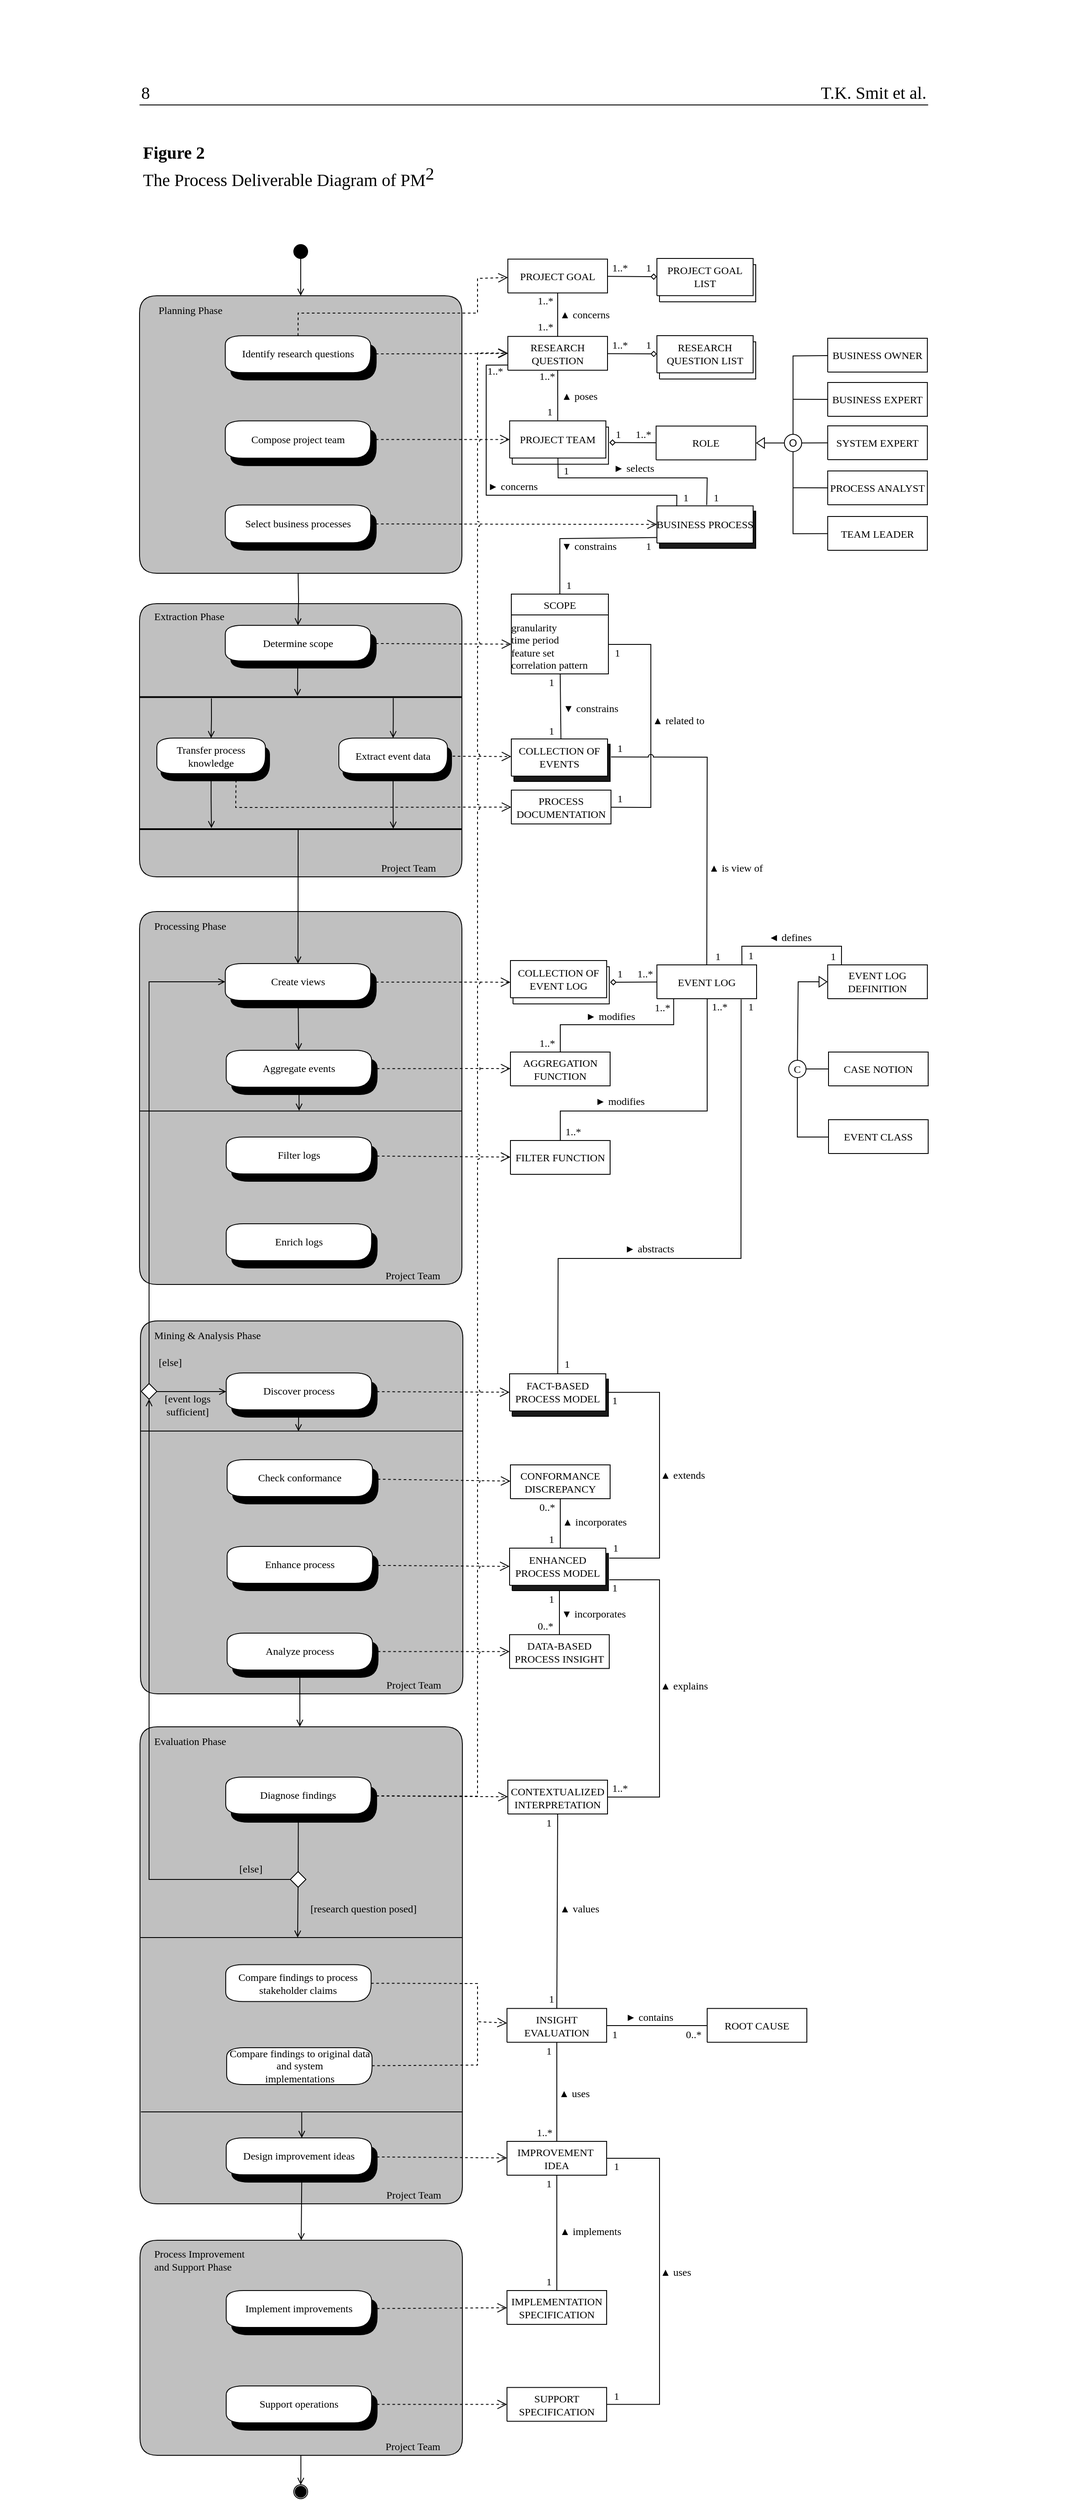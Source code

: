 <mxfile version="18.2.0" type="github" pages="4">
  <diagram id="SHpENdd-WgaZAvgaDLae" name="PDD top layer">
    <mxGraphModel dx="2272" dy="1852" grid="1" gridSize="10" guides="1" tooltips="1" connect="1" arrows="1" fold="1" page="1" pageScale="1" pageWidth="850" pageHeight="1100" math="0" shadow="0">
      <root>
        <mxCell id="0" />
        <mxCell id="1" parent="0" />
        <mxCell id="nk0xjbnm6eOaOkcBaUvA-38" style="edgeStyle=orthogonalEdgeStyle;rounded=0;orthogonalLoop=1;jettySize=auto;html=1;fontFamily=Times New Roman;endArrow=open;endFill=0;exitX=0.499;exitY=0.999;exitDx=0;exitDy=0;exitPerimeter=0;" parent="1" source="nk0xjbnm6eOaOkcBaUvA-2" target="nk0xjbnm6eOaOkcBaUvA-37" edge="1">
          <mxGeometry relative="1" as="geometry" />
        </mxCell>
        <mxCell id="nk0xjbnm6eOaOkcBaUvA-2" style="vsdxID=5;fillColor=#C0C0C0;gradientColor=none;shape=stencil(nZBLDsIwDERP431wjlDKBThBRAyxCE2Vhu/pSTtFqrpg0Z1n5o0sDdlmCK4XYjOUnK7yVF8C2T0xaxcka6kX2ZZsc05ZLjndOw/du0qymRzx6OxGmo3Lp6N+BB4bmGjd0mP89kI2R++5baAPQKN2C/QXboL/oBvB1ft6THtgKY0Rcy7z9X7Vwva2/QI=);strokeColor=#000000;labelBackgroundColor=none;rounded=1;html=1;whiteSpace=wrap;fontFamily=Times New Roman;" parent="1" vertex="1">
          <mxGeometry x="-59.46" y="2522" width="372" height="248" as="geometry" />
        </mxCell>
        <mxCell id="1AMB_EsV9tln2ZrjjmIT-2" style="vsdxID=5;fillColor=#C0C0C0;gradientColor=none;shape=stencil(nZBLDsIwDERP431wjlDKBThBRAyxCE2Vhu/pSTtFqrpg0Z1n5o0sDdlmCK4XYjOUnK7yVF8C2T0xaxcka6kX2ZZsc05ZLjndOw/du0qymRzx6OxGmo3Lp6N+BB4bmGjd0mP89kI2R++5baAPQKN2C/QXboL/oBvB1ft6THtgKY0Rcy7z9X7Vwva2/QI=);strokeColor=#000000;labelBackgroundColor=none;rounded=1;html=1;whiteSpace=wrap;fontFamily=Times New Roman;" parent="1" vertex="1">
          <mxGeometry x="-60" y="280" width="372" height="319.998" as="geometry" />
        </mxCell>
        <mxCell id="1AMB_EsV9tln2ZrjjmIT-95" style="vsdxID=5;fillColor=#C0C0C0;gradientColor=none;shape=stencil(nZBLDsIwDERP431wjlDKBThBRAyxCE2Vhu/pSTtFqrpg0Z1n5o0sDdlmCK4XYjOUnK7yVF8C2T0xaxcka6kX2ZZsc05ZLjndOw/du0qymRzx6OxGmo3Lp6N+BB4bmGjd0mP89kI2R++5baAPQKN2C/QXboL/oBvB1ft6THtgKY0Rcy7z9X7Vwva2/QI=);strokeColor=#000000;labelBackgroundColor=none;rounded=1;html=1;whiteSpace=wrap;fontFamily=Times New Roman;" parent="1" vertex="1">
          <mxGeometry x="-60" y="635" width="372" height="315" as="geometry" />
        </mxCell>
        <mxCell id="1AMB_EsV9tln2ZrjjmIT-93" style="edgeStyle=orthogonalEdgeStyle;rounded=0;orthogonalLoop=1;jettySize=auto;html=1;endArrow=open;endFill=0;fontFamily=Times New Roman;" parent="1" source="1AMB_EsV9tln2ZrjjmIT-1" target="1AMB_EsV9tln2ZrjjmIT-2" edge="1">
          <mxGeometry relative="1" as="geometry" />
        </mxCell>
        <mxCell id="1AMB_EsV9tln2ZrjjmIT-1" style="vsdxID=5;fillColor=#000000;gradientColor=none;shape=stencil(vVFBDgIhDHwNRxKE+IJ1/Ufjll0iLpuCLv5eSDWKevLgbaYznTatMF2cYEGhVUwUjri6IU3C7ITWbp6QXCpImF6YzgbCkcJ5HpgvUJ0VncKlJmTuU7VDqyuzLdM9O4EORaLcaIpa7yNoo75GqSwhuygpJEguzM1UDzSiLGOk9TDec1iKK+LyUf5lsf+tVcDzzNZ5z1961d/fUkr8UtPfAA==);strokeColor=#000000;labelBackgroundColor=none;rounded=0;html=1;whiteSpace=wrap;fontFamily=Times New Roman;" parent="1" vertex="1">
          <mxGeometry x="118" y="221" width="16" height="16" as="geometry" />
        </mxCell>
        <mxCell id="1AMB_EsV9tln2ZrjjmIT-23" value="RESEARCH QUESTION" style="verticalAlign=middle;align=center;vsdxID=5;fillColor=#FFFFFF;gradientColor=none;shape=stencil(nZBLDoAgDERP0z3SIyjew0SURgSD+Lu9kMZoXLhwN9O+tukAlrNpJg1SzDH4QW/URgNYgZTkjA4UkwJUgGXng+6DX1zLfmoymdXo17xh5zmRJ6Q42BWCfc2oJfdAr+Yv+AP9Cb7OJ3H/2JG1HNGz/84klThPVCc=);strokeColor=#000000;spacingTop=1;spacingLeft=-2;spacingRight=-2;labelBackgroundColor=none;rounded=0;html=1;whiteSpace=wrap;fontFamily=Times New Roman;" parent="1" vertex="1">
          <mxGeometry x="365" y="326.83" width="115" height="39" as="geometry" />
        </mxCell>
        <mxCell id="1AMB_EsV9tln2ZrjjmIT-39" value="BUSINESS EXPERT" style="verticalAlign=middle;align=center;vsdxID=5;fillColor=#FFFFFF;gradientColor=none;shape=stencil(nZBLDoAgDERP0z3SIyjew0SURgSD+Lu9kMZoXLhwN9O+tukAlrNpJg1SzDH4QW/URgNYgZTkjA4UkwJUgGXng+6DX1zLfmoymdXo17xh5zmRJ6Q42BWCfc2oJfdAr+Yv+AP9Cb7OJ3H/2JG1HNGz/84klThPVCc=);strokeColor=#000000;spacingTop=1;spacingLeft=-2;spacingRight=-2;labelBackgroundColor=none;rounded=0;html=1;whiteSpace=wrap;fontFamily=Times New Roman;" parent="1" vertex="1">
          <mxGeometry x="734.08" y="380" width="115" height="39" as="geometry" />
        </mxCell>
        <mxCell id="1AMB_EsV9tln2ZrjjmIT-40" style="vsdxID=5;fillColor=none;gradientColor=none;strokeColor=none;labelBackgroundColor=none;rounded=0;html=1;whiteSpace=wrap;fontFamily=Times New Roman;" parent="1" vertex="1">
          <mxGeometry x="537" y="326" width="115" height="50" as="geometry" />
        </mxCell>
        <mxCell id="1AMB_EsV9tln2ZrjjmIT-41" value="" style="verticalAlign=middle;align=center;vsdxID=6;fillColor=#FFFFFF;gradientColor=none;shape=stencil(nZBLDoAgDERP0z3SIyjew0SURgSD+Lu9kMZoXLhwN9O+tukAlrNpJg1SzDH4QW/URgNYgZTkjA4UkwJUgGXng+6DX1zLfmoymdXo17xh5zmRJ6Q42BWCfc2oJfdAr+Yv+AP9Cb7OJ3H/2JG1HNGz/84klThPVCc=);strokeColor=#000000;spacingLeft=-2;spacingRight=-2;labelBackgroundColor=none;rounded=0;html=1;whiteSpace=wrap;fontFamily=Times New Roman;" parent="1AMB_EsV9tln2ZrjjmIT-40" vertex="1">
          <mxGeometry x="2.974" y="7.143" width="111.034" height="42.857" as="geometry" />
        </mxCell>
        <mxCell id="1AMB_EsV9tln2ZrjjmIT-42" value="RESEARCH QUESTION LIST" style="verticalAlign=middle;align=center;vsdxID=7;fillColor=#FFFFFF;gradientColor=none;shape=stencil(nZBLDoAgDERP0z3SIyjew0SURgSD+Lu9kMZoXLhwN9O+tukAlrNpJg1SzDH4QW/URgNYgZTkjA4UkwJUgGXng+6DX1zLfmoymdXo17xh5zmRJ6Q42BWCfc2oJfdAr+Yv+AP9Cb7OJ3H/2JG1HNGz/84klThPVCc=);strokeColor=#000000;spacingLeft=-2;spacingRight=-2;labelBackgroundColor=none;rounded=0;html=1;whiteSpace=wrap;fontFamily=Times New Roman;" parent="1AMB_EsV9tln2ZrjjmIT-40" vertex="1">
          <mxGeometry width="111.034" height="42.857" as="geometry" />
        </mxCell>
        <mxCell id="1AMB_EsV9tln2ZrjjmIT-43" style="vsdxID=5;edgeStyle=none;startArrow=none;endFill=0;endArrow=diamond;startSize=5;endSize=5;strokeColor=#000000;spacingTop=0;spacingBottom=0;spacingLeft=0;spacingRight=0;verticalAlign=middle;html=1;labelBackgroundColor=#FFFFFF;rounded=0;fontFamily=Times New Roman;" parent="1" source="1AMB_EsV9tln2ZrjjmIT-23" target="1AMB_EsV9tln2ZrjjmIT-42" edge="1">
          <mxGeometry y="-1069" relative="1" as="geometry">
            <mxPoint y="-1069" as="offset" />
            <Array as="points" />
            <mxPoint x="550" y="560.83" as="sourcePoint" />
            <mxPoint x="802" y="460.83" as="targetPoint" />
          </mxGeometry>
        </mxCell>
        <mxCell id="1AMB_EsV9tln2ZrjjmIT-45" value="1..*" style="text;html=1;align=center;verticalAlign=middle;resizable=0;points=[];autosize=1;strokeColor=none;fillColor=none;fontFamily=Times New Roman;" parent="1" vertex="1">
          <mxGeometry x="479" y="327" width="30" height="20" as="geometry" />
        </mxCell>
        <mxCell id="1AMB_EsV9tln2ZrjjmIT-46" value="SYSTEM EXPERT" style="verticalAlign=middle;align=center;vsdxID=5;fillColor=#FFFFFF;gradientColor=none;shape=stencil(nZBLDoAgDERP0z3SIyjew0SURgSD+Lu9kMZoXLhwN9O+tukAlrNpJg1SzDH4QW/URgNYgZTkjA4UkwJUgGXng+6DX1zLfmoymdXo17xh5zmRJ6Q42BWCfc2oJfdAr+Yv+AP9Cb7OJ3H/2JG1HNGz/84klThPVCc=);strokeColor=#000000;spacingTop=1;spacingLeft=-2;spacingRight=-2;labelBackgroundColor=none;rounded=0;html=1;whiteSpace=wrap;fontFamily=Times New Roman;" parent="1" vertex="1">
          <mxGeometry x="734.08" y="430.0" width="115" height="39" as="geometry" />
        </mxCell>
        <mxCell id="1AMB_EsV9tln2ZrjjmIT-47" value="BUSINESS OWNER" style="verticalAlign=middle;align=center;vsdxID=5;fillColor=#FFFFFF;gradientColor=none;shape=stencil(nZBLDoAgDERP0z3SIyjew0SURgSD+Lu9kMZoXLhwN9O+tukAlrNpJg1SzDH4QW/URgNYgZTkjA4UkwJUgGXng+6DX1zLfmoymdXo17xh5zmRJ6Q42BWCfc2oJfdAr+Yv+AP9Cb7OJ3H/2JG1HNGz/84klThPVCc=);strokeColor=#000000;spacingTop=1;spacingLeft=-2;spacingRight=-2;labelBackgroundColor=none;rounded=0;html=1;whiteSpace=wrap;fontFamily=Times New Roman;" parent="1" vertex="1">
          <mxGeometry x="734.08" y="329" width="115" height="39" as="geometry" />
        </mxCell>
        <mxCell id="1AMB_EsV9tln2ZrjjmIT-48" value="PROCESS ANALYST" style="verticalAlign=middle;align=center;vsdxID=5;fillColor=#FFFFFF;gradientColor=none;shape=stencil(nZBLDoAgDERP0z3SIyjew0SURgSD+Lu9kMZoXLhwN9O+tukAlrNpJg1SzDH4QW/URgNYgZTkjA4UkwJUgGXng+6DX1zLfmoymdXo17xh5zmRJ6Q42BWCfc2oJfdAr+Yv+AP9Cb7OJ3H/2JG1HNGz/84klThPVCc=);strokeColor=#000000;spacingTop=1;spacingLeft=-2;spacingRight=-2;labelBackgroundColor=none;rounded=0;html=1;whiteSpace=wrap;fontFamily=Times New Roman;" parent="1" vertex="1">
          <mxGeometry x="734.08" y="482.0" width="115" height="39" as="geometry" />
        </mxCell>
        <mxCell id="1AMB_EsV9tln2ZrjjmIT-54" style="vsdxID=5;edgeStyle=none;startArrow=none;endArrow=none;startSize=5;endSize=5;strokeColor=#000000;spacingTop=0;spacingBottom=0;spacingLeft=0;spacingRight=0;verticalAlign=middle;html=1;labelBackgroundColor=#FFFFFF;rounded=0;fontFamily=Times New Roman;" parent="1" source="1AMB_EsV9tln2ZrjjmIT-39" edge="1">
          <mxGeometry y="-1149" relative="1" as="geometry">
            <mxPoint y="-1149" as="offset" />
            <Array as="points" />
            <mxPoint x="664.08" y="458.75" as="sourcePoint" />
            <mxPoint x="694.08" y="399.42" as="targetPoint" />
          </mxGeometry>
        </mxCell>
        <mxCell id="1AMB_EsV9tln2ZrjjmIT-56" style="vsdxID=5;edgeStyle=none;startArrow=none;endArrow=none;startSize=5;endSize=5;strokeColor=#000000;spacingTop=0;spacingBottom=0;spacingLeft=0;spacingRight=0;verticalAlign=middle;html=1;labelBackgroundColor=#FFFFFF;rounded=0;entryX=1;entryY=0.5;entryDx=0;entryDy=0;fontFamily=Times New Roman;" parent="1" source="1AMB_EsV9tln2ZrjjmIT-46" target="1AMB_EsV9tln2ZrjjmIT-79" edge="1">
          <mxGeometry y="-1149" relative="1" as="geometry">
            <mxPoint y="-1149" as="offset" />
            <Array as="points" />
            <mxPoint x="754.08" y="404.75" as="sourcePoint" />
            <mxPoint x="694.08" y="436.75" as="targetPoint" />
          </mxGeometry>
        </mxCell>
        <mxCell id="1AMB_EsV9tln2ZrjjmIT-59" value="TEAM LEADER" style="verticalAlign=middle;align=center;vsdxID=5;fillColor=#FFFFFF;gradientColor=none;shape=stencil(nZBLDoAgDERP0z3SIyjew0SURgSD+Lu9kMZoXLhwN9O+tukAlrNpJg1SzDH4QW/URgNYgZTkjA4UkwJUgGXng+6DX1zLfmoymdXo17xh5zmRJ6Q42BWCfc2oJfdAr+Yv+AP9Cb7OJ3H/2JG1HNGz/84klThPVCc=);strokeColor=#000000;spacingTop=1;spacingLeft=-2;spacingRight=-2;labelBackgroundColor=none;rounded=0;html=1;whiteSpace=wrap;fontFamily=Times New Roman;" parent="1" vertex="1">
          <mxGeometry x="734.08" y="534.5" width="115" height="39" as="geometry" />
        </mxCell>
        <mxCell id="1AMB_EsV9tln2ZrjjmIT-63" style="vsdxID=5;edgeStyle=none;startArrow=none;endArrow=none;startSize=5;endSize=5;strokeColor=#000000;spacingTop=0;spacingBottom=0;spacingLeft=0;spacingRight=0;verticalAlign=middle;html=1;labelBackgroundColor=#FFFFFF;rounded=0;entryX=0.5;entryY=1;entryDx=0;entryDy=0;fontFamily=Times New Roman;" parent="1" source="1AMB_EsV9tln2ZrjjmIT-59" target="1AMB_EsV9tln2ZrjjmIT-79" edge="1">
          <mxGeometry y="-1149" relative="1" as="geometry">
            <mxPoint y="-1149" as="offset" />
            <Array as="points">
              <mxPoint x="694.08" y="554.42" />
            </Array>
            <mxPoint x="744.08" y="433.75" as="sourcePoint" />
            <mxPoint x="694.08" y="528.75" as="targetPoint" />
          </mxGeometry>
        </mxCell>
        <mxCell id="1AMB_EsV9tln2ZrjjmIT-76" value="1" style="text;html=1;align=center;verticalAlign=middle;resizable=0;points=[];autosize=1;strokeColor=none;fillColor=none;fontFamily=Times New Roman;" parent="1" vertex="1">
          <mxGeometry x="517" y="327.0" width="20" height="20" as="geometry" />
        </mxCell>
        <mxCell id="1AMB_EsV9tln2ZrjjmIT-77" value="ROLE" style="verticalAlign=middle;align=center;vsdxID=5;fillColor=#FFFFFF;gradientColor=none;shape=stencil(nZBLDoAgDERP0z3SIyjew0SURgSD+Lu9kMZoXLhwN9O+tukAlrNpJg1SzDH4QW/URgNYgZTkjA4UkwJUgGXng+6DX1zLfmoymdXo17xh5zmRJ6Q42BWCfc2oJfdAr+Yv+AP9Cb7OJ3H/2JG1HNGz/84klThPVCc=);strokeColor=#000000;spacingTop=1;spacingLeft=-2;spacingRight=-2;labelBackgroundColor=none;rounded=0;html=1;whiteSpace=wrap;fontFamily=Times New Roman;" parent="1" vertex="1">
          <mxGeometry x="536.08" y="430.25" width="115" height="39" as="geometry" />
        </mxCell>
        <mxCell id="1AMB_EsV9tln2ZrjjmIT-78" style="vsdxID=5;edgeStyle=none;startArrow=none;endFill=0;endArrow=diamond;startSize=5;endSize=5;strokeColor=#000000;spacingTop=0;spacingBottom=0;spacingLeft=0;spacingRight=0;verticalAlign=middle;html=1;labelBackgroundColor=#FFFFFF;rounded=0;entryX=1;entryY=0.5;entryDx=0;entryDy=0;fontFamily=Times New Roman;" parent="1" source="1AMB_EsV9tln2ZrjjmIT-77" edge="1">
          <mxGeometry y="-1069" relative="1" as="geometry">
            <mxPoint y="-1069" as="offset" />
            <Array as="points" />
            <mxPoint x="549.08" y="534.42" as="sourcePoint" />
            <mxPoint x="482.08" y="449.25" as="targetPoint" />
          </mxGeometry>
        </mxCell>
        <mxCell id="1AMB_EsV9tln2ZrjjmIT-80" style="vsdxID=5;edgeStyle=none;startArrow=none;endArrow=none;startSize=5;endSize=5;strokeColor=#000000;spacingTop=0;spacingBottom=0;spacingLeft=0;spacingRight=0;verticalAlign=middle;html=1;labelBackgroundColor=#FFFFFF;rounded=0;exitX=0.5;exitY=0;exitDx=0;exitDy=0;fontFamily=Times New Roman;" parent="1" source="1AMB_EsV9tln2ZrjjmIT-79" target="1AMB_EsV9tln2ZrjjmIT-47" edge="1">
          <mxGeometry y="-1149" relative="1" as="geometry">
            <mxPoint y="-1149" as="offset" />
            <Array as="points">
              <mxPoint x="694.08" y="349.42" />
            </Array>
            <mxPoint x="549.08" y="459.42" as="sourcePoint" />
            <mxPoint x="709.08" y="479.42" as="targetPoint" />
          </mxGeometry>
        </mxCell>
        <mxCell id="1AMB_EsV9tln2ZrjjmIT-88" value="" style="group;fontFamily=Times New Roman;" parent="1" vertex="1" connectable="0">
          <mxGeometry x="652.08" y="414.75" width="52" height="20" as="geometry" />
        </mxCell>
        <mxCell id="1AMB_EsV9tln2ZrjjmIT-79" value="O" style="ellipse;whiteSpace=wrap;html=1;aspect=fixed;fontFamily=Helvetica;" parent="1AMB_EsV9tln2ZrjjmIT-88" vertex="1">
          <mxGeometry x="32" y="25" width="20" height="20" as="geometry" />
        </mxCell>
        <mxCell id="1AMB_EsV9tln2ZrjjmIT-82" value="" style="triangle;whiteSpace=wrap;html=1;direction=west;fontFamily=Times New Roman;" parent="1AMB_EsV9tln2ZrjjmIT-88" vertex="1">
          <mxGeometry y="29.0" width="9" height="12" as="geometry" />
        </mxCell>
        <mxCell id="1AMB_EsV9tln2ZrjjmIT-84" style="vsdxID=5;edgeStyle=none;startArrow=none;endArrow=none;startSize=5;endSize=5;strokeColor=#000000;spacingTop=0;spacingBottom=0;spacingLeft=0;spacingRight=0;verticalAlign=middle;html=1;labelBackgroundColor=#FFFFFF;rounded=0;exitX=0;exitY=0.5;exitDx=0;exitDy=0;entryX=0;entryY=0.5;entryDx=0;entryDy=0;fontFamily=Times New Roman;" parent="1AMB_EsV9tln2ZrjjmIT-88" source="1AMB_EsV9tln2ZrjjmIT-82" target="1AMB_EsV9tln2ZrjjmIT-79" edge="1">
          <mxGeometry y="-1149" relative="1" as="geometry">
            <mxPoint y="-1149" as="offset" />
            <Array as="points" />
            <mxPoint x="-103" y="44.67" as="sourcePoint" />
            <mxPoint x="-133" y="154.67" as="targetPoint" />
          </mxGeometry>
        </mxCell>
        <mxCell id="1AMB_EsV9tln2ZrjjmIT-106" value="1" style="text;html=1;align=center;verticalAlign=middle;resizable=0;points=[];autosize=1;strokeColor=none;fillColor=none;fontFamily=Times New Roman;" parent="1" vertex="1">
          <mxGeometry x="482.08" y="430.0" width="20" height="20" as="geometry" />
        </mxCell>
        <mxCell id="1AMB_EsV9tln2ZrjjmIT-107" value="1..*" style="text;html=1;align=center;verticalAlign=middle;resizable=0;points=[];autosize=1;strokeColor=none;fillColor=none;fontFamily=Times New Roman;" parent="1" vertex="1">
          <mxGeometry x="506.08" y="430.25" width="30" height="20" as="geometry" />
        </mxCell>
        <mxCell id="1AMB_EsV9tln2ZrjjmIT-108" style="vsdxID=5;fillColor=none;gradientColor=none;strokeColor=none;spacingTop=-3;spacingBottom=-3;spacingLeft=-3;spacingRight=-3;labelBackgroundColor=none;rounded=0;html=1;whiteSpace=wrap;fontFamily=Times New Roman;" parent="1" vertex="1">
          <mxGeometry x="369" y="624" width="112" height="92" as="geometry" />
        </mxCell>
        <mxCell id="1AMB_EsV9tln2ZrjjmIT-109" value="SCOPE" style="verticalAlign=middle;align=center;vsdxID=7;fillColor=#FFFFFF;gradientColor=none;shape=stencil(nZBLDoAgDERP0z3SIyjew0SURgSD+Lu9kMZoXLhwN9O+tukAlrNpJg1SzDH4QW/URgNYgZTkjA4UkwJUgGXng+6DX1zLfmoymdXo17xh5zmRJ6Q42BWCfc2oJfdAr+Yv+AP9Cb7OJ3H/2JG1HNGz/84klThPVCc=);strokeColor=#000000;spacingTop=1;spacingLeft=-2;spacingRight=-2;labelBackgroundColor=none;rounded=0;html=1;whiteSpace=wrap;fontFamily=Times New Roman;" parent="1AMB_EsV9tln2ZrjjmIT-108" vertex="1">
          <mxGeometry width="112" height="24" as="geometry" />
        </mxCell>
        <mxCell id="1AMB_EsV9tln2ZrjjmIT-110" value="&lt;div&gt;granularity&lt;/div&gt;&lt;div&gt;time period&lt;/div&gt;&lt;div&gt;feature set&lt;br&gt;&lt;/div&gt;&lt;div&gt;correlation pattern&lt;br&gt;&lt;/div&gt;" style="verticalAlign=top;align=left;vsdxID=8;fillColor=#FFFFFF;gradientColor=none;shape=stencil(nZBLDoAgDERP0z3SIyjew0SURgSD+Lu9kMZoXLhwN9O+tukAlrNpJg1SzDH4QW/URgNYgZTkjA4UkwJUgGXng+6DX1zLfmoymdXo17xh5zmRJ6Q42BWCfc2oJfdAr+Yv+AP9Cb7OJ3H/2JG1HNGz/84klThPVCc=);strokeColor=#000000;spacingTop=1;spacingLeft=-2;spacingRight=-2;labelBackgroundColor=none;rounded=0;html=1;whiteSpace=wrap;fontFamily=Times New Roman;" parent="1AMB_EsV9tln2ZrjjmIT-108" vertex="1">
          <mxGeometry y="24" width="112" height="68" as="geometry" />
        </mxCell>
        <mxCell id="1AMB_EsV9tln2ZrjjmIT-114" value="&lt;div align=&quot;left&quot;&gt;► selects&lt;/div&gt;" style="text;html=1;align=left;verticalAlign=middle;resizable=0;points=[];autosize=1;strokeColor=none;fillColor=none;rotation=0;fontFamily=Times New Roman;" parent="1" vertex="1">
          <mxGeometry x="485" y="469.25" width="60" height="20" as="geometry" />
        </mxCell>
        <mxCell id="1AMB_EsV9tln2ZrjjmIT-115" style="vsdxID=5;edgeStyle=none;startArrow=none;endArrow=none;startSize=5;endSize=5;strokeColor=#000000;spacingTop=0;spacingBottom=0;spacingLeft=0;spacingRight=0;verticalAlign=middle;html=1;labelBackgroundColor=#FFFFFF;rounded=0;fontSize=18;entryX=0;entryY=0.846;entryDx=0;entryDy=0;entryPerimeter=0;exitX=0.199;exitY=0.021;exitDx=0;exitDy=0;exitPerimeter=0;fontFamily=Times New Roman;" parent="1" source="xllEy8jL0NuWVvfhMCPy-58" target="1AMB_EsV9tln2ZrjjmIT-23" edge="1">
          <mxGeometry y="-1149" relative="1" as="geometry">
            <mxPoint y="-1149" as="offset" />
            <Array as="points">
              <mxPoint x="560" y="510" />
              <mxPoint x="340" y="510" />
              <mxPoint x="340" y="360" />
            </Array>
            <mxPoint x="530" y="510" as="sourcePoint" />
            <mxPoint x="500" y="370" as="targetPoint" />
          </mxGeometry>
        </mxCell>
        <mxCell id="1AMB_EsV9tln2ZrjjmIT-117" value="&lt;div align=&quot;left&quot;&gt;► concerns&lt;br&gt;&lt;/div&gt;" style="text;html=1;align=left;verticalAlign=middle;resizable=0;points=[];autosize=1;strokeColor=none;fillColor=none;rotation=0;fontFamily=Times New Roman;" parent="1" vertex="1">
          <mxGeometry x="340" y="489.83" width="70" height="20" as="geometry" />
        </mxCell>
        <mxCell id="1AMB_EsV9tln2ZrjjmIT-118" style="vsdxID=5;edgeStyle=none;startArrow=none;endArrow=none;startSize=5;endSize=5;strokeColor=#000000;spacingTop=0;spacingBottom=0;spacingLeft=0;spacingRight=0;verticalAlign=middle;html=1;labelBackgroundColor=#FFFFFF;rounded=0;fontFamily=Times New Roman;" parent="1" source="1AMB_EsV9tln2ZrjjmIT-48" edge="1">
          <mxGeometry y="-1149" relative="1" as="geometry">
            <mxPoint y="-1149" as="offset" />
            <Array as="points" />
            <mxPoint x="729.08" y="501.45" as="sourcePoint" />
            <mxPoint x="694.08" y="501.42" as="targetPoint" />
          </mxGeometry>
        </mxCell>
        <mxCell id="1AMB_EsV9tln2ZrjjmIT-119" value="1..*" style="text;html=1;align=center;verticalAlign=middle;resizable=0;points=[];autosize=1;strokeColor=none;fillColor=none;fontFamily=Times New Roman;" parent="1" vertex="1">
          <mxGeometry x="335" y="357.11" width="30" height="20" as="geometry" />
        </mxCell>
        <mxCell id="1AMB_EsV9tln2ZrjjmIT-120" value="1" style="text;html=1;align=center;verticalAlign=middle;resizable=0;points=[];autosize=1;strokeColor=none;fillColor=none;fontFamily=Times New Roman;" parent="1" vertex="1">
          <mxGeometry x="560" y="502.5" width="20" height="20" as="geometry" />
        </mxCell>
        <mxCell id="1AMB_EsV9tln2ZrjjmIT-123" style="vsdxID=5;edgeStyle=none;startArrow=none;endArrow=none;startSize=5;endSize=5;strokeColor=#000000;spacingTop=0;spacingBottom=0;spacingLeft=0;spacingRight=0;verticalAlign=middle;html=1;labelBackgroundColor=#FFFFFF;rounded=0;fontFamily=Times New Roman;" parent="1" source="xllEy8jL0NuWVvfhMCPy-63" target="1AMB_EsV9tln2ZrjjmIT-23" edge="1">
          <mxGeometry y="-1149" relative="1" as="geometry">
            <mxPoint y="-1149" as="offset" />
            <Array as="points" />
            <mxPoint x="423.513" y="421.83" as="sourcePoint" />
            <mxPoint x="404.517" y="369.997" as="targetPoint" />
          </mxGeometry>
        </mxCell>
        <mxCell id="1AMB_EsV9tln2ZrjjmIT-124" value="&lt;div align=&quot;left&quot;&gt;▲ poses&lt;/div&gt;" style="text;html=1;align=left;verticalAlign=middle;resizable=0;points=[];autosize=1;strokeColor=none;fillColor=none;rotation=0;fontFamily=Times New Roman;" parent="1" vertex="1">
          <mxGeometry x="425" y="386.14" width="60" height="20" as="geometry" />
        </mxCell>
        <mxCell id="1AMB_EsV9tln2ZrjjmIT-125" value="1..*" style="text;html=1;align=center;verticalAlign=middle;resizable=0;points=[];autosize=1;strokeColor=none;fillColor=none;fontFamily=Times New Roman;" parent="1" vertex="1">
          <mxGeometry x="395" y="362.83" width="30" height="20" as="geometry" />
        </mxCell>
        <mxCell id="1AMB_EsV9tln2ZrjjmIT-126" value="1" style="text;html=1;align=center;verticalAlign=middle;resizable=0;points=[];autosize=1;strokeColor=none;fillColor=none;fontFamily=Times New Roman;" parent="1" vertex="1">
          <mxGeometry x="403" y="403.83" width="20" height="20" as="geometry" />
        </mxCell>
        <mxCell id="1AMB_EsV9tln2ZrjjmIT-130" style="vsdxID=5;edgeStyle=none;startArrow=none;endArrow=none;startSize=5;endSize=5;strokeColor=#000000;spacingTop=0;spacingBottom=0;spacingLeft=0;spacingRight=0;verticalAlign=middle;html=1;labelBackgroundColor=#FFFFFF;rounded=0;jumpStyle=arc;fontFamily=Times New Roman;" parent="1" target="1AMB_EsV9tln2ZrjjmIT-110" edge="1">
          <mxGeometry y="-1149" relative="1" as="geometry">
            <mxPoint y="-1149" as="offset" />
            <Array as="points" />
            <mxPoint x="426.274" y="792.13" as="sourcePoint" />
            <mxPoint x="413.503" y="727.5" as="targetPoint" />
          </mxGeometry>
        </mxCell>
        <mxCell id="1AMB_EsV9tln2ZrjjmIT-131" value="&lt;div align=&quot;left&quot;&gt;▼ constrains&lt;/div&gt;" style="text;html=1;align=left;verticalAlign=middle;resizable=0;points=[];autosize=1;strokeColor=none;fillColor=none;rotation=0;fontFamily=Times New Roman;" parent="1" vertex="1">
          <mxGeometry x="427" y="745.5" width="80" height="20" as="geometry" />
        </mxCell>
        <mxCell id="1AMB_EsV9tln2ZrjjmIT-132" value="1" style="text;html=1;align=center;verticalAlign=middle;resizable=0;points=[];autosize=1;strokeColor=none;fillColor=none;fontFamily=Times New Roman;" parent="1" vertex="1">
          <mxGeometry x="405" y="716" width="20" height="20" as="geometry" />
        </mxCell>
        <mxCell id="1AMB_EsV9tln2ZrjjmIT-133" value="1" style="text;html=1;align=center;verticalAlign=middle;resizable=0;points=[];autosize=1;strokeColor=none;fillColor=none;fontFamily=Times New Roman;" parent="1" vertex="1">
          <mxGeometry x="405.08" y="772.13" width="20" height="20" as="geometry" />
        </mxCell>
        <mxCell id="xllEy8jL0NuWVvfhMCPy-7" style="vsdxID=5;fillColor=none;gradientColor=none;strokeColor=none;labelBackgroundColor=none;rounded=0;html=1;whiteSpace=wrap;fontFamily=Times New Roman;" parent="1" vertex="1">
          <mxGeometry x="38.925" y="660.038" width="174.15" height="49.262" as="geometry" />
        </mxCell>
        <mxCell id="xllEy8jL0NuWVvfhMCPy-8" value="" style="verticalAlign=middle;align=center;vsdxID=6;fillColor=#000000;gradientColor=none;shape=stencil(nZBLDsIwDERP431wjlDKBThBRAyxCE2Vhu/pSTtFqrpg0Z1n5o0sDdlmCK4XYjOUnK7yVF8C2T0xaxcka6kX2ZZsc05ZLjndOw/du0qymRzx6OxGmo3Lp6N+BB4bmGjd0mP89kI2R++5baAPQKN2C/QXboL/oBvB1ft6THtgKY0Rcy7z9X7Vwva2/QI=);strokeColor=#000000;labelBackgroundColor=none;rounded=1;html=1;whiteSpace=wrap;fontFamily=Times New Roman;" parent="xllEy8jL0NuWVvfhMCPy-7" vertex="1">
          <mxGeometry x="6.391" y="8.21" width="167.759" height="41.051" as="geometry" />
        </mxCell>
        <mxCell id="xllEy8jL0NuWVvfhMCPy-9" value="Determine scope" style="verticalAlign=middle;align=center;vsdxID=7;fillColor=#FFFFFF;gradientColor=none;shape=stencil(nZBLDsIwDERP431wjlDKBThBRAyxCE2Vhu/pSTtFqrpg0Z1n5o0sDdlmCK4XYjOUnK7yVF8C2T0xaxcka6kX2ZZsc05ZLjndOw/du0qymRzx6OxGmo3Lp6N+BB4bmGjd0mP89kI2R++5baAPQKN2C/QXboL/oBvB1ft6THtgKY0Rcy7z9X7Vwva2/QI=);strokeColor=#000000;labelBackgroundColor=none;rounded=1;html=1;whiteSpace=wrap;fontFamily=Times New Roman;" parent="xllEy8jL0NuWVvfhMCPy-7" vertex="1">
          <mxGeometry width="167.759" height="41.051" as="geometry" />
        </mxCell>
        <mxCell id="xllEy8jL0NuWVvfhMCPy-10" style="vsdxID=5;fillColor=none;gradientColor=none;strokeColor=none;labelBackgroundColor=none;rounded=0;html=1;whiteSpace=wrap;fontFamily=Times New Roman;" parent="1" vertex="1">
          <mxGeometry x="-40" y="790.004" width="130" height="49.258" as="geometry" />
        </mxCell>
        <mxCell id="xllEy8jL0NuWVvfhMCPy-11" value="" style="verticalAlign=middle;align=center;vsdxID=6;fillColor=#000000;gradientColor=none;shape=stencil(nZBLDsIwDERP431wjlDKBThBRAyxCE2Vhu/pSTtFqrpg0Z1n5o0sDdlmCK4XYjOUnK7yVF8C2T0xaxcka6kX2ZZsc05ZLjndOw/du0qymRzx6OxGmo3Lp6N+BB4bmGjd0mP89kI2R++5baAPQKN2C/QXboL/oBvB1ft6THtgKY0Rcy7z9X7Vwva2/QI=);strokeColor=#000000;labelBackgroundColor=none;rounded=1;html=1;whiteSpace=wrap;fontFamily=Times New Roman;" parent="xllEy8jL0NuWVvfhMCPy-10" vertex="1">
          <mxGeometry x="4.771" y="8.21" width="125.229" height="41.049" as="geometry" />
        </mxCell>
        <mxCell id="xllEy8jL0NuWVvfhMCPy-12" value="Transfer process knowledge" style="verticalAlign=middle;align=center;vsdxID=7;fillColor=#FFFFFF;gradientColor=none;shape=stencil(nZBLDsIwDERP431wjlDKBThBRAyxCE2Vhu/pSTtFqrpg0Z1n5o0sDdlmCK4XYjOUnK7yVF8C2T0xaxcka6kX2ZZsc05ZLjndOw/du0qymRzx6OxGmo3Lp6N+BB4bmGjd0mP89kI2R++5baAPQKN2C/QXboL/oBvB1ft6THtgKY0Rcy7z9X7Vwva2/QI=);strokeColor=#000000;labelBackgroundColor=none;rounded=1;html=1;whiteSpace=wrap;fontFamily=Times New Roman;" parent="xllEy8jL0NuWVvfhMCPy-10" vertex="1">
          <mxGeometry width="125.229" height="41.049" as="geometry" />
        </mxCell>
        <mxCell id="xllEy8jL0NuWVvfhMCPy-13" style="vsdxID=5;fillColor=none;gradientColor=none;strokeColor=none;labelBackgroundColor=none;rounded=0;html=1;whiteSpace=wrap;fontFamily=Times New Roman;" parent="1" vertex="1">
          <mxGeometry x="170" y="790.004" width="130" height="49.258" as="geometry" />
        </mxCell>
        <mxCell id="xllEy8jL0NuWVvfhMCPy-14" value="" style="verticalAlign=middle;align=center;vsdxID=6;fillColor=#000000;gradientColor=none;shape=stencil(nZBLDsIwDERP431wjlDKBThBRAyxCE2Vhu/pSTtFqrpg0Z1n5o0sDdlmCK4XYjOUnK7yVF8C2T0xaxcka6kX2ZZsc05ZLjndOw/du0qymRzx6OxGmo3Lp6N+BB4bmGjd0mP89kI2R++5baAPQKN2C/QXboL/oBvB1ft6THtgKY0Rcy7z9X7Vwva2/QI=);strokeColor=#000000;labelBackgroundColor=none;rounded=1;html=1;whiteSpace=wrap;fontFamily=Times New Roman;" parent="xllEy8jL0NuWVvfhMCPy-13" vertex="1">
          <mxGeometry x="4.771" y="8.21" width="125.229" height="41.049" as="geometry" />
        </mxCell>
        <mxCell id="xllEy8jL0NuWVvfhMCPy-15" value="Extract event data" style="verticalAlign=middle;align=center;vsdxID=7;fillColor=#FFFFFF;gradientColor=none;shape=stencil(nZBLDsIwDERP431wjlDKBThBRAyxCE2Vhu/pSTtFqrpg0Z1n5o0sDdlmCK4XYjOUnK7yVF8C2T0xaxcka6kX2ZZsc05ZLjndOw/du0qymRzx6OxGmo3Lp6N+BB4bmGjd0mP89kI2R++5baAPQKN2C/QXboL/oBvB1ft6THtgKY0Rcy7z9X7Vwva2/QI=);strokeColor=#000000;labelBackgroundColor=none;rounded=1;html=1;whiteSpace=wrap;fontFamily=Times New Roman;" parent="xllEy8jL0NuWVvfhMCPy-13" vertex="1">
          <mxGeometry width="125.229" height="41.049" as="geometry" />
        </mxCell>
        <mxCell id="1AMB_EsV9tln2ZrjjmIT-111" style="vsdxID=5;edgeStyle=none;dashed=1;startArrow=none;endArrow=open;startSize=9;endSize=9;strokeColor=#000000;spacingTop=0;spacingBottom=0;spacingLeft=0;spacingRight=0;verticalAlign=middle;html=1;labelBackgroundColor=#FFFFFF;rounded=0;fontFamily=Times New Roman;" parent="1" source="xllEy8jL0NuWVvfhMCPy-9" target="1AMB_EsV9tln2ZrjjmIT-110" edge="1">
          <mxGeometry y="-1092" relative="1" as="geometry">
            <mxPoint x="36" y="-1115" as="offset" />
            <Array as="points" />
            <mxPoint x="206.684" y="686.202" as="sourcePoint" />
            <mxPoint x="420" y="615" as="targetPoint" />
          </mxGeometry>
        </mxCell>
        <mxCell id="1AMB_EsV9tln2ZrjjmIT-92" style="edgeStyle=orthogonalEdgeStyle;rounded=0;orthogonalLoop=1;jettySize=auto;html=1;endArrow=open;endFill=0;fontFamily=Times New Roman;" parent="1" target="xllEy8jL0NuWVvfhMCPy-9" edge="1">
          <mxGeometry relative="1" as="geometry">
            <mxPoint x="161" y="570" as="targetPoint" />
            <mxPoint x="123" y="600" as="sourcePoint" />
          </mxGeometry>
        </mxCell>
        <mxCell id="xllEy8jL0NuWVvfhMCPy-34" style="edgeStyle=orthogonalEdgeStyle;rounded=0;orthogonalLoop=1;jettySize=auto;html=1;exitX=0.223;exitY=0.642;exitDx=0;exitDy=0;exitPerimeter=0;endArrow=open;endFill=0;fontFamily=Times New Roman;" parent="1" source="xllEy8jL0NuWVvfhMCPy-28" target="xllEy8jL0NuWVvfhMCPy-12" edge="1">
          <mxGeometry relative="1" as="geometry">
            <mxPoint x="136" y="670.038" as="targetPoint" />
            <mxPoint x="23" y="750" as="sourcePoint" />
          </mxGeometry>
        </mxCell>
        <mxCell id="xllEy8jL0NuWVvfhMCPy-35" style="edgeStyle=orthogonalEdgeStyle;rounded=0;orthogonalLoop=1;jettySize=auto;html=1;exitX=0.787;exitY=0.604;exitDx=0;exitDy=0;exitPerimeter=0;endArrow=open;endFill=0;fontFamily=Times New Roman;" parent="1" source="xllEy8jL0NuWVvfhMCPy-28" target="xllEy8jL0NuWVvfhMCPy-15" edge="1">
          <mxGeometry relative="1" as="geometry">
            <mxPoint x="32.6" y="800.004" as="targetPoint" />
            <mxPoint x="32.956" y="754.23" as="sourcePoint" />
          </mxGeometry>
        </mxCell>
        <mxCell id="xllEy8jL0NuWVvfhMCPy-37" style="edgeStyle=none;rounded=0;orthogonalLoop=1;jettySize=auto;html=1;entryX=0.49;entryY=0.371;entryDx=0;entryDy=0;entryPerimeter=0;fillColor=#000000;endArrow=open;endFill=0;fontFamily=Times New Roman;" parent="1" source="xllEy8jL0NuWVvfhMCPy-9" target="xllEy8jL0NuWVvfhMCPy-28" edge="1">
          <mxGeometry relative="1" as="geometry" />
        </mxCell>
        <mxCell id="xllEy8jL0NuWVvfhMCPy-38" style="edgeStyle=orthogonalEdgeStyle;rounded=0;orthogonalLoop=1;jettySize=auto;html=1;entryX=0.223;entryY=0.377;entryDx=0;entryDy=0;entryPerimeter=0;endArrow=open;endFill=0;fontFamily=Times New Roman;" parent="1" source="xllEy8jL0NuWVvfhMCPy-12" target="xllEy8jL0NuWVvfhMCPy-36" edge="1">
          <mxGeometry relative="1" as="geometry">
            <mxPoint x="32.619" y="800.004" as="targetPoint" />
            <mxPoint x="32.956" y="754.23" as="sourcePoint" />
          </mxGeometry>
        </mxCell>
        <mxCell id="xllEy8jL0NuWVvfhMCPy-39" style="edgeStyle=orthogonalEdgeStyle;rounded=0;orthogonalLoop=1;jettySize=auto;html=1;entryX=0.787;entryY=0.444;entryDx=0;entryDy=0;entryPerimeter=0;endArrow=open;endFill=0;fontFamily=Times New Roman;" parent="1" source="xllEy8jL0NuWVvfhMCPy-15" target="xllEy8jL0NuWVvfhMCPy-36" edge="1">
          <mxGeometry relative="1" as="geometry">
            <mxPoint x="32.956" y="905.81" as="targetPoint" />
            <mxPoint x="32.6" y="841.053" as="sourcePoint" />
          </mxGeometry>
        </mxCell>
        <mxCell id="1AMB_EsV9tln2ZrjjmIT-4" value="&lt;div align=&quot;left&quot;&gt;Planning Phase&lt;/div&gt;" style="text;html=1;align=left;verticalAlign=middle;resizable=0;points=[];autosize=1;strokeColor=none;fillColor=none;fontFamily=Times New Roman;" parent="1" vertex="1">
          <mxGeometry x="-40.002" y="286.956" width="90" height="20" as="geometry" />
        </mxCell>
        <mxCell id="1AMB_EsV9tln2ZrjjmIT-7" style="vsdxID=5;fillColor=none;gradientColor=none;strokeColor=none;labelBackgroundColor=none;rounded=0;html=1;whiteSpace=wrap;fontFamily=Times New Roman;" parent="1" vertex="1">
          <mxGeometry x="38.925" y="326.093" width="174.15" height="51.013" as="geometry" />
        </mxCell>
        <mxCell id="1AMB_EsV9tln2ZrjjmIT-8" value="" style="verticalAlign=middle;align=center;vsdxID=6;fillColor=#000000;gradientColor=none;shape=stencil(nZBLDsIwDERP431wjlDKBThBRAyxCE2Vhu/pSTtFqrpg0Z1n5o0sDdlmCK4XYjOUnK7yVF8C2T0xaxcka6kX2ZZsc05ZLjndOw/du0qymRzx6OxGmo3Lp6N+BB4bmGjd0mP89kI2R++5baAPQKN2C/QXboL/oBvB1ft6THtgKY0Rcy7z9X7Vwva2/QI=);strokeColor=#000000;labelBackgroundColor=none;rounded=1;html=1;whiteSpace=wrap;fontFamily=Times New Roman;" parent="1AMB_EsV9tln2ZrjjmIT-7" vertex="1">
          <mxGeometry x="6.391" y="8.502" width="167.759" height="42.511" as="geometry" />
        </mxCell>
        <mxCell id="1AMB_EsV9tln2ZrjjmIT-9" value="Identify research questions" style="verticalAlign=middle;align=center;vsdxID=7;fillColor=#FFFFFF;gradientColor=none;shape=stencil(nZBLDsIwDERP431wjlDKBThBRAyxCE2Vhu/pSTtFqrpg0Z1n5o0sDdlmCK4XYjOUnK7yVF8C2T0xaxcka6kX2ZZsc05ZLjndOw/du0qymRzx6OxGmo3Lp6N+BB4bmGjd0mP89kI2R++5baAPQKN2C/QXboL/oBvB1ft6THtgKY0Rcy7z9X7Vwva2/QI=);strokeColor=#000000;labelBackgroundColor=none;rounded=1;html=1;whiteSpace=wrap;fontFamily=Times New Roman;" parent="1AMB_EsV9tln2ZrjjmIT-7" vertex="1">
          <mxGeometry width="167.759" height="42.511" as="geometry" />
        </mxCell>
        <mxCell id="1AMB_EsV9tln2ZrjjmIT-13" style="vsdxID=5;fillColor=none;gradientColor=none;strokeColor=none;labelBackgroundColor=none;rounded=0;html=1;whiteSpace=wrap;fontFamily=Times New Roman;" parent="1" vertex="1">
          <mxGeometry x="38.925" y="424.247" width="174.15" height="51.587" as="geometry" />
        </mxCell>
        <mxCell id="1AMB_EsV9tln2ZrjjmIT-14" value="" style="verticalAlign=middle;align=center;vsdxID=6;fillColor=#000000;gradientColor=none;shape=stencil(nZBLDsIwDERP431wjlDKBThBRAyxCE2Vhu/pSTtFqrpg0Z1n5o0sDdlmCK4XYjOUnK7yVF8C2T0xaxcka6kX2ZZsc05ZLjndOw/du0qymRzx6OxGmo3Lp6N+BB4bmGjd0mP89kI2R++5baAPQKN2C/QXboL/oBvB1ft6THtgKY0Rcy7z9X7Vwva2/QI=);strokeColor=#000000;labelBackgroundColor=none;rounded=1;html=1;whiteSpace=wrap;fontFamily=Times New Roman;" parent="1AMB_EsV9tln2ZrjjmIT-13" vertex="1">
          <mxGeometry x="6.391" y="8.598" width="167.759" height="42.989" as="geometry" />
        </mxCell>
        <mxCell id="1AMB_EsV9tln2ZrjjmIT-15" value="Compose project team" style="verticalAlign=middle;align=center;vsdxID=7;fillColor=#FFFFFF;gradientColor=none;shape=stencil(nZBLDsIwDERP431wjlDKBThBRAyxCE2Vhu/pSTtFqrpg0Z1n5o0sDdlmCK4XYjOUnK7yVF8C2T0xaxcka6kX2ZZsc05ZLjndOw/du0qymRzx6OxGmo3Lp6N+BB4bmGjd0mP89kI2R++5baAPQKN2C/QXboL/oBvB1ft6THtgKY0Rcy7z9X7Vwva2/QI=);strokeColor=#000000;labelBackgroundColor=none;rounded=1;html=1;whiteSpace=wrap;fontFamily=Times New Roman;" parent="1AMB_EsV9tln2ZrjjmIT-13" vertex="1">
          <mxGeometry width="167.759" height="42.989" as="geometry" />
        </mxCell>
        <mxCell id="xllEy8jL0NuWVvfhMCPy-54" style="vsdxID=5;fillColor=none;gradientColor=none;strokeColor=none;labelBackgroundColor=none;rounded=0;html=1;whiteSpace=wrap;fontFamily=Times New Roman;" parent="1" vertex="1">
          <mxGeometry x="38.925" y="521.25" width="174.15" height="52.173" as="geometry" />
        </mxCell>
        <mxCell id="xllEy8jL0NuWVvfhMCPy-55" value="" style="verticalAlign=middle;align=center;vsdxID=6;fillColor=#000000;gradientColor=none;shape=stencil(nZBLDsIwDERP431wjlDKBThBRAyxCE2Vhu/pSTtFqrpg0Z1n5o0sDdlmCK4XYjOUnK7yVF8C2T0xaxcka6kX2ZZsc05ZLjndOw/du0qymRzx6OxGmo3Lp6N+BB4bmGjd0mP89kI2R++5baAPQKN2C/QXboL/oBvB1ft6THtgKY0Rcy7z9X7Vwva2/QI=);strokeColor=#000000;labelBackgroundColor=none;rounded=1;html=1;whiteSpace=wrap;fontFamily=Times New Roman;" parent="xllEy8jL0NuWVvfhMCPy-54" vertex="1">
          <mxGeometry x="6.391" y="8.696" width="167.759" height="43.478" as="geometry" />
        </mxCell>
        <mxCell id="xllEy8jL0NuWVvfhMCPy-56" value="Select business processes" style="verticalAlign=middle;align=center;vsdxID=7;fillColor=#FFFFFF;gradientColor=none;shape=stencil(nZBLDsIwDERP431wjlDKBThBRAyxCE2Vhu/pSTtFqrpg0Z1n5o0sDdlmCK4XYjOUnK7yVF8C2T0xaxcka6kX2ZZsc05ZLjndOw/du0qymRzx6OxGmo3Lp6N+BB4bmGjd0mP89kI2R++5baAPQKN2C/QXboL/oBvB1ft6THtgKY0Rcy7z9X7Vwva2/QI=);strokeColor=#000000;labelBackgroundColor=none;rounded=1;html=1;whiteSpace=wrap;fontFamily=Times New Roman;" parent="xllEy8jL0NuWVvfhMCPy-54" vertex="1">
          <mxGeometry width="167.759" height="43.478" as="geometry" />
        </mxCell>
        <mxCell id="xllEy8jL0NuWVvfhMCPy-57" style="vsdxID=5;edgeStyle=none;dashed=1;startArrow=none;endArrow=open;startSize=9;endSize=9;strokeColor=#000000;spacingTop=0;spacingBottom=0;spacingLeft=0;spacingRight=0;verticalAlign=middle;html=1;labelBackgroundColor=#FFFFFF;rounded=0;fontFamily=Times New Roman;" parent="1" source="xllEy8jL0NuWVvfhMCPy-56" target="xllEy8jL0NuWVvfhMCPy-60" edge="1">
          <mxGeometry y="-1092" relative="1" as="geometry">
            <mxPoint x="36" y="-1115" as="offset" />
            <Array as="points" />
            <mxPoint x="380" y="599.17" as="sourcePoint" />
            <mxPoint x="425" y="555.839" as="targetPoint" />
          </mxGeometry>
        </mxCell>
        <mxCell id="xllEy8jL0NuWVvfhMCPy-58" style="vsdxID=5;fillColor=none;gradientColor=none;strokeColor=none;labelBackgroundColor=none;rounded=0;html=1;whiteSpace=wrap;fontFamily=Times New Roman;" parent="1" vertex="1">
          <mxGeometry x="537" y="521.25" width="115" height="50" as="geometry" />
        </mxCell>
        <mxCell id="xllEy8jL0NuWVvfhMCPy-59" value="" style="verticalAlign=middle;align=center;vsdxID=6;fillColor=#1A1A1A;gradientColor=none;shape=stencil(nZBLDoAgDERP0z3SIyjew0SURgSD+Lu9kMZoXLhwN9O+tukAlrNpJg1SzDH4QW/URgNYgZTkjA4UkwJUgGXng+6DX1zLfmoymdXo17xh5zmRJ6Q42BWCfc2oJfdAr+Yv+AP9Cb7OJ3H/2JG1HNGz/84klThPVCc=);strokeColor=#000000;spacingLeft=-2;spacingRight=-2;labelBackgroundColor=none;rounded=0;html=1;whiteSpace=wrap;fontFamily=Times New Roman;" parent="xllEy8jL0NuWVvfhMCPy-58" vertex="1">
          <mxGeometry x="2.974" y="7.143" width="111.034" height="42.857" as="geometry" />
        </mxCell>
        <mxCell id="xllEy8jL0NuWVvfhMCPy-60" value="BUSINESS PROCESS" style="verticalAlign=middle;align=center;vsdxID=7;fillColor=#FFFFFF;gradientColor=none;shape=stencil(nZBLDoAgDERP0z3SIyjew0SURgSD+Lu9kMZoXLhwN9O+tukAlrNpJg1SzDH4QW/URgNYgZTkjA4UkwJUgGXng+6DX1zLfmoymdXo17xh5zmRJ6Q42BWCfc2oJfdAr+Yv+AP9Cb7OJ3H/2JG1HNGz/84klThPVCc=);strokeColor=#000000;spacingLeft=-2;spacingRight=-2;labelBackgroundColor=none;rounded=0;html=1;whiteSpace=wrap;fontFamily=Times New Roman;" parent="xllEy8jL0NuWVvfhMCPy-58" vertex="1">
          <mxGeometry y="1" width="111.034" height="42.857" as="geometry" />
        </mxCell>
        <mxCell id="xllEy8jL0NuWVvfhMCPy-61" style="vsdxID=5;fillColor=none;gradientColor=none;strokeColor=none;labelBackgroundColor=none;rounded=0;html=1;whiteSpace=wrap;fontFamily=Times New Roman;" parent="1" vertex="1">
          <mxGeometry x="367.08" y="424.25" width="115" height="50" as="geometry" />
        </mxCell>
        <mxCell id="xllEy8jL0NuWVvfhMCPy-62" value="" style="verticalAlign=middle;align=center;vsdxID=6;fillColor=#FFFFFF;gradientColor=none;shape=stencil(nZBLDoAgDERP0z3SIyjew0SURgSD+Lu9kMZoXLhwN9O+tukAlrNpJg1SzDH4QW/URgNYgZTkjA4UkwJUgGXng+6DX1zLfmoymdXo17xh5zmRJ6Q42BWCfc2oJfdAr+Yv+AP9Cb7OJ3H/2JG1HNGz/84klThPVCc=);strokeColor=#000000;spacingLeft=-2;spacingRight=-2;labelBackgroundColor=none;rounded=0;html=1;whiteSpace=wrap;fontFamily=Times New Roman;" parent="xllEy8jL0NuWVvfhMCPy-61" vertex="1">
          <mxGeometry x="2.974" y="7.143" width="111.034" height="42.857" as="geometry" />
        </mxCell>
        <mxCell id="xllEy8jL0NuWVvfhMCPy-63" value="PROJECT TEAM" style="verticalAlign=middle;align=center;vsdxID=7;fillColor=#FFFFFF;gradientColor=none;shape=stencil(nZBLDoAgDERP0z3SIyjew0SURgSD+Lu9kMZoXLhwN9O+tukAlrNpJg1SzDH4QW/URgNYgZTkjA4UkwJUgGXng+6DX1zLfmoymdXo17xh5zmRJ6Q42BWCfc2oJfdAr+Yv+AP9Cb7OJ3H/2JG1HNGz/84klThPVCc=);strokeColor=#000000;spacingLeft=-2;spacingRight=-2;labelBackgroundColor=none;rounded=0;html=1;whiteSpace=wrap;fontFamily=Times New Roman;" parent="xllEy8jL0NuWVvfhMCPy-61" vertex="1">
          <mxGeometry width="111.034" height="42.857" as="geometry" />
        </mxCell>
        <mxCell id="1AMB_EsV9tln2ZrjjmIT-36" style="vsdxID=5;edgeStyle=none;dashed=1;startArrow=none;endArrow=open;startSize=9;endSize=9;strokeColor=#000000;spacingTop=0;spacingBottom=0;spacingLeft=0;spacingRight=0;verticalAlign=middle;html=1;labelBackgroundColor=#FFFFFF;rounded=0;fontFamily=Times New Roman;" parent="1" source="1AMB_EsV9tln2ZrjjmIT-15" edge="1">
          <mxGeometry y="-1092" relative="1" as="geometry">
            <mxPoint x="36" y="-1115" as="offset" />
            <Array as="points" />
            <mxPoint x="549.08" y="472.42" as="sourcePoint" />
            <mxPoint x="367.08" y="445.69" as="targetPoint" />
          </mxGeometry>
        </mxCell>
        <mxCell id="1AMB_EsV9tln2ZrjjmIT-24" style="vsdxID=5;edgeStyle=none;dashed=1;startArrow=none;endArrow=open;startSize=9;endSize=9;strokeColor=#000000;spacingTop=0;spacingBottom=0;spacingLeft=0;spacingRight=0;verticalAlign=middle;html=1;labelBackgroundColor=#FFFFFF;rounded=0;fontFamily=Times New Roman;" parent="1" source="1AMB_EsV9tln2ZrjjmIT-9" target="1AMB_EsV9tln2ZrjjmIT-23" edge="1">
          <mxGeometry y="-1092" relative="1" as="geometry">
            <mxPoint x="36" y="-1115" as="offset" />
            <Array as="points" />
            <mxPoint x="610" y="567" as="sourcePoint" />
            <mxPoint x="360" y="310" as="targetPoint" />
          </mxGeometry>
        </mxCell>
        <mxCell id="xllEy8jL0NuWVvfhMCPy-64" style="vsdxID=5;edgeStyle=none;startArrow=none;endArrow=none;startSize=5;endSize=5;strokeColor=#000000;spacingTop=0;spacingBottom=0;spacingLeft=0;spacingRight=0;verticalAlign=middle;html=1;labelBackgroundColor=#FFFFFF;rounded=0;fillColor=#000000;entryX=0.5;entryY=0;entryDx=0;entryDy=0;fontFamily=Times New Roman;" parent="1" source="xllEy8jL0NuWVvfhMCPy-63" target="xllEy8jL0NuWVvfhMCPy-58" edge="1">
          <mxGeometry y="-1149" relative="1" as="geometry">
            <mxPoint y="-1149" as="offset" />
            <Array as="points">
              <mxPoint x="423" y="490" />
              <mxPoint x="595" y="490" />
            </Array>
            <mxPoint x="470" y="490" as="sourcePoint" />
            <mxPoint x="720" y="460" as="targetPoint" />
          </mxGeometry>
        </mxCell>
        <mxCell id="xllEy8jL0NuWVvfhMCPy-65" value="1" style="text;html=1;align=center;verticalAlign=middle;resizable=0;points=[];autosize=1;strokeColor=none;fillColor=none;fontFamily=Times New Roman;" parent="1" vertex="1">
          <mxGeometry x="595" y="502.5" width="20" height="20" as="geometry" />
        </mxCell>
        <mxCell id="xllEy8jL0NuWVvfhMCPy-66" value="1" style="text;html=1;align=center;verticalAlign=middle;resizable=0;points=[];autosize=1;strokeColor=none;fillColor=none;fontFamily=Times New Roman;" parent="1" vertex="1">
          <mxGeometry x="422" y="472.25" width="20" height="20" as="geometry" />
        </mxCell>
        <mxCell id="xllEy8jL0NuWVvfhMCPy-67" style="vsdxID=5;edgeStyle=none;startArrow=none;endArrow=none;startSize=5;endSize=5;strokeColor=#000000;spacingTop=0;spacingBottom=0;spacingLeft=0;spacingRight=0;verticalAlign=middle;html=1;labelBackgroundColor=#FFFFFF;rounded=0;entryX=0;entryY=0.75;entryDx=0;entryDy=0;fontFamily=Times New Roman;" parent="1" source="1AMB_EsV9tln2ZrjjmIT-109" target="xllEy8jL0NuWVvfhMCPy-58" edge="1">
          <mxGeometry y="-1149" relative="1" as="geometry">
            <mxPoint y="-1149" as="offset" />
            <Array as="points">
              <mxPoint x="425" y="560" />
              <mxPoint x="520" y="559" />
            </Array>
            <mxPoint x="435.421" y="795.5" as="sourcePoint" />
            <mxPoint x="435.138" y="726" as="targetPoint" />
          </mxGeometry>
        </mxCell>
        <mxCell id="xllEy8jL0NuWVvfhMCPy-68" value="&lt;div align=&quot;left&quot;&gt;▼ constrains&lt;/div&gt;" style="text;html=1;align=left;verticalAlign=middle;resizable=0;points=[];autosize=1;strokeColor=none;fillColor=none;rotation=0;fontFamily=Times New Roman;" parent="1" vertex="1">
          <mxGeometry x="425.08" y="559" width="80" height="20" as="geometry" />
        </mxCell>
        <mxCell id="xllEy8jL0NuWVvfhMCPy-69" value="1" style="text;html=1;align=center;verticalAlign=middle;resizable=0;points=[];autosize=1;strokeColor=none;fillColor=none;fontFamily=Times New Roman;" parent="1" vertex="1">
          <mxGeometry x="425" y="604" width="20" height="20" as="geometry" />
        </mxCell>
        <mxCell id="xllEy8jL0NuWVvfhMCPy-70" value="1" style="text;html=1;align=center;verticalAlign=middle;resizable=0;points=[];autosize=1;strokeColor=none;fillColor=none;fontFamily=Times New Roman;" parent="1" vertex="1">
          <mxGeometry x="517.08" y="559" width="20" height="20" as="geometry" />
        </mxCell>
        <mxCell id="xllEy8jL0NuWVvfhMCPy-71" value="PROCESS DOCUMENTATION" style="verticalAlign=middle;align=center;vsdxID=5;fillColor=#FFFFFF;gradientColor=none;shape=stencil(nZBLDoAgDERP0z3SIyjew0SURgSD+Lu9kMZoXLhwN9O+tukAlrNpJg1SzDH4QW/URgNYgZTkjA4UkwJUgGXng+6DX1zLfmoymdXo17xh5zmRJ6Q42BWCfc2oJfdAr+Yv+AP9Cb7OJ3H/2JG1HNGz/84klThPVCc=);strokeColor=#000000;spacingTop=1;spacingLeft=-2;spacingRight=-2;labelBackgroundColor=none;rounded=0;html=1;whiteSpace=wrap;fontFamily=Times New Roman;" parent="1" vertex="1">
          <mxGeometry x="369" y="850" width="115" height="39" as="geometry" />
        </mxCell>
        <mxCell id="xllEy8jL0NuWVvfhMCPy-73" style="vsdxID=5;edgeStyle=none;dashed=1;startArrow=none;endArrow=open;startSize=9;endSize=9;strokeColor=#000000;spacingTop=0;spacingBottom=0;spacingLeft=0;spacingRight=0;verticalAlign=middle;html=1;labelBackgroundColor=#FFFFFF;rounded=0;fillColor=#000000;fontFamily=Times New Roman;" parent="1" source="xllEy8jL0NuWVvfhMCPy-15" edge="1">
          <mxGeometry y="-1092" relative="1" as="geometry">
            <mxPoint x="36" y="-1115" as="offset" />
            <Array as="points" />
            <mxPoint x="390" y="937" as="sourcePoint" />
            <mxPoint x="369" y="811.303" as="targetPoint" />
          </mxGeometry>
        </mxCell>
        <mxCell id="xllEy8jL0NuWVvfhMCPy-74" style="vsdxID=5;edgeStyle=none;dashed=1;startArrow=none;endArrow=open;startSize=9;endSize=9;strokeColor=#000000;spacingTop=0;spacingBottom=0;spacingLeft=0;spacingRight=0;verticalAlign=middle;html=1;labelBackgroundColor=#FFFFFF;rounded=0;fillColor=#000000;exitX=0.73;exitY=1.028;exitDx=0;exitDy=0;exitPerimeter=0;fontFamily=Times New Roman;" parent="1" source="xllEy8jL0NuWVvfhMCPy-12" target="xllEy8jL0NuWVvfhMCPy-71" edge="1">
          <mxGeometry y="-1092" relative="1" as="geometry">
            <mxPoint x="36" y="-1115" as="offset" />
            <Array as="points">
              <mxPoint x="51" y="870" />
            </Array>
            <mxPoint x="350" y="947" as="sourcePoint" />
            <mxPoint x="426" y="870" as="targetPoint" />
          </mxGeometry>
        </mxCell>
        <mxCell id="xllEy8jL0NuWVvfhMCPy-75" style="vsdxID=5;edgeStyle=none;startArrow=none;endArrow=none;startSize=5;endSize=5;strokeColor=#000000;spacingTop=0;spacingBottom=0;spacingLeft=0;spacingRight=0;verticalAlign=middle;html=1;labelBackgroundColor=#FFFFFF;rounded=0;fillColor=#000000;jumpStyle=arc;fontFamily=Times New Roman;" parent="1" source="xllEy8jL0NuWVvfhMCPy-71" target="1AMB_EsV9tln2ZrjjmIT-110" edge="1">
          <mxGeometry y="-1149" relative="1" as="geometry">
            <mxPoint y="-1149" as="offset" />
            <Array as="points">
              <mxPoint x="530" y="870" />
              <mxPoint x="530" y="682" />
            </Array>
            <mxPoint x="530" y="840" as="sourcePoint" />
            <mxPoint x="690" y="860" as="targetPoint" />
          </mxGeometry>
        </mxCell>
        <mxCell id="xllEy8jL0NuWVvfhMCPy-76" value="&lt;div align=&quot;left&quot;&gt;▲ related to&lt;br&gt;&lt;/div&gt;" style="text;html=1;align=left;verticalAlign=middle;resizable=0;points=[];autosize=1;strokeColor=none;fillColor=none;rotation=0;fontFamily=Times New Roman;" parent="1" vertex="1">
          <mxGeometry x="530.08" y="760.02" width="80" height="20" as="geometry" />
        </mxCell>
        <mxCell id="xllEy8jL0NuWVvfhMCPy-77" value="1" style="text;html=1;align=center;verticalAlign=middle;resizable=0;points=[];autosize=1;strokeColor=none;fillColor=none;fontFamily=Times New Roman;" parent="1" vertex="1">
          <mxGeometry x="481" y="682" width="20" height="20" as="geometry" />
        </mxCell>
        <mxCell id="xllEy8jL0NuWVvfhMCPy-78" value="1" style="text;html=1;align=center;verticalAlign=middle;resizable=0;points=[];autosize=1;strokeColor=none;fillColor=none;fontFamily=Times New Roman;" parent="1" vertex="1">
          <mxGeometry x="484" y="850" width="20" height="20" as="geometry" />
        </mxCell>
        <mxCell id="xllEy8jL0NuWVvfhMCPy-84" value="PROJECT GOAL" style="verticalAlign=middle;align=center;vsdxID=5;fillColor=#FFFFFF;gradientColor=none;shape=stencil(nZBLDoAgDERP0z3SIyjew0SURgSD+Lu9kMZoXLhwN9O+tukAlrNpJg1SzDH4QW/URgNYgZTkjA4UkwJUgGXng+6DX1zLfmoymdXo17xh5zmRJ6Q42BWCfc2oJfdAr+Yv+AP9Cb7OJ3H/2JG1HNGz/84klThPVCc=);strokeColor=#000000;spacingTop=1;spacingLeft=-2;spacingRight=-2;labelBackgroundColor=none;rounded=0;html=1;whiteSpace=wrap;fontFamily=Times New Roman;" parent="1" vertex="1">
          <mxGeometry x="365" y="237.79" width="115" height="39" as="geometry" />
        </mxCell>
        <mxCell id="xllEy8jL0NuWVvfhMCPy-85" style="vsdxID=5;fillColor=none;gradientColor=none;strokeColor=none;labelBackgroundColor=none;rounded=0;html=1;whiteSpace=wrap;fontFamily=Times New Roman;" parent="1" vertex="1">
          <mxGeometry x="537" y="236.96" width="115" height="50" as="geometry" />
        </mxCell>
        <mxCell id="xllEy8jL0NuWVvfhMCPy-86" value="" style="verticalAlign=middle;align=center;vsdxID=6;fillColor=#FFFFFF;gradientColor=none;shape=stencil(nZBLDoAgDERP0z3SIyjew0SURgSD+Lu9kMZoXLhwN9O+tukAlrNpJg1SzDH4QW/URgNYgZTkjA4UkwJUgGXng+6DX1zLfmoymdXo17xh5zmRJ6Q42BWCfc2oJfdAr+Yv+AP9Cb7OJ3H/2JG1HNGz/84klThPVCc=);strokeColor=#000000;spacingLeft=-2;spacingRight=-2;labelBackgroundColor=none;rounded=0;html=1;whiteSpace=wrap;fontFamily=Times New Roman;" parent="xllEy8jL0NuWVvfhMCPy-85" vertex="1">
          <mxGeometry x="2.974" y="7.143" width="111.034" height="42.857" as="geometry" />
        </mxCell>
        <mxCell id="xllEy8jL0NuWVvfhMCPy-87" value="PROJECT GOAL LIST" style="verticalAlign=middle;align=center;vsdxID=7;fillColor=#FFFFFF;gradientColor=none;shape=stencil(nZBLDoAgDERP0z3SIyjew0SURgSD+Lu9kMZoXLhwN9O+tukAlrNpJg1SzDH4QW/URgNYgZTkjA4UkwJUgGXng+6DX1zLfmoymdXo17xh5zmRJ6Q42BWCfc2oJfdAr+Yv+AP9Cb7OJ3H/2JG1HNGz/84klThPVCc=);strokeColor=#000000;spacingLeft=-2;spacingRight=-2;labelBackgroundColor=none;rounded=0;html=1;whiteSpace=wrap;fontFamily=Times New Roman;" parent="xllEy8jL0NuWVvfhMCPy-85" vertex="1">
          <mxGeometry width="111.034" height="42.857" as="geometry" />
        </mxCell>
        <mxCell id="xllEy8jL0NuWVvfhMCPy-88" style="vsdxID=5;edgeStyle=none;startArrow=none;endFill=0;endArrow=diamond;startSize=5;endSize=5;strokeColor=#000000;spacingTop=0;spacingBottom=0;spacingLeft=0;spacingRight=0;verticalAlign=middle;html=1;labelBackgroundColor=#FFFFFF;rounded=0;fontFamily=Times New Roman;" parent="1" source="xllEy8jL0NuWVvfhMCPy-84" target="xllEy8jL0NuWVvfhMCPy-87" edge="1">
          <mxGeometry y="-1069" relative="1" as="geometry">
            <mxPoint y="-1069" as="offset" />
            <Array as="points" />
            <mxPoint x="550" y="471.79" as="sourcePoint" />
            <mxPoint x="802" y="371.79" as="targetPoint" />
          </mxGeometry>
        </mxCell>
        <mxCell id="xllEy8jL0NuWVvfhMCPy-89" value="1..*" style="text;html=1;align=center;verticalAlign=middle;resizable=0;points=[];autosize=1;strokeColor=none;fillColor=none;fontFamily=Times New Roman;" parent="1" vertex="1">
          <mxGeometry x="479" y="237.96" width="30" height="20" as="geometry" />
        </mxCell>
        <mxCell id="xllEy8jL0NuWVvfhMCPy-90" value="1" style="text;html=1;align=center;verticalAlign=middle;resizable=0;points=[];autosize=1;strokeColor=none;fillColor=none;fontFamily=Times New Roman;" parent="1" vertex="1">
          <mxGeometry x="517" y="237.96" width="20" height="20" as="geometry" />
        </mxCell>
        <mxCell id="xllEy8jL0NuWVvfhMCPy-91" style="vsdxID=5;edgeStyle=none;dashed=1;startArrow=none;endArrow=open;startSize=9;endSize=9;strokeColor=#000000;spacingTop=0;spacingBottom=0;spacingLeft=0;spacingRight=0;verticalAlign=middle;html=1;labelBackgroundColor=#FFFFFF;rounded=0;fillColor=#000000;fontFamily=Times New Roman;" parent="1" source="1AMB_EsV9tln2ZrjjmIT-9" target="xllEy8jL0NuWVvfhMCPy-84" edge="1">
          <mxGeometry y="-1092" relative="1" as="geometry">
            <mxPoint x="36" y="-1115" as="offset" />
            <Array as="points">
              <mxPoint x="123" y="300" />
              <mxPoint x="330" y="300" />
              <mxPoint x="330" y="260" />
            </Array>
            <mxPoint x="320" y="537" as="sourcePoint" />
            <mxPoint x="396" y="460" as="targetPoint" />
          </mxGeometry>
        </mxCell>
        <mxCell id="xllEy8jL0NuWVvfhMCPy-94" style="vsdxID=5;edgeStyle=none;startArrow=none;endArrow=none;startSize=5;endSize=5;strokeColor=#000000;spacingTop=0;spacingBottom=0;spacingLeft=0;spacingRight=0;verticalAlign=middle;html=1;labelBackgroundColor=#FFFFFF;rounded=0;fontFamily=Times New Roman;" parent="1" source="1AMB_EsV9tln2ZrjjmIT-23" target="xllEy8jL0NuWVvfhMCPy-84" edge="1">
          <mxGeometry y="-1149" relative="1" as="geometry">
            <mxPoint y="-1149" as="offset" />
            <Array as="points" />
            <mxPoint x="436.274" y="802.13" as="sourcePoint" />
            <mxPoint x="435.393" y="726" as="targetPoint" />
          </mxGeometry>
        </mxCell>
        <mxCell id="xllEy8jL0NuWVvfhMCPy-95" value="&lt;div align=&quot;left&quot;&gt;▲ concerns&lt;br&gt;&lt;/div&gt;" style="text;html=1;align=left;verticalAlign=middle;resizable=0;points=[];autosize=1;strokeColor=none;fillColor=none;rotation=0;fontFamily=Times New Roman;" parent="1" vertex="1">
          <mxGeometry x="423.0" y="291.96" width="70" height="20" as="geometry" />
        </mxCell>
        <mxCell id="xllEy8jL0NuWVvfhMCPy-96" value="1..*" style="text;html=1;align=center;verticalAlign=middle;resizable=0;points=[];autosize=1;strokeColor=none;fillColor=none;fontFamily=Times New Roman;" parent="1" vertex="1">
          <mxGeometry x="393" y="276" width="30" height="20" as="geometry" />
        </mxCell>
        <mxCell id="xllEy8jL0NuWVvfhMCPy-97" value="1..*" style="text;html=1;align=center;verticalAlign=middle;resizable=0;points=[];autosize=1;strokeColor=none;fillColor=none;fontFamily=Times New Roman;" parent="1" vertex="1">
          <mxGeometry x="393" y="306" width="30" height="20" as="geometry" />
        </mxCell>
        <mxCell id="xllEy8jL0NuWVvfhMCPy-98" style="vsdxID=5;fillColor=#C0C0C0;gradientColor=none;shape=stencil(nZBLDsIwDERP431wjlDKBThBRAyxCE2Vhu/pSTtFqrpg0Z1n5o0sDdlmCK4XYjOUnK7yVF8C2T0xaxcka6kX2ZZsc05ZLjndOw/du0qymRzx6OxGmo3Lp6N+BB4bmGjd0mP89kI2R++5baAPQKN2C/QXboL/oBvB1ft6THtgKY0Rcy7z9X7Vwva2/QI=);strokeColor=#000000;labelBackgroundColor=none;rounded=1;html=1;whiteSpace=wrap;fontFamily=Times New Roman;" parent="1" vertex="1">
          <mxGeometry x="-60" y="990" width="372" height="430" as="geometry" />
        </mxCell>
        <mxCell id="xllEy8jL0NuWVvfhMCPy-99" value="&lt;div align=&quot;left&quot;&gt;Processing Phase&lt;/div&gt;" style="text;html=1;align=left;verticalAlign=middle;resizable=0;points=[];autosize=1;strokeColor=none;fillColor=none;fontFamily=Times New Roman;" parent="1" vertex="1">
          <mxGeometry x="-45.002" y="996.956" width="100" height="20" as="geometry" />
        </mxCell>
        <mxCell id="xllEy8jL0NuWVvfhMCPy-103" style="vsdxID=5;fillColor=none;gradientColor=none;strokeColor=none;labelBackgroundColor=none;rounded=0;html=1;whiteSpace=wrap;fontFamily=Times New Roman;" parent="1" vertex="1">
          <mxGeometry x="38.925" y="1050.003" width="174.15" height="51.013" as="geometry" />
        </mxCell>
        <mxCell id="xllEy8jL0NuWVvfhMCPy-104" value="" style="verticalAlign=middle;align=center;vsdxID=6;fillColor=#000000;gradientColor=none;shape=stencil(nZBLDsIwDERP431wjlDKBThBRAyxCE2Vhu/pSTtFqrpg0Z1n5o0sDdlmCK4XYjOUnK7yVF8C2T0xaxcka6kX2ZZsc05ZLjndOw/du0qymRzx6OxGmo3Lp6N+BB4bmGjd0mP89kI2R++5baAPQKN2C/QXboL/oBvB1ft6THtgKY0Rcy7z9X7Vwva2/QI=);strokeColor=#000000;labelBackgroundColor=none;rounded=1;html=1;whiteSpace=wrap;fontFamily=Times New Roman;" parent="xllEy8jL0NuWVvfhMCPy-103" vertex="1">
          <mxGeometry x="6.391" y="8.502" width="167.759" height="42.511" as="geometry" />
        </mxCell>
        <mxCell id="xllEy8jL0NuWVvfhMCPy-105" value="Create views" style="verticalAlign=middle;align=center;vsdxID=7;fillColor=#FFFFFF;gradientColor=none;shape=stencil(nZBLDsIwDERP431wjlDKBThBRAyxCE2Vhu/pSTtFqrpg0Z1n5o0sDdlmCK4XYjOUnK7yVF8C2T0xaxcka6kX2ZZsc05ZLjndOw/du0qymRzx6OxGmo3Lp6N+BB4bmGjd0mP89kI2R++5baAPQKN2C/QXboL/oBvB1ft6THtgKY0Rcy7z9X7Vwva2/QI=);strokeColor=#000000;labelBackgroundColor=none;rounded=1;html=1;whiteSpace=wrap;fontFamily=Times New Roman;" parent="xllEy8jL0NuWVvfhMCPy-103" vertex="1">
          <mxGeometry width="167.759" height="42.511" as="geometry" />
        </mxCell>
        <mxCell id="xllEy8jL0NuWVvfhMCPy-106" style="vsdxID=5;fillColor=none;gradientColor=none;strokeColor=none;labelBackgroundColor=none;rounded=0;html=1;whiteSpace=wrap;fontFamily=Times New Roman;" parent="1" vertex="1">
          <mxGeometry x="40.005" y="1150.003" width="174.15" height="51.013" as="geometry" />
        </mxCell>
        <mxCell id="xllEy8jL0NuWVvfhMCPy-107" value="" style="verticalAlign=middle;align=center;vsdxID=6;fillColor=#000000;gradientColor=none;shape=stencil(nZBLDsIwDERP431wjlDKBThBRAyxCE2Vhu/pSTtFqrpg0Z1n5o0sDdlmCK4XYjOUnK7yVF8C2T0xaxcka6kX2ZZsc05ZLjndOw/du0qymRzx6OxGmo3Lp6N+BB4bmGjd0mP89kI2R++5baAPQKN2C/QXboL/oBvB1ft6THtgKY0Rcy7z9X7Vwva2/QI=);strokeColor=#000000;labelBackgroundColor=none;rounded=1;html=1;whiteSpace=wrap;fontFamily=Times New Roman;" parent="xllEy8jL0NuWVvfhMCPy-106" vertex="1">
          <mxGeometry x="6.391" y="8.502" width="167.759" height="42.511" as="geometry" />
        </mxCell>
        <mxCell id="xllEy8jL0NuWVvfhMCPy-108" value="Aggregate events" style="verticalAlign=middle;align=center;vsdxID=7;fillColor=#FFFFFF;gradientColor=none;shape=stencil(nZBLDsIwDERP431wjlDKBThBRAyxCE2Vhu/pSTtFqrpg0Z1n5o0sDdlmCK4XYjOUnK7yVF8C2T0xaxcka6kX2ZZsc05ZLjndOw/du0qymRzx6OxGmo3Lp6N+BB4bmGjd0mP89kI2R++5baAPQKN2C/QXboL/oBvB1ft6THtgKY0Rcy7z9X7Vwva2/QI=);strokeColor=#000000;labelBackgroundColor=none;rounded=1;html=1;whiteSpace=wrap;fontFamily=Times New Roman;" parent="xllEy8jL0NuWVvfhMCPy-106" vertex="1">
          <mxGeometry width="167.759" height="42.511" as="geometry" />
        </mxCell>
        <mxCell id="xllEy8jL0NuWVvfhMCPy-109" style="vsdxID=5;fillColor=none;gradientColor=none;strokeColor=none;labelBackgroundColor=none;rounded=0;html=1;whiteSpace=wrap;fontFamily=Times New Roman;" parent="1" vertex="1">
          <mxGeometry x="40.005" y="1250.003" width="174.15" height="51.013" as="geometry" />
        </mxCell>
        <mxCell id="xllEy8jL0NuWVvfhMCPy-110" value="" style="verticalAlign=middle;align=center;vsdxID=6;fillColor=#000000;gradientColor=none;shape=stencil(nZBLDsIwDERP431wjlDKBThBRAyxCE2Vhu/pSTtFqrpg0Z1n5o0sDdlmCK4XYjOUnK7yVF8C2T0xaxcka6kX2ZZsc05ZLjndOw/du0qymRzx6OxGmo3Lp6N+BB4bmGjd0mP89kI2R++5baAPQKN2C/QXboL/oBvB1ft6THtgKY0Rcy7z9X7Vwva2/QI=);strokeColor=#000000;labelBackgroundColor=none;rounded=1;html=1;whiteSpace=wrap;fontFamily=Times New Roman;" parent="xllEy8jL0NuWVvfhMCPy-109" vertex="1">
          <mxGeometry x="6.391" y="8.502" width="167.759" height="42.511" as="geometry" />
        </mxCell>
        <mxCell id="xllEy8jL0NuWVvfhMCPy-111" value="Filter logs" style="verticalAlign=middle;align=center;vsdxID=7;fillColor=#FFFFFF;gradientColor=none;shape=stencil(nZBLDsIwDERP431wjlDKBThBRAyxCE2Vhu/pSTtFqrpg0Z1n5o0sDdlmCK4XYjOUnK7yVF8C2T0xaxcka6kX2ZZsc05ZLjndOw/du0qymRzx6OxGmo3Lp6N+BB4bmGjd0mP89kI2R++5baAPQKN2C/QXboL/oBvB1ft6THtgKY0Rcy7z9X7Vwva2/QI=);strokeColor=#000000;labelBackgroundColor=none;rounded=1;html=1;whiteSpace=wrap;fontFamily=Times New Roman;" parent="xllEy8jL0NuWVvfhMCPy-109" vertex="1">
          <mxGeometry width="167.759" height="42.511" as="geometry" />
        </mxCell>
        <mxCell id="xllEy8jL0NuWVvfhMCPy-112" style="vsdxID=5;fillColor=none;gradientColor=none;strokeColor=none;labelBackgroundColor=none;rounded=0;html=1;whiteSpace=wrap;fontFamily=Times New Roman;" parent="1" vertex="1">
          <mxGeometry x="40.005" y="1350.003" width="174.15" height="51.013" as="geometry" />
        </mxCell>
        <mxCell id="xllEy8jL0NuWVvfhMCPy-113" value="" style="verticalAlign=middle;align=center;vsdxID=6;fillColor=#000000;gradientColor=none;shape=stencil(nZBLDsIwDERP431wjlDKBThBRAyxCE2Vhu/pSTtFqrpg0Z1n5o0sDdlmCK4XYjOUnK7yVF8C2T0xaxcka6kX2ZZsc05ZLjndOw/du0qymRzx6OxGmo3Lp6N+BB4bmGjd0mP89kI2R++5baAPQKN2C/QXboL/oBvB1ft6THtgKY0Rcy7z9X7Vwva2/QI=);strokeColor=#000000;labelBackgroundColor=none;rounded=1;html=1;whiteSpace=wrap;fontFamily=Times New Roman;" parent="xllEy8jL0NuWVvfhMCPy-112" vertex="1">
          <mxGeometry x="6.391" y="8.502" width="167.759" height="42.511" as="geometry" />
        </mxCell>
        <mxCell id="xllEy8jL0NuWVvfhMCPy-114" value="Enrich logs" style="verticalAlign=middle;align=center;vsdxID=7;fillColor=#FFFFFF;gradientColor=none;shape=stencil(nZBLDsIwDERP431wjlDKBThBRAyxCE2Vhu/pSTtFqrpg0Z1n5o0sDdlmCK4XYjOUnK7yVF8C2T0xaxcka6kX2ZZsc05ZLjndOw/du0qymRzx6OxGmo3Lp6N+BB4bmGjd0mP89kI2R++5baAPQKN2C/QXboL/oBvB1ft6THtgKY0Rcy7z9X7Vwva2/QI=);strokeColor=#000000;labelBackgroundColor=none;rounded=1;html=1;whiteSpace=wrap;fontFamily=Times New Roman;" parent="xllEy8jL0NuWVvfhMCPy-112" vertex="1">
          <mxGeometry width="167.759" height="42.511" as="geometry" />
        </mxCell>
        <mxCell id="xllEy8jL0NuWVvfhMCPy-115" style="edgeStyle=none;rounded=0;orthogonalLoop=1;jettySize=auto;html=1;fillColor=#000000;exitX=0.492;exitY=0.466;exitDx=0;exitDy=0;exitPerimeter=0;endArrow=open;endFill=0;fontFamily=Times New Roman;" parent="1" source="xllEy8jL0NuWVvfhMCPy-36" target="xllEy8jL0NuWVvfhMCPy-105" edge="1">
          <mxGeometry relative="1" as="geometry">
            <mxPoint x="124.28" y="895.18" as="sourcePoint" />
            <mxPoint x="124.741" y="1050.003" as="targetPoint" />
          </mxGeometry>
        </mxCell>
        <mxCell id="xllEy8jL0NuWVvfhMCPy-116" value="" style="verticalLabelPosition=bottom;shadow=0;dashed=0;align=center;html=1;verticalAlign=top;strokeWidth=1;shape=mxgraph.mockup.markup.line;strokeColor=#000000;fontFamily=Times New Roman;" parent="1" vertex="1">
          <mxGeometry x="-59.54" y="1210" width="371.08" height="20" as="geometry" />
        </mxCell>
        <mxCell id="xllEy8jL0NuWVvfhMCPy-117" value="Project Team" style="text;html=1;align=center;verticalAlign=middle;resizable=0;points=[];autosize=1;strokeColor=none;fillColor=none;fontFamily=Times New Roman;" parent="1" vertex="1">
          <mxGeometry x="209.998" y="929.996" width="80" height="20" as="geometry" />
        </mxCell>
        <mxCell id="xllEy8jL0NuWVvfhMCPy-118" value="Project Team" style="text;html=1;align=center;verticalAlign=middle;resizable=0;points=[];autosize=1;strokeColor=none;fillColor=none;fontFamily=Times New Roman;" parent="1" vertex="1">
          <mxGeometry x="214.998" y="1399.996" width="80" height="20" as="geometry" />
        </mxCell>
        <mxCell id="xllEy8jL0NuWVvfhMCPy-119" style="edgeStyle=none;rounded=0;orthogonalLoop=1;jettySize=auto;html=1;fillColor=#000000;endArrow=open;endFill=0;fontFamily=Times New Roman;" parent="1" source="xllEy8jL0NuWVvfhMCPy-105" target="xllEy8jL0NuWVvfhMCPy-108" edge="1">
          <mxGeometry relative="1" as="geometry" />
        </mxCell>
        <mxCell id="xllEy8jL0NuWVvfhMCPy-120" style="edgeStyle=none;rounded=0;orthogonalLoop=1;jettySize=auto;html=1;entryX=0.495;entryY=0.481;entryDx=0;entryDy=0;entryPerimeter=0;fillColor=#000000;endArrow=open;endFill=0;fontFamily=Times New Roman;" parent="1" source="xllEy8jL0NuWVvfhMCPy-108" target="xllEy8jL0NuWVvfhMCPy-116" edge="1">
          <mxGeometry relative="1" as="geometry" />
        </mxCell>
        <mxCell id="xllEy8jL0NuWVvfhMCPy-122" style="vsdxID=5;edgeStyle=none;dashed=1;startArrow=none;endArrow=open;startSize=9;endSize=9;strokeColor=#000000;spacingTop=0;spacingBottom=0;spacingLeft=0;spacingRight=0;verticalAlign=middle;html=1;labelBackgroundColor=#FFFFFF;rounded=0;fillColor=#000000;fontFamily=Times New Roman;" parent="1" source="xllEy8jL0NuWVvfhMCPy-105" edge="1">
          <mxGeometry y="-1092" relative="1" as="geometry">
            <mxPoint x="36" y="-1115" as="offset" />
            <Array as="points" />
            <mxPoint x="430" y="1067" as="sourcePoint" />
            <mxPoint x="368" y="1071.454" as="targetPoint" />
          </mxGeometry>
        </mxCell>
        <mxCell id="xllEy8jL0NuWVvfhMCPy-150" style="edgeStyle=elbowEdgeStyle;rounded=0;jumpStyle=arc;orthogonalLoop=1;jettySize=auto;html=1;entryX=0.168;entryY=0.974;entryDx=0;entryDy=0;entryPerimeter=0;fillColor=#000000;elbow=vertical;endArrow=none;endFill=0;fontFamily=Times New Roman;" parent="1" target="xllEy8jL0NuWVvfhMCPy-128" edge="1">
          <mxGeometry relative="1" as="geometry">
            <mxPoint x="425.5" y="1151.76" as="sourcePoint" />
          </mxGeometry>
        </mxCell>
        <mxCell id="xllEy8jL0NuWVvfhMCPy-125" style="vsdxID=5;edgeStyle=none;dashed=1;startArrow=none;endArrow=open;startSize=9;endSize=9;strokeColor=#000000;spacingTop=0;spacingBottom=0;spacingLeft=0;spacingRight=0;verticalAlign=middle;html=1;labelBackgroundColor=#FFFFFF;rounded=0;fillColor=#000000;fontFamily=Times New Roman;" parent="1" source="xllEy8jL0NuWVvfhMCPy-108" edge="1">
          <mxGeometry y="-1092" relative="1" as="geometry">
            <mxPoint x="36" y="-1115" as="offset" />
            <Array as="points">
              <mxPoint x="330" y="1171" />
            </Array>
            <mxPoint x="630" y="1197" as="sourcePoint" />
            <mxPoint x="368" y="1171.103" as="targetPoint" />
          </mxGeometry>
        </mxCell>
        <mxCell id="xllEy8jL0NuWVvfhMCPy-128" value="EVENT LOG" style="verticalAlign=middle;align=center;vsdxID=5;fillColor=#FFFFFF;gradientColor=none;shape=stencil(nZBLDoAgDERP0z3SIyjew0SURgSD+Lu9kMZoXLhwN9O+tukAlrNpJg1SzDH4QW/URgNYgZTkjA4UkwJUgGXng+6DX1zLfmoymdXo17xh5zmRJ6Q42BWCfc2oJfdAr+Yv+AP9Cb7OJ3H/2JG1HNGz/84klThPVCc=);strokeColor=#000000;spacingTop=1;spacingLeft=-2;spacingRight=-2;labelBackgroundColor=none;rounded=0;html=1;whiteSpace=wrap;fontFamily=Times New Roman;" parent="1" vertex="1">
          <mxGeometry x="537" y="1051.5" width="115" height="39" as="geometry" />
        </mxCell>
        <mxCell id="xllEy8jL0NuWVvfhMCPy-129" style="vsdxID=5;edgeStyle=none;startArrow=none;endArrow=none;startSize=5;endSize=5;strokeColor=#000000;spacingTop=0;spacingBottom=0;spacingLeft=0;spacingRight=0;verticalAlign=middle;html=1;labelBackgroundColor=#FFFFFF;rounded=0;fillColor=#000000;jumpStyle=arc;fontFamily=Times New Roman;" parent="1" target="xllEy8jL0NuWVvfhMCPy-128" edge="1">
          <mxGeometry y="-1149" relative="1" as="geometry">
            <mxPoint y="-1149" as="offset" />
            <Array as="points">
              <mxPoint x="595" y="812" />
            </Array>
            <mxPoint x="484" y="811.708" as="sourcePoint" />
            <mxPoint x="570" y="980" as="targetPoint" />
          </mxGeometry>
        </mxCell>
        <mxCell id="xllEy8jL0NuWVvfhMCPy-130" value="&lt;div align=&quot;left&quot;&gt;▲ is view of&lt;br&gt;&lt;/div&gt;" style="text;html=1;align=left;verticalAlign=middle;resizable=0;points=[];autosize=1;strokeColor=none;fillColor=none;rotation=0;fontFamily=Times New Roman;" parent="1" vertex="1">
          <mxGeometry x="595" y="930" width="80" height="20" as="geometry" />
        </mxCell>
        <mxCell id="xllEy8jL0NuWVvfhMCPy-131" value="1" style="text;html=1;align=center;verticalAlign=middle;resizable=0;points=[];autosize=1;strokeColor=none;fillColor=none;fontFamily=Times New Roman;" parent="1" vertex="1">
          <mxGeometry x="484" y="792.13" width="20" height="20" as="geometry" />
        </mxCell>
        <mxCell id="xllEy8jL0NuWVvfhMCPy-132" value="1" style="text;html=1;align=center;verticalAlign=middle;resizable=0;points=[];autosize=1;strokeColor=none;fillColor=none;fontFamily=Times New Roman;" parent="1" vertex="1">
          <mxGeometry x="597" y="1031.5" width="20" height="20" as="geometry" />
        </mxCell>
        <mxCell id="xllEy8jL0NuWVvfhMCPy-133" style="vsdxID=5;edgeStyle=none;startArrow=none;endFill=0;endArrow=diamond;startSize=5;endSize=5;strokeColor=#000000;spacingTop=0;spacingBottom=0;spacingLeft=0;spacingRight=0;verticalAlign=middle;html=1;labelBackgroundColor=#FFFFFF;rounded=0;fillColor=#000000;jumpStyle=arc;fontFamily=Times New Roman;" parent="1" source="xllEy8jL0NuWVvfhMCPy-128" edge="1">
          <mxGeometry y="-1069" relative="1" as="geometry">
            <mxPoint y="-1069" as="offset" />
            <Array as="points" />
            <mxPoint x="410" y="1050" as="sourcePoint" />
            <mxPoint x="483" y="1071.5" as="targetPoint" />
          </mxGeometry>
        </mxCell>
        <mxCell id="xllEy8jL0NuWVvfhMCPy-134" value="1" style="text;html=1;align=center;verticalAlign=middle;resizable=0;points=[];autosize=1;strokeColor=none;fillColor=none;fontFamily=Times New Roman;" parent="1" vertex="1">
          <mxGeometry x="484" y="1052" width="20" height="20" as="geometry" />
        </mxCell>
        <mxCell id="xllEy8jL0NuWVvfhMCPy-135" value="1..*" style="text;html=1;align=center;verticalAlign=middle;resizable=0;points=[];autosize=1;strokeColor=none;fillColor=none;fontFamily=Times New Roman;" parent="1" vertex="1">
          <mxGeometry x="508.08" y="1051.5" width="30" height="20" as="geometry" />
        </mxCell>
        <mxCell id="xllEy8jL0NuWVvfhMCPy-136" value="EVENT LOG DEFINITION" style="verticalAlign=middle;align=center;vsdxID=5;fillColor=#FFFFFF;gradientColor=none;shape=stencil(nZBLDoAgDERP0z3SIyjew0SURgSD+Lu9kMZoXLhwN9O+tukAlrNpJg1SzDH4QW/URgNYgZTkjA4UkwJUgGXng+6DX1zLfmoymdXo17xh5zmRJ6Q42BWCfc2oJfdAr+Yv+AP9Cb7OJ3H/2JG1HNGz/84klThPVCc=);strokeColor=#000000;spacingTop=1;spacingLeft=-2;spacingRight=-2;labelBackgroundColor=none;rounded=0;html=1;whiteSpace=wrap;fontFamily=Times New Roman;" parent="1" vertex="1">
          <mxGeometry x="734.08" y="1051.49" width="115" height="39" as="geometry" />
        </mxCell>
        <mxCell id="xllEy8jL0NuWVvfhMCPy-137" style="vsdxID=5;edgeStyle=none;startArrow=none;endArrow=none;startSize=5;endSize=5;strokeColor=#000000;spacingTop=0;spacingBottom=0;spacingLeft=0;spacingRight=0;verticalAlign=middle;html=1;labelBackgroundColor=#FFFFFF;rounded=0;fillColor=#000000;exitX=0.853;exitY=-0.003;exitDx=0;exitDy=0;exitPerimeter=0;entryX=0.138;entryY=-0.01;entryDx=0;entryDy=0;entryPerimeter=0;fontFamily=Times New Roman;" parent="1" source="xllEy8jL0NuWVvfhMCPy-128" target="xllEy8jL0NuWVvfhMCPy-136" edge="1">
          <mxGeometry y="-1149" relative="1" as="geometry">
            <mxPoint y="-1149" as="offset" />
            <Array as="points">
              <mxPoint x="635" y="1030" />
              <mxPoint x="750" y="1030" />
            </Array>
            <mxPoint x="635" y="1050" as="sourcePoint" />
            <mxPoint x="750" y="1050" as="targetPoint" />
          </mxGeometry>
        </mxCell>
        <mxCell id="xllEy8jL0NuWVvfhMCPy-138" value="&lt;div align=&quot;left&quot;&gt;◄ defines&lt;br&gt;&lt;/div&gt;" style="text;html=1;align=left;verticalAlign=middle;resizable=0;points=[];autosize=1;strokeColor=none;fillColor=none;rotation=0;fontFamily=Times New Roman;" parent="1" vertex="1">
          <mxGeometry x="664.08" y="1010" width="70" height="20" as="geometry" />
        </mxCell>
        <mxCell id="xllEy8jL0NuWVvfhMCPy-139" value="1" style="text;html=1;align=center;verticalAlign=middle;resizable=0;points=[];autosize=1;strokeColor=none;fillColor=none;fontFamily=Times New Roman;" parent="1" vertex="1">
          <mxGeometry x="635" y="1031.49" width="20" height="20" as="geometry" />
        </mxCell>
        <mxCell id="xllEy8jL0NuWVvfhMCPy-140" value="1" style="text;html=1;align=center;verticalAlign=middle;resizable=0;points=[];autosize=1;strokeColor=none;fillColor=none;fontFamily=Times New Roman;" parent="1" vertex="1">
          <mxGeometry x="730.08" y="1031.5" width="20" height="20" as="geometry" />
        </mxCell>
        <mxCell id="xllEy8jL0NuWVvfhMCPy-174" style="edgeStyle=elbowEdgeStyle;rounded=0;jumpStyle=arc;orthogonalLoop=1;jettySize=auto;elbow=vertical;html=1;exitX=1;exitY=0.5;exitDx=0;exitDy=0;endArrow=none;endFill=0;fillColor=#000000;fontFamily=Times New Roman;" parent="1" source="xllEy8jL0NuWVvfhMCPy-142" target="xllEy8jL0NuWVvfhMCPy-146" edge="1">
          <mxGeometry relative="1" as="geometry">
            <Array as="points">
              <mxPoint x="730" y="1250" />
            </Array>
          </mxGeometry>
        </mxCell>
        <mxCell id="xllEy8jL0NuWVvfhMCPy-142" value="C" style="ellipse;whiteSpace=wrap;html=1;aspect=fixed;direction=south;fontFamily=Times New Roman;" parent="1" vertex="1">
          <mxGeometry x="689.08" y="1161.5" width="20" height="20" as="geometry" />
        </mxCell>
        <mxCell id="xllEy8jL0NuWVvfhMCPy-143" value="" style="triangle;whiteSpace=wrap;html=1;direction=east;fontFamily=Times New Roman;" parent="1" vertex="1">
          <mxGeometry x="724.08" y="1065" width="9" height="12" as="geometry" />
        </mxCell>
        <mxCell id="xllEy8jL0NuWVvfhMCPy-144" style="vsdxID=5;edgeStyle=none;startArrow=none;endArrow=none;startSize=5;endSize=5;strokeColor=#000000;spacingTop=0;spacingBottom=0;spacingLeft=0;spacingRight=0;verticalAlign=middle;html=1;labelBackgroundColor=#FFFFFF;rounded=0;exitX=0;exitY=0.5;exitDx=0;exitDy=0;fontFamily=Times New Roman;" parent="1" source="xllEy8jL0NuWVvfhMCPy-143" target="xllEy8jL0NuWVvfhMCPy-142" edge="1">
          <mxGeometry y="-1149" relative="1" as="geometry">
            <mxPoint y="-1149" as="offset" />
            <Array as="points">
              <mxPoint x="700" y="1071" />
            </Array>
            <mxPoint x="673.16" y="1164.16" as="sourcePoint" />
            <mxPoint x="720" y="1150" as="targetPoint" />
          </mxGeometry>
        </mxCell>
        <mxCell id="xllEy8jL0NuWVvfhMCPy-146" value="EVENT CLASS" style="verticalAlign=middle;align=center;vsdxID=5;fillColor=#FFFFFF;gradientColor=none;shape=stencil(nZBLDoAgDERP0z3SIyjew0SURgSD+Lu9kMZoXLhwN9O+tukAlrNpJg1SzDH4QW/URgNYgZTkjA4UkwJUgGXng+6DX1zLfmoymdXo17xh5zmRJ6Q42BWCfc2oJfdAr+Yv+AP9Cb7OJ3H/2JG1HNGz/84klThPVCc=);strokeColor=#000000;spacingTop=1;spacingLeft=-2;spacingRight=-2;labelBackgroundColor=none;rounded=0;html=1;whiteSpace=wrap;fontFamily=Times New Roman;" parent="1" vertex="1">
          <mxGeometry x="735.0" y="1230" width="115" height="39" as="geometry" />
        </mxCell>
        <mxCell id="xllEy8jL0NuWVvfhMCPy-147" value="CASE NOTION" style="verticalAlign=middle;align=center;vsdxID=5;fillColor=#FFFFFF;gradientColor=none;shape=stencil(nZBLDoAgDERP0z3SIyjew0SURgSD+Lu9kMZoXLhwN9O+tukAlrNpJg1SzDH4QW/URgNYgZTkjA4UkwJUgGXng+6DX1zLfmoymdXo17xh5zmRJ6Q42BWCfc2oJfdAr+Yv+AP9Cb7OJ3H/2JG1HNGz/84klThPVCc=);strokeColor=#000000;spacingTop=1;spacingLeft=-2;spacingRight=-2;labelBackgroundColor=none;rounded=0;html=1;whiteSpace=wrap;fontFamily=Times New Roman;" parent="1" vertex="1">
          <mxGeometry x="735" y="1152" width="115" height="39" as="geometry" />
        </mxCell>
        <mxCell id="xllEy8jL0NuWVvfhMCPy-149" style="vsdxID=5;edgeStyle=none;startArrow=none;endArrow=none;startSize=5;endSize=5;strokeColor=#000000;spacingTop=0;spacingBottom=0;spacingLeft=0;spacingRight=0;verticalAlign=middle;html=1;labelBackgroundColor=#FFFFFF;rounded=0;fillColor=#000000;exitX=0.5;exitY=0;exitDx=0;exitDy=0;jumpStyle=arc;fontFamily=Times New Roman;" parent="1" source="xllEy8jL0NuWVvfhMCPy-142" target="xllEy8jL0NuWVvfhMCPy-147" edge="1">
          <mxGeometry y="-1149" relative="1" as="geometry">
            <mxPoint y="-1149" as="offset" />
            <Array as="points" />
            <mxPoint x="791.58" y="1149.49" as="sourcePoint" />
            <mxPoint x="716.744" y="1189.49" as="targetPoint" />
          </mxGeometry>
        </mxCell>
        <mxCell id="xllEy8jL0NuWVvfhMCPy-151" value="1..*" style="text;html=1;align=center;verticalAlign=middle;resizable=0;points=[];autosize=1;strokeColor=none;fillColor=none;fontFamily=Times New Roman;" parent="1" vertex="1">
          <mxGeometry x="528" y="1090.5" width="30" height="20" as="geometry" />
        </mxCell>
        <mxCell id="xllEy8jL0NuWVvfhMCPy-152" value="1..*" style="text;html=1;align=center;verticalAlign=middle;resizable=0;points=[];autosize=1;strokeColor=none;fillColor=none;fontFamily=Times New Roman;" parent="1" vertex="1">
          <mxGeometry x="395.08" y="1132" width="30" height="20" as="geometry" />
        </mxCell>
        <mxCell id="xllEy8jL0NuWVvfhMCPy-153" value="&lt;div align=&quot;left&quot;&gt;► modifies&lt;br&gt;&lt;/div&gt;" style="text;html=1;align=left;verticalAlign=middle;resizable=0;points=[];autosize=1;strokeColor=none;fillColor=none;rotation=0;fontFamily=Times New Roman;" parent="1" vertex="1">
          <mxGeometry x="453.08" y="1101.02" width="70" height="20" as="geometry" />
        </mxCell>
        <mxCell id="xllEy8jL0NuWVvfhMCPy-157" value="AGGREGATION FUNCTION" style="verticalAlign=middle;align=center;vsdxID=5;fillColor=#FFFFFF;gradientColor=none;shape=stencil(nZBLDoAgDERP0z3SIyjew0SURgSD+Lu9kMZoXLhwN9O+tukAlrNpJg1SzDH4QW/URgNYgZTkjA4UkwJUgGXng+6DX1zLfmoymdXo17xh5zmRJ6Q42BWCfc2oJfdAr+Yv+AP9Cb7OJ3H/2JG1HNGz/84klThPVCc=);strokeColor=#000000;spacingTop=1;spacingLeft=-2;spacingRight=-2;labelBackgroundColor=none;rounded=0;html=1;whiteSpace=wrap;fontFamily=Times New Roman;" parent="1" vertex="1">
          <mxGeometry x="368" y="1152" width="115" height="39" as="geometry" />
        </mxCell>
        <mxCell id="xllEy8jL0NuWVvfhMCPy-161" style="vsdxID=5;fillColor=none;gradientColor=none;strokeColor=none;labelBackgroundColor=none;rounded=0;html=1;whiteSpace=wrap;fontFamily=Times New Roman;" parent="1" vertex="1">
          <mxGeometry x="368" y="1046.5" width="115" height="50" as="geometry" />
        </mxCell>
        <mxCell id="xllEy8jL0NuWVvfhMCPy-162" value="" style="verticalAlign=middle;align=center;vsdxID=6;fillColor=#FFFFFF;gradientColor=none;shape=stencil(nZBLDoAgDERP0z3SIyjew0SURgSD+Lu9kMZoXLhwN9O+tukAlrNpJg1SzDH4QW/URgNYgZTkjA4UkwJUgGXng+6DX1zLfmoymdXo17xh5zmRJ6Q42BWCfc2oJfdAr+Yv+AP9Cb7OJ3H/2JG1HNGz/84klThPVCc=);strokeColor=#000000;spacingLeft=-2;spacingRight=-2;labelBackgroundColor=none;rounded=0;html=1;whiteSpace=wrap;fontFamily=Times New Roman;" parent="xllEy8jL0NuWVvfhMCPy-161" vertex="1">
          <mxGeometry x="2.974" y="7.143" width="111.034" height="42.857" as="geometry" />
        </mxCell>
        <mxCell id="xllEy8jL0NuWVvfhMCPy-163" value="COLLECTION OF EVENT LOG" style="verticalAlign=middle;align=center;vsdxID=7;fillColor=#FFFFFF;gradientColor=none;shape=stencil(nZBLDoAgDERP0z3SIyjew0SURgSD+Lu9kMZoXLhwN9O+tukAlrNpJg1SzDH4QW/URgNYgZTkjA4UkwJUgGXng+6DX1zLfmoymdXo17xh5zmRJ6Q42BWCfc2oJfdAr+Yv+AP9Cb7OJ3H/2JG1HNGz/84klThPVCc=);strokeColor=#000000;spacingLeft=-2;spacingRight=-2;labelBackgroundColor=none;rounded=0;html=1;whiteSpace=wrap;fontFamily=Times New Roman;" parent="xllEy8jL0NuWVvfhMCPy-161" vertex="1">
          <mxGeometry width="111.034" height="42.857" as="geometry" />
        </mxCell>
        <mxCell id="xllEy8jL0NuWVvfhMCPy-165" style="vsdxID=5;fillColor=none;gradientColor=none;strokeColor=none;labelBackgroundColor=none;rounded=0;html=1;whiteSpace=wrap;fontFamily=Times New Roman;" parent="1" vertex="1">
          <mxGeometry x="369" y="790" width="115" height="50" as="geometry" />
        </mxCell>
        <mxCell id="xllEy8jL0NuWVvfhMCPy-166" value="" style="verticalAlign=middle;align=center;vsdxID=6;fillColor=#1A1A1A;gradientColor=none;shape=stencil(nZBLDoAgDERP0z3SIyjew0SURgSD+Lu9kMZoXLhwN9O+tukAlrNpJg1SzDH4QW/URgNYgZTkjA4UkwJUgGXng+6DX1zLfmoymdXo17xh5zmRJ6Q42BWCfc2oJfdAr+Yv+AP9Cb7OJ3H/2JG1HNGz/84klThPVCc=);strokeColor=#000000;spacingLeft=-2;spacingRight=-2;labelBackgroundColor=none;rounded=0;html=1;whiteSpace=wrap;fontFamily=Times New Roman;" parent="xllEy8jL0NuWVvfhMCPy-165" vertex="1">
          <mxGeometry x="2.974" y="7.143" width="111.034" height="42.857" as="geometry" />
        </mxCell>
        <mxCell id="xllEy8jL0NuWVvfhMCPy-167" value="COLLECTION OF EVENTS" style="verticalAlign=middle;align=center;vsdxID=7;fillColor=#FFFFFF;gradientColor=none;shape=stencil(nZBLDoAgDERP0z3SIyjew0SURgSD+Lu9kMZoXLhwN9O+tukAlrNpJg1SzDH4QW/URgNYgZTkjA4UkwJUgGXng+6DX1zLfmoymdXo17xh5zmRJ6Q42BWCfc2oJfdAr+Yv+AP9Cb7OJ3H/2JG1HNGz/84klThPVCc=);strokeColor=#000000;spacingLeft=-2;spacingRight=-2;labelBackgroundColor=none;rounded=0;html=1;whiteSpace=wrap;fontFamily=Times New Roman;" parent="xllEy8jL0NuWVvfhMCPy-165" vertex="1">
          <mxGeometry y="1" width="111.034" height="42.857" as="geometry" />
        </mxCell>
        <mxCell id="xllEy8jL0NuWVvfhMCPy-175" style="edgeStyle=elbowEdgeStyle;rounded=0;jumpStyle=arc;orthogonalLoop=1;jettySize=auto;elbow=vertical;html=1;endArrow=none;endFill=0;fillColor=#000000;fontFamily=Times New Roman;" parent="1" source="xllEy8jL0NuWVvfhMCPy-168" target="xllEy8jL0NuWVvfhMCPy-128" edge="1">
          <mxGeometry relative="1" as="geometry">
            <Array as="points">
              <mxPoint x="595" y="1220" />
            </Array>
          </mxGeometry>
        </mxCell>
        <mxCell id="xllEy8jL0NuWVvfhMCPy-168" value="FILTER FUNCTION" style="verticalAlign=middle;align=center;vsdxID=5;fillColor=#FFFFFF;gradientColor=none;shape=stencil(nZBLDoAgDERP0z3SIyjew0SURgSD+Lu9kMZoXLhwN9O+tukAlrNpJg1SzDH4QW/URgNYgZTkjA4UkwJUgGXng+6DX1zLfmoymdXo17xh5zmRJ6Q42BWCfc2oJfdAr+Yv+AP9Cb7OJ3H/2JG1HNGz/84klThPVCc=);strokeColor=#000000;spacingTop=1;spacingLeft=-2;spacingRight=-2;labelBackgroundColor=none;rounded=0;html=1;whiteSpace=wrap;fontFamily=Times New Roman;" parent="1" vertex="1">
          <mxGeometry x="368" y="1254.01" width="115" height="39" as="geometry" />
        </mxCell>
        <mxCell id="xllEy8jL0NuWVvfhMCPy-169" style="vsdxID=5;edgeStyle=none;dashed=1;startArrow=none;endArrow=open;startSize=9;endSize=9;strokeColor=#000000;spacingTop=0;spacingBottom=0;spacingLeft=0;spacingRight=0;verticalAlign=middle;html=1;labelBackgroundColor=#FFFFFF;rounded=0;fillColor=#000000;fontFamily=Times New Roman;" parent="1" source="xllEy8jL0NuWVvfhMCPy-111" target="xllEy8jL0NuWVvfhMCPy-168" edge="1">
          <mxGeometry y="-1092" relative="1" as="geometry">
            <mxPoint x="36" y="-1115" as="offset" />
            <Array as="points" />
            <mxPoint x="217.764" y="1181.154" as="sourcePoint" />
            <mxPoint x="378" y="1181.103" as="targetPoint" />
          </mxGeometry>
        </mxCell>
        <mxCell id="xllEy8jL0NuWVvfhMCPy-176" value="&lt;div align=&quot;left&quot;&gt;► modifies&lt;br&gt;&lt;/div&gt;" style="text;html=1;align=left;verticalAlign=middle;resizable=0;points=[];autosize=1;strokeColor=none;fillColor=none;rotation=0;fontFamily=Times New Roman;" parent="1" vertex="1">
          <mxGeometry x="464.08" y="1199" width="70" height="20" as="geometry" />
        </mxCell>
        <mxCell id="xllEy8jL0NuWVvfhMCPy-177" value="1..*" style="text;html=1;align=center;verticalAlign=middle;resizable=0;points=[];autosize=1;strokeColor=none;fillColor=none;fontFamily=Times New Roman;" parent="1" vertex="1">
          <mxGeometry x="425.0" y="1234.01" width="30" height="20" as="geometry" />
        </mxCell>
        <mxCell id="xllEy8jL0NuWVvfhMCPy-178" value="1..*" style="text;html=1;align=center;verticalAlign=middle;resizable=0;points=[];autosize=1;strokeColor=none;fillColor=none;fontFamily=Times New Roman;" parent="1" vertex="1">
          <mxGeometry x="594.08" y="1090.49" width="30" height="20" as="geometry" />
        </mxCell>
        <mxCell id="xllEy8jL0NuWVvfhMCPy-180" style="vsdxID=5;fillColor=#C0C0C0;gradientColor=none;shape=stencil(nZBLDsIwDERP431wjlDKBThBRAyxCE2Vhu/pSTtFqrpg0Z1n5o0sDdlmCK4XYjOUnK7yVF8C2T0xaxcka6kX2ZZsc05ZLjndOw/du0qymRzx6OxGmo3Lp6N+BB4bmGjd0mP89kI2R++5baAPQKN2C/QXboL/oBvB1ft6THtgKY0Rcy7z9X7Vwva2/QI=);strokeColor=#000000;labelBackgroundColor=none;rounded=1;html=1;whiteSpace=wrap;fontFamily=Times New Roman;" parent="1" vertex="1">
          <mxGeometry x="-58.92" y="1462" width="372" height="430" as="geometry" />
        </mxCell>
        <mxCell id="xllEy8jL0NuWVvfhMCPy-181" value="&lt;div align=&quot;left&quot;&gt;Mining &amp;amp; Analysis Phase&lt;/div&gt;" style="text;html=1;align=left;verticalAlign=middle;resizable=0;points=[];autosize=1;strokeColor=none;fillColor=none;fontFamily=Times New Roman;" parent="1" vertex="1">
          <mxGeometry x="-45.002" y="1468.956" width="140" height="20" as="geometry" />
        </mxCell>
        <mxCell id="xllEy8jL0NuWVvfhMCPy-182" style="vsdxID=5;fillColor=none;gradientColor=none;strokeColor=none;labelBackgroundColor=none;rounded=0;html=1;whiteSpace=wrap;fontFamily=Times New Roman;" parent="1" vertex="1">
          <mxGeometry x="40.005" y="1522.003" width="174.15" height="51.013" as="geometry" />
        </mxCell>
        <mxCell id="xllEy8jL0NuWVvfhMCPy-183" value="" style="verticalAlign=middle;align=center;vsdxID=6;fillColor=#000000;gradientColor=none;shape=stencil(nZBLDsIwDERP431wjlDKBThBRAyxCE2Vhu/pSTtFqrpg0Z1n5o0sDdlmCK4XYjOUnK7yVF8C2T0xaxcka6kX2ZZsc05ZLjndOw/du0qymRzx6OxGmo3Lp6N+BB4bmGjd0mP89kI2R++5baAPQKN2C/QXboL/oBvB1ft6THtgKY0Rcy7z9X7Vwva2/QI=);strokeColor=#000000;labelBackgroundColor=none;rounded=1;html=1;whiteSpace=wrap;fontFamily=Times New Roman;" parent="xllEy8jL0NuWVvfhMCPy-182" vertex="1">
          <mxGeometry x="6.391" y="8.502" width="167.759" height="42.511" as="geometry" />
        </mxCell>
        <mxCell id="xllEy8jL0NuWVvfhMCPy-184" value="Discover process" style="verticalAlign=middle;align=center;vsdxID=7;fillColor=#FFFFFF;gradientColor=none;shape=stencil(nZBLDsIwDERP431wjlDKBThBRAyxCE2Vhu/pSTtFqrpg0Z1n5o0sDdlmCK4XYjOUnK7yVF8C2T0xaxcka6kX2ZZsc05ZLjndOw/du0qymRzx6OxGmo3Lp6N+BB4bmGjd0mP89kI2R++5baAPQKN2C/QXboL/oBvB1ft6THtgKY0Rcy7z9X7Vwva2/QI=);strokeColor=#000000;labelBackgroundColor=none;rounded=1;html=1;whiteSpace=wrap;fontFamily=Times New Roman;" parent="xllEy8jL0NuWVvfhMCPy-182" vertex="1">
          <mxGeometry width="167.759" height="42.511" as="geometry" />
        </mxCell>
        <mxCell id="xllEy8jL0NuWVvfhMCPy-185" style="vsdxID=5;fillColor=none;gradientColor=none;strokeColor=none;labelBackgroundColor=none;rounded=0;html=1;whiteSpace=wrap;fontFamily=Times New Roman;" parent="1" vertex="1">
          <mxGeometry x="41.085" y="1622.003" width="174.15" height="51.013" as="geometry" />
        </mxCell>
        <mxCell id="xllEy8jL0NuWVvfhMCPy-186" value="" style="verticalAlign=middle;align=center;vsdxID=6;fillColor=#000000;gradientColor=none;shape=stencil(nZBLDsIwDERP431wjlDKBThBRAyxCE2Vhu/pSTtFqrpg0Z1n5o0sDdlmCK4XYjOUnK7yVF8C2T0xaxcka6kX2ZZsc05ZLjndOw/du0qymRzx6OxGmo3Lp6N+BB4bmGjd0mP89kI2R++5baAPQKN2C/QXboL/oBvB1ft6THtgKY0Rcy7z9X7Vwva2/QI=);strokeColor=#000000;labelBackgroundColor=none;rounded=1;html=1;whiteSpace=wrap;fontFamily=Times New Roman;" parent="xllEy8jL0NuWVvfhMCPy-185" vertex="1">
          <mxGeometry x="6.391" y="8.502" width="167.759" height="42.511" as="geometry" />
        </mxCell>
        <mxCell id="xllEy8jL0NuWVvfhMCPy-187" value="Check conformance" style="verticalAlign=middle;align=center;vsdxID=7;fillColor=#FFFFFF;gradientColor=none;shape=stencil(nZBLDsIwDERP431wjlDKBThBRAyxCE2Vhu/pSTtFqrpg0Z1n5o0sDdlmCK4XYjOUnK7yVF8C2T0xaxcka6kX2ZZsc05ZLjndOw/du0qymRzx6OxGmo3Lp6N+BB4bmGjd0mP89kI2R++5baAPQKN2C/QXboL/oBvB1ft6THtgKY0Rcy7z9X7Vwva2/QI=);strokeColor=#000000;labelBackgroundColor=none;rounded=1;html=1;whiteSpace=wrap;fontFamily=Times New Roman;" parent="xllEy8jL0NuWVvfhMCPy-185" vertex="1">
          <mxGeometry width="167.759" height="42.511" as="geometry" />
        </mxCell>
        <mxCell id="xllEy8jL0NuWVvfhMCPy-188" style="vsdxID=5;fillColor=none;gradientColor=none;strokeColor=none;labelBackgroundColor=none;rounded=0;html=1;whiteSpace=wrap;fontFamily=Times New Roman;" parent="1" vertex="1">
          <mxGeometry x="41.085" y="1722.003" width="174.15" height="51.013" as="geometry" />
        </mxCell>
        <mxCell id="xllEy8jL0NuWVvfhMCPy-189" value="" style="verticalAlign=middle;align=center;vsdxID=6;fillColor=#000000;gradientColor=none;shape=stencil(nZBLDsIwDERP431wjlDKBThBRAyxCE2Vhu/pSTtFqrpg0Z1n5o0sDdlmCK4XYjOUnK7yVF8C2T0xaxcka6kX2ZZsc05ZLjndOw/du0qymRzx6OxGmo3Lp6N+BB4bmGjd0mP89kI2R++5baAPQKN2C/QXboL/oBvB1ft6THtgKY0Rcy7z9X7Vwva2/QI=);strokeColor=#000000;labelBackgroundColor=none;rounded=1;html=1;whiteSpace=wrap;fontFamily=Times New Roman;" parent="xllEy8jL0NuWVvfhMCPy-188" vertex="1">
          <mxGeometry x="6.391" y="8.502" width="167.759" height="42.511" as="geometry" />
        </mxCell>
        <mxCell id="xllEy8jL0NuWVvfhMCPy-190" value="Enhance process" style="verticalAlign=middle;align=center;vsdxID=7;fillColor=#FFFFFF;gradientColor=none;shape=stencil(nZBLDsIwDERP431wjlDKBThBRAyxCE2Vhu/pSTtFqrpg0Z1n5o0sDdlmCK4XYjOUnK7yVF8C2T0xaxcka6kX2ZZsc05ZLjndOw/du0qymRzx6OxGmo3Lp6N+BB4bmGjd0mP89kI2R++5baAPQKN2C/QXboL/oBvB1ft6THtgKY0Rcy7z9X7Vwva2/QI=);strokeColor=#000000;labelBackgroundColor=none;rounded=1;html=1;whiteSpace=wrap;fontFamily=Times New Roman;" parent="xllEy8jL0NuWVvfhMCPy-188" vertex="1">
          <mxGeometry width="167.759" height="42.511" as="geometry" />
        </mxCell>
        <mxCell id="xllEy8jL0NuWVvfhMCPy-191" style="vsdxID=5;fillColor=none;gradientColor=none;strokeColor=none;labelBackgroundColor=none;rounded=0;html=1;whiteSpace=wrap;fontFamily=Times New Roman;" parent="1" vertex="1">
          <mxGeometry x="41.085" y="1822.003" width="174.15" height="51.013" as="geometry" />
        </mxCell>
        <mxCell id="xllEy8jL0NuWVvfhMCPy-192" value="" style="verticalAlign=middle;align=center;vsdxID=6;fillColor=#000000;gradientColor=none;shape=stencil(nZBLDsIwDERP431wjlDKBThBRAyxCE2Vhu/pSTtFqrpg0Z1n5o0sDdlmCK4XYjOUnK7yVF8C2T0xaxcka6kX2ZZsc05ZLjndOw/du0qymRzx6OxGmo3Lp6N+BB4bmGjd0mP89kI2R++5baAPQKN2C/QXboL/oBvB1ft6THtgKY0Rcy7z9X7Vwva2/QI=);strokeColor=#000000;labelBackgroundColor=none;rounded=1;html=1;whiteSpace=wrap;fontFamily=Times New Roman;" parent="xllEy8jL0NuWVvfhMCPy-191" vertex="1">
          <mxGeometry x="6.391" y="8.502" width="167.759" height="42.511" as="geometry" />
        </mxCell>
        <mxCell id="xllEy8jL0NuWVvfhMCPy-193" value="Analyze process" style="verticalAlign=middle;align=center;vsdxID=7;fillColor=#FFFFFF;gradientColor=none;shape=stencil(nZBLDsIwDERP431wjlDKBThBRAyxCE2Vhu/pSTtFqrpg0Z1n5o0sDdlmCK4XYjOUnK7yVF8C2T0xaxcka6kX2ZZsc05ZLjndOw/du0qymRzx6OxGmo3Lp6N+BB4bmGjd0mP89kI2R++5baAPQKN2C/QXboL/oBvB1ft6THtgKY0Rcy7z9X7Vwva2/QI=);strokeColor=#000000;labelBackgroundColor=none;rounded=1;html=1;whiteSpace=wrap;fontFamily=Times New Roman;" parent="xllEy8jL0NuWVvfhMCPy-191" vertex="1">
          <mxGeometry width="167.759" height="42.511" as="geometry" />
        </mxCell>
        <mxCell id="xllEy8jL0NuWVvfhMCPy-194" value="" style="verticalLabelPosition=bottom;shadow=0;dashed=0;align=center;html=1;verticalAlign=top;strokeWidth=1;shape=mxgraph.mockup.markup.line;strokeColor=#000000;fontFamily=Times New Roman;" parent="1" vertex="1">
          <mxGeometry x="-58.46" y="1579" width="371.08" height="20" as="geometry" />
        </mxCell>
        <mxCell id="xllEy8jL0NuWVvfhMCPy-195" value="Project Team" style="text;html=1;align=center;verticalAlign=middle;resizable=0;points=[];autosize=1;strokeColor=none;fillColor=none;fontFamily=Times New Roman;" parent="1" vertex="1">
          <mxGeometry x="216.078" y="1871.996" width="80" height="20" as="geometry" />
        </mxCell>
        <mxCell id="xllEy8jL0NuWVvfhMCPy-196" style="edgeStyle=none;rounded=0;orthogonalLoop=1;jettySize=auto;html=1;fillColor=#000000;endArrow=open;endFill=0;entryX=0.49;entryY=0.415;entryDx=0;entryDy=0;entryPerimeter=0;fontFamily=Times New Roman;" parent="1" edge="1">
          <mxGeometry relative="1" as="geometry">
            <mxPoint x="123.636" y="1566.514" as="sourcePoint" />
            <mxPoint x="123.369" y="1589.3" as="targetPoint" />
          </mxGeometry>
        </mxCell>
        <mxCell id="xllEy8jL0NuWVvfhMCPy-199" style="vsdxID=5;fillColor=none;gradientColor=none;strokeColor=none;labelBackgroundColor=none;rounded=0;html=1;whiteSpace=wrap;fontFamily=Times New Roman;" parent="1" vertex="1">
          <mxGeometry x="367" y="1522" width="115" height="50" as="geometry" />
        </mxCell>
        <mxCell id="xllEy8jL0NuWVvfhMCPy-200" value="" style="verticalAlign=middle;align=center;vsdxID=6;fillColor=#1A1A1A;gradientColor=none;shape=stencil(nZBLDoAgDERP0z3SIyjew0SURgSD+Lu9kMZoXLhwN9O+tukAlrNpJg1SzDH4QW/URgNYgZTkjA4UkwJUgGXng+6DX1zLfmoymdXo17xh5zmRJ6Q42BWCfc2oJfdAr+Yv+AP9Cb7OJ3H/2JG1HNGz/84klThPVCc=);strokeColor=#000000;spacingLeft=-2;spacingRight=-2;labelBackgroundColor=none;rounded=0;html=1;whiteSpace=wrap;fontFamily=Times New Roman;" parent="xllEy8jL0NuWVvfhMCPy-199" vertex="1">
          <mxGeometry x="2.974" y="7.143" width="111.034" height="42.857" as="geometry" />
        </mxCell>
        <mxCell id="xllEy8jL0NuWVvfhMCPy-201" value="FACT-BASED PROCESS MODEL" style="verticalAlign=middle;align=center;vsdxID=7;fillColor=#FFFFFF;gradientColor=none;shape=stencil(nZBLDoAgDERP0z3SIyjew0SURgSD+Lu9kMZoXLhwN9O+tukAlrNpJg1SzDH4QW/URgNYgZTkjA4UkwJUgGXng+6DX1zLfmoymdXo17xh5zmRJ6Q42BWCfc2oJfdAr+Yv+AP9Cb7OJ3H/2JG1HNGz/84klThPVCc=);strokeColor=#000000;spacingLeft=-2;spacingRight=-2;labelBackgroundColor=none;rounded=0;html=1;whiteSpace=wrap;fontFamily=Times New Roman;" parent="xllEy8jL0NuWVvfhMCPy-199" vertex="1">
          <mxGeometry y="1" width="111.034" height="42.857" as="geometry" />
        </mxCell>
        <mxCell id="xllEy8jL0NuWVvfhMCPy-203" style="vsdxID=5;edgeStyle=none;dashed=1;startArrow=none;endArrow=open;startSize=9;endSize=9;strokeColor=#000000;spacingTop=0;spacingBottom=0;spacingLeft=0;spacingRight=0;verticalAlign=middle;html=1;labelBackgroundColor=#FFFFFF;rounded=0;fillColor=#000000;elbow=vertical;jumpStyle=arc;fontFamily=Times New Roman;" parent="1" source="xllEy8jL0NuWVvfhMCPy-184" target="xllEy8jL0NuWVvfhMCPy-201" edge="1">
          <mxGeometry y="-1092" relative="1" as="geometry">
            <mxPoint x="36" y="-1115" as="offset" />
            <Array as="points" />
            <mxPoint x="420" y="1647" as="sourcePoint" />
            <mxPoint x="496" y="1570" as="targetPoint" />
          </mxGeometry>
        </mxCell>
        <mxCell id="xllEy8jL0NuWVvfhMCPy-222" style="edgeStyle=elbowEdgeStyle;rounded=0;jumpStyle=arc;orthogonalLoop=1;jettySize=auto;elbow=vertical;html=1;endArrow=none;endFill=0;fillColor=#000000;entryX=0.527;entryY=0.015;entryDx=0;entryDy=0;entryPerimeter=0;fontFamily=Times New Roman;" parent="1" source="xllEy8jL0NuWVvfhMCPy-204" target="xllEy8jL0NuWVvfhMCPy-208" edge="1">
          <mxGeometry relative="1" as="geometry" />
        </mxCell>
        <mxCell id="xllEy8jL0NuWVvfhMCPy-204" value="CONFORMANCE DISCREPANCY" style="verticalAlign=middle;align=center;vsdxID=5;fillColor=#FFFFFF;gradientColor=none;shape=stencil(nZBLDoAgDERP0z3SIyjew0SURgSD+Lu9kMZoXLhwN9O+tukAlrNpJg1SzDH4QW/URgNYgZTkjA4UkwJUgGXng+6DX1zLfmoymdXo17xh5zmRJ6Q42BWCfc2oJfdAr+Yv+AP9Cb7OJ3H/2JG1HNGz/84klThPVCc=);strokeColor=#000000;spacingTop=1;spacingLeft=-2;spacingRight=-2;labelBackgroundColor=none;rounded=0;html=1;whiteSpace=wrap;fontFamily=Times New Roman;" parent="1" vertex="1">
          <mxGeometry x="368" y="1628.01" width="115" height="39" as="geometry" />
        </mxCell>
        <mxCell id="xllEy8jL0NuWVvfhMCPy-205" style="vsdxID=5;edgeStyle=none;dashed=1;startArrow=none;endArrow=open;startSize=9;endSize=9;strokeColor=#000000;spacingTop=0;spacingBottom=0;spacingLeft=0;spacingRight=0;verticalAlign=middle;html=1;labelBackgroundColor=#FFFFFF;rounded=0;fillColor=#000000;elbow=vertical;jumpStyle=arc;fontFamily=Times New Roman;" parent="1" source="xllEy8jL0NuWVvfhMCPy-187" target="xllEy8jL0NuWVvfhMCPy-204" edge="1">
          <mxGeometry y="-1092" relative="1" as="geometry">
            <mxPoint x="36" y="-1115" as="offset" />
            <Array as="points" />
            <mxPoint x="217.764" y="1553.587" as="sourcePoint" />
            <mxPoint x="377" y="1554.211" as="targetPoint" />
          </mxGeometry>
        </mxCell>
        <mxCell id="xllEy8jL0NuWVvfhMCPy-206" style="vsdxID=5;fillColor=none;gradientColor=none;strokeColor=none;labelBackgroundColor=none;rounded=0;html=1;whiteSpace=wrap;fontFamily=Times New Roman;" parent="1" vertex="1">
          <mxGeometry x="367" y="1723.02" width="115" height="50" as="geometry" />
        </mxCell>
        <mxCell id="xllEy8jL0NuWVvfhMCPy-207" value="" style="verticalAlign=middle;align=center;vsdxID=6;fillColor=#1A1A1A;gradientColor=none;shape=stencil(nZBLDoAgDERP0z3SIyjew0SURgSD+Lu9kMZoXLhwN9O+tukAlrNpJg1SzDH4QW/URgNYgZTkjA4UkwJUgGXng+6DX1zLfmoymdXo17xh5zmRJ6Q42BWCfc2oJfdAr+Yv+AP9Cb7OJ3H/2JG1HNGz/84klThPVCc=);strokeColor=#000000;spacingLeft=-2;spacingRight=-2;labelBackgroundColor=none;rounded=0;html=1;whiteSpace=wrap;fontFamily=Times New Roman;" parent="xllEy8jL0NuWVvfhMCPy-206" vertex="1">
          <mxGeometry x="2.974" y="7.143" width="111.034" height="42.857" as="geometry" />
        </mxCell>
        <mxCell id="xllEy8jL0NuWVvfhMCPy-208" value="ENHANCED PROCESS MODEL" style="verticalAlign=middle;align=center;vsdxID=7;fillColor=#FFFFFF;gradientColor=none;shape=stencil(nZBLDoAgDERP0z3SIyjew0SURgSD+Lu9kMZoXLhwN9O+tukAlrNpJg1SzDH4QW/URgNYgZTkjA4UkwJUgGXng+6DX1zLfmoymdXo17xh5zmRJ6Q42BWCfc2oJfdAr+Yv+AP9Cb7OJ3H/2JG1HNGz/84klThPVCc=);strokeColor=#000000;spacingLeft=-2;spacingRight=-2;labelBackgroundColor=none;rounded=0;html=1;whiteSpace=wrap;fontFamily=Times New Roman;" parent="xllEy8jL0NuWVvfhMCPy-206" vertex="1">
          <mxGeometry y="1" width="111.034" height="42.857" as="geometry" />
        </mxCell>
        <mxCell id="xllEy8jL0NuWVvfhMCPy-212" style="vsdxID=5;edgeStyle=none;dashed=1;startArrow=none;endArrow=open;startSize=9;endSize=9;strokeColor=#000000;spacingTop=0;spacingBottom=0;spacingLeft=0;spacingRight=0;verticalAlign=middle;html=1;labelBackgroundColor=#FFFFFF;rounded=0;fillColor=#000000;elbow=vertical;jumpStyle=arc;fontFamily=Times New Roman;" parent="1" source="xllEy8jL0NuWVvfhMCPy-190" target="xllEy8jL0NuWVvfhMCPy-208" edge="1">
          <mxGeometry y="-1092" relative="1" as="geometry">
            <mxPoint x="36" y="-1115" as="offset" />
            <Array as="points" />
            <mxPoint x="218.844" y="1654.445" as="sourcePoint" />
            <mxPoint x="378" y="1656.697" as="targetPoint" />
          </mxGeometry>
        </mxCell>
        <mxCell id="xllEy8jL0NuWVvfhMCPy-216" style="edgeStyle=elbowEdgeStyle;rounded=0;jumpStyle=arc;orthogonalLoop=1;jettySize=auto;elbow=vertical;html=1;endArrow=none;endFill=0;fillColor=#000000;entryX=0.5;entryY=1;entryDx=0;entryDy=0;fontFamily=Times New Roman;" parent="1" source="xllEy8jL0NuWVvfhMCPy-213" target="xllEy8jL0NuWVvfhMCPy-206" edge="1">
          <mxGeometry relative="1" as="geometry" />
        </mxCell>
        <mxCell id="xllEy8jL0NuWVvfhMCPy-213" value="DATA-BASED PROCESS INSIGHT" style="verticalAlign=middle;align=center;vsdxID=5;fillColor=#FFFFFF;gradientColor=none;shape=stencil(nZBLDoAgDERP0z3SIyjew0SURgSD+Lu9kMZoXLhwN9O+tukAlrNpJg1SzDH4QW/URgNYgZTkjA4UkwJUgGXng+6DX1zLfmoymdXo17xh5zmRJ6Q42BWCfc2oJfdAr+Yv+AP9Cb7OJ3H/2JG1HNGz/84klThPVCc=);strokeColor=#000000;spacingTop=1;spacingLeft=-2;spacingRight=-2;labelBackgroundColor=none;rounded=0;html=1;whiteSpace=wrap;fontFamily=Times New Roman;" parent="1" vertex="1">
          <mxGeometry x="367" y="1823.76" width="115" height="39" as="geometry" />
        </mxCell>
        <mxCell id="xllEy8jL0NuWVvfhMCPy-215" style="vsdxID=5;edgeStyle=none;dashed=1;startArrow=none;endArrow=open;startSize=9;endSize=9;strokeColor=#000000;spacingTop=0;spacingBottom=0;spacingLeft=0;spacingRight=0;verticalAlign=middle;html=1;labelBackgroundColor=#FFFFFF;rounded=0;fillColor=#000000;elbow=vertical;jumpStyle=arc;fontFamily=Times New Roman;" parent="1" source="xllEy8jL0NuWVvfhMCPy-193" target="xllEy8jL0NuWVvfhMCPy-213" edge="1">
          <mxGeometry y="-1092" relative="1" as="geometry">
            <mxPoint x="36" y="-1115" as="offset" />
            <Array as="points" />
            <mxPoint x="218.844" y="1753.876" as="sourcePoint" />
            <mxPoint x="377" y="1755.04" as="targetPoint" />
          </mxGeometry>
        </mxCell>
        <mxCell id="xllEy8jL0NuWVvfhMCPy-217" value="&lt;div align=&quot;left&quot;&gt;▼ incorporates&lt;br&gt;&lt;/div&gt;" style="text;html=1;align=left;verticalAlign=middle;resizable=0;points=[];autosize=1;strokeColor=none;fillColor=none;rotation=0;fontFamily=Times New Roman;" parent="1" vertex="1">
          <mxGeometry x="425.08" y="1790" width="90" height="20" as="geometry" />
        </mxCell>
        <mxCell id="xllEy8jL0NuWVvfhMCPy-218" value="0..*" style="text;html=1;align=center;verticalAlign=middle;resizable=0;points=[];autosize=1;strokeColor=none;fillColor=none;fontFamily=Times New Roman;" parent="1" vertex="1">
          <mxGeometry x="393.0" y="1803.76" width="30" height="20" as="geometry" />
        </mxCell>
        <mxCell id="xllEy8jL0NuWVvfhMCPy-220" value="1" style="text;html=1;align=center;verticalAlign=middle;resizable=0;points=[];autosize=1;strokeColor=none;fillColor=none;fontFamily=Times New Roman;" parent="1" vertex="1">
          <mxGeometry x="405" y="1773.02" width="20" height="20" as="geometry" />
        </mxCell>
        <mxCell id="xllEy8jL0NuWVvfhMCPy-221" value="&lt;div align=&quot;left&quot;&gt;▲ incorporates&lt;br&gt;&lt;/div&gt;" style="text;html=1;align=left;verticalAlign=middle;resizable=0;points=[];autosize=1;strokeColor=none;fillColor=none;rotation=0;fontFamily=Times New Roman;" parent="1" vertex="1">
          <mxGeometry x="426.0" y="1684" width="90" height="20" as="geometry" />
        </mxCell>
        <mxCell id="xllEy8jL0NuWVvfhMCPy-223" value="1" style="text;html=1;align=center;verticalAlign=middle;resizable=0;points=[];autosize=1;strokeColor=none;fillColor=none;fontFamily=Times New Roman;" parent="1" vertex="1">
          <mxGeometry x="405" y="1704" width="20" height="20" as="geometry" />
        </mxCell>
        <mxCell id="xllEy8jL0NuWVvfhMCPy-224" value="0..*" style="text;html=1;align=center;verticalAlign=middle;resizable=0;points=[];autosize=1;strokeColor=none;fillColor=none;fontFamily=Times New Roman;" parent="1" vertex="1">
          <mxGeometry x="395.08" y="1667.01" width="30" height="20" as="geometry" />
        </mxCell>
        <mxCell id="xllEy8jL0NuWVvfhMCPy-227" style="vsdxID=5;fillColor=#C0C0C0;gradientColor=none;shape=stencil(nZBLDsIwDERP431wjlDKBThBRAyxCE2Vhu/pSTtFqrpg0Z1n5o0sDdlmCK4XYjOUnK7yVF8C2T0xaxcka6kX2ZZsc05ZLjndOw/du0qymRzx6OxGmo3Lp6N+BB4bmGjd0mP89kI2R++5baAPQKN2C/QXboL/oBvB1ft6THtgKY0Rcy7z9X7Vwva2/QI=);strokeColor=#000000;labelBackgroundColor=none;rounded=1;html=1;whiteSpace=wrap;fontFamily=Times New Roman;" parent="1" vertex="1">
          <mxGeometry x="-59.46" y="1930" width="372" height="550" as="geometry" />
        </mxCell>
        <mxCell id="xllEy8jL0NuWVvfhMCPy-228" value="&lt;div align=&quot;left&quot;&gt;Evaluation Phase&lt;/div&gt;" style="text;html=1;align=left;verticalAlign=middle;resizable=0;points=[];autosize=1;strokeColor=none;fillColor=none;fontFamily=Times New Roman;" parent="1" vertex="1">
          <mxGeometry x="-45.002" y="1936.956" width="100" height="20" as="geometry" />
        </mxCell>
        <mxCell id="xllEy8jL0NuWVvfhMCPy-229" style="vsdxID=5;fillColor=none;gradientColor=none;strokeColor=none;labelBackgroundColor=none;rounded=0;html=1;whiteSpace=wrap;fontFamily=Times New Roman;" parent="1" vertex="1">
          <mxGeometry x="39.465" y="1989.003" width="174.15" height="51.013" as="geometry" />
        </mxCell>
        <mxCell id="xllEy8jL0NuWVvfhMCPy-230" value="" style="verticalAlign=middle;align=center;vsdxID=6;fillColor=#000000;gradientColor=none;shape=stencil(nZBLDsIwDERP431wjlDKBThBRAyxCE2Vhu/pSTtFqrpg0Z1n5o0sDdlmCK4XYjOUnK7yVF8C2T0xaxcka6kX2ZZsc05ZLjndOw/du0qymRzx6OxGmo3Lp6N+BB4bmGjd0mP89kI2R++5baAPQKN2C/QXboL/oBvB1ft6THtgKY0Rcy7z9X7Vwva2/QI=);strokeColor=#000000;labelBackgroundColor=none;rounded=1;html=1;whiteSpace=wrap;fontFamily=Times New Roman;" parent="xllEy8jL0NuWVvfhMCPy-229" vertex="1">
          <mxGeometry x="6.391" y="8.502" width="167.759" height="42.511" as="geometry" />
        </mxCell>
        <mxCell id="xllEy8jL0NuWVvfhMCPy-231" value="Diagnose findings" style="verticalAlign=middle;align=center;vsdxID=7;fillColor=#FFFFFF;gradientColor=none;shape=stencil(nZBLDsIwDERP431wjlDKBThBRAyxCE2Vhu/pSTtFqrpg0Z1n5o0sDdlmCK4XYjOUnK7yVF8C2T0xaxcka6kX2ZZsc05ZLjndOw/du0qymRzx6OxGmo3Lp6N+BB4bmGjd0mP89kI2R++5baAPQKN2C/QXboL/oBvB1ft6THtgKY0Rcy7z9X7Vwva2/QI=);strokeColor=#000000;labelBackgroundColor=none;rounded=1;html=1;whiteSpace=wrap;fontFamily=Times New Roman;" parent="xllEy8jL0NuWVvfhMCPy-229" vertex="1">
          <mxGeometry y="-1" width="167.759" height="42.511" as="geometry" />
        </mxCell>
        <mxCell id="xllEy8jL0NuWVvfhMCPy-241" value="" style="verticalLabelPosition=bottom;shadow=0;dashed=0;align=center;html=1;verticalAlign=top;strokeWidth=1;shape=mxgraph.mockup.markup.line;strokeColor=#000000;fontFamily=Times New Roman;" parent="1" vertex="1">
          <mxGeometry x="-59.0" y="2163" width="371.08" height="20" as="geometry" />
        </mxCell>
        <mxCell id="xllEy8jL0NuWVvfhMCPy-242" value="Project Team" style="text;html=1;align=center;verticalAlign=middle;resizable=0;points=[];autosize=1;strokeColor=none;fillColor=none;fontFamily=Times New Roman;" parent="1" vertex="1">
          <mxGeometry x="216.078" y="2459.996" width="80" height="20" as="geometry" />
        </mxCell>
        <mxCell id="xllEy8jL0NuWVvfhMCPy-244" style="edgeStyle=none;rounded=0;orthogonalLoop=1;jettySize=auto;html=1;entryX=0.489;entryY=0.501;entryDx=0;entryDy=0;entryPerimeter=0;fillColor=#000000;endArrow=open;endFill=0;startArrow=none;fontFamily=Times New Roman;" parent="1" source="xllEy8jL0NuWVvfhMCPy-287" target="xllEy8jL0NuWVvfhMCPy-241" edge="1">
          <mxGeometry relative="1" as="geometry">
            <mxPoint x="124.539" y="2132.514" as="sourcePoint" />
          </mxGeometry>
        </mxCell>
        <mxCell id="xllEy8jL0NuWVvfhMCPy-245" style="edgeStyle=elbowEdgeStyle;rounded=0;jumpStyle=arc;orthogonalLoop=1;jettySize=auto;elbow=vertical;html=1;endArrow=open;endFill=0;fillColor=#000000;fontFamily=Times New Roman;" parent="1" source="xllEy8jL0NuWVvfhMCPy-193" edge="1">
          <mxGeometry relative="1" as="geometry">
            <mxPoint x="125" y="1930" as="targetPoint" />
          </mxGeometry>
        </mxCell>
        <mxCell id="xllEy8jL0NuWVvfhMCPy-256" style="edgeStyle=elbowEdgeStyle;rounded=0;jumpStyle=arc;orthogonalLoop=1;jettySize=auto;elbow=vertical;html=1;endArrow=none;endFill=0;fillColor=#000000;entryX=1;entryY=0.75;entryDx=0;entryDy=0;fontFamily=Times New Roman;" parent="1" source="xllEy8jL0NuWVvfhMCPy-246" target="xllEy8jL0NuWVvfhMCPy-206" edge="1">
          <mxGeometry relative="1" as="geometry">
            <Array as="points">
              <mxPoint x="540" y="1930" />
            </Array>
          </mxGeometry>
        </mxCell>
        <mxCell id="xllEy8jL0NuWVvfhMCPy-246" value="CONTEXTUALIZED INTERPRETATION" style="verticalAlign=middle;align=center;vsdxID=5;fillColor=#FFFFFF;gradientColor=none;shape=stencil(nZBLDoAgDERP0z3SIyjew0SURgSD+Lu9kMZoXLhwN9O+tukAlrNpJg1SzDH4QW/URgNYgZTkjA4UkwJUgGXng+6DX1zLfmoymdXo17xh5zmRJ6Q42BWCfc2oJfdAr+Yv+AP9Cb7OJ3H/2JG1HNGz/84klThPVCc=);strokeColor=#000000;spacingTop=1;spacingLeft=-2;spacingRight=-2;labelBackgroundColor=none;rounded=0;html=1;whiteSpace=wrap;fontFamily=Times New Roman;" parent="1" vertex="1">
          <mxGeometry x="365" y="1991.51" width="115" height="39" as="geometry" />
        </mxCell>
        <mxCell id="xllEy8jL0NuWVvfhMCPy-253" style="vsdxID=5;edgeStyle=none;dashed=1;startArrow=none;endArrow=open;startSize=9;endSize=9;strokeColor=#000000;spacingTop=0;spacingBottom=0;spacingLeft=0;spacingRight=0;verticalAlign=middle;html=1;labelBackgroundColor=#FFFFFF;rounded=0;fillColor=#000000;elbow=vertical;jumpStyle=arc;fontFamily=Times New Roman;" parent="1" source="xllEy8jL0NuWVvfhMCPy-231" target="xllEy8jL0NuWVvfhMCPy-246" edge="1">
          <mxGeometry y="-1092" relative="1" as="geometry">
            <mxPoint x="36" y="-1115" as="offset" />
            <Array as="points" />
            <mxPoint x="218.844" y="1853.259" as="sourcePoint" />
            <mxPoint x="377" y="1853.26" as="targetPoint" />
          </mxGeometry>
        </mxCell>
        <mxCell id="xllEy8jL0NuWVvfhMCPy-254" style="vsdxID=5;edgeStyle=none;dashed=1;startArrow=none;endArrow=open;startSize=9;endSize=9;strokeColor=#000000;spacingTop=0;spacingBottom=0;spacingLeft=0;spacingRight=0;verticalAlign=middle;html=1;labelBackgroundColor=#FFFFFF;rounded=0;fillColor=#000000;elbow=vertical;jumpStyle=arc;fontFamily=Times New Roman;" parent="1" source="xllEy8jL0NuWVvfhMCPy-231" target="1AMB_EsV9tln2ZrjjmIT-23" edge="1">
          <mxGeometry y="-1092" relative="1" as="geometry">
            <mxPoint x="36" y="-1115" as="offset" />
            <Array as="points">
              <mxPoint x="330" y="2010" />
              <mxPoint x="330" y="346" />
            </Array>
            <mxPoint x="217.224" y="2022.443" as="sourcePoint" />
            <mxPoint x="330" y="360" as="targetPoint" />
          </mxGeometry>
        </mxCell>
        <mxCell id="xllEy8jL0NuWVvfhMCPy-257" style="edgeStyle=elbowEdgeStyle;rounded=0;jumpStyle=arc;orthogonalLoop=1;jettySize=auto;elbow=vertical;html=1;endArrow=none;endFill=0;fillColor=#000000;exitX=1;exitY=0.25;exitDx=0;exitDy=0;fontFamily=Times New Roman;" parent="1" source="xllEy8jL0NuWVvfhMCPy-206" target="xllEy8jL0NuWVvfhMCPy-201" edge="1">
          <mxGeometry relative="1" as="geometry">
            <Array as="points">
              <mxPoint x="540" y="1645" />
            </Array>
          </mxGeometry>
        </mxCell>
        <mxCell id="xllEy8jL0NuWVvfhMCPy-258" value="&lt;div align=&quot;left&quot;&gt;▲ extends&lt;br&gt;&lt;/div&gt;" style="text;html=1;align=left;verticalAlign=middle;resizable=0;points=[];autosize=1;strokeColor=none;fillColor=none;rotation=0;fontFamily=Times New Roman;" parent="1" vertex="1">
          <mxGeometry x="539.08" y="1630" width="70" height="20" as="geometry" />
        </mxCell>
        <mxCell id="xllEy8jL0NuWVvfhMCPy-259" value="1" style="text;html=1;align=center;verticalAlign=middle;resizable=0;points=[];autosize=1;strokeColor=none;fillColor=none;fontFamily=Times New Roman;" parent="1" vertex="1">
          <mxGeometry x="479" y="1714" width="20" height="20" as="geometry" />
        </mxCell>
        <mxCell id="xllEy8jL0NuWVvfhMCPy-260" value="1" style="text;html=1;align=center;verticalAlign=middle;resizable=0;points=[];autosize=1;strokeColor=none;fillColor=none;fontFamily=Times New Roman;" parent="1" vertex="1">
          <mxGeometry x="478" y="1544" width="20" height="20" as="geometry" />
        </mxCell>
        <mxCell id="xllEy8jL0NuWVvfhMCPy-261" value="1" style="text;html=1;align=center;verticalAlign=middle;resizable=0;points=[];autosize=1;strokeColor=none;fillColor=none;fontFamily=Times New Roman;" parent="1" vertex="1">
          <mxGeometry x="478" y="1760" width="20" height="20" as="geometry" />
        </mxCell>
        <mxCell id="xllEy8jL0NuWVvfhMCPy-262" value="&lt;div align=&quot;left&quot;&gt;▲ explains&lt;br&gt;&lt;/div&gt;" style="text;html=1;align=left;verticalAlign=middle;resizable=0;points=[];autosize=1;strokeColor=none;fillColor=none;rotation=0;fontFamily=Times New Roman;" parent="1" vertex="1">
          <mxGeometry x="539.08" y="1873.02" width="70" height="20" as="geometry" />
        </mxCell>
        <mxCell id="xllEy8jL0NuWVvfhMCPy-263" value="1..*" style="text;html=1;align=center;verticalAlign=middle;resizable=0;points=[];autosize=1;strokeColor=none;fillColor=none;fontFamily=Times New Roman;" parent="1" vertex="1">
          <mxGeometry x="479.08" y="1990.51" width="30" height="20" as="geometry" />
        </mxCell>
        <mxCell id="xllEy8jL0NuWVvfhMCPy-264" style="vsdxID=5;fillColor=none;gradientColor=none;strokeColor=none;labelBackgroundColor=none;rounded=0;html=1;whiteSpace=wrap;fontFamily=Times New Roman;" parent="1" vertex="1">
          <mxGeometry x="40.005" y="2404.003" width="174.15" height="51.013" as="geometry" />
        </mxCell>
        <mxCell id="xllEy8jL0NuWVvfhMCPy-265" value="" style="verticalAlign=middle;align=center;vsdxID=6;fillColor=#000000;gradientColor=none;shape=stencil(nZBLDsIwDERP431wjlDKBThBRAyxCE2Vhu/pSTtFqrpg0Z1n5o0sDdlmCK4XYjOUnK7yVF8C2T0xaxcka6kX2ZZsc05ZLjndOw/du0qymRzx6OxGmo3Lp6N+BB4bmGjd0mP89kI2R++5baAPQKN2C/QXboL/oBvB1ft6THtgKY0Rcy7z9X7Vwva2/QI=);strokeColor=#000000;labelBackgroundColor=none;rounded=1;html=1;whiteSpace=wrap;fontFamily=Times New Roman;" parent="xllEy8jL0NuWVvfhMCPy-264" vertex="1">
          <mxGeometry x="6.391" y="8.502" width="167.759" height="42.511" as="geometry" />
        </mxCell>
        <mxCell id="xllEy8jL0NuWVvfhMCPy-266" value="Design improvement ideas" style="verticalAlign=middle;align=center;vsdxID=7;fillColor=#FFFFFF;gradientColor=none;shape=stencil(nZBLDsIwDERP431wjlDKBThBRAyxCE2Vhu/pSTtFqrpg0Z1n5o0sDdlmCK4XYjOUnK7yVF8C2T0xaxcka6kX2ZZsc05ZLjndOw/du0qymRzx6OxGmo3Lp6N+BB4bmGjd0mP89kI2R++5baAPQKN2C/QXboL/oBvB1ft6THtgKY0Rcy7z9X7Vwva2/QI=);strokeColor=#000000;labelBackgroundColor=none;rounded=1;html=1;whiteSpace=wrap;fontFamily=Times New Roman;" parent="xllEy8jL0NuWVvfhMCPy-264" vertex="1">
          <mxGeometry width="167.759" height="42.511" as="geometry" />
        </mxCell>
        <mxCell id="nk0xjbnm6eOaOkcBaUvA-7" style="vsdxID=5;fillColor=none;gradientColor=none;strokeColor=none;labelBackgroundColor=none;rounded=0;html=1;whiteSpace=wrap;fontFamily=Times New Roman;" parent="xllEy8jL0NuWVvfhMCPy-264" vertex="1">
          <mxGeometry y="176" width="174.15" height="51.013" as="geometry" />
        </mxCell>
        <mxCell id="nk0xjbnm6eOaOkcBaUvA-8" value="" style="verticalAlign=middle;align=center;vsdxID=6;fillColor=#000000;gradientColor=none;shape=stencil(nZBLDsIwDERP431wjlDKBThBRAyxCE2Vhu/pSTtFqrpg0Z1n5o0sDdlmCK4XYjOUnK7yVF8C2T0xaxcka6kX2ZZsc05ZLjndOw/du0qymRzx6OxGmo3Lp6N+BB4bmGjd0mP89kI2R++5baAPQKN2C/QXboL/oBvB1ft6THtgKY0Rcy7z9X7Vwva2/QI=);strokeColor=#000000;labelBackgroundColor=none;rounded=1;html=1;whiteSpace=wrap;fontFamily=Times New Roman;" parent="nk0xjbnm6eOaOkcBaUvA-7" vertex="1">
          <mxGeometry x="6.391" y="8.502" width="167.759" height="42.511" as="geometry" />
        </mxCell>
        <mxCell id="nk0xjbnm6eOaOkcBaUvA-9" value="Implement improvements " style="verticalAlign=middle;align=center;vsdxID=7;fillColor=#FFFFFF;gradientColor=none;shape=stencil(nZBLDsIwDERP431wjlDKBThBRAyxCE2Vhu/pSTtFqrpg0Z1n5o0sDdlmCK4XYjOUnK7yVF8C2T0xaxcka6kX2ZZsc05ZLjndOw/du0qymRzx6OxGmo3Lp6N+BB4bmGjd0mP89kI2R++5baAPQKN2C/QXboL/oBvB1ft6THtgKY0Rcy7z9X7Vwva2/QI=);strokeColor=#000000;labelBackgroundColor=none;rounded=1;html=1;whiteSpace=wrap;fontFamily=Times New Roman;" parent="nk0xjbnm6eOaOkcBaUvA-7" vertex="1">
          <mxGeometry width="167.759" height="42.511" as="geometry" />
        </mxCell>
        <mxCell id="xllEy8jL0NuWVvfhMCPy-269" style="edgeStyle=elbowEdgeStyle;rounded=0;jumpStyle=arc;orthogonalLoop=1;jettySize=auto;elbow=vertical;html=1;entryX=0.52;entryY=0;entryDx=0;entryDy=0;entryPerimeter=0;endArrow=open;endFill=0;fillColor=#000000;exitX=0.5;exitY=0.531;exitDx=0;exitDy=0;exitPerimeter=0;fontFamily=Times New Roman;" parent="1" source="xllEy8jL0NuWVvfhMCPy-267" target="xllEy8jL0NuWVvfhMCPy-266" edge="1">
          <mxGeometry relative="1" as="geometry" />
        </mxCell>
        <mxCell id="xllEy8jL0NuWVvfhMCPy-267" value="" style="verticalLabelPosition=bottom;shadow=0;dashed=0;align=center;html=1;verticalAlign=top;strokeWidth=1;shape=mxgraph.mockup.markup.line;strokeColor=#000000;fontFamily=Times New Roman;" parent="1" vertex="1">
          <mxGeometry x="-58.38" y="2364" width="371.08" height="20" as="geometry" />
        </mxCell>
        <mxCell id="xllEy8jL0NuWVvfhMCPy-276" style="edgeStyle=elbowEdgeStyle;rounded=0;jumpStyle=arc;orthogonalLoop=1;jettySize=auto;elbow=vertical;html=1;endArrow=none;endFill=0;fillColor=#000000;fontFamily=Times New Roman;" parent="1" source="xllEy8jL0NuWVvfhMCPy-270" target="xllEy8jL0NuWVvfhMCPy-246" edge="1">
          <mxGeometry relative="1" as="geometry">
            <mxPoint x="425.385" y="2253.897" as="sourcePoint" />
            <mxPoint x="424.995" y="2143.014" as="targetPoint" />
          </mxGeometry>
        </mxCell>
        <mxCell id="xllEy8jL0NuWVvfhMCPy-281" style="edgeStyle=elbowEdgeStyle;rounded=0;jumpStyle=arc;orthogonalLoop=1;jettySize=auto;elbow=vertical;html=1;endArrow=none;endFill=0;fillColor=#000000;fontFamily=Times New Roman;" parent="1" source="xllEy8jL0NuWVvfhMCPy-270" target="xllEy8jL0NuWVvfhMCPy-280" edge="1">
          <mxGeometry relative="1" as="geometry" />
        </mxCell>
        <mxCell id="xllEy8jL0NuWVvfhMCPy-270" value="INSIGHT EVALUATION" style="verticalAlign=middle;align=center;vsdxID=5;fillColor=#FFFFFF;gradientColor=none;shape=stencil(nZBLDoAgDERP0z3SIyjew0SURgSD+Lu9kMZoXLhwN9O+tukAlrNpJg1SzDH4QW/URgNYgZTkjA4UkwJUgGXng+6DX1zLfmoymdXo17xh5zmRJ6Q42BWCfc2oJfdAr+Yv+AP9Cb7OJ3H/2JG1HNGz/84klThPVCc=);strokeColor=#000000;spacingTop=1;spacingLeft=-2;spacingRight=-2;labelBackgroundColor=none;rounded=0;html=1;whiteSpace=wrap;fontFamily=Times New Roman;" parent="1" vertex="1">
          <mxGeometry x="364" y="2254.76" width="115" height="39" as="geometry" />
        </mxCell>
        <mxCell id="xllEy8jL0NuWVvfhMCPy-271" style="vsdxID=5;edgeStyle=none;dashed=1;startArrow=none;endArrow=open;startSize=9;endSize=9;strokeColor=#000000;spacingTop=0;spacingBottom=0;spacingLeft=0;spacingRight=0;verticalAlign=middle;html=1;labelBackgroundColor=#FFFFFF;rounded=0;fillColor=#000000;elbow=vertical;jumpStyle=arc;fontFamily=Times New Roman;" parent="1" source="xllEy8jL0NuWVvfhMCPy-275" target="xllEy8jL0NuWVvfhMCPy-270" edge="1">
          <mxGeometry y="-1092" relative="1" as="geometry">
            <mxPoint x="36" y="-1115" as="offset" />
            <Array as="points">
              <mxPoint x="330" y="2226" />
              <mxPoint x="330" y="2270" />
            </Array>
            <mxPoint x="208.304" y="2110.607" as="sourcePoint" />
            <mxPoint x="376" y="2019.837" as="targetPoint" />
          </mxGeometry>
        </mxCell>
        <mxCell id="xllEy8jL0NuWVvfhMCPy-273" style="vsdxID=5;edgeStyle=none;dashed=1;startArrow=none;endArrow=none;startSize=9;endSize=9;strokeColor=#000000;spacingTop=0;spacingBottom=0;spacingLeft=0;spacingRight=0;verticalAlign=middle;html=1;labelBackgroundColor=#FFFFFF;rounded=0;fillColor=#000000;elbow=vertical;jumpStyle=arc;endFill=0;fontFamily=Times New Roman;" parent="1" source="xllEy8jL0NuWVvfhMCPy-274" edge="1">
          <mxGeometry y="-1092" relative="1" as="geometry">
            <mxPoint x="36" y="-1115" as="offset" />
            <Array as="points">
              <mxPoint x="330" y="2320" />
            </Array>
            <mxPoint x="208.304" y="2210.605" as="sourcePoint" />
            <mxPoint x="330" y="2270" as="targetPoint" />
          </mxGeometry>
        </mxCell>
        <mxCell id="xllEy8jL0NuWVvfhMCPy-274" value="Compare findings to original data and system&lt;br&gt;implementations" style="verticalAlign=middle;align=center;vsdxID=7;fillColor=#FFFFFF;gradientColor=none;shape=stencil(nZBLDsIwDERP431wjlDKBThBRAyxCE2Vhu/pSTtFqrpg0Z1n5o0sDdlmCK4XYjOUnK7yVF8C2T0xaxcka6kX2ZZsc05ZLjndOw/du0qymRzx6OxGmo3Lp6N+BB4bmGjd0mP89kI2R++5baAPQKN2C/QXboL/oBvB1ft6THtgKY0Rcy7z9X7Vwva2/QI=);strokeColor=#000000;labelBackgroundColor=none;rounded=1;html=1;whiteSpace=wrap;fontFamily=Times New Roman;" parent="1" vertex="1">
          <mxGeometry x="40.545" y="2300.003" width="167.759" height="42.511" as="geometry" />
        </mxCell>
        <mxCell id="xllEy8jL0NuWVvfhMCPy-275" value="Compare findings to process stakeholder claims" style="verticalAlign=middle;align=center;vsdxID=7;fillColor=#FFFFFF;gradientColor=none;shape=stencil(nZBLDsIwDERP431wjlDKBThBRAyxCE2Vhu/pSTtFqrpg0Z1n5o0sDdlmCK4XYjOUnK7yVF8C2T0xaxcka6kX2ZZsc05ZLjndOw/du0qymRzx6OxGmo3Lp6N+BB4bmGjd0mP89kI2R++5baAPQKN2C/QXboL/oBvB1ft6THtgKY0Rcy7z9X7Vwva2/QI=);strokeColor=#000000;labelBackgroundColor=none;rounded=1;html=1;whiteSpace=wrap;fontFamily=Times New Roman;" parent="1" vertex="1">
          <mxGeometry x="39.465" y="2204.253" width="167.759" height="42.511" as="geometry" />
        </mxCell>
        <mxCell id="xllEy8jL0NuWVvfhMCPy-277" value="&lt;div align=&quot;left&quot;&gt;▲ values&lt;br&gt;&lt;/div&gt;" style="text;html=1;align=left;verticalAlign=middle;resizable=0;points=[];autosize=1;strokeColor=none;fillColor=none;rotation=0;fontFamily=Times New Roman;" parent="1" vertex="1">
          <mxGeometry x="423.0" y="2130" width="60" height="20" as="geometry" />
        </mxCell>
        <mxCell id="xllEy8jL0NuWVvfhMCPy-278" value="1" style="text;html=1;align=center;verticalAlign=middle;resizable=0;points=[];autosize=1;strokeColor=none;fillColor=none;fontFamily=Times New Roman;" parent="1" vertex="1">
          <mxGeometry x="402" y="2030.51" width="20" height="20" as="geometry" />
        </mxCell>
        <mxCell id="xllEy8jL0NuWVvfhMCPy-279" value="1" style="text;html=1;align=center;verticalAlign=middle;resizable=0;points=[];autosize=1;strokeColor=none;fillColor=none;fontFamily=Times New Roman;" parent="1" vertex="1">
          <mxGeometry x="405" y="2234" width="20" height="20" as="geometry" />
        </mxCell>
        <mxCell id="xllEy8jL0NuWVvfhMCPy-280" value="ROOT CAUSE" style="verticalAlign=middle;align=center;vsdxID=5;fillColor=#FFFFFF;gradientColor=none;shape=stencil(nZBLDoAgDERP0z3SIyjew0SURgSD+Lu9kMZoXLhwN9O+tukAlrNpJg1SzDH4QW/URgNYgZTkjA4UkwJUgGXng+6DX1zLfmoymdXo17xh5zmRJ6Q42BWCfc2oJfdAr+Yv+AP9Cb7OJ3H/2JG1HNGz/84klThPVCc=);strokeColor=#000000;spacingTop=1;spacingLeft=-2;spacingRight=-2;labelBackgroundColor=none;rounded=0;html=1;whiteSpace=wrap;fontFamily=Times New Roman;" parent="1" vertex="1">
          <mxGeometry x="595" y="2254.76" width="115" height="39" as="geometry" />
        </mxCell>
        <mxCell id="xllEy8jL0NuWVvfhMCPy-282" value="&lt;div align=&quot;left&quot;&gt;► contains&lt;br&gt;&lt;/div&gt;" style="text;html=1;align=left;verticalAlign=middle;resizable=0;points=[];autosize=1;strokeColor=none;fillColor=none;rotation=0;fontFamily=Times New Roman;" parent="1" vertex="1">
          <mxGeometry x="499" y="2254.76" width="70" height="20" as="geometry" />
        </mxCell>
        <mxCell id="xllEy8jL0NuWVvfhMCPy-283" value="1" style="text;html=1;align=center;verticalAlign=middle;resizable=0;points=[];autosize=1;strokeColor=none;fillColor=none;fontFamily=Times New Roman;" parent="1" vertex="1">
          <mxGeometry x="478" y="2274.76" width="20" height="20" as="geometry" />
        </mxCell>
        <mxCell id="xllEy8jL0NuWVvfhMCPy-284" value="0..*" style="text;html=1;align=center;verticalAlign=middle;resizable=0;points=[];autosize=1;strokeColor=none;fillColor=none;fontFamily=Times New Roman;" parent="1" vertex="1">
          <mxGeometry x="564.08" y="2274.76" width="30" height="20" as="geometry" />
        </mxCell>
        <mxCell id="nk0xjbnm6eOaOkcBaUvA-20" style="edgeStyle=orthogonalEdgeStyle;rounded=0;orthogonalLoop=1;jettySize=auto;html=1;endArrow=none;endFill=0;fontFamily=Times New Roman;" parent="1" source="xllEy8jL0NuWVvfhMCPy-285" target="xllEy8jL0NuWVvfhMCPy-270" edge="1">
          <mxGeometry relative="1" as="geometry" />
        </mxCell>
        <mxCell id="xllEy8jL0NuWVvfhMCPy-285" value="IMPROVEMENT&amp;nbsp; IDEA" style="verticalAlign=middle;align=center;vsdxID=5;fillColor=#FFFFFF;gradientColor=none;shape=stencil(nZBLDoAgDERP0z3SIyjew0SURgSD+Lu9kMZoXLhwN9O+tukAlrNpJg1SzDH4QW/URgNYgZTkjA4UkwJUgGXng+6DX1zLfmoymdXo17xh5zmRJ6Q42BWCfc2oJfdAr+Yv+AP9Cb7OJ3H/2JG1HNGz/84klThPVCc=);strokeColor=#000000;spacingTop=1;spacingLeft=-2;spacingRight=-2;labelBackgroundColor=none;rounded=0;html=1;whiteSpace=wrap;fontFamily=Times New Roman;" parent="1" vertex="1">
          <mxGeometry x="364" y="2408.01" width="115" height="39" as="geometry" />
        </mxCell>
        <mxCell id="xllEy8jL0NuWVvfhMCPy-286" style="vsdxID=5;edgeStyle=none;dashed=1;startArrow=none;endArrow=open;startSize=9;endSize=9;strokeColor=#000000;spacingTop=0;spacingBottom=0;spacingLeft=0;spacingRight=0;verticalAlign=middle;html=1;labelBackgroundColor=#FFFFFF;rounded=0;fillColor=#000000;elbow=vertical;jumpStyle=arc;fontFamily=Times New Roman;" parent="1" source="xllEy8jL0NuWVvfhMCPy-266" target="xllEy8jL0NuWVvfhMCPy-285" edge="1">
          <mxGeometry y="-1092" relative="1" as="geometry">
            <mxPoint x="36" y="-1115" as="offset" />
            <Array as="points" />
            <mxPoint x="217.224" y="2020.767" as="sourcePoint" />
            <mxPoint x="376" y="2019.837" as="targetPoint" />
          </mxGeometry>
        </mxCell>
        <mxCell id="xllEy8jL0NuWVvfhMCPy-290" style="edgeStyle=elbowEdgeStyle;rounded=0;jumpStyle=arc;orthogonalLoop=1;jettySize=auto;elbow=vertical;html=1;endArrow=open;endFill=0;fillColor=#000000;startArrow=none;fontFamily=Times New Roman;" parent="1" source="xllEy8jL0NuWVvfhMCPy-294" target="xllEy8jL0NuWVvfhMCPy-105" edge="1">
          <mxGeometry relative="1" as="geometry">
            <Array as="points">
              <mxPoint x="30" y="1071" />
            </Array>
          </mxGeometry>
        </mxCell>
        <mxCell id="xllEy8jL0NuWVvfhMCPy-287" style="vsdxID=5;fillColor=#FFFFFF;gradientColor=none;shape=stencil(UzV2Ls5ILEhVNTIoLinKz04tz0wpyVA1dlE1MsrMy0gtyiwBslSNXVWNndPyi1LTi/JL81Ig/IJEkEoQKze/DGRCBUSfAUiHkUElhGcK4bpBVOZk5iGpNEVVikeloQHZpsK0YlWLz1QgA+HFtMycHEgIIcujBwlQCBKcxq4A);strokeColor=#000000;labelBackgroundColor=none;rounded=0;html=1;whiteSpace=wrap;fontFamily=Times New Roman;" parent="1" vertex="1">
          <mxGeometry x="114" y="2097" width="18" height="18" as="geometry" />
        </mxCell>
        <mxCell id="xllEy8jL0NuWVvfhMCPy-288" value="" style="edgeStyle=none;rounded=0;orthogonalLoop=1;jettySize=auto;html=1;fillColor=#000000;endArrow=none;endFill=0;fontFamily=Times New Roman;" parent="1" source="xllEy8jL0NuWVvfhMCPy-231" target="xllEy8jL0NuWVvfhMCPy-287" edge="1">
          <mxGeometry relative="1" as="geometry">
            <mxPoint x="123.519" y="2030.514" as="sourcePoint" />
            <mxPoint x="124.685" y="2172.62" as="targetPoint" />
          </mxGeometry>
        </mxCell>
        <mxCell id="xllEy8jL0NuWVvfhMCPy-289" value="[research question posed]" style="text;html=1;align=center;verticalAlign=middle;resizable=0;points=[];autosize=1;strokeColor=none;fillColor=none;fontFamily=Times New Roman;" parent="1" vertex="1">
          <mxGeometry x="128" y="2130" width="140" height="20" as="geometry" />
        </mxCell>
        <mxCell id="xllEy8jL0NuWVvfhMCPy-291" value="[else]" style="text;html=1;align=center;verticalAlign=middle;resizable=0;points=[];autosize=1;strokeColor=none;fillColor=none;fontFamily=Times New Roman;" parent="1" vertex="1">
          <mxGeometry x="48" y="2084" width="40" height="20" as="geometry" />
        </mxCell>
        <mxCell id="1AMB_EsV9tln2ZrjjmIT-96" value="&lt;div align=&quot;left&quot;&gt;Extraction Phase&lt;/div&gt;" style="text;html=1;align=left;verticalAlign=middle;resizable=0;points=[];autosize=1;strokeColor=none;fillColor=none;fontFamily=Times New Roman;" parent="1" vertex="1">
          <mxGeometry x="-45.001" y="640.038" width="100" height="20" as="geometry" />
        </mxCell>
        <mxCell id="xllEy8jL0NuWVvfhMCPy-28" value="" style="line;strokeWidth=2;html=1;fontFamily=Times New Roman;" parent="1" vertex="1">
          <mxGeometry x="-60" y="737.81" width="372" height="10" as="geometry" />
        </mxCell>
        <mxCell id="xllEy8jL0NuWVvfhMCPy-36" value="" style="line;strokeWidth=2;html=1;fontFamily=Times New Roman;" parent="1" vertex="1">
          <mxGeometry x="-60" y="890" width="372" height="10" as="geometry" />
        </mxCell>
        <mxCell id="xllEy8jL0NuWVvfhMCPy-296" style="edgeStyle=elbowEdgeStyle;rounded=0;jumpStyle=arc;orthogonalLoop=1;jettySize=auto;elbow=vertical;html=1;endArrow=open;endFill=0;fillColor=#000000;fontFamily=Times New Roman;" parent="1" source="xllEy8jL0NuWVvfhMCPy-294" target="xllEy8jL0NuWVvfhMCPy-184" edge="1">
          <mxGeometry relative="1" as="geometry" />
        </mxCell>
        <mxCell id="xllEy8jL0NuWVvfhMCPy-294" style="vsdxID=5;fillColor=#FFFFFF;gradientColor=none;shape=stencil(UzV2Ls5ILEhVNTIoLinKz04tz0wpyVA1dlE1MsrMy0gtyiwBslSNXVWNndPyi1LTi/JL81Ig/IJEkEoQKze/DGRCBUSfAUiHkUElhGcK4bpBVOZk5iGpNEVVikeloQHZpsK0YlWLz1QgA+HFtMycHEgIIcujBwlQCBKcxq4A);strokeColor=#000000;labelBackgroundColor=none;rounded=0;html=1;whiteSpace=wrap;fontFamily=Times New Roman;" parent="1" vertex="1">
          <mxGeometry x="-58" y="1534.26" width="18" height="18" as="geometry" />
        </mxCell>
        <mxCell id="xllEy8jL0NuWVvfhMCPy-295" value="" style="edgeStyle=elbowEdgeStyle;rounded=0;jumpStyle=arc;orthogonalLoop=1;jettySize=auto;elbow=vertical;html=1;endArrow=open;endFill=0;fillColor=#000000;fontFamily=Times New Roman;" parent="1" source="xllEy8jL0NuWVvfhMCPy-287" target="xllEy8jL0NuWVvfhMCPy-294" edge="1">
          <mxGeometry relative="1" as="geometry">
            <mxPoint x="114" y="2106.0" as="sourcePoint" />
            <mxPoint x="38.925" y="1071.259" as="targetPoint" />
            <Array as="points">
              <mxPoint x="60" y="2106" />
            </Array>
          </mxGeometry>
        </mxCell>
        <mxCell id="xllEy8jL0NuWVvfhMCPy-297" value="[else]" style="text;html=1;align=center;verticalAlign=middle;resizable=0;points=[];autosize=1;strokeColor=none;fillColor=none;fontFamily=Times New Roman;" parent="1" vertex="1">
          <mxGeometry x="-45" y="1500" width="40" height="20" as="geometry" />
        </mxCell>
        <mxCell id="xllEy8jL0NuWVvfhMCPy-298" value="[event logs &lt;br&gt;sufficient]" style="text;html=1;align=center;verticalAlign=middle;resizable=0;points=[];autosize=1;strokeColor=none;fillColor=none;fontFamily=Times New Roman;" parent="1" vertex="1">
          <mxGeometry x="-40" y="1544" width="70" height="30" as="geometry" />
        </mxCell>
        <mxCell id="nk0xjbnm6eOaOkcBaUvA-3" value="&lt;div align=&quot;left&quot;&gt;Process Improvement&lt;br&gt;and Support Phase&lt;/div&gt;" style="text;html=1;align=left;verticalAlign=middle;resizable=0;points=[];autosize=1;strokeColor=none;fillColor=none;fontFamily=Times New Roman;" parent="1" vertex="1">
          <mxGeometry x="-45.002" y="2529.996" width="120" height="30" as="geometry" />
        </mxCell>
        <mxCell id="nk0xjbnm6eOaOkcBaUvA-5" style="edgeStyle=elbowEdgeStyle;rounded=0;jumpStyle=arc;orthogonalLoop=1;jettySize=auto;elbow=vertical;html=1;endArrow=open;endFill=0;fillColor=#000000;exitX=0.52;exitY=0.988;exitDx=0;exitDy=0;exitPerimeter=0;fontFamily=Times New Roman;" parent="1" source="xllEy8jL0NuWVvfhMCPy-266" target="nk0xjbnm6eOaOkcBaUvA-2" edge="1">
          <mxGeometry relative="1" as="geometry">
            <mxPoint x="137.16" y="2384.62" as="sourcePoint" />
            <mxPoint x="137.24" y="2414.003" as="targetPoint" />
          </mxGeometry>
        </mxCell>
        <mxCell id="nk0xjbnm6eOaOkcBaUvA-6" value="Project Team" style="text;html=1;align=center;verticalAlign=middle;resizable=0;points=[];autosize=1;strokeColor=none;fillColor=none;fontFamily=Times New Roman;" parent="1" vertex="1">
          <mxGeometry x="214.998" y="2749.996" width="80" height="20" as="geometry" />
        </mxCell>
        <mxCell id="nk0xjbnm6eOaOkcBaUvA-10" style="vsdxID=5;fillColor=none;gradientColor=none;strokeColor=none;labelBackgroundColor=none;rounded=0;html=1;whiteSpace=wrap;fontFamily=Times New Roman;" parent="1" vertex="1">
          <mxGeometry x="40.005" y="2690.003" width="174.15" height="51.013" as="geometry" />
        </mxCell>
        <mxCell id="nk0xjbnm6eOaOkcBaUvA-11" value="" style="verticalAlign=middle;align=center;vsdxID=6;fillColor=#000000;gradientColor=none;shape=stencil(nZBLDsIwDERP431wjlDKBThBRAyxCE2Vhu/pSTtFqrpg0Z1n5o0sDdlmCK4XYjOUnK7yVF8C2T0xaxcka6kX2ZZsc05ZLjndOw/du0qymRzx6OxGmo3Lp6N+BB4bmGjd0mP89kI2R++5baAPQKN2C/QXboL/oBvB1ft6THtgKY0Rcy7z9X7Vwva2/QI=);strokeColor=#000000;labelBackgroundColor=none;rounded=1;html=1;whiteSpace=wrap;fontFamily=Times New Roman;" parent="nk0xjbnm6eOaOkcBaUvA-10" vertex="1">
          <mxGeometry x="6.391" y="8.502" width="167.759" height="42.511" as="geometry" />
        </mxCell>
        <mxCell id="nk0xjbnm6eOaOkcBaUvA-12" value="Support operations" style="verticalAlign=middle;align=center;vsdxID=7;fillColor=#FFFFFF;gradientColor=none;shape=stencil(nZBLDsIwDERP431wjlDKBThBRAyxCE2Vhu/pSTtFqrpg0Z1n5o0sDdlmCK4XYjOUnK7yVF8C2T0xaxcka6kX2ZZsc05ZLjndOw/du0qymRzx6OxGmo3Lp6N+BB4bmGjd0mP89kI2R++5baAPQKN2C/QXboL/oBvB1ft6THtgKY0Rcy7z9X7Vwva2/QI=);strokeColor=#000000;labelBackgroundColor=none;rounded=1;html=1;whiteSpace=wrap;fontFamily=Times New Roman;" parent="nk0xjbnm6eOaOkcBaUvA-10" vertex="1">
          <mxGeometry width="167.759" height="42.511" as="geometry" />
        </mxCell>
        <mxCell id="nk0xjbnm6eOaOkcBaUvA-18" style="edgeStyle=orthogonalEdgeStyle;rounded=0;orthogonalLoop=1;jettySize=auto;html=1;endArrow=none;endFill=0;fontFamily=Times New Roman;" parent="1" source="nk0xjbnm6eOaOkcBaUvA-13" target="xllEy8jL0NuWVvfhMCPy-285" edge="1">
          <mxGeometry relative="1" as="geometry" />
        </mxCell>
        <mxCell id="nk0xjbnm6eOaOkcBaUvA-13" value="IMPLEMENTATION SPECIFICATION" style="verticalAlign=middle;align=center;vsdxID=5;fillColor=#FFFFFF;gradientColor=none;shape=stencil(nZBLDoAgDERP0z3SIyjew0SURgSD+Lu9kMZoXLhwN9O+tukAlrNpJg1SzDH4QW/URgNYgZTkjA4UkwJUgGXng+6DX1zLfmoymdXo17xh5zmRJ6Q42BWCfc2oJfdAr+Yv+AP9Cb7OJ3H/2JG1HNGz/84klThPVCc=);strokeColor=#000000;spacingTop=1;spacingLeft=-2;spacingRight=-2;labelBackgroundColor=none;rounded=0;html=1;whiteSpace=wrap;fontFamily=Times New Roman;" parent="1" vertex="1">
          <mxGeometry x="364" y="2580.0" width="115" height="39" as="geometry" />
        </mxCell>
        <mxCell id="nk0xjbnm6eOaOkcBaUvA-14" style="vsdxID=5;edgeStyle=none;dashed=1;startArrow=none;endArrow=open;startSize=9;endSize=9;strokeColor=#000000;spacingTop=0;spacingBottom=0;spacingLeft=0;spacingRight=0;verticalAlign=middle;html=1;labelBackgroundColor=#FFFFFF;rounded=0;fontFamily=Times New Roman;" parent="1" source="nk0xjbnm6eOaOkcBaUvA-9" target="nk0xjbnm6eOaOkcBaUvA-13" edge="1">
          <mxGeometry y="-1092" relative="1" as="geometry">
            <mxPoint x="36" y="-1115" as="offset" />
            <Array as="points" />
            <mxPoint x="140" y="2627" as="sourcePoint" />
            <mxPoint x="216" y="2550" as="targetPoint" />
          </mxGeometry>
        </mxCell>
        <mxCell id="nk0xjbnm6eOaOkcBaUvA-15" style="vsdxID=5;edgeStyle=none;dashed=1;startArrow=none;endArrow=open;startSize=9;endSize=9;strokeColor=#000000;spacingTop=0;spacingBottom=0;spacingLeft=0;spacingRight=0;verticalAlign=middle;html=1;labelBackgroundColor=#FFFFFF;rounded=0;fontFamily=Times New Roman;" parent="1" source="nk0xjbnm6eOaOkcBaUvA-12" target="nk0xjbnm6eOaOkcBaUvA-16" edge="1">
          <mxGeometry y="-1092" relative="1" as="geometry">
            <mxPoint x="36" y="-1115" as="offset" />
            <Array as="points" />
            <mxPoint x="217.764" y="2610.773" as="sourcePoint" />
            <mxPoint x="380" y="2609.833" as="targetPoint" />
          </mxGeometry>
        </mxCell>
        <mxCell id="nk0xjbnm6eOaOkcBaUvA-28" style="edgeStyle=orthogonalEdgeStyle;rounded=0;orthogonalLoop=1;jettySize=auto;html=1;endArrow=none;endFill=0;fontFamily=Times New Roman;" parent="1" source="nk0xjbnm6eOaOkcBaUvA-16" target="xllEy8jL0NuWVvfhMCPy-285" edge="1">
          <mxGeometry relative="1" as="geometry">
            <Array as="points">
              <mxPoint x="540" y="2711.26" />
              <mxPoint x="540" y="2427.51" />
            </Array>
          </mxGeometry>
        </mxCell>
        <mxCell id="nk0xjbnm6eOaOkcBaUvA-16" value="SUPPORT SPECIFICATION" style="verticalAlign=middle;align=center;vsdxID=5;fillColor=#FFFFFF;gradientColor=none;shape=stencil(nZBLDoAgDERP0z3SIyjew0SURgSD+Lu9kMZoXLhwN9O+tukAlrNpJg1SzDH4QW/URgNYgZTkjA4UkwJUgGXng+6DX1zLfmoymdXo17xh5zmRJ6Q42BWCfc2oJfdAr+Yv+AP9Cb7OJ3H/2JG1HNGz/84klThPVCc=);strokeColor=#000000;spacingTop=1;spacingLeft=-2;spacingRight=-2;labelBackgroundColor=none;rounded=0;html=1;whiteSpace=wrap;fontFamily=Times New Roman;" parent="1" vertex="1">
          <mxGeometry x="364" y="2691.76" width="115" height="39" as="geometry" />
        </mxCell>
        <mxCell id="nk0xjbnm6eOaOkcBaUvA-17" value="&lt;div align=&quot;left&quot;&gt;▲ implements&lt;br&gt;&lt;/div&gt;" style="text;html=1;align=left;verticalAlign=middle;resizable=0;points=[];autosize=1;strokeColor=none;fillColor=none;rotation=0;fontFamily=Times New Roman;" parent="1" vertex="1">
          <mxGeometry x="423.0" y="2502" width="90" height="20" as="geometry" />
        </mxCell>
        <mxCell id="nk0xjbnm6eOaOkcBaUvA-22" value="1" style="text;html=1;align=center;verticalAlign=middle;resizable=0;points=[];autosize=1;strokeColor=none;fillColor=none;fontFamily=Times New Roman;" parent="1" vertex="1">
          <mxGeometry x="402" y="2293.76" width="20" height="20" as="geometry" />
        </mxCell>
        <mxCell id="nk0xjbnm6eOaOkcBaUvA-24" value="1..*" style="text;html=1;align=center;verticalAlign=middle;resizable=0;points=[];autosize=1;strokeColor=none;fillColor=none;fontFamily=Times New Roman;" parent="1" vertex="1">
          <mxGeometry x="392" y="2388.01" width="30" height="20" as="geometry" />
        </mxCell>
        <mxCell id="nk0xjbnm6eOaOkcBaUvA-25" value="&lt;div align=&quot;left&quot;&gt;▲ uses&lt;br&gt;&lt;/div&gt;" style="text;html=1;align=left;verticalAlign=middle;resizable=0;points=[];autosize=1;strokeColor=none;fillColor=none;rotation=0;fontFamily=Times New Roman;" parent="1" vertex="1">
          <mxGeometry x="422.0" y="2342.51" width="50" height="20" as="geometry" />
        </mxCell>
        <mxCell id="nk0xjbnm6eOaOkcBaUvA-26" value="1" style="text;html=1;align=center;verticalAlign=middle;resizable=0;points=[];autosize=1;strokeColor=none;fillColor=none;fontFamily=Times New Roman;" parent="1" vertex="1">
          <mxGeometry x="402" y="2447.01" width="20" height="20" as="geometry" />
        </mxCell>
        <mxCell id="nk0xjbnm6eOaOkcBaUvA-27" value="1" style="text;html=1;align=center;verticalAlign=middle;resizable=0;points=[];autosize=1;strokeColor=none;fillColor=none;fontFamily=Times New Roman;" parent="1" vertex="1">
          <mxGeometry x="402" y="2560" width="20" height="20" as="geometry" />
        </mxCell>
        <mxCell id="nk0xjbnm6eOaOkcBaUvA-29" value="&lt;div align=&quot;left&quot;&gt;▲ uses&lt;br&gt;&lt;/div&gt;" style="text;html=1;align=left;verticalAlign=middle;resizable=0;points=[];autosize=1;strokeColor=none;fillColor=none;rotation=0;fontFamily=Times New Roman;" parent="1" vertex="1">
          <mxGeometry x="539.08" y="2548.96" width="50" height="20" as="geometry" />
        </mxCell>
        <mxCell id="nk0xjbnm6eOaOkcBaUvA-30" value="1" style="text;html=1;align=center;verticalAlign=middle;resizable=0;points=[];autosize=1;strokeColor=none;fillColor=none;fontFamily=Times New Roman;" parent="1" vertex="1">
          <mxGeometry x="480.08" y="2691.76" width="20" height="20" as="geometry" />
        </mxCell>
        <mxCell id="nk0xjbnm6eOaOkcBaUvA-31" value="1" style="text;html=1;align=center;verticalAlign=middle;resizable=0;points=[];autosize=1;strokeColor=none;fillColor=none;fontFamily=Times New Roman;" parent="1" vertex="1">
          <mxGeometry x="480" y="2427.01" width="20" height="20" as="geometry" />
        </mxCell>
        <mxCell id="nk0xjbnm6eOaOkcBaUvA-33" value="&lt;div align=&quot;left&quot;&gt;► abstracts&lt;/div&gt;" style="text;html=1;align=left;verticalAlign=middle;resizable=0;points=[];autosize=1;strokeColor=none;fillColor=none;rotation=0;fontFamily=Times New Roman;" parent="1" vertex="1">
          <mxGeometry x="498.0" y="1368.51" width="70" height="20" as="geometry" />
        </mxCell>
        <mxCell id="nk0xjbnm6eOaOkcBaUvA-34" value="1" style="text;html=1;align=center;verticalAlign=middle;resizable=0;points=[];autosize=1;strokeColor=none;fillColor=none;fontFamily=Times New Roman;" parent="1" vertex="1">
          <mxGeometry x="423" y="1502" width="20" height="20" as="geometry" />
        </mxCell>
        <mxCell id="nk0xjbnm6eOaOkcBaUvA-35" value="1" style="text;html=1;align=center;verticalAlign=middle;resizable=0;points=[];autosize=1;strokeColor=none;fillColor=none;fontFamily=Times New Roman;" parent="1" vertex="1">
          <mxGeometry x="635" y="1090.49" width="20" height="20" as="geometry" />
        </mxCell>
        <mxCell id="nk0xjbnm6eOaOkcBaUvA-36" style="vsdxID=5;edgeStyle=none;startArrow=none;endArrow=none;startSize=5;endSize=5;strokeColor=#000000;spacingTop=0;spacingBottom=0;spacingLeft=0;spacingRight=0;verticalAlign=middle;html=1;labelBackgroundColor=#FFFFFF;rounded=0;exitX=0.845;exitY=1.019;exitDx=0;exitDy=0;exitPerimeter=0;fontFamily=Times New Roman;" parent="1" source="xllEy8jL0NuWVvfhMCPy-128" target="xllEy8jL0NuWVvfhMCPy-201" edge="1">
          <mxGeometry y="-1149" relative="1" as="geometry">
            <mxPoint y="-1149" as="offset" />
            <Array as="points">
              <mxPoint x="634" y="1390" />
              <mxPoint x="423" y="1390" />
            </Array>
            <mxPoint x="440" y="1300" as="sourcePoint" />
            <mxPoint x="600" y="1320" as="targetPoint" />
          </mxGeometry>
        </mxCell>
        <mxCell id="nk0xjbnm6eOaOkcBaUvA-37" style="vsdxID=7;fillColor=#000000;gradientColor=none;shape=stencil(vVPbDsIgDP0aHkk2cA8+T/0P4thGxLEUdNvfCylRR2a8RH1re07LaU8gvLSt6CVhmXVgDnJQlWsJ3xDGVNdKUM5HhG8JL2sDsgFz6irMexGYITqac5gwYl+ehRaWTZgWmO6QKmDvIYjUVaTCNM8jvF6clI1UjMpSME44ZToEI6YFNJL6V2itRTOD7CBlf1fOP9a1vOFPdPngdudaaY02XfFHJrzuQZHsWqS7fmfZ/G0Tngj7n6yZB8n9fZD+C1/CP8W3Fw==);strokeColor=#000000;labelBackgroundColor=none;rounded=0;html=1;whiteSpace=wrap;fontFamily=Times New Roman;" parent="1" vertex="1">
          <mxGeometry x="118" y="2804" width="16" height="16" as="geometry" />
        </mxCell>
        <mxCell id="IAKvCYrXwIMG-M9X7RYV-1" value="&lt;b style=&quot;font-size: 20px;&quot;&gt;&lt;span dir=&quot;ltr&quot; role=&quot;presentation&quot; style=&quot;left: 97.623px; top: 99.389px; font-size: 20px; transform: scaleX(1.02);&quot;&gt;Figure 2&lt;/span&gt;&lt;/b&gt;&lt;br role=&quot;presentation&quot; style=&quot;font-size: 20px;&quot;&gt;&lt;span dir=&quot;ltr&quot; role=&quot;presentation&quot; style=&quot;left: 97.623px; top: 115.504px; font-size: 20px; transform: scaleX(1.0);&quot;&gt;The Process Deliverable Diagram of PM&lt;/span&gt;&lt;sup style=&quot;font-size: 20px;&quot;&gt;2&lt;/sup&gt;" style="text;html=1;align=left;verticalAlign=middle;resizable=0;points=[];autosize=1;strokeColor=none;fillColor=none;fontFamily=Times New Roman;fontSize=20;" vertex="1" parent="1">
          <mxGeometry x="-58" y="100" width="350" height="60" as="geometry" />
        </mxCell>
        <mxCell id="IAKvCYrXwIMG-M9X7RYV-2" value="8" style="text;html=1;align=left;verticalAlign=middle;resizable=0;points=[];autosize=1;strokeColor=none;fillColor=none;fontSize=20;fontFamily=Times New Roman;" vertex="1" parent="1">
          <mxGeometry x="-60.0" y="30" width="30" height="30" as="geometry" />
        </mxCell>
        <mxCell id="IAKvCYrXwIMG-M9X7RYV-6" style="vsdxID=5;edgeStyle=none;startArrow=none;endArrow=none;startSize=5;endSize=5;strokeColor=#000000;spacingTop=0;spacingBottom=0;spacingLeft=0;spacingRight=0;verticalAlign=middle;html=1;labelBackgroundColor=#FFFFFF;rounded=0;fillColor=#000000;jumpStyle=arc;fontFamily=Times New Roman;" edge="1" parent="1">
          <mxGeometry y="-1149" relative="1" as="geometry">
            <mxPoint y="-1149" as="offset" />
            <Array as="points" />
            <mxPoint x="850" y="60" as="sourcePoint" />
            <mxPoint x="-60" y="60" as="targetPoint" />
          </mxGeometry>
        </mxCell>
        <mxCell id="IAKvCYrXwIMG-M9X7RYV-7" value="T.K. Smit et al." style="text;html=1;align=right;verticalAlign=middle;resizable=0;points=[];autosize=1;strokeColor=none;fillColor=none;fontSize=20;fontFamily=Times New Roman;" vertex="1" parent="1">
          <mxGeometry x="709.08" y="30" width="140" height="30" as="geometry" />
        </mxCell>
        <mxCell id="IAKvCYrXwIMG-M9X7RYV-8" value="" style="endArrow=none;html=1;rounded=0;fontFamily=Times New Roman;fontSize=18;strokeColor=#FFFFFF;" edge="1" parent="1">
          <mxGeometry width="50" height="50" relative="1" as="geometry">
            <mxPoint x="-220" y="-60" as="sourcePoint" />
            <mxPoint x="-40" y="-60" as="targetPoint" />
          </mxGeometry>
        </mxCell>
        <mxCell id="IAKvCYrXwIMG-M9X7RYV-10" value="" style="endArrow=none;html=1;rounded=0;fontFamily=Times New Roman;fontSize=18;strokeColor=#FFFFFF;" edge="1" parent="1">
          <mxGeometry width="50" height="50" relative="1" as="geometry">
            <mxPoint x="830" y="-60" as="sourcePoint" />
            <mxPoint x="1010" y="-60" as="targetPoint" />
          </mxGeometry>
        </mxCell>
      </root>
    </mxGraphModel>
  </diagram>
  <diagram name="PDD top layer (phase 1-2)" id="2wPbAsbTDjcJwnMoVEkM">
    <mxGraphModel dx="2272" dy="752" grid="1" gridSize="10" guides="1" tooltips="1" connect="1" arrows="1" fold="1" page="1" pageScale="1" pageWidth="850" pageHeight="1100" math="0" shadow="0">
      <root>
        <mxCell id="bAuKIzJB2EFXOlrjDpzS-0" />
        <mxCell id="bAuKIzJB2EFXOlrjDpzS-1" parent="bAuKIzJB2EFXOlrjDpzS-0" />
        <mxCell id="bAuKIzJB2EFXOlrjDpzS-4" style="vsdxID=5;fillColor=#C0C0C0;gradientColor=none;shape=stencil(nZBLDsIwDERP431wjlDKBThBRAyxCE2Vhu/pSTtFqrpg0Z1n5o0sDdlmCK4XYjOUnK7yVF8C2T0xaxcka6kX2ZZsc05ZLjndOw/du0qymRzx6OxGmo3Lp6N+BB4bmGjd0mP89kI2R++5baAPQKN2C/QXboL/oBvB1ft6THtgKY0Rcy7z9X7Vwva2/QI=);strokeColor=#000000;labelBackgroundColor=none;rounded=1;html=1;whiteSpace=wrap;fontFamily=Times New Roman;" vertex="1" parent="bAuKIzJB2EFXOlrjDpzS-1">
          <mxGeometry x="-60" y="280" width="372" height="319.998" as="geometry" />
        </mxCell>
        <mxCell id="bAuKIzJB2EFXOlrjDpzS-5" style="vsdxID=5;fillColor=#C0C0C0;gradientColor=none;shape=stencil(nZBLDsIwDERP431wjlDKBThBRAyxCE2Vhu/pSTtFqrpg0Z1n5o0sDdlmCK4XYjOUnK7yVF8C2T0xaxcka6kX2ZZsc05ZLjndOw/du0qymRzx6OxGmo3Lp6N+BB4bmGjd0mP89kI2R++5baAPQKN2C/QXboL/oBvB1ft6THtgKY0Rcy7z9X7Vwva2/QI=);strokeColor=#000000;labelBackgroundColor=none;rounded=1;html=1;whiteSpace=wrap;fontFamily=Times New Roman;" vertex="1" parent="bAuKIzJB2EFXOlrjDpzS-1">
          <mxGeometry x="-60" y="635" width="372" height="315" as="geometry" />
        </mxCell>
        <mxCell id="bAuKIzJB2EFXOlrjDpzS-6" style="edgeStyle=orthogonalEdgeStyle;rounded=0;orthogonalLoop=1;jettySize=auto;html=1;endArrow=open;endFill=0;fontFamily=Times New Roman;" edge="1" parent="bAuKIzJB2EFXOlrjDpzS-1" source="bAuKIzJB2EFXOlrjDpzS-7" target="bAuKIzJB2EFXOlrjDpzS-4">
          <mxGeometry relative="1" as="geometry" />
        </mxCell>
        <mxCell id="bAuKIzJB2EFXOlrjDpzS-7" style="vsdxID=5;fillColor=#000000;gradientColor=none;shape=stencil(vVFBDgIhDHwNRxKE+IJ1/Ufjll0iLpuCLv5eSDWKevLgbaYznTatMF2cYEGhVUwUjri6IU3C7ITWbp6QXCpImF6YzgbCkcJ5HpgvUJ0VncKlJmTuU7VDqyuzLdM9O4EORaLcaIpa7yNoo75GqSwhuygpJEguzM1UDzSiLGOk9TDec1iKK+LyUf5lsf+tVcDzzNZ5z1961d/fUkr8UtPfAA==);strokeColor=#000000;labelBackgroundColor=none;rounded=0;html=1;whiteSpace=wrap;fontFamily=Times New Roman;" vertex="1" parent="bAuKIzJB2EFXOlrjDpzS-1">
          <mxGeometry x="118" y="221" width="16" height="16" as="geometry" />
        </mxCell>
        <mxCell id="bAuKIzJB2EFXOlrjDpzS-8" value="RESEARCH QUESTION" style="verticalAlign=middle;align=center;vsdxID=5;fillColor=#FFFFFF;gradientColor=none;shape=stencil(nZBLDoAgDERP0z3SIyjew0SURgSD+Lu9kMZoXLhwN9O+tukAlrNpJg1SzDH4QW/URgNYgZTkjA4UkwJUgGXng+6DX1zLfmoymdXo17xh5zmRJ6Q42BWCfc2oJfdAr+Yv+AP9Cb7OJ3H/2JG1HNGz/84klThPVCc=);strokeColor=#000000;spacingTop=1;spacingLeft=-2;spacingRight=-2;labelBackgroundColor=none;rounded=0;html=1;whiteSpace=wrap;fontFamily=Times New Roman;" vertex="1" parent="bAuKIzJB2EFXOlrjDpzS-1">
          <mxGeometry x="365" y="326.83" width="115" height="39" as="geometry" />
        </mxCell>
        <mxCell id="bAuKIzJB2EFXOlrjDpzS-9" value="BUSINESS EXPERT" style="verticalAlign=middle;align=center;vsdxID=5;fillColor=#FFFFFF;gradientColor=none;shape=stencil(nZBLDoAgDERP0z3SIyjew0SURgSD+Lu9kMZoXLhwN9O+tukAlrNpJg1SzDH4QW/URgNYgZTkjA4UkwJUgGXng+6DX1zLfmoymdXo17xh5zmRJ6Q42BWCfc2oJfdAr+Yv+AP9Cb7OJ3H/2JG1HNGz/84klThPVCc=);strokeColor=#000000;spacingTop=1;spacingLeft=-2;spacingRight=-2;labelBackgroundColor=none;rounded=0;html=1;whiteSpace=wrap;fontFamily=Times New Roman;" vertex="1" parent="bAuKIzJB2EFXOlrjDpzS-1">
          <mxGeometry x="734.08" y="380" width="115" height="39" as="geometry" />
        </mxCell>
        <mxCell id="bAuKIzJB2EFXOlrjDpzS-10" style="vsdxID=5;fillColor=none;gradientColor=none;strokeColor=none;labelBackgroundColor=none;rounded=0;html=1;whiteSpace=wrap;fontFamily=Times New Roman;" vertex="1" parent="bAuKIzJB2EFXOlrjDpzS-1">
          <mxGeometry x="537" y="326" width="115" height="50" as="geometry" />
        </mxCell>
        <mxCell id="bAuKIzJB2EFXOlrjDpzS-11" value="" style="verticalAlign=middle;align=center;vsdxID=6;fillColor=#FFFFFF;gradientColor=none;shape=stencil(nZBLDoAgDERP0z3SIyjew0SURgSD+Lu9kMZoXLhwN9O+tukAlrNpJg1SzDH4QW/URgNYgZTkjA4UkwJUgGXng+6DX1zLfmoymdXo17xh5zmRJ6Q42BWCfc2oJfdAr+Yv+AP9Cb7OJ3H/2JG1HNGz/84klThPVCc=);strokeColor=#000000;spacingLeft=-2;spacingRight=-2;labelBackgroundColor=none;rounded=0;html=1;whiteSpace=wrap;fontFamily=Times New Roman;" vertex="1" parent="bAuKIzJB2EFXOlrjDpzS-10">
          <mxGeometry x="2.974" y="7.143" width="111.034" height="42.857" as="geometry" />
        </mxCell>
        <mxCell id="bAuKIzJB2EFXOlrjDpzS-12" value="RESEARCH QUESTION LIST" style="verticalAlign=middle;align=center;vsdxID=7;fillColor=#FFFFFF;gradientColor=none;shape=stencil(nZBLDoAgDERP0z3SIyjew0SURgSD+Lu9kMZoXLhwN9O+tukAlrNpJg1SzDH4QW/URgNYgZTkjA4UkwJUgGXng+6DX1zLfmoymdXo17xh5zmRJ6Q42BWCfc2oJfdAr+Yv+AP9Cb7OJ3H/2JG1HNGz/84klThPVCc=);strokeColor=#000000;spacingLeft=-2;spacingRight=-2;labelBackgroundColor=none;rounded=0;html=1;whiteSpace=wrap;fontFamily=Times New Roman;" vertex="1" parent="bAuKIzJB2EFXOlrjDpzS-10">
          <mxGeometry width="111.034" height="42.857" as="geometry" />
        </mxCell>
        <mxCell id="bAuKIzJB2EFXOlrjDpzS-13" style="vsdxID=5;edgeStyle=none;startArrow=none;endFill=0;endArrow=diamond;startSize=5;endSize=5;strokeColor=#000000;spacingTop=0;spacingBottom=0;spacingLeft=0;spacingRight=0;verticalAlign=middle;html=1;labelBackgroundColor=#FFFFFF;rounded=0;fontFamily=Times New Roman;" edge="1" parent="bAuKIzJB2EFXOlrjDpzS-1" source="bAuKIzJB2EFXOlrjDpzS-8" target="bAuKIzJB2EFXOlrjDpzS-12">
          <mxGeometry y="-1069" relative="1" as="geometry">
            <mxPoint y="-1069" as="offset" />
            <Array as="points" />
            <mxPoint x="550" y="560.83" as="sourcePoint" />
            <mxPoint x="802" y="460.83" as="targetPoint" />
          </mxGeometry>
        </mxCell>
        <mxCell id="bAuKIzJB2EFXOlrjDpzS-14" value="1..*" style="text;html=1;align=center;verticalAlign=middle;resizable=0;points=[];autosize=1;strokeColor=none;fillColor=none;fontFamily=Times New Roman;" vertex="1" parent="bAuKIzJB2EFXOlrjDpzS-1">
          <mxGeometry x="479" y="327" width="30" height="20" as="geometry" />
        </mxCell>
        <mxCell id="bAuKIzJB2EFXOlrjDpzS-15" value="SYSTEM EXPERT" style="verticalAlign=middle;align=center;vsdxID=5;fillColor=#FFFFFF;gradientColor=none;shape=stencil(nZBLDoAgDERP0z3SIyjew0SURgSD+Lu9kMZoXLhwN9O+tukAlrNpJg1SzDH4QW/URgNYgZTkjA4UkwJUgGXng+6DX1zLfmoymdXo17xh5zmRJ6Q42BWCfc2oJfdAr+Yv+AP9Cb7OJ3H/2JG1HNGz/84klThPVCc=);strokeColor=#000000;spacingTop=1;spacingLeft=-2;spacingRight=-2;labelBackgroundColor=none;rounded=0;html=1;whiteSpace=wrap;fontFamily=Times New Roman;" vertex="1" parent="bAuKIzJB2EFXOlrjDpzS-1">
          <mxGeometry x="734.08" y="430.0" width="115" height="39" as="geometry" />
        </mxCell>
        <mxCell id="bAuKIzJB2EFXOlrjDpzS-16" value="BUSINESS OWNER" style="verticalAlign=middle;align=center;vsdxID=5;fillColor=#FFFFFF;gradientColor=none;shape=stencil(nZBLDoAgDERP0z3SIyjew0SURgSD+Lu9kMZoXLhwN9O+tukAlrNpJg1SzDH4QW/URgNYgZTkjA4UkwJUgGXng+6DX1zLfmoymdXo17xh5zmRJ6Q42BWCfc2oJfdAr+Yv+AP9Cb7OJ3H/2JG1HNGz/84klThPVCc=);strokeColor=#000000;spacingTop=1;spacingLeft=-2;spacingRight=-2;labelBackgroundColor=none;rounded=0;html=1;whiteSpace=wrap;fontFamily=Times New Roman;" vertex="1" parent="bAuKIzJB2EFXOlrjDpzS-1">
          <mxGeometry x="734.08" y="329" width="115" height="39" as="geometry" />
        </mxCell>
        <mxCell id="bAuKIzJB2EFXOlrjDpzS-17" value="PROCESS ANALYST" style="verticalAlign=middle;align=center;vsdxID=5;fillColor=#FFFFFF;gradientColor=none;shape=stencil(nZBLDoAgDERP0z3SIyjew0SURgSD+Lu9kMZoXLhwN9O+tukAlrNpJg1SzDH4QW/URgNYgZTkjA4UkwJUgGXng+6DX1zLfmoymdXo17xh5zmRJ6Q42BWCfc2oJfdAr+Yv+AP9Cb7OJ3H/2JG1HNGz/84klThPVCc=);strokeColor=#000000;spacingTop=1;spacingLeft=-2;spacingRight=-2;labelBackgroundColor=none;rounded=0;html=1;whiteSpace=wrap;fontFamily=Times New Roman;" vertex="1" parent="bAuKIzJB2EFXOlrjDpzS-1">
          <mxGeometry x="734.08" y="482.0" width="115" height="39" as="geometry" />
        </mxCell>
        <mxCell id="bAuKIzJB2EFXOlrjDpzS-18" style="vsdxID=5;edgeStyle=none;startArrow=none;endArrow=none;startSize=5;endSize=5;strokeColor=#000000;spacingTop=0;spacingBottom=0;spacingLeft=0;spacingRight=0;verticalAlign=middle;html=1;labelBackgroundColor=#FFFFFF;rounded=0;fontFamily=Times New Roman;" edge="1" parent="bAuKIzJB2EFXOlrjDpzS-1" source="bAuKIzJB2EFXOlrjDpzS-9">
          <mxGeometry y="-1149" relative="1" as="geometry">
            <mxPoint y="-1149" as="offset" />
            <Array as="points" />
            <mxPoint x="664.08" y="458.75" as="sourcePoint" />
            <mxPoint x="694.08" y="399.42" as="targetPoint" />
          </mxGeometry>
        </mxCell>
        <mxCell id="bAuKIzJB2EFXOlrjDpzS-19" style="vsdxID=5;edgeStyle=none;startArrow=none;endArrow=none;startSize=5;endSize=5;strokeColor=#000000;spacingTop=0;spacingBottom=0;spacingLeft=0;spacingRight=0;verticalAlign=middle;html=1;labelBackgroundColor=#FFFFFF;rounded=0;entryX=1;entryY=0.5;entryDx=0;entryDy=0;fontFamily=Times New Roman;" edge="1" parent="bAuKIzJB2EFXOlrjDpzS-1" source="bAuKIzJB2EFXOlrjDpzS-15" target="bAuKIzJB2EFXOlrjDpzS-27">
          <mxGeometry y="-1149" relative="1" as="geometry">
            <mxPoint y="-1149" as="offset" />
            <Array as="points" />
            <mxPoint x="754.08" y="404.75" as="sourcePoint" />
            <mxPoint x="694.08" y="436.75" as="targetPoint" />
          </mxGeometry>
        </mxCell>
        <mxCell id="bAuKIzJB2EFXOlrjDpzS-20" value="TEAM LEADER" style="verticalAlign=middle;align=center;vsdxID=5;fillColor=#FFFFFF;gradientColor=none;shape=stencil(nZBLDoAgDERP0z3SIyjew0SURgSD+Lu9kMZoXLhwN9O+tukAlrNpJg1SzDH4QW/URgNYgZTkjA4UkwJUgGXng+6DX1zLfmoymdXo17xh5zmRJ6Q42BWCfc2oJfdAr+Yv+AP9Cb7OJ3H/2JG1HNGz/84klThPVCc=);strokeColor=#000000;spacingTop=1;spacingLeft=-2;spacingRight=-2;labelBackgroundColor=none;rounded=0;html=1;whiteSpace=wrap;fontFamily=Times New Roman;" vertex="1" parent="bAuKIzJB2EFXOlrjDpzS-1">
          <mxGeometry x="734.08" y="534.5" width="115" height="39" as="geometry" />
        </mxCell>
        <mxCell id="bAuKIzJB2EFXOlrjDpzS-21" style="vsdxID=5;edgeStyle=none;startArrow=none;endArrow=none;startSize=5;endSize=5;strokeColor=#000000;spacingTop=0;spacingBottom=0;spacingLeft=0;spacingRight=0;verticalAlign=middle;html=1;labelBackgroundColor=#FFFFFF;rounded=0;entryX=0.5;entryY=1;entryDx=0;entryDy=0;fontFamily=Times New Roman;" edge="1" parent="bAuKIzJB2EFXOlrjDpzS-1" source="bAuKIzJB2EFXOlrjDpzS-20" target="bAuKIzJB2EFXOlrjDpzS-27">
          <mxGeometry y="-1149" relative="1" as="geometry">
            <mxPoint y="-1149" as="offset" />
            <Array as="points">
              <mxPoint x="694.08" y="554.42" />
            </Array>
            <mxPoint x="744.08" y="433.75" as="sourcePoint" />
            <mxPoint x="694.08" y="528.75" as="targetPoint" />
          </mxGeometry>
        </mxCell>
        <mxCell id="bAuKIzJB2EFXOlrjDpzS-22" value="1" style="text;html=1;align=center;verticalAlign=middle;resizable=0;points=[];autosize=1;strokeColor=none;fillColor=none;fontFamily=Times New Roman;" vertex="1" parent="bAuKIzJB2EFXOlrjDpzS-1">
          <mxGeometry x="517" y="327.0" width="20" height="20" as="geometry" />
        </mxCell>
        <mxCell id="bAuKIzJB2EFXOlrjDpzS-23" value="ROLE" style="verticalAlign=middle;align=center;vsdxID=5;fillColor=#FFFFFF;gradientColor=none;shape=stencil(nZBLDoAgDERP0z3SIyjew0SURgSD+Lu9kMZoXLhwN9O+tukAlrNpJg1SzDH4QW/URgNYgZTkjA4UkwJUgGXng+6DX1zLfmoymdXo17xh5zmRJ6Q42BWCfc2oJfdAr+Yv+AP9Cb7OJ3H/2JG1HNGz/84klThPVCc=);strokeColor=#000000;spacingTop=1;spacingLeft=-2;spacingRight=-2;labelBackgroundColor=none;rounded=0;html=1;whiteSpace=wrap;fontFamily=Times New Roman;" vertex="1" parent="bAuKIzJB2EFXOlrjDpzS-1">
          <mxGeometry x="536.08" y="430.25" width="115" height="39" as="geometry" />
        </mxCell>
        <mxCell id="bAuKIzJB2EFXOlrjDpzS-24" style="vsdxID=5;edgeStyle=none;startArrow=none;endFill=0;endArrow=diamond;startSize=5;endSize=5;strokeColor=#000000;spacingTop=0;spacingBottom=0;spacingLeft=0;spacingRight=0;verticalAlign=middle;html=1;labelBackgroundColor=#FFFFFF;rounded=0;entryX=1;entryY=0.5;entryDx=0;entryDy=0;fontFamily=Times New Roman;" edge="1" parent="bAuKIzJB2EFXOlrjDpzS-1" source="bAuKIzJB2EFXOlrjDpzS-23">
          <mxGeometry y="-1069" relative="1" as="geometry">
            <mxPoint y="-1069" as="offset" />
            <Array as="points" />
            <mxPoint x="549.08" y="534.42" as="sourcePoint" />
            <mxPoint x="482.08" y="449.25" as="targetPoint" />
          </mxGeometry>
        </mxCell>
        <mxCell id="bAuKIzJB2EFXOlrjDpzS-25" style="vsdxID=5;edgeStyle=none;startArrow=none;endArrow=none;startSize=5;endSize=5;strokeColor=#000000;spacingTop=0;spacingBottom=0;spacingLeft=0;spacingRight=0;verticalAlign=middle;html=1;labelBackgroundColor=#FFFFFF;rounded=0;exitX=0.5;exitY=0;exitDx=0;exitDy=0;fontFamily=Times New Roman;" edge="1" parent="bAuKIzJB2EFXOlrjDpzS-1" source="bAuKIzJB2EFXOlrjDpzS-27" target="bAuKIzJB2EFXOlrjDpzS-16">
          <mxGeometry y="-1149" relative="1" as="geometry">
            <mxPoint y="-1149" as="offset" />
            <Array as="points">
              <mxPoint x="694.08" y="349.42" />
            </Array>
            <mxPoint x="549.08" y="459.42" as="sourcePoint" />
            <mxPoint x="709.08" y="479.42" as="targetPoint" />
          </mxGeometry>
        </mxCell>
        <mxCell id="bAuKIzJB2EFXOlrjDpzS-26" value="" style="group;fontFamily=Times New Roman;" vertex="1" connectable="0" parent="bAuKIzJB2EFXOlrjDpzS-1">
          <mxGeometry x="652.08" y="414.75" width="52" height="20" as="geometry" />
        </mxCell>
        <mxCell id="bAuKIzJB2EFXOlrjDpzS-27" value="O" style="ellipse;whiteSpace=wrap;html=1;aspect=fixed;fontFamily=Helvetica;" vertex="1" parent="bAuKIzJB2EFXOlrjDpzS-26">
          <mxGeometry x="32" y="25" width="20" height="20" as="geometry" />
        </mxCell>
        <mxCell id="bAuKIzJB2EFXOlrjDpzS-28" value="" style="triangle;whiteSpace=wrap;html=1;direction=west;fontFamily=Times New Roman;" vertex="1" parent="bAuKIzJB2EFXOlrjDpzS-26">
          <mxGeometry y="29.0" width="9" height="12" as="geometry" />
        </mxCell>
        <mxCell id="bAuKIzJB2EFXOlrjDpzS-29" style="vsdxID=5;edgeStyle=none;startArrow=none;endArrow=none;startSize=5;endSize=5;strokeColor=#000000;spacingTop=0;spacingBottom=0;spacingLeft=0;spacingRight=0;verticalAlign=middle;html=1;labelBackgroundColor=#FFFFFF;rounded=0;exitX=0;exitY=0.5;exitDx=0;exitDy=0;entryX=0;entryY=0.5;entryDx=0;entryDy=0;fontFamily=Times New Roman;" edge="1" parent="bAuKIzJB2EFXOlrjDpzS-26" source="bAuKIzJB2EFXOlrjDpzS-28" target="bAuKIzJB2EFXOlrjDpzS-27">
          <mxGeometry y="-1149" relative="1" as="geometry">
            <mxPoint y="-1149" as="offset" />
            <Array as="points" />
            <mxPoint x="-103" y="44.67" as="sourcePoint" />
            <mxPoint x="-133" y="154.67" as="targetPoint" />
          </mxGeometry>
        </mxCell>
        <mxCell id="bAuKIzJB2EFXOlrjDpzS-30" value="1" style="text;html=1;align=center;verticalAlign=middle;resizable=0;points=[];autosize=1;strokeColor=none;fillColor=none;fontFamily=Times New Roman;" vertex="1" parent="bAuKIzJB2EFXOlrjDpzS-1">
          <mxGeometry x="482.08" y="430.0" width="20" height="20" as="geometry" />
        </mxCell>
        <mxCell id="bAuKIzJB2EFXOlrjDpzS-31" value="1..*" style="text;html=1;align=center;verticalAlign=middle;resizable=0;points=[];autosize=1;strokeColor=none;fillColor=none;fontFamily=Times New Roman;" vertex="1" parent="bAuKIzJB2EFXOlrjDpzS-1">
          <mxGeometry x="506.08" y="430.25" width="30" height="20" as="geometry" />
        </mxCell>
        <mxCell id="bAuKIzJB2EFXOlrjDpzS-32" style="vsdxID=5;fillColor=none;gradientColor=none;strokeColor=none;spacingTop=-3;spacingBottom=-3;spacingLeft=-3;spacingRight=-3;labelBackgroundColor=none;rounded=0;html=1;whiteSpace=wrap;fontFamily=Times New Roman;" vertex="1" parent="bAuKIzJB2EFXOlrjDpzS-1">
          <mxGeometry x="369" y="624" width="112" height="92" as="geometry" />
        </mxCell>
        <mxCell id="bAuKIzJB2EFXOlrjDpzS-33" value="SCOPE" style="verticalAlign=middle;align=center;vsdxID=7;fillColor=#FFFFFF;gradientColor=none;shape=stencil(nZBLDoAgDERP0z3SIyjew0SURgSD+Lu9kMZoXLhwN9O+tukAlrNpJg1SzDH4QW/URgNYgZTkjA4UkwJUgGXng+6DX1zLfmoymdXo17xh5zmRJ6Q42BWCfc2oJfdAr+Yv+AP9Cb7OJ3H/2JG1HNGz/84klThPVCc=);strokeColor=#000000;spacingTop=1;spacingLeft=-2;spacingRight=-2;labelBackgroundColor=none;rounded=0;html=1;whiteSpace=wrap;fontFamily=Times New Roman;" vertex="1" parent="bAuKIzJB2EFXOlrjDpzS-32">
          <mxGeometry width="112" height="24" as="geometry" />
        </mxCell>
        <mxCell id="bAuKIzJB2EFXOlrjDpzS-34" value="&lt;div&gt;granularity&lt;/div&gt;&lt;div&gt;time period&lt;/div&gt;&lt;div&gt;feature set&lt;br&gt;&lt;/div&gt;&lt;div&gt;correlation pattern&lt;br&gt;&lt;/div&gt;" style="verticalAlign=top;align=left;vsdxID=8;fillColor=#FFFFFF;gradientColor=none;shape=stencil(nZBLDoAgDERP0z3SIyjew0SURgSD+Lu9kMZoXLhwN9O+tukAlrNpJg1SzDH4QW/URgNYgZTkjA4UkwJUgGXng+6DX1zLfmoymdXo17xh5zmRJ6Q42BWCfc2oJfdAr+Yv+AP9Cb7OJ3H/2JG1HNGz/84klThPVCc=);strokeColor=#000000;spacingTop=1;spacingLeft=-2;spacingRight=-2;labelBackgroundColor=none;rounded=0;html=1;whiteSpace=wrap;fontFamily=Times New Roman;" vertex="1" parent="bAuKIzJB2EFXOlrjDpzS-32">
          <mxGeometry y="24" width="112" height="68" as="geometry" />
        </mxCell>
        <mxCell id="bAuKIzJB2EFXOlrjDpzS-35" value="&lt;div align=&quot;left&quot;&gt;► selects&lt;/div&gt;" style="text;html=1;align=left;verticalAlign=middle;resizable=0;points=[];autosize=1;strokeColor=none;fillColor=none;rotation=0;fontFamily=Times New Roman;" vertex="1" parent="bAuKIzJB2EFXOlrjDpzS-1">
          <mxGeometry x="485" y="469.25" width="60" height="20" as="geometry" />
        </mxCell>
        <mxCell id="bAuKIzJB2EFXOlrjDpzS-36" style="vsdxID=5;edgeStyle=none;startArrow=none;endArrow=none;startSize=5;endSize=5;strokeColor=#000000;spacingTop=0;spacingBottom=0;spacingLeft=0;spacingRight=0;verticalAlign=middle;html=1;labelBackgroundColor=#FFFFFF;rounded=0;fontSize=18;entryX=0;entryY=0.846;entryDx=0;entryDy=0;entryPerimeter=0;exitX=0.199;exitY=0.021;exitDx=0;exitDy=0;exitPerimeter=0;fontFamily=Times New Roman;" edge="1" parent="bAuKIzJB2EFXOlrjDpzS-1" source="bAuKIzJB2EFXOlrjDpzS-76" target="bAuKIzJB2EFXOlrjDpzS-8">
          <mxGeometry y="-1149" relative="1" as="geometry">
            <mxPoint y="-1149" as="offset" />
            <Array as="points">
              <mxPoint x="560" y="510" />
              <mxPoint x="340" y="510" />
              <mxPoint x="340" y="360" />
            </Array>
            <mxPoint x="530" y="510" as="sourcePoint" />
            <mxPoint x="500" y="370" as="targetPoint" />
          </mxGeometry>
        </mxCell>
        <mxCell id="bAuKIzJB2EFXOlrjDpzS-37" value="&lt;div align=&quot;left&quot;&gt;► concerns&lt;br&gt;&lt;/div&gt;" style="text;html=1;align=left;verticalAlign=middle;resizable=0;points=[];autosize=1;strokeColor=none;fillColor=none;rotation=0;fontFamily=Times New Roman;" vertex="1" parent="bAuKIzJB2EFXOlrjDpzS-1">
          <mxGeometry x="340" y="489.83" width="70" height="20" as="geometry" />
        </mxCell>
        <mxCell id="bAuKIzJB2EFXOlrjDpzS-38" style="vsdxID=5;edgeStyle=none;startArrow=none;endArrow=none;startSize=5;endSize=5;strokeColor=#000000;spacingTop=0;spacingBottom=0;spacingLeft=0;spacingRight=0;verticalAlign=middle;html=1;labelBackgroundColor=#FFFFFF;rounded=0;fontFamily=Times New Roman;" edge="1" parent="bAuKIzJB2EFXOlrjDpzS-1" source="bAuKIzJB2EFXOlrjDpzS-17">
          <mxGeometry y="-1149" relative="1" as="geometry">
            <mxPoint y="-1149" as="offset" />
            <Array as="points" />
            <mxPoint x="729.08" y="501.45" as="sourcePoint" />
            <mxPoint x="694.08" y="501.42" as="targetPoint" />
          </mxGeometry>
        </mxCell>
        <mxCell id="bAuKIzJB2EFXOlrjDpzS-39" value="1..*" style="text;html=1;align=center;verticalAlign=middle;resizable=0;points=[];autosize=1;strokeColor=none;fillColor=none;fontFamily=Times New Roman;" vertex="1" parent="bAuKIzJB2EFXOlrjDpzS-1">
          <mxGeometry x="335" y="357.11" width="30" height="20" as="geometry" />
        </mxCell>
        <mxCell id="bAuKIzJB2EFXOlrjDpzS-40" value="1" style="text;html=1;align=center;verticalAlign=middle;resizable=0;points=[];autosize=1;strokeColor=none;fillColor=none;fontFamily=Times New Roman;" vertex="1" parent="bAuKIzJB2EFXOlrjDpzS-1">
          <mxGeometry x="560" y="502.5" width="20" height="20" as="geometry" />
        </mxCell>
        <mxCell id="bAuKIzJB2EFXOlrjDpzS-41" style="vsdxID=5;edgeStyle=none;startArrow=none;endArrow=none;startSize=5;endSize=5;strokeColor=#000000;spacingTop=0;spacingBottom=0;spacingLeft=0;spacingRight=0;verticalAlign=middle;html=1;labelBackgroundColor=#FFFFFF;rounded=0;fontFamily=Times New Roman;" edge="1" parent="bAuKIzJB2EFXOlrjDpzS-1" source="bAuKIzJB2EFXOlrjDpzS-81" target="bAuKIzJB2EFXOlrjDpzS-8">
          <mxGeometry y="-1149" relative="1" as="geometry">
            <mxPoint y="-1149" as="offset" />
            <Array as="points" />
            <mxPoint x="423.513" y="421.83" as="sourcePoint" />
            <mxPoint x="404.517" y="369.997" as="targetPoint" />
          </mxGeometry>
        </mxCell>
        <mxCell id="bAuKIzJB2EFXOlrjDpzS-42" value="&lt;div align=&quot;left&quot;&gt;▲ poses&lt;/div&gt;" style="text;html=1;align=left;verticalAlign=middle;resizable=0;points=[];autosize=1;strokeColor=none;fillColor=none;rotation=0;fontFamily=Times New Roman;" vertex="1" parent="bAuKIzJB2EFXOlrjDpzS-1">
          <mxGeometry x="425" y="386.14" width="60" height="20" as="geometry" />
        </mxCell>
        <mxCell id="bAuKIzJB2EFXOlrjDpzS-43" value="1..*" style="text;html=1;align=center;verticalAlign=middle;resizable=0;points=[];autosize=1;strokeColor=none;fillColor=none;fontFamily=Times New Roman;" vertex="1" parent="bAuKIzJB2EFXOlrjDpzS-1">
          <mxGeometry x="395" y="362.83" width="30" height="20" as="geometry" />
        </mxCell>
        <mxCell id="bAuKIzJB2EFXOlrjDpzS-44" value="1" style="text;html=1;align=center;verticalAlign=middle;resizable=0;points=[];autosize=1;strokeColor=none;fillColor=none;fontFamily=Times New Roman;" vertex="1" parent="bAuKIzJB2EFXOlrjDpzS-1">
          <mxGeometry x="403" y="403.83" width="20" height="20" as="geometry" />
        </mxCell>
        <mxCell id="bAuKIzJB2EFXOlrjDpzS-45" style="vsdxID=5;edgeStyle=none;startArrow=none;endArrow=none;startSize=5;endSize=5;strokeColor=#000000;spacingTop=0;spacingBottom=0;spacingLeft=0;spacingRight=0;verticalAlign=middle;html=1;labelBackgroundColor=#FFFFFF;rounded=0;jumpStyle=arc;fontFamily=Times New Roman;" edge="1" parent="bAuKIzJB2EFXOlrjDpzS-1" target="bAuKIzJB2EFXOlrjDpzS-34">
          <mxGeometry y="-1149" relative="1" as="geometry">
            <mxPoint y="-1149" as="offset" />
            <Array as="points" />
            <mxPoint x="426.274" y="792.13" as="sourcePoint" />
            <mxPoint x="413.503" y="727.5" as="targetPoint" />
          </mxGeometry>
        </mxCell>
        <mxCell id="bAuKIzJB2EFXOlrjDpzS-46" value="&lt;div align=&quot;left&quot;&gt;▼ constrains&lt;/div&gt;" style="text;html=1;align=left;verticalAlign=middle;resizable=0;points=[];autosize=1;strokeColor=none;fillColor=none;rotation=0;fontFamily=Times New Roman;" vertex="1" parent="bAuKIzJB2EFXOlrjDpzS-1">
          <mxGeometry x="427" y="745.5" width="80" height="20" as="geometry" />
        </mxCell>
        <mxCell id="bAuKIzJB2EFXOlrjDpzS-47" value="1" style="text;html=1;align=center;verticalAlign=middle;resizable=0;points=[];autosize=1;strokeColor=none;fillColor=none;fontFamily=Times New Roman;" vertex="1" parent="bAuKIzJB2EFXOlrjDpzS-1">
          <mxGeometry x="405" y="716" width="20" height="20" as="geometry" />
        </mxCell>
        <mxCell id="bAuKIzJB2EFXOlrjDpzS-48" value="1" style="text;html=1;align=center;verticalAlign=middle;resizable=0;points=[];autosize=1;strokeColor=none;fillColor=none;fontFamily=Times New Roman;" vertex="1" parent="bAuKIzJB2EFXOlrjDpzS-1">
          <mxGeometry x="405.08" y="772.13" width="20" height="20" as="geometry" />
        </mxCell>
        <mxCell id="bAuKIzJB2EFXOlrjDpzS-49" style="vsdxID=5;fillColor=none;gradientColor=none;strokeColor=none;labelBackgroundColor=none;rounded=0;html=1;whiteSpace=wrap;fontFamily=Times New Roman;" vertex="1" parent="bAuKIzJB2EFXOlrjDpzS-1">
          <mxGeometry x="38.925" y="660.038" width="174.15" height="49.262" as="geometry" />
        </mxCell>
        <mxCell id="bAuKIzJB2EFXOlrjDpzS-50" value="" style="verticalAlign=middle;align=center;vsdxID=6;fillColor=#000000;gradientColor=none;shape=stencil(nZBLDsIwDERP431wjlDKBThBRAyxCE2Vhu/pSTtFqrpg0Z1n5o0sDdlmCK4XYjOUnK7yVF8C2T0xaxcka6kX2ZZsc05ZLjndOw/du0qymRzx6OxGmo3Lp6N+BB4bmGjd0mP89kI2R++5baAPQKN2C/QXboL/oBvB1ft6THtgKY0Rcy7z9X7Vwva2/QI=);strokeColor=#000000;labelBackgroundColor=none;rounded=1;html=1;whiteSpace=wrap;fontFamily=Times New Roman;" vertex="1" parent="bAuKIzJB2EFXOlrjDpzS-49">
          <mxGeometry x="6.391" y="8.21" width="167.759" height="41.051" as="geometry" />
        </mxCell>
        <mxCell id="bAuKIzJB2EFXOlrjDpzS-51" value="Determine scope" style="verticalAlign=middle;align=center;vsdxID=7;fillColor=#FFFFFF;gradientColor=none;shape=stencil(nZBLDsIwDERP431wjlDKBThBRAyxCE2Vhu/pSTtFqrpg0Z1n5o0sDdlmCK4XYjOUnK7yVF8C2T0xaxcka6kX2ZZsc05ZLjndOw/du0qymRzx6OxGmo3Lp6N+BB4bmGjd0mP89kI2R++5baAPQKN2C/QXboL/oBvB1ft6THtgKY0Rcy7z9X7Vwva2/QI=);strokeColor=#000000;labelBackgroundColor=none;rounded=1;html=1;whiteSpace=wrap;fontFamily=Times New Roman;" vertex="1" parent="bAuKIzJB2EFXOlrjDpzS-49">
          <mxGeometry width="167.759" height="41.051" as="geometry" />
        </mxCell>
        <mxCell id="bAuKIzJB2EFXOlrjDpzS-52" style="vsdxID=5;fillColor=none;gradientColor=none;strokeColor=none;labelBackgroundColor=none;rounded=0;html=1;whiteSpace=wrap;fontFamily=Times New Roman;" vertex="1" parent="bAuKIzJB2EFXOlrjDpzS-1">
          <mxGeometry x="-40" y="790.004" width="130" height="49.258" as="geometry" />
        </mxCell>
        <mxCell id="bAuKIzJB2EFXOlrjDpzS-53" value="" style="verticalAlign=middle;align=center;vsdxID=6;fillColor=#000000;gradientColor=none;shape=stencil(nZBLDsIwDERP431wjlDKBThBRAyxCE2Vhu/pSTtFqrpg0Z1n5o0sDdlmCK4XYjOUnK7yVF8C2T0xaxcka6kX2ZZsc05ZLjndOw/du0qymRzx6OxGmo3Lp6N+BB4bmGjd0mP89kI2R++5baAPQKN2C/QXboL/oBvB1ft6THtgKY0Rcy7z9X7Vwva2/QI=);strokeColor=#000000;labelBackgroundColor=none;rounded=1;html=1;whiteSpace=wrap;fontFamily=Times New Roman;" vertex="1" parent="bAuKIzJB2EFXOlrjDpzS-52">
          <mxGeometry x="4.771" y="8.21" width="125.229" height="41.049" as="geometry" />
        </mxCell>
        <mxCell id="bAuKIzJB2EFXOlrjDpzS-54" value="Transfer process knowledge" style="verticalAlign=middle;align=center;vsdxID=7;fillColor=#FFFFFF;gradientColor=none;shape=stencil(nZBLDsIwDERP431wjlDKBThBRAyxCE2Vhu/pSTtFqrpg0Z1n5o0sDdlmCK4XYjOUnK7yVF8C2T0xaxcka6kX2ZZsc05ZLjndOw/du0qymRzx6OxGmo3Lp6N+BB4bmGjd0mP89kI2R++5baAPQKN2C/QXboL/oBvB1ft6THtgKY0Rcy7z9X7Vwva2/QI=);strokeColor=#000000;labelBackgroundColor=none;rounded=1;html=1;whiteSpace=wrap;fontFamily=Times New Roman;" vertex="1" parent="bAuKIzJB2EFXOlrjDpzS-52">
          <mxGeometry width="125.229" height="41.049" as="geometry" />
        </mxCell>
        <mxCell id="bAuKIzJB2EFXOlrjDpzS-55" style="vsdxID=5;fillColor=none;gradientColor=none;strokeColor=none;labelBackgroundColor=none;rounded=0;html=1;whiteSpace=wrap;fontFamily=Times New Roman;" vertex="1" parent="bAuKIzJB2EFXOlrjDpzS-1">
          <mxGeometry x="170" y="790.004" width="130" height="49.258" as="geometry" />
        </mxCell>
        <mxCell id="bAuKIzJB2EFXOlrjDpzS-56" value="" style="verticalAlign=middle;align=center;vsdxID=6;fillColor=#000000;gradientColor=none;shape=stencil(nZBLDsIwDERP431wjlDKBThBRAyxCE2Vhu/pSTtFqrpg0Z1n5o0sDdlmCK4XYjOUnK7yVF8C2T0xaxcka6kX2ZZsc05ZLjndOw/du0qymRzx6OxGmo3Lp6N+BB4bmGjd0mP89kI2R++5baAPQKN2C/QXboL/oBvB1ft6THtgKY0Rcy7z9X7Vwva2/QI=);strokeColor=#000000;labelBackgroundColor=none;rounded=1;html=1;whiteSpace=wrap;fontFamily=Times New Roman;" vertex="1" parent="bAuKIzJB2EFXOlrjDpzS-55">
          <mxGeometry x="4.771" y="8.21" width="125.229" height="41.049" as="geometry" />
        </mxCell>
        <mxCell id="bAuKIzJB2EFXOlrjDpzS-57" value="Extract event data" style="verticalAlign=middle;align=center;vsdxID=7;fillColor=#FFFFFF;gradientColor=none;shape=stencil(nZBLDsIwDERP431wjlDKBThBRAyxCE2Vhu/pSTtFqrpg0Z1n5o0sDdlmCK4XYjOUnK7yVF8C2T0xaxcka6kX2ZZsc05ZLjndOw/du0qymRzx6OxGmo3Lp6N+BB4bmGjd0mP89kI2R++5baAPQKN2C/QXboL/oBvB1ft6THtgKY0Rcy7z9X7Vwva2/QI=);strokeColor=#000000;labelBackgroundColor=none;rounded=1;html=1;whiteSpace=wrap;fontFamily=Times New Roman;" vertex="1" parent="bAuKIzJB2EFXOlrjDpzS-55">
          <mxGeometry width="125.229" height="41.049" as="geometry" />
        </mxCell>
        <mxCell id="bAuKIzJB2EFXOlrjDpzS-58" style="vsdxID=5;edgeStyle=none;dashed=1;startArrow=none;endArrow=open;startSize=9;endSize=9;strokeColor=#000000;spacingTop=0;spacingBottom=0;spacingLeft=0;spacingRight=0;verticalAlign=middle;html=1;labelBackgroundColor=#FFFFFF;rounded=0;fontFamily=Times New Roman;" edge="1" parent="bAuKIzJB2EFXOlrjDpzS-1" source="bAuKIzJB2EFXOlrjDpzS-51" target="bAuKIzJB2EFXOlrjDpzS-34">
          <mxGeometry y="-1092" relative="1" as="geometry">
            <mxPoint x="36" y="-1115" as="offset" />
            <Array as="points" />
            <mxPoint x="206.684" y="686.202" as="sourcePoint" />
            <mxPoint x="420" y="615" as="targetPoint" />
          </mxGeometry>
        </mxCell>
        <mxCell id="bAuKIzJB2EFXOlrjDpzS-59" style="edgeStyle=orthogonalEdgeStyle;rounded=0;orthogonalLoop=1;jettySize=auto;html=1;endArrow=open;endFill=0;fontFamily=Times New Roman;" edge="1" parent="bAuKIzJB2EFXOlrjDpzS-1" target="bAuKIzJB2EFXOlrjDpzS-51">
          <mxGeometry relative="1" as="geometry">
            <mxPoint x="161" y="570" as="targetPoint" />
            <mxPoint x="123" y="600" as="sourcePoint" />
          </mxGeometry>
        </mxCell>
        <mxCell id="bAuKIzJB2EFXOlrjDpzS-60" style="edgeStyle=orthogonalEdgeStyle;rounded=0;orthogonalLoop=1;jettySize=auto;html=1;exitX=0.223;exitY=0.642;exitDx=0;exitDy=0;exitPerimeter=0;endArrow=open;endFill=0;fontFamily=Times New Roman;" edge="1" parent="bAuKIzJB2EFXOlrjDpzS-1" source="bAuKIzJB2EFXOlrjDpzS-257" target="bAuKIzJB2EFXOlrjDpzS-54">
          <mxGeometry relative="1" as="geometry">
            <mxPoint x="136" y="670.038" as="targetPoint" />
            <mxPoint x="23" y="750" as="sourcePoint" />
          </mxGeometry>
        </mxCell>
        <mxCell id="bAuKIzJB2EFXOlrjDpzS-61" style="edgeStyle=orthogonalEdgeStyle;rounded=0;orthogonalLoop=1;jettySize=auto;html=1;exitX=0.787;exitY=0.604;exitDx=0;exitDy=0;exitPerimeter=0;endArrow=open;endFill=0;fontFamily=Times New Roman;" edge="1" parent="bAuKIzJB2EFXOlrjDpzS-1" source="bAuKIzJB2EFXOlrjDpzS-257" target="bAuKIzJB2EFXOlrjDpzS-57">
          <mxGeometry relative="1" as="geometry">
            <mxPoint x="32.6" y="800.004" as="targetPoint" />
            <mxPoint x="32.956" y="754.23" as="sourcePoint" />
          </mxGeometry>
        </mxCell>
        <mxCell id="bAuKIzJB2EFXOlrjDpzS-62" style="edgeStyle=none;rounded=0;orthogonalLoop=1;jettySize=auto;html=1;entryX=0.49;entryY=0.371;entryDx=0;entryDy=0;entryPerimeter=0;fillColor=#000000;endArrow=open;endFill=0;fontFamily=Times New Roman;" edge="1" parent="bAuKIzJB2EFXOlrjDpzS-1" source="bAuKIzJB2EFXOlrjDpzS-51" target="bAuKIzJB2EFXOlrjDpzS-257">
          <mxGeometry relative="1" as="geometry" />
        </mxCell>
        <mxCell id="bAuKIzJB2EFXOlrjDpzS-63" style="edgeStyle=orthogonalEdgeStyle;rounded=0;orthogonalLoop=1;jettySize=auto;html=1;entryX=0.223;entryY=0.377;entryDx=0;entryDy=0;entryPerimeter=0;endArrow=open;endFill=0;fontFamily=Times New Roman;" edge="1" parent="bAuKIzJB2EFXOlrjDpzS-1" source="bAuKIzJB2EFXOlrjDpzS-54" target="bAuKIzJB2EFXOlrjDpzS-258">
          <mxGeometry relative="1" as="geometry">
            <mxPoint x="32.619" y="800.004" as="targetPoint" />
            <mxPoint x="32.956" y="754.23" as="sourcePoint" />
          </mxGeometry>
        </mxCell>
        <mxCell id="bAuKIzJB2EFXOlrjDpzS-64" style="edgeStyle=orthogonalEdgeStyle;rounded=0;orthogonalLoop=1;jettySize=auto;html=1;entryX=0.787;entryY=0.444;entryDx=0;entryDy=0;entryPerimeter=0;endArrow=open;endFill=0;fontFamily=Times New Roman;" edge="1" parent="bAuKIzJB2EFXOlrjDpzS-1" source="bAuKIzJB2EFXOlrjDpzS-57" target="bAuKIzJB2EFXOlrjDpzS-258">
          <mxGeometry relative="1" as="geometry">
            <mxPoint x="32.956" y="905.81" as="targetPoint" />
            <mxPoint x="32.6" y="841.053" as="sourcePoint" />
          </mxGeometry>
        </mxCell>
        <mxCell id="bAuKIzJB2EFXOlrjDpzS-65" value="&lt;div align=&quot;left&quot;&gt;Planning Phase&lt;/div&gt;" style="text;html=1;align=left;verticalAlign=middle;resizable=0;points=[];autosize=1;strokeColor=none;fillColor=none;fontFamily=Times New Roman;" vertex="1" parent="bAuKIzJB2EFXOlrjDpzS-1">
          <mxGeometry x="-40.002" y="286.956" width="90" height="20" as="geometry" />
        </mxCell>
        <mxCell id="bAuKIzJB2EFXOlrjDpzS-66" style="vsdxID=5;fillColor=none;gradientColor=none;strokeColor=none;labelBackgroundColor=none;rounded=0;html=1;whiteSpace=wrap;fontFamily=Times New Roman;" vertex="1" parent="bAuKIzJB2EFXOlrjDpzS-1">
          <mxGeometry x="38.925" y="326.093" width="174.15" height="51.013" as="geometry" />
        </mxCell>
        <mxCell id="bAuKIzJB2EFXOlrjDpzS-67" value="" style="verticalAlign=middle;align=center;vsdxID=6;fillColor=#000000;gradientColor=none;shape=stencil(nZBLDsIwDERP431wjlDKBThBRAyxCE2Vhu/pSTtFqrpg0Z1n5o0sDdlmCK4XYjOUnK7yVF8C2T0xaxcka6kX2ZZsc05ZLjndOw/du0qymRzx6OxGmo3Lp6N+BB4bmGjd0mP89kI2R++5baAPQKN2C/QXboL/oBvB1ft6THtgKY0Rcy7z9X7Vwva2/QI=);strokeColor=#000000;labelBackgroundColor=none;rounded=1;html=1;whiteSpace=wrap;fontFamily=Times New Roman;" vertex="1" parent="bAuKIzJB2EFXOlrjDpzS-66">
          <mxGeometry x="6.391" y="8.502" width="167.759" height="42.511" as="geometry" />
        </mxCell>
        <mxCell id="bAuKIzJB2EFXOlrjDpzS-68" value="Identify research questions" style="verticalAlign=middle;align=center;vsdxID=7;fillColor=#FFFFFF;gradientColor=none;shape=stencil(nZBLDsIwDERP431wjlDKBThBRAyxCE2Vhu/pSTtFqrpg0Z1n5o0sDdlmCK4XYjOUnK7yVF8C2T0xaxcka6kX2ZZsc05ZLjndOw/du0qymRzx6OxGmo3Lp6N+BB4bmGjd0mP89kI2R++5baAPQKN2C/QXboL/oBvB1ft6THtgKY0Rcy7z9X7Vwva2/QI=);strokeColor=#000000;labelBackgroundColor=none;rounded=1;html=1;whiteSpace=wrap;fontFamily=Times New Roman;" vertex="1" parent="bAuKIzJB2EFXOlrjDpzS-66">
          <mxGeometry width="167.759" height="42.511" as="geometry" />
        </mxCell>
        <mxCell id="bAuKIzJB2EFXOlrjDpzS-69" style="vsdxID=5;fillColor=none;gradientColor=none;strokeColor=none;labelBackgroundColor=none;rounded=0;html=1;whiteSpace=wrap;fontFamily=Times New Roman;" vertex="1" parent="bAuKIzJB2EFXOlrjDpzS-1">
          <mxGeometry x="38.925" y="424.247" width="174.15" height="51.587" as="geometry" />
        </mxCell>
        <mxCell id="bAuKIzJB2EFXOlrjDpzS-70" value="" style="verticalAlign=middle;align=center;vsdxID=6;fillColor=#000000;gradientColor=none;shape=stencil(nZBLDsIwDERP431wjlDKBThBRAyxCE2Vhu/pSTtFqrpg0Z1n5o0sDdlmCK4XYjOUnK7yVF8C2T0xaxcka6kX2ZZsc05ZLjndOw/du0qymRzx6OxGmo3Lp6N+BB4bmGjd0mP89kI2R++5baAPQKN2C/QXboL/oBvB1ft6THtgKY0Rcy7z9X7Vwva2/QI=);strokeColor=#000000;labelBackgroundColor=none;rounded=1;html=1;whiteSpace=wrap;fontFamily=Times New Roman;" vertex="1" parent="bAuKIzJB2EFXOlrjDpzS-69">
          <mxGeometry x="6.391" y="8.598" width="167.759" height="42.989" as="geometry" />
        </mxCell>
        <mxCell id="bAuKIzJB2EFXOlrjDpzS-71" value="Compose project team" style="verticalAlign=middle;align=center;vsdxID=7;fillColor=#FFFFFF;gradientColor=none;shape=stencil(nZBLDsIwDERP431wjlDKBThBRAyxCE2Vhu/pSTtFqrpg0Z1n5o0sDdlmCK4XYjOUnK7yVF8C2T0xaxcka6kX2ZZsc05ZLjndOw/du0qymRzx6OxGmo3Lp6N+BB4bmGjd0mP89kI2R++5baAPQKN2C/QXboL/oBvB1ft6THtgKY0Rcy7z9X7Vwva2/QI=);strokeColor=#000000;labelBackgroundColor=none;rounded=1;html=1;whiteSpace=wrap;fontFamily=Times New Roman;" vertex="1" parent="bAuKIzJB2EFXOlrjDpzS-69">
          <mxGeometry width="167.759" height="42.989" as="geometry" />
        </mxCell>
        <mxCell id="bAuKIzJB2EFXOlrjDpzS-72" style="vsdxID=5;fillColor=none;gradientColor=none;strokeColor=none;labelBackgroundColor=none;rounded=0;html=1;whiteSpace=wrap;fontFamily=Times New Roman;" vertex="1" parent="bAuKIzJB2EFXOlrjDpzS-1">
          <mxGeometry x="38.925" y="521.25" width="174.15" height="52.173" as="geometry" />
        </mxCell>
        <mxCell id="bAuKIzJB2EFXOlrjDpzS-73" value="" style="verticalAlign=middle;align=center;vsdxID=6;fillColor=#000000;gradientColor=none;shape=stencil(nZBLDsIwDERP431wjlDKBThBRAyxCE2Vhu/pSTtFqrpg0Z1n5o0sDdlmCK4XYjOUnK7yVF8C2T0xaxcka6kX2ZZsc05ZLjndOw/du0qymRzx6OxGmo3Lp6N+BB4bmGjd0mP89kI2R++5baAPQKN2C/QXboL/oBvB1ft6THtgKY0Rcy7z9X7Vwva2/QI=);strokeColor=#000000;labelBackgroundColor=none;rounded=1;html=1;whiteSpace=wrap;fontFamily=Times New Roman;" vertex="1" parent="bAuKIzJB2EFXOlrjDpzS-72">
          <mxGeometry x="6.391" y="8.696" width="167.759" height="43.478" as="geometry" />
        </mxCell>
        <mxCell id="bAuKIzJB2EFXOlrjDpzS-74" value="Select business processes" style="verticalAlign=middle;align=center;vsdxID=7;fillColor=#FFFFFF;gradientColor=none;shape=stencil(nZBLDsIwDERP431wjlDKBThBRAyxCE2Vhu/pSTtFqrpg0Z1n5o0sDdlmCK4XYjOUnK7yVF8C2T0xaxcka6kX2ZZsc05ZLjndOw/du0qymRzx6OxGmo3Lp6N+BB4bmGjd0mP89kI2R++5baAPQKN2C/QXboL/oBvB1ft6THtgKY0Rcy7z9X7Vwva2/QI=);strokeColor=#000000;labelBackgroundColor=none;rounded=1;html=1;whiteSpace=wrap;fontFamily=Times New Roman;" vertex="1" parent="bAuKIzJB2EFXOlrjDpzS-72">
          <mxGeometry width="167.759" height="43.478" as="geometry" />
        </mxCell>
        <mxCell id="bAuKIzJB2EFXOlrjDpzS-75" style="vsdxID=5;edgeStyle=none;dashed=1;startArrow=none;endArrow=open;startSize=9;endSize=9;strokeColor=#000000;spacingTop=0;spacingBottom=0;spacingLeft=0;spacingRight=0;verticalAlign=middle;html=1;labelBackgroundColor=#FFFFFF;rounded=0;fontFamily=Times New Roman;" edge="1" parent="bAuKIzJB2EFXOlrjDpzS-1" source="bAuKIzJB2EFXOlrjDpzS-74" target="bAuKIzJB2EFXOlrjDpzS-78">
          <mxGeometry y="-1092" relative="1" as="geometry">
            <mxPoint x="36" y="-1115" as="offset" />
            <Array as="points" />
            <mxPoint x="380" y="599.17" as="sourcePoint" />
            <mxPoint x="425" y="555.839" as="targetPoint" />
          </mxGeometry>
        </mxCell>
        <mxCell id="bAuKIzJB2EFXOlrjDpzS-76" style="vsdxID=5;fillColor=none;gradientColor=none;strokeColor=none;labelBackgroundColor=none;rounded=0;html=1;whiteSpace=wrap;fontFamily=Times New Roman;" vertex="1" parent="bAuKIzJB2EFXOlrjDpzS-1">
          <mxGeometry x="537" y="521.25" width="115" height="50" as="geometry" />
        </mxCell>
        <mxCell id="bAuKIzJB2EFXOlrjDpzS-77" value="" style="verticalAlign=middle;align=center;vsdxID=6;fillColor=#1A1A1A;gradientColor=none;shape=stencil(nZBLDoAgDERP0z3SIyjew0SURgSD+Lu9kMZoXLhwN9O+tukAlrNpJg1SzDH4QW/URgNYgZTkjA4UkwJUgGXng+6DX1zLfmoymdXo17xh5zmRJ6Q42BWCfc2oJfdAr+Yv+AP9Cb7OJ3H/2JG1HNGz/84klThPVCc=);strokeColor=#000000;spacingLeft=-2;spacingRight=-2;labelBackgroundColor=none;rounded=0;html=1;whiteSpace=wrap;fontFamily=Times New Roman;" vertex="1" parent="bAuKIzJB2EFXOlrjDpzS-76">
          <mxGeometry x="2.974" y="7.143" width="111.034" height="42.857" as="geometry" />
        </mxCell>
        <mxCell id="bAuKIzJB2EFXOlrjDpzS-78" value="BUSINESS PROCESS" style="verticalAlign=middle;align=center;vsdxID=7;fillColor=#FFFFFF;gradientColor=none;shape=stencil(nZBLDoAgDERP0z3SIyjew0SURgSD+Lu9kMZoXLhwN9O+tukAlrNpJg1SzDH4QW/URgNYgZTkjA4UkwJUgGXng+6DX1zLfmoymdXo17xh5zmRJ6Q42BWCfc2oJfdAr+Yv+AP9Cb7OJ3H/2JG1HNGz/84klThPVCc=);strokeColor=#000000;spacingLeft=-2;spacingRight=-2;labelBackgroundColor=none;rounded=0;html=1;whiteSpace=wrap;fontFamily=Times New Roman;" vertex="1" parent="bAuKIzJB2EFXOlrjDpzS-76">
          <mxGeometry y="1" width="111.034" height="42.857" as="geometry" />
        </mxCell>
        <mxCell id="bAuKIzJB2EFXOlrjDpzS-79" style="vsdxID=5;fillColor=none;gradientColor=none;strokeColor=none;labelBackgroundColor=none;rounded=0;html=1;whiteSpace=wrap;fontFamily=Times New Roman;" vertex="1" parent="bAuKIzJB2EFXOlrjDpzS-1">
          <mxGeometry x="367.08" y="424.25" width="115" height="50" as="geometry" />
        </mxCell>
        <mxCell id="bAuKIzJB2EFXOlrjDpzS-80" value="" style="verticalAlign=middle;align=center;vsdxID=6;fillColor=#FFFFFF;gradientColor=none;shape=stencil(nZBLDoAgDERP0z3SIyjew0SURgSD+Lu9kMZoXLhwN9O+tukAlrNpJg1SzDH4QW/URgNYgZTkjA4UkwJUgGXng+6DX1zLfmoymdXo17xh5zmRJ6Q42BWCfc2oJfdAr+Yv+AP9Cb7OJ3H/2JG1HNGz/84klThPVCc=);strokeColor=#000000;spacingLeft=-2;spacingRight=-2;labelBackgroundColor=none;rounded=0;html=1;whiteSpace=wrap;fontFamily=Times New Roman;" vertex="1" parent="bAuKIzJB2EFXOlrjDpzS-79">
          <mxGeometry x="2.974" y="7.143" width="111.034" height="42.857" as="geometry" />
        </mxCell>
        <mxCell id="bAuKIzJB2EFXOlrjDpzS-81" value="PROJECT TEAM" style="verticalAlign=middle;align=center;vsdxID=7;fillColor=#FFFFFF;gradientColor=none;shape=stencil(nZBLDoAgDERP0z3SIyjew0SURgSD+Lu9kMZoXLhwN9O+tukAlrNpJg1SzDH4QW/URgNYgZTkjA4UkwJUgGXng+6DX1zLfmoymdXo17xh5zmRJ6Q42BWCfc2oJfdAr+Yv+AP9Cb7OJ3H/2JG1HNGz/84klThPVCc=);strokeColor=#000000;spacingLeft=-2;spacingRight=-2;labelBackgroundColor=none;rounded=0;html=1;whiteSpace=wrap;fontFamily=Times New Roman;" vertex="1" parent="bAuKIzJB2EFXOlrjDpzS-79">
          <mxGeometry width="111.034" height="42.857" as="geometry" />
        </mxCell>
        <mxCell id="bAuKIzJB2EFXOlrjDpzS-82" style="vsdxID=5;edgeStyle=none;dashed=1;startArrow=none;endArrow=open;startSize=9;endSize=9;strokeColor=#000000;spacingTop=0;spacingBottom=0;spacingLeft=0;spacingRight=0;verticalAlign=middle;html=1;labelBackgroundColor=#FFFFFF;rounded=0;fontFamily=Times New Roman;" edge="1" parent="bAuKIzJB2EFXOlrjDpzS-1" source="bAuKIzJB2EFXOlrjDpzS-71">
          <mxGeometry y="-1092" relative="1" as="geometry">
            <mxPoint x="36" y="-1115" as="offset" />
            <Array as="points" />
            <mxPoint x="549.08" y="472.42" as="sourcePoint" />
            <mxPoint x="367.08" y="445.69" as="targetPoint" />
          </mxGeometry>
        </mxCell>
        <mxCell id="bAuKIzJB2EFXOlrjDpzS-83" style="vsdxID=5;edgeStyle=none;dashed=1;startArrow=none;endArrow=open;startSize=9;endSize=9;strokeColor=#000000;spacingTop=0;spacingBottom=0;spacingLeft=0;spacingRight=0;verticalAlign=middle;html=1;labelBackgroundColor=#FFFFFF;rounded=0;fontFamily=Times New Roman;" edge="1" parent="bAuKIzJB2EFXOlrjDpzS-1" source="bAuKIzJB2EFXOlrjDpzS-68" target="bAuKIzJB2EFXOlrjDpzS-8">
          <mxGeometry y="-1092" relative="1" as="geometry">
            <mxPoint x="36" y="-1115" as="offset" />
            <Array as="points" />
            <mxPoint x="610" y="567" as="sourcePoint" />
            <mxPoint x="360" y="310" as="targetPoint" />
          </mxGeometry>
        </mxCell>
        <mxCell id="bAuKIzJB2EFXOlrjDpzS-84" style="vsdxID=5;edgeStyle=none;startArrow=none;endArrow=none;startSize=5;endSize=5;strokeColor=#000000;spacingTop=0;spacingBottom=0;spacingLeft=0;spacingRight=0;verticalAlign=middle;html=1;labelBackgroundColor=#FFFFFF;rounded=0;fillColor=#000000;entryX=0.5;entryY=0;entryDx=0;entryDy=0;fontFamily=Times New Roman;" edge="1" parent="bAuKIzJB2EFXOlrjDpzS-1" source="bAuKIzJB2EFXOlrjDpzS-81" target="bAuKIzJB2EFXOlrjDpzS-76">
          <mxGeometry y="-1149" relative="1" as="geometry">
            <mxPoint y="-1149" as="offset" />
            <Array as="points">
              <mxPoint x="423" y="490" />
              <mxPoint x="595" y="490" />
            </Array>
            <mxPoint x="470" y="490" as="sourcePoint" />
            <mxPoint x="720" y="460" as="targetPoint" />
          </mxGeometry>
        </mxCell>
        <mxCell id="bAuKIzJB2EFXOlrjDpzS-85" value="1" style="text;html=1;align=center;verticalAlign=middle;resizable=0;points=[];autosize=1;strokeColor=none;fillColor=none;fontFamily=Times New Roman;" vertex="1" parent="bAuKIzJB2EFXOlrjDpzS-1">
          <mxGeometry x="595" y="502.5" width="20" height="20" as="geometry" />
        </mxCell>
        <mxCell id="bAuKIzJB2EFXOlrjDpzS-86" value="1" style="text;html=1;align=center;verticalAlign=middle;resizable=0;points=[];autosize=1;strokeColor=none;fillColor=none;fontFamily=Times New Roman;" vertex="1" parent="bAuKIzJB2EFXOlrjDpzS-1">
          <mxGeometry x="422" y="472.25" width="20" height="20" as="geometry" />
        </mxCell>
        <mxCell id="bAuKIzJB2EFXOlrjDpzS-87" style="vsdxID=5;edgeStyle=none;startArrow=none;endArrow=none;startSize=5;endSize=5;strokeColor=#000000;spacingTop=0;spacingBottom=0;spacingLeft=0;spacingRight=0;verticalAlign=middle;html=1;labelBackgroundColor=#FFFFFF;rounded=0;entryX=0;entryY=0.75;entryDx=0;entryDy=0;fontFamily=Times New Roman;" edge="1" parent="bAuKIzJB2EFXOlrjDpzS-1" source="bAuKIzJB2EFXOlrjDpzS-33" target="bAuKIzJB2EFXOlrjDpzS-76">
          <mxGeometry y="-1149" relative="1" as="geometry">
            <mxPoint y="-1149" as="offset" />
            <Array as="points">
              <mxPoint x="425" y="560" />
              <mxPoint x="520" y="559" />
            </Array>
            <mxPoint x="435.421" y="795.5" as="sourcePoint" />
            <mxPoint x="435.138" y="726" as="targetPoint" />
          </mxGeometry>
        </mxCell>
        <mxCell id="bAuKIzJB2EFXOlrjDpzS-88" value="&lt;div align=&quot;left&quot;&gt;▼ constrains&lt;/div&gt;" style="text;html=1;align=left;verticalAlign=middle;resizable=0;points=[];autosize=1;strokeColor=none;fillColor=none;rotation=0;fontFamily=Times New Roman;" vertex="1" parent="bAuKIzJB2EFXOlrjDpzS-1">
          <mxGeometry x="425.08" y="559" width="80" height="20" as="geometry" />
        </mxCell>
        <mxCell id="bAuKIzJB2EFXOlrjDpzS-89" value="1" style="text;html=1;align=center;verticalAlign=middle;resizable=0;points=[];autosize=1;strokeColor=none;fillColor=none;fontFamily=Times New Roman;" vertex="1" parent="bAuKIzJB2EFXOlrjDpzS-1">
          <mxGeometry x="425" y="604" width="20" height="20" as="geometry" />
        </mxCell>
        <mxCell id="bAuKIzJB2EFXOlrjDpzS-90" value="1" style="text;html=1;align=center;verticalAlign=middle;resizable=0;points=[];autosize=1;strokeColor=none;fillColor=none;fontFamily=Times New Roman;" vertex="1" parent="bAuKIzJB2EFXOlrjDpzS-1">
          <mxGeometry x="517.08" y="559" width="20" height="20" as="geometry" />
        </mxCell>
        <mxCell id="bAuKIzJB2EFXOlrjDpzS-91" value="PROCESS DOCUMENTATION" style="verticalAlign=middle;align=center;vsdxID=5;fillColor=#FFFFFF;gradientColor=none;shape=stencil(nZBLDoAgDERP0z3SIyjew0SURgSD+Lu9kMZoXLhwN9O+tukAlrNpJg1SzDH4QW/URgNYgZTkjA4UkwJUgGXng+6DX1zLfmoymdXo17xh5zmRJ6Q42BWCfc2oJfdAr+Yv+AP9Cb7OJ3H/2JG1HNGz/84klThPVCc=);strokeColor=#000000;spacingTop=1;spacingLeft=-2;spacingRight=-2;labelBackgroundColor=none;rounded=0;html=1;whiteSpace=wrap;fontFamily=Times New Roman;" vertex="1" parent="bAuKIzJB2EFXOlrjDpzS-1">
          <mxGeometry x="369" y="850" width="115" height="39" as="geometry" />
        </mxCell>
        <mxCell id="bAuKIzJB2EFXOlrjDpzS-92" style="vsdxID=5;edgeStyle=none;dashed=1;startArrow=none;endArrow=open;startSize=9;endSize=9;strokeColor=#000000;spacingTop=0;spacingBottom=0;spacingLeft=0;spacingRight=0;verticalAlign=middle;html=1;labelBackgroundColor=#FFFFFF;rounded=0;fillColor=#000000;fontFamily=Times New Roman;" edge="1" parent="bAuKIzJB2EFXOlrjDpzS-1" source="bAuKIzJB2EFXOlrjDpzS-57">
          <mxGeometry y="-1092" relative="1" as="geometry">
            <mxPoint x="36" y="-1115" as="offset" />
            <Array as="points" />
            <mxPoint x="390" y="937" as="sourcePoint" />
            <mxPoint x="369" y="811.303" as="targetPoint" />
          </mxGeometry>
        </mxCell>
        <mxCell id="bAuKIzJB2EFXOlrjDpzS-93" style="vsdxID=5;edgeStyle=none;dashed=1;startArrow=none;endArrow=open;startSize=9;endSize=9;strokeColor=#000000;spacingTop=0;spacingBottom=0;spacingLeft=0;spacingRight=0;verticalAlign=middle;html=1;labelBackgroundColor=#FFFFFF;rounded=0;fillColor=#000000;exitX=0.73;exitY=1.028;exitDx=0;exitDy=0;exitPerimeter=0;fontFamily=Times New Roman;" edge="1" parent="bAuKIzJB2EFXOlrjDpzS-1" source="bAuKIzJB2EFXOlrjDpzS-54" target="bAuKIzJB2EFXOlrjDpzS-91">
          <mxGeometry y="-1092" relative="1" as="geometry">
            <mxPoint x="36" y="-1115" as="offset" />
            <Array as="points">
              <mxPoint x="51" y="870" />
            </Array>
            <mxPoint x="350" y="947" as="sourcePoint" />
            <mxPoint x="426" y="870" as="targetPoint" />
          </mxGeometry>
        </mxCell>
        <mxCell id="bAuKIzJB2EFXOlrjDpzS-94" style="vsdxID=5;edgeStyle=none;startArrow=none;endArrow=none;startSize=5;endSize=5;strokeColor=#000000;spacingTop=0;spacingBottom=0;spacingLeft=0;spacingRight=0;verticalAlign=middle;html=1;labelBackgroundColor=#FFFFFF;rounded=0;fillColor=#000000;jumpStyle=arc;fontFamily=Times New Roman;" edge="1" parent="bAuKIzJB2EFXOlrjDpzS-1" source="bAuKIzJB2EFXOlrjDpzS-91" target="bAuKIzJB2EFXOlrjDpzS-34">
          <mxGeometry y="-1149" relative="1" as="geometry">
            <mxPoint y="-1149" as="offset" />
            <Array as="points">
              <mxPoint x="530" y="870" />
              <mxPoint x="530" y="682" />
            </Array>
            <mxPoint x="530" y="840" as="sourcePoint" />
            <mxPoint x="690" y="860" as="targetPoint" />
          </mxGeometry>
        </mxCell>
        <mxCell id="bAuKIzJB2EFXOlrjDpzS-95" value="&lt;div align=&quot;left&quot;&gt;▲ related to&lt;br&gt;&lt;/div&gt;" style="text;html=1;align=left;verticalAlign=middle;resizable=0;points=[];autosize=1;strokeColor=none;fillColor=none;rotation=0;fontFamily=Times New Roman;" vertex="1" parent="bAuKIzJB2EFXOlrjDpzS-1">
          <mxGeometry x="530.08" y="760.02" width="80" height="20" as="geometry" />
        </mxCell>
        <mxCell id="bAuKIzJB2EFXOlrjDpzS-96" value="1" style="text;html=1;align=center;verticalAlign=middle;resizable=0;points=[];autosize=1;strokeColor=none;fillColor=none;fontFamily=Times New Roman;" vertex="1" parent="bAuKIzJB2EFXOlrjDpzS-1">
          <mxGeometry x="481" y="682" width="20" height="20" as="geometry" />
        </mxCell>
        <mxCell id="bAuKIzJB2EFXOlrjDpzS-97" value="1" style="text;html=1;align=center;verticalAlign=middle;resizable=0;points=[];autosize=1;strokeColor=none;fillColor=none;fontFamily=Times New Roman;" vertex="1" parent="bAuKIzJB2EFXOlrjDpzS-1">
          <mxGeometry x="484" y="850" width="20" height="20" as="geometry" />
        </mxCell>
        <mxCell id="bAuKIzJB2EFXOlrjDpzS-98" value="PROJECT GOAL" style="verticalAlign=middle;align=center;vsdxID=5;fillColor=#FFFFFF;gradientColor=none;shape=stencil(nZBLDoAgDERP0z3SIyjew0SURgSD+Lu9kMZoXLhwN9O+tukAlrNpJg1SzDH4QW/URgNYgZTkjA4UkwJUgGXng+6DX1zLfmoymdXo17xh5zmRJ6Q42BWCfc2oJfdAr+Yv+AP9Cb7OJ3H/2JG1HNGz/84klThPVCc=);strokeColor=#000000;spacingTop=1;spacingLeft=-2;spacingRight=-2;labelBackgroundColor=none;rounded=0;html=1;whiteSpace=wrap;fontFamily=Times New Roman;" vertex="1" parent="bAuKIzJB2EFXOlrjDpzS-1">
          <mxGeometry x="365" y="237.79" width="115" height="39" as="geometry" />
        </mxCell>
        <mxCell id="bAuKIzJB2EFXOlrjDpzS-99" style="vsdxID=5;fillColor=none;gradientColor=none;strokeColor=none;labelBackgroundColor=none;rounded=0;html=1;whiteSpace=wrap;fontFamily=Times New Roman;" vertex="1" parent="bAuKIzJB2EFXOlrjDpzS-1">
          <mxGeometry x="537" y="236.96" width="115" height="50" as="geometry" />
        </mxCell>
        <mxCell id="bAuKIzJB2EFXOlrjDpzS-100" value="" style="verticalAlign=middle;align=center;vsdxID=6;fillColor=#FFFFFF;gradientColor=none;shape=stencil(nZBLDoAgDERP0z3SIyjew0SURgSD+Lu9kMZoXLhwN9O+tukAlrNpJg1SzDH4QW/URgNYgZTkjA4UkwJUgGXng+6DX1zLfmoymdXo17xh5zmRJ6Q42BWCfc2oJfdAr+Yv+AP9Cb7OJ3H/2JG1HNGz/84klThPVCc=);strokeColor=#000000;spacingLeft=-2;spacingRight=-2;labelBackgroundColor=none;rounded=0;html=1;whiteSpace=wrap;fontFamily=Times New Roman;" vertex="1" parent="bAuKIzJB2EFXOlrjDpzS-99">
          <mxGeometry x="2.974" y="7.143" width="111.034" height="42.857" as="geometry" />
        </mxCell>
        <mxCell id="bAuKIzJB2EFXOlrjDpzS-101" value="PROJECT GOAL LIST" style="verticalAlign=middle;align=center;vsdxID=7;fillColor=#FFFFFF;gradientColor=none;shape=stencil(nZBLDoAgDERP0z3SIyjew0SURgSD+Lu9kMZoXLhwN9O+tukAlrNpJg1SzDH4QW/URgNYgZTkjA4UkwJUgGXng+6DX1zLfmoymdXo17xh5zmRJ6Q42BWCfc2oJfdAr+Yv+AP9Cb7OJ3H/2JG1HNGz/84klThPVCc=);strokeColor=#000000;spacingLeft=-2;spacingRight=-2;labelBackgroundColor=none;rounded=0;html=1;whiteSpace=wrap;fontFamily=Times New Roman;" vertex="1" parent="bAuKIzJB2EFXOlrjDpzS-99">
          <mxGeometry width="111.034" height="42.857" as="geometry" />
        </mxCell>
        <mxCell id="bAuKIzJB2EFXOlrjDpzS-102" style="vsdxID=5;edgeStyle=none;startArrow=none;endFill=0;endArrow=diamond;startSize=5;endSize=5;strokeColor=#000000;spacingTop=0;spacingBottom=0;spacingLeft=0;spacingRight=0;verticalAlign=middle;html=1;labelBackgroundColor=#FFFFFF;rounded=0;fontFamily=Times New Roman;" edge="1" parent="bAuKIzJB2EFXOlrjDpzS-1" source="bAuKIzJB2EFXOlrjDpzS-98" target="bAuKIzJB2EFXOlrjDpzS-101">
          <mxGeometry y="-1069" relative="1" as="geometry">
            <mxPoint y="-1069" as="offset" />
            <Array as="points" />
            <mxPoint x="550" y="471.79" as="sourcePoint" />
            <mxPoint x="802" y="371.79" as="targetPoint" />
          </mxGeometry>
        </mxCell>
        <mxCell id="bAuKIzJB2EFXOlrjDpzS-103" value="1..*" style="text;html=1;align=center;verticalAlign=middle;resizable=0;points=[];autosize=1;strokeColor=none;fillColor=none;fontFamily=Times New Roman;" vertex="1" parent="bAuKIzJB2EFXOlrjDpzS-1">
          <mxGeometry x="479" y="237.96" width="30" height="20" as="geometry" />
        </mxCell>
        <mxCell id="bAuKIzJB2EFXOlrjDpzS-104" value="1" style="text;html=1;align=center;verticalAlign=middle;resizable=0;points=[];autosize=1;strokeColor=none;fillColor=none;fontFamily=Times New Roman;" vertex="1" parent="bAuKIzJB2EFXOlrjDpzS-1">
          <mxGeometry x="517" y="237.96" width="20" height="20" as="geometry" />
        </mxCell>
        <mxCell id="bAuKIzJB2EFXOlrjDpzS-105" style="vsdxID=5;edgeStyle=none;dashed=1;startArrow=none;endArrow=open;startSize=9;endSize=9;strokeColor=#000000;spacingTop=0;spacingBottom=0;spacingLeft=0;spacingRight=0;verticalAlign=middle;html=1;labelBackgroundColor=#FFFFFF;rounded=0;fillColor=#000000;fontFamily=Times New Roman;" edge="1" parent="bAuKIzJB2EFXOlrjDpzS-1" source="bAuKIzJB2EFXOlrjDpzS-68" target="bAuKIzJB2EFXOlrjDpzS-98">
          <mxGeometry y="-1092" relative="1" as="geometry">
            <mxPoint x="36" y="-1115" as="offset" />
            <Array as="points">
              <mxPoint x="123" y="300" />
              <mxPoint x="330" y="300" />
              <mxPoint x="330" y="260" />
            </Array>
            <mxPoint x="320" y="537" as="sourcePoint" />
            <mxPoint x="396" y="460" as="targetPoint" />
          </mxGeometry>
        </mxCell>
        <mxCell id="bAuKIzJB2EFXOlrjDpzS-106" style="vsdxID=5;edgeStyle=none;startArrow=none;endArrow=none;startSize=5;endSize=5;strokeColor=#000000;spacingTop=0;spacingBottom=0;spacingLeft=0;spacingRight=0;verticalAlign=middle;html=1;labelBackgroundColor=#FFFFFF;rounded=0;fontFamily=Times New Roman;" edge="1" parent="bAuKIzJB2EFXOlrjDpzS-1" source="bAuKIzJB2EFXOlrjDpzS-8" target="bAuKIzJB2EFXOlrjDpzS-98">
          <mxGeometry y="-1149" relative="1" as="geometry">
            <mxPoint y="-1149" as="offset" />
            <Array as="points" />
            <mxPoint x="436.274" y="802.13" as="sourcePoint" />
            <mxPoint x="435.393" y="726" as="targetPoint" />
          </mxGeometry>
        </mxCell>
        <mxCell id="bAuKIzJB2EFXOlrjDpzS-107" value="&lt;div align=&quot;left&quot;&gt;▲ concerns&lt;br&gt;&lt;/div&gt;" style="text;html=1;align=left;verticalAlign=middle;resizable=0;points=[];autosize=1;strokeColor=none;fillColor=none;rotation=0;fontFamily=Times New Roman;" vertex="1" parent="bAuKIzJB2EFXOlrjDpzS-1">
          <mxGeometry x="423.0" y="291.96" width="70" height="20" as="geometry" />
        </mxCell>
        <mxCell id="bAuKIzJB2EFXOlrjDpzS-108" value="1..*" style="text;html=1;align=center;verticalAlign=middle;resizable=0;points=[];autosize=1;strokeColor=none;fillColor=none;fontFamily=Times New Roman;" vertex="1" parent="bAuKIzJB2EFXOlrjDpzS-1">
          <mxGeometry x="393" y="276" width="30" height="20" as="geometry" />
        </mxCell>
        <mxCell id="bAuKIzJB2EFXOlrjDpzS-109" value="1..*" style="text;html=1;align=center;verticalAlign=middle;resizable=0;points=[];autosize=1;strokeColor=none;fillColor=none;fontFamily=Times New Roman;" vertex="1" parent="bAuKIzJB2EFXOlrjDpzS-1">
          <mxGeometry x="393" y="306" width="30" height="20" as="geometry" />
        </mxCell>
        <mxCell id="bAuKIzJB2EFXOlrjDpzS-124" style="edgeStyle=none;rounded=0;orthogonalLoop=1;jettySize=auto;html=1;fillColor=#000000;exitX=0.492;exitY=0.466;exitDx=0;exitDy=0;exitPerimeter=0;endArrow=none;endFill=0;fontFamily=Times New Roman;" edge="1" parent="bAuKIzJB2EFXOlrjDpzS-1" source="bAuKIzJB2EFXOlrjDpzS-258">
          <mxGeometry relative="1" as="geometry">
            <mxPoint x="124.28" y="895.18" as="sourcePoint" />
            <mxPoint x="123" y="960" as="targetPoint" />
          </mxGeometry>
        </mxCell>
        <mxCell id="bAuKIzJB2EFXOlrjDpzS-126" value="Project Team" style="text;html=1;align=center;verticalAlign=middle;resizable=0;points=[];autosize=1;strokeColor=none;fillColor=none;fontFamily=Times New Roman;" vertex="1" parent="bAuKIzJB2EFXOlrjDpzS-1">
          <mxGeometry x="209.998" y="929.996" width="80" height="20" as="geometry" />
        </mxCell>
        <mxCell id="bAuKIzJB2EFXOlrjDpzS-134" style="vsdxID=5;edgeStyle=none;startArrow=none;endArrow=none;startSize=5;endSize=5;strokeColor=#000000;spacingTop=0;spacingBottom=0;spacingLeft=0;spacingRight=0;verticalAlign=middle;html=1;labelBackgroundColor=#FFFFFF;rounded=0;fillColor=#000000;jumpStyle=arc;fontFamily=Times New Roman;" edge="1" parent="bAuKIzJB2EFXOlrjDpzS-1">
          <mxGeometry y="-1149" relative="1" as="geometry">
            <mxPoint y="-1149" as="offset" />
            <Array as="points">
              <mxPoint x="595" y="812" />
            </Array>
            <mxPoint x="484" y="811.708" as="sourcePoint" />
            <mxPoint x="595" y="960" as="targetPoint" />
          </mxGeometry>
        </mxCell>
        <mxCell id="bAuKIzJB2EFXOlrjDpzS-136" value="1" style="text;html=1;align=center;verticalAlign=middle;resizable=0;points=[];autosize=1;strokeColor=none;fillColor=none;fontFamily=Times New Roman;" vertex="1" parent="bAuKIzJB2EFXOlrjDpzS-1">
          <mxGeometry x="484" y="792.13" width="20" height="20" as="geometry" />
        </mxCell>
        <mxCell id="bAuKIzJB2EFXOlrjDpzS-160" style="vsdxID=5;fillColor=none;gradientColor=none;strokeColor=none;labelBackgroundColor=none;rounded=0;html=1;whiteSpace=wrap;fontFamily=Times New Roman;" vertex="1" parent="bAuKIzJB2EFXOlrjDpzS-1">
          <mxGeometry x="369" y="790" width="115" height="50" as="geometry" />
        </mxCell>
        <mxCell id="bAuKIzJB2EFXOlrjDpzS-161" value="" style="verticalAlign=middle;align=center;vsdxID=6;fillColor=#1A1A1A;gradientColor=none;shape=stencil(nZBLDoAgDERP0z3SIyjew0SURgSD+Lu9kMZoXLhwN9O+tukAlrNpJg1SzDH4QW/URgNYgZTkjA4UkwJUgGXng+6DX1zLfmoymdXo17xh5zmRJ6Q42BWCfc2oJfdAr+Yv+AP9Cb7OJ3H/2JG1HNGz/84klThPVCc=);strokeColor=#000000;spacingLeft=-2;spacingRight=-2;labelBackgroundColor=none;rounded=0;html=1;whiteSpace=wrap;fontFamily=Times New Roman;" vertex="1" parent="bAuKIzJB2EFXOlrjDpzS-160">
          <mxGeometry x="2.974" y="7.143" width="111.034" height="42.857" as="geometry" />
        </mxCell>
        <mxCell id="bAuKIzJB2EFXOlrjDpzS-162" value="COLLECTION OF EVENTS" style="verticalAlign=middle;align=center;vsdxID=7;fillColor=#FFFFFF;gradientColor=none;shape=stencil(nZBLDoAgDERP0z3SIyjew0SURgSD+Lu9kMZoXLhwN9O+tukAlrNpJg1SzDH4QW/URgNYgZTkjA4UkwJUgGXng+6DX1zLfmoymdXo17xh5zmRJ6Q42BWCfc2oJfdAr+Yv+AP9Cb7OJ3H/2JG1HNGz/84klThPVCc=);strokeColor=#000000;spacingLeft=-2;spacingRight=-2;labelBackgroundColor=none;rounded=0;html=1;whiteSpace=wrap;fontFamily=Times New Roman;" vertex="1" parent="bAuKIzJB2EFXOlrjDpzS-160">
          <mxGeometry y="1" width="111.034" height="42.857" as="geometry" />
        </mxCell>
        <mxCell id="bAuKIzJB2EFXOlrjDpzS-218" style="vsdxID=5;edgeStyle=none;dashed=1;startArrow=none;endArrow=open;startSize=9;endSize=9;strokeColor=#000000;spacingTop=0;spacingBottom=0;spacingLeft=0;spacingRight=0;verticalAlign=middle;html=1;labelBackgroundColor=#FFFFFF;rounded=0;fillColor=#000000;elbow=vertical;jumpStyle=arc;fontFamily=Times New Roman;" edge="1" parent="bAuKIzJB2EFXOlrjDpzS-1" target="bAuKIzJB2EFXOlrjDpzS-8">
          <mxGeometry y="-1092" relative="1" as="geometry">
            <mxPoint x="36" y="-1115" as="offset" />
            <Array as="points">
              <mxPoint x="330" y="346" />
            </Array>
            <mxPoint x="330" y="960" as="sourcePoint" />
            <mxPoint x="330" y="360" as="targetPoint" />
          </mxGeometry>
        </mxCell>
        <mxCell id="bAuKIzJB2EFXOlrjDpzS-256" value="&lt;div align=&quot;left&quot;&gt;Extraction Phase&lt;/div&gt;" style="text;html=1;align=left;verticalAlign=middle;resizable=0;points=[];autosize=1;strokeColor=none;fillColor=none;fontFamily=Times New Roman;" vertex="1" parent="bAuKIzJB2EFXOlrjDpzS-1">
          <mxGeometry x="-45.001" y="640.038" width="100" height="20" as="geometry" />
        </mxCell>
        <mxCell id="bAuKIzJB2EFXOlrjDpzS-257" value="" style="line;strokeWidth=2;html=1;fontFamily=Times New Roman;" vertex="1" parent="bAuKIzJB2EFXOlrjDpzS-1">
          <mxGeometry x="-60" y="737.81" width="372" height="10" as="geometry" />
        </mxCell>
        <mxCell id="bAuKIzJB2EFXOlrjDpzS-258" value="" style="line;strokeWidth=2;html=1;fontFamily=Times New Roman;" vertex="1" parent="bAuKIzJB2EFXOlrjDpzS-1">
          <mxGeometry x="-60" y="890" width="372" height="10" as="geometry" />
        </mxCell>
      </root>
    </mxGraphModel>
  </diagram>
  <diagram name="PDD top layer (phase 3-4)" id="LdublnXj69OJHNS6eN9V">
    <mxGraphModel dx="2272" dy="752" grid="1" gridSize="10" guides="1" tooltips="1" connect="1" arrows="1" fold="1" page="1" pageScale="1" pageWidth="850" pageHeight="1100" math="0" shadow="0">
      <root>
        <mxCell id="950uAJ5XGiIrI8icjthf-0" />
        <mxCell id="950uAJ5XGiIrI8icjthf-1" parent="950uAJ5XGiIrI8icjthf-0" />
        <mxCell id="950uAJ5XGiIrI8icjthf-110" style="vsdxID=5;fillColor=#C0C0C0;gradientColor=none;shape=stencil(nZBLDsIwDERP431wjlDKBThBRAyxCE2Vhu/pSTtFqrpg0Z1n5o0sDdlmCK4XYjOUnK7yVF8C2T0xaxcka6kX2ZZsc05ZLjndOw/du0qymRzx6OxGmo3Lp6N+BB4bmGjd0mP89kI2R++5baAPQKN2C/QXboL/oBvB1ft6THtgKY0Rcy7z9X7Vwva2/QI=);strokeColor=#000000;labelBackgroundColor=none;rounded=1;html=1;whiteSpace=wrap;fontFamily=Times New Roman;" vertex="1" parent="950uAJ5XGiIrI8icjthf-1">
          <mxGeometry x="-60" y="990" width="372" height="430" as="geometry" />
        </mxCell>
        <mxCell id="950uAJ5XGiIrI8icjthf-111" value="&lt;div align=&quot;left&quot;&gt;Processing Phase&lt;/div&gt;" style="text;html=1;align=left;verticalAlign=middle;resizable=0;points=[];autosize=1;strokeColor=none;fillColor=none;fontFamily=Times New Roman;" vertex="1" parent="950uAJ5XGiIrI8icjthf-1">
          <mxGeometry x="-45.002" y="996.956" width="100" height="20" as="geometry" />
        </mxCell>
        <mxCell id="950uAJ5XGiIrI8icjthf-112" style="vsdxID=5;fillColor=none;gradientColor=none;strokeColor=none;labelBackgroundColor=none;rounded=0;html=1;whiteSpace=wrap;fontFamily=Times New Roman;" vertex="1" parent="950uAJ5XGiIrI8icjthf-1">
          <mxGeometry x="38.925" y="1050.003" width="174.15" height="51.013" as="geometry" />
        </mxCell>
        <mxCell id="950uAJ5XGiIrI8icjthf-113" value="" style="verticalAlign=middle;align=center;vsdxID=6;fillColor=#000000;gradientColor=none;shape=stencil(nZBLDsIwDERP431wjlDKBThBRAyxCE2Vhu/pSTtFqrpg0Z1n5o0sDdlmCK4XYjOUnK7yVF8C2T0xaxcka6kX2ZZsc05ZLjndOw/du0qymRzx6OxGmo3Lp6N+BB4bmGjd0mP89kI2R++5baAPQKN2C/QXboL/oBvB1ft6THtgKY0Rcy7z9X7Vwva2/QI=);strokeColor=#000000;labelBackgroundColor=none;rounded=1;html=1;whiteSpace=wrap;fontFamily=Times New Roman;" vertex="1" parent="950uAJ5XGiIrI8icjthf-112">
          <mxGeometry x="6.391" y="8.502" width="167.759" height="42.511" as="geometry" />
        </mxCell>
        <mxCell id="950uAJ5XGiIrI8icjthf-114" value="Create views" style="verticalAlign=middle;align=center;vsdxID=7;fillColor=#FFFFFF;gradientColor=none;shape=stencil(nZBLDsIwDERP431wjlDKBThBRAyxCE2Vhu/pSTtFqrpg0Z1n5o0sDdlmCK4XYjOUnK7yVF8C2T0xaxcka6kX2ZZsc05ZLjndOw/du0qymRzx6OxGmo3Lp6N+BB4bmGjd0mP89kI2R++5baAPQKN2C/QXboL/oBvB1ft6THtgKY0Rcy7z9X7Vwva2/QI=);strokeColor=#000000;labelBackgroundColor=none;rounded=1;html=1;whiteSpace=wrap;fontFamily=Times New Roman;" vertex="1" parent="950uAJ5XGiIrI8icjthf-112">
          <mxGeometry width="167.759" height="42.511" as="geometry" />
        </mxCell>
        <mxCell id="950uAJ5XGiIrI8icjthf-115" style="vsdxID=5;fillColor=none;gradientColor=none;strokeColor=none;labelBackgroundColor=none;rounded=0;html=1;whiteSpace=wrap;fontFamily=Times New Roman;" vertex="1" parent="950uAJ5XGiIrI8icjthf-1">
          <mxGeometry x="40.005" y="1150.003" width="174.15" height="51.013" as="geometry" />
        </mxCell>
        <mxCell id="950uAJ5XGiIrI8icjthf-116" value="" style="verticalAlign=middle;align=center;vsdxID=6;fillColor=#000000;gradientColor=none;shape=stencil(nZBLDsIwDERP431wjlDKBThBRAyxCE2Vhu/pSTtFqrpg0Z1n5o0sDdlmCK4XYjOUnK7yVF8C2T0xaxcka6kX2ZZsc05ZLjndOw/du0qymRzx6OxGmo3Lp6N+BB4bmGjd0mP89kI2R++5baAPQKN2C/QXboL/oBvB1ft6THtgKY0Rcy7z9X7Vwva2/QI=);strokeColor=#000000;labelBackgroundColor=none;rounded=1;html=1;whiteSpace=wrap;fontFamily=Times New Roman;" vertex="1" parent="950uAJ5XGiIrI8icjthf-115">
          <mxGeometry x="6.391" y="8.502" width="167.759" height="42.511" as="geometry" />
        </mxCell>
        <mxCell id="950uAJ5XGiIrI8icjthf-117" value="Aggregate events" style="verticalAlign=middle;align=center;vsdxID=7;fillColor=#FFFFFF;gradientColor=none;shape=stencil(nZBLDsIwDERP431wjlDKBThBRAyxCE2Vhu/pSTtFqrpg0Z1n5o0sDdlmCK4XYjOUnK7yVF8C2T0xaxcka6kX2ZZsc05ZLjndOw/du0qymRzx6OxGmo3Lp6N+BB4bmGjd0mP89kI2R++5baAPQKN2C/QXboL/oBvB1ft6THtgKY0Rcy7z9X7Vwva2/QI=);strokeColor=#000000;labelBackgroundColor=none;rounded=1;html=1;whiteSpace=wrap;fontFamily=Times New Roman;" vertex="1" parent="950uAJ5XGiIrI8icjthf-115">
          <mxGeometry width="167.759" height="42.511" as="geometry" />
        </mxCell>
        <mxCell id="950uAJ5XGiIrI8icjthf-118" style="vsdxID=5;fillColor=none;gradientColor=none;strokeColor=none;labelBackgroundColor=none;rounded=0;html=1;whiteSpace=wrap;fontFamily=Times New Roman;" vertex="1" parent="950uAJ5XGiIrI8icjthf-1">
          <mxGeometry x="40.005" y="1250.003" width="174.15" height="51.013" as="geometry" />
        </mxCell>
        <mxCell id="950uAJ5XGiIrI8icjthf-119" value="" style="verticalAlign=middle;align=center;vsdxID=6;fillColor=#000000;gradientColor=none;shape=stencil(nZBLDsIwDERP431wjlDKBThBRAyxCE2Vhu/pSTtFqrpg0Z1n5o0sDdlmCK4XYjOUnK7yVF8C2T0xaxcka6kX2ZZsc05ZLjndOw/du0qymRzx6OxGmo3Lp6N+BB4bmGjd0mP89kI2R++5baAPQKN2C/QXboL/oBvB1ft6THtgKY0Rcy7z9X7Vwva2/QI=);strokeColor=#000000;labelBackgroundColor=none;rounded=1;html=1;whiteSpace=wrap;fontFamily=Times New Roman;" vertex="1" parent="950uAJ5XGiIrI8icjthf-118">
          <mxGeometry x="6.391" y="8.502" width="167.759" height="42.511" as="geometry" />
        </mxCell>
        <mxCell id="950uAJ5XGiIrI8icjthf-120" value="Filter logs" style="verticalAlign=middle;align=center;vsdxID=7;fillColor=#FFFFFF;gradientColor=none;shape=stencil(nZBLDsIwDERP431wjlDKBThBRAyxCE2Vhu/pSTtFqrpg0Z1n5o0sDdlmCK4XYjOUnK7yVF8C2T0xaxcka6kX2ZZsc05ZLjndOw/du0qymRzx6OxGmo3Lp6N+BB4bmGjd0mP89kI2R++5baAPQKN2C/QXboL/oBvB1ft6THtgKY0Rcy7z9X7Vwva2/QI=);strokeColor=#000000;labelBackgroundColor=none;rounded=1;html=1;whiteSpace=wrap;fontFamily=Times New Roman;" vertex="1" parent="950uAJ5XGiIrI8icjthf-118">
          <mxGeometry width="167.759" height="42.511" as="geometry" />
        </mxCell>
        <mxCell id="950uAJ5XGiIrI8icjthf-121" style="vsdxID=5;fillColor=none;gradientColor=none;strokeColor=none;labelBackgroundColor=none;rounded=0;html=1;whiteSpace=wrap;fontFamily=Times New Roman;" vertex="1" parent="950uAJ5XGiIrI8icjthf-1">
          <mxGeometry x="40.005" y="1350.003" width="174.15" height="51.013" as="geometry" />
        </mxCell>
        <mxCell id="950uAJ5XGiIrI8icjthf-122" value="" style="verticalAlign=middle;align=center;vsdxID=6;fillColor=#000000;gradientColor=none;shape=stencil(nZBLDsIwDERP431wjlDKBThBRAyxCE2Vhu/pSTtFqrpg0Z1n5o0sDdlmCK4XYjOUnK7yVF8C2T0xaxcka6kX2ZZsc05ZLjndOw/du0qymRzx6OxGmo3Lp6N+BB4bmGjd0mP89kI2R++5baAPQKN2C/QXboL/oBvB1ft6THtgKY0Rcy7z9X7Vwva2/QI=);strokeColor=#000000;labelBackgroundColor=none;rounded=1;html=1;whiteSpace=wrap;fontFamily=Times New Roman;" vertex="1" parent="950uAJ5XGiIrI8icjthf-121">
          <mxGeometry x="6.391" y="8.502" width="167.759" height="42.511" as="geometry" />
        </mxCell>
        <mxCell id="950uAJ5XGiIrI8icjthf-123" value="Enrich logs" style="verticalAlign=middle;align=center;vsdxID=7;fillColor=#FFFFFF;gradientColor=none;shape=stencil(nZBLDsIwDERP431wjlDKBThBRAyxCE2Vhu/pSTtFqrpg0Z1n5o0sDdlmCK4XYjOUnK7yVF8C2T0xaxcka6kX2ZZsc05ZLjndOw/du0qymRzx6OxGmo3Lp6N+BB4bmGjd0mP89kI2R++5baAPQKN2C/QXboL/oBvB1ft6THtgKY0Rcy7z9X7Vwva2/QI=);strokeColor=#000000;labelBackgroundColor=none;rounded=1;html=1;whiteSpace=wrap;fontFamily=Times New Roman;" vertex="1" parent="950uAJ5XGiIrI8icjthf-121">
          <mxGeometry width="167.759" height="42.511" as="geometry" />
        </mxCell>
        <mxCell id="950uAJ5XGiIrI8icjthf-124" style="edgeStyle=none;rounded=0;orthogonalLoop=1;jettySize=auto;html=1;fillColor=#000000;endArrow=open;endFill=0;fontFamily=Times New Roman;" edge="1" parent="950uAJ5XGiIrI8icjthf-1" target="950uAJ5XGiIrI8icjthf-114">
          <mxGeometry relative="1" as="geometry">
            <mxPoint x="123" y="960" as="sourcePoint" />
            <mxPoint x="124.741" y="1050.003" as="targetPoint" />
          </mxGeometry>
        </mxCell>
        <mxCell id="950uAJ5XGiIrI8icjthf-125" value="" style="verticalLabelPosition=bottom;shadow=0;dashed=0;align=center;html=1;verticalAlign=top;strokeWidth=1;shape=mxgraph.mockup.markup.line;strokeColor=#000000;fontFamily=Times New Roman;" vertex="1" parent="950uAJ5XGiIrI8icjthf-1">
          <mxGeometry x="-59.54" y="1210" width="371.08" height="20" as="geometry" />
        </mxCell>
        <mxCell id="950uAJ5XGiIrI8icjthf-127" value="Project Team" style="text;html=1;align=center;verticalAlign=middle;resizable=0;points=[];autosize=1;strokeColor=none;fillColor=none;fontFamily=Times New Roman;" vertex="1" parent="950uAJ5XGiIrI8icjthf-1">
          <mxGeometry x="214.998" y="1399.996" width="80" height="20" as="geometry" />
        </mxCell>
        <mxCell id="950uAJ5XGiIrI8icjthf-128" style="edgeStyle=none;rounded=0;orthogonalLoop=1;jettySize=auto;html=1;fillColor=#000000;endArrow=open;endFill=0;fontFamily=Times New Roman;" edge="1" parent="950uAJ5XGiIrI8icjthf-1" source="950uAJ5XGiIrI8icjthf-114" target="950uAJ5XGiIrI8icjthf-117">
          <mxGeometry relative="1" as="geometry" />
        </mxCell>
        <mxCell id="950uAJ5XGiIrI8icjthf-129" style="edgeStyle=none;rounded=0;orthogonalLoop=1;jettySize=auto;html=1;entryX=0.495;entryY=0.481;entryDx=0;entryDy=0;entryPerimeter=0;fillColor=#000000;endArrow=open;endFill=0;fontFamily=Times New Roman;" edge="1" parent="950uAJ5XGiIrI8icjthf-1" source="950uAJ5XGiIrI8icjthf-117" target="950uAJ5XGiIrI8icjthf-125">
          <mxGeometry relative="1" as="geometry" />
        </mxCell>
        <mxCell id="950uAJ5XGiIrI8icjthf-130" style="vsdxID=5;edgeStyle=none;dashed=1;startArrow=none;endArrow=open;startSize=9;endSize=9;strokeColor=#000000;spacingTop=0;spacingBottom=0;spacingLeft=0;spacingRight=0;verticalAlign=middle;html=1;labelBackgroundColor=#FFFFFF;rounded=0;fillColor=#000000;fontFamily=Times New Roman;" edge="1" parent="950uAJ5XGiIrI8icjthf-1" source="950uAJ5XGiIrI8icjthf-114">
          <mxGeometry y="-1092" relative="1" as="geometry">
            <mxPoint x="36" y="-1115" as="offset" />
            <Array as="points" />
            <mxPoint x="430" y="1067" as="sourcePoint" />
            <mxPoint x="368" y="1071.454" as="targetPoint" />
          </mxGeometry>
        </mxCell>
        <mxCell id="950uAJ5XGiIrI8icjthf-131" style="edgeStyle=elbowEdgeStyle;rounded=0;jumpStyle=arc;orthogonalLoop=1;jettySize=auto;html=1;entryX=0.168;entryY=0.974;entryDx=0;entryDy=0;entryPerimeter=0;fillColor=#000000;elbow=vertical;endArrow=none;endFill=0;fontFamily=Times New Roman;" edge="1" parent="950uAJ5XGiIrI8icjthf-1" target="950uAJ5XGiIrI8icjthf-133">
          <mxGeometry relative="1" as="geometry">
            <mxPoint x="425.5" y="1151.76" as="sourcePoint" />
          </mxGeometry>
        </mxCell>
        <mxCell id="950uAJ5XGiIrI8icjthf-132" style="vsdxID=5;edgeStyle=none;dashed=1;startArrow=none;endArrow=open;startSize=9;endSize=9;strokeColor=#000000;spacingTop=0;spacingBottom=0;spacingLeft=0;spacingRight=0;verticalAlign=middle;html=1;labelBackgroundColor=#FFFFFF;rounded=0;fillColor=#000000;fontFamily=Times New Roman;" edge="1" parent="950uAJ5XGiIrI8icjthf-1" source="950uAJ5XGiIrI8icjthf-117">
          <mxGeometry y="-1092" relative="1" as="geometry">
            <mxPoint x="36" y="-1115" as="offset" />
            <Array as="points">
              <mxPoint x="330" y="1171" />
            </Array>
            <mxPoint x="630" y="1197" as="sourcePoint" />
            <mxPoint x="368" y="1171.103" as="targetPoint" />
          </mxGeometry>
        </mxCell>
        <mxCell id="950uAJ5XGiIrI8icjthf-133" value="EVENT LOG" style="verticalAlign=middle;align=center;vsdxID=5;fillColor=#FFFFFF;gradientColor=none;shape=stencil(nZBLDoAgDERP0z3SIyjew0SURgSD+Lu9kMZoXLhwN9O+tukAlrNpJg1SzDH4QW/URgNYgZTkjA4UkwJUgGXng+6DX1zLfmoymdXo17xh5zmRJ6Q42BWCfc2oJfdAr+Yv+AP9Cb7OJ3H/2JG1HNGz/84klThPVCc=);strokeColor=#000000;spacingTop=1;spacingLeft=-2;spacingRight=-2;labelBackgroundColor=none;rounded=0;html=1;whiteSpace=wrap;fontFamily=Times New Roman;" vertex="1" parent="950uAJ5XGiIrI8icjthf-1">
          <mxGeometry x="537" y="1051.5" width="115" height="39" as="geometry" />
        </mxCell>
        <mxCell id="950uAJ5XGiIrI8icjthf-134" style="vsdxID=5;edgeStyle=none;startArrow=none;endArrow=none;startSize=5;endSize=5;strokeColor=#000000;spacingTop=0;spacingBottom=0;spacingLeft=0;spacingRight=0;verticalAlign=middle;html=1;labelBackgroundColor=#FFFFFF;rounded=0;fillColor=#000000;jumpStyle=arc;fontFamily=Times New Roman;" edge="1" parent="950uAJ5XGiIrI8icjthf-1" target="950uAJ5XGiIrI8icjthf-133">
          <mxGeometry y="-1149" relative="1" as="geometry">
            <mxPoint y="-1149" as="offset" />
            <Array as="points" />
            <mxPoint x="595" y="960" as="sourcePoint" />
            <mxPoint x="570" y="980" as="targetPoint" />
          </mxGeometry>
        </mxCell>
        <mxCell id="950uAJ5XGiIrI8icjthf-135" value="&lt;div align=&quot;left&quot;&gt;▲ is view of&lt;br&gt;&lt;/div&gt;" style="text;html=1;align=left;verticalAlign=middle;resizable=0;points=[];autosize=1;strokeColor=none;fillColor=none;rotation=0;fontFamily=Times New Roman;" vertex="1" parent="950uAJ5XGiIrI8icjthf-1">
          <mxGeometry x="596" y="960" width="80" height="20" as="geometry" />
        </mxCell>
        <mxCell id="950uAJ5XGiIrI8icjthf-137" value="1" style="text;html=1;align=center;verticalAlign=middle;resizable=0;points=[];autosize=1;strokeColor=none;fillColor=none;fontFamily=Times New Roman;" vertex="1" parent="950uAJ5XGiIrI8icjthf-1">
          <mxGeometry x="597" y="1031.5" width="20" height="20" as="geometry" />
        </mxCell>
        <mxCell id="950uAJ5XGiIrI8icjthf-138" style="vsdxID=5;edgeStyle=none;startArrow=none;endFill=0;endArrow=diamond;startSize=5;endSize=5;strokeColor=#000000;spacingTop=0;spacingBottom=0;spacingLeft=0;spacingRight=0;verticalAlign=middle;html=1;labelBackgroundColor=#FFFFFF;rounded=0;fillColor=#000000;jumpStyle=arc;fontFamily=Times New Roman;" edge="1" parent="950uAJ5XGiIrI8icjthf-1" source="950uAJ5XGiIrI8icjthf-133">
          <mxGeometry y="-1069" relative="1" as="geometry">
            <mxPoint y="-1069" as="offset" />
            <Array as="points" />
            <mxPoint x="410" y="1050" as="sourcePoint" />
            <mxPoint x="483" y="1071.5" as="targetPoint" />
          </mxGeometry>
        </mxCell>
        <mxCell id="950uAJ5XGiIrI8icjthf-139" value="1" style="text;html=1;align=center;verticalAlign=middle;resizable=0;points=[];autosize=1;strokeColor=none;fillColor=none;fontFamily=Times New Roman;" vertex="1" parent="950uAJ5XGiIrI8icjthf-1">
          <mxGeometry x="484" y="1052" width="20" height="20" as="geometry" />
        </mxCell>
        <mxCell id="950uAJ5XGiIrI8icjthf-140" value="1..*" style="text;html=1;align=center;verticalAlign=middle;resizable=0;points=[];autosize=1;strokeColor=none;fillColor=none;fontFamily=Times New Roman;" vertex="1" parent="950uAJ5XGiIrI8icjthf-1">
          <mxGeometry x="508.08" y="1051.5" width="30" height="20" as="geometry" />
        </mxCell>
        <mxCell id="950uAJ5XGiIrI8icjthf-141" value="EVENT LOG DEFINITION" style="verticalAlign=middle;align=center;vsdxID=5;fillColor=#FFFFFF;gradientColor=none;shape=stencil(nZBLDoAgDERP0z3SIyjew0SURgSD+Lu9kMZoXLhwN9O+tukAlrNpJg1SzDH4QW/URgNYgZTkjA4UkwJUgGXng+6DX1zLfmoymdXo17xh5zmRJ6Q42BWCfc2oJfdAr+Yv+AP9Cb7OJ3H/2JG1HNGz/84klThPVCc=);strokeColor=#000000;spacingTop=1;spacingLeft=-2;spacingRight=-2;labelBackgroundColor=none;rounded=0;html=1;whiteSpace=wrap;fontFamily=Times New Roman;" vertex="1" parent="950uAJ5XGiIrI8icjthf-1">
          <mxGeometry x="734.08" y="1051.49" width="115" height="39" as="geometry" />
        </mxCell>
        <mxCell id="950uAJ5XGiIrI8icjthf-142" style="vsdxID=5;edgeStyle=none;startArrow=none;endArrow=none;startSize=5;endSize=5;strokeColor=#000000;spacingTop=0;spacingBottom=0;spacingLeft=0;spacingRight=0;verticalAlign=middle;html=1;labelBackgroundColor=#FFFFFF;rounded=0;fillColor=#000000;exitX=0.853;exitY=-0.003;exitDx=0;exitDy=0;exitPerimeter=0;entryX=0.138;entryY=-0.01;entryDx=0;entryDy=0;entryPerimeter=0;fontFamily=Times New Roman;" edge="1" parent="950uAJ5XGiIrI8icjthf-1" source="950uAJ5XGiIrI8icjthf-133" target="950uAJ5XGiIrI8icjthf-141">
          <mxGeometry y="-1149" relative="1" as="geometry">
            <mxPoint y="-1149" as="offset" />
            <Array as="points">
              <mxPoint x="635" y="1030" />
              <mxPoint x="750" y="1030" />
            </Array>
            <mxPoint x="635" y="1050" as="sourcePoint" />
            <mxPoint x="750" y="1050" as="targetPoint" />
          </mxGeometry>
        </mxCell>
        <mxCell id="950uAJ5XGiIrI8icjthf-143" value="&lt;div align=&quot;left&quot;&gt;◄ defines&lt;br&gt;&lt;/div&gt;" style="text;html=1;align=left;verticalAlign=middle;resizable=0;points=[];autosize=1;strokeColor=none;fillColor=none;rotation=0;fontFamily=Times New Roman;" vertex="1" parent="950uAJ5XGiIrI8icjthf-1">
          <mxGeometry x="664.08" y="1010" width="70" height="20" as="geometry" />
        </mxCell>
        <mxCell id="950uAJ5XGiIrI8icjthf-144" value="1" style="text;html=1;align=center;verticalAlign=middle;resizable=0;points=[];autosize=1;strokeColor=none;fillColor=none;fontFamily=Times New Roman;" vertex="1" parent="950uAJ5XGiIrI8icjthf-1">
          <mxGeometry x="635" y="1031.49" width="20" height="20" as="geometry" />
        </mxCell>
        <mxCell id="950uAJ5XGiIrI8icjthf-145" value="1" style="text;html=1;align=center;verticalAlign=middle;resizable=0;points=[];autosize=1;strokeColor=none;fillColor=none;fontFamily=Times New Roman;" vertex="1" parent="950uAJ5XGiIrI8icjthf-1">
          <mxGeometry x="730.08" y="1031.5" width="20" height="20" as="geometry" />
        </mxCell>
        <mxCell id="950uAJ5XGiIrI8icjthf-146" style="edgeStyle=elbowEdgeStyle;rounded=0;jumpStyle=arc;orthogonalLoop=1;jettySize=auto;elbow=vertical;html=1;exitX=1;exitY=0.5;exitDx=0;exitDy=0;endArrow=none;endFill=0;fillColor=#000000;fontFamily=Times New Roman;" edge="1" parent="950uAJ5XGiIrI8icjthf-1" source="950uAJ5XGiIrI8icjthf-147" target="950uAJ5XGiIrI8icjthf-150">
          <mxGeometry relative="1" as="geometry">
            <Array as="points">
              <mxPoint x="730" y="1250" />
            </Array>
          </mxGeometry>
        </mxCell>
        <mxCell id="950uAJ5XGiIrI8icjthf-147" value="C" style="ellipse;whiteSpace=wrap;html=1;aspect=fixed;direction=south;fontFamily=Times New Roman;" vertex="1" parent="950uAJ5XGiIrI8icjthf-1">
          <mxGeometry x="689.08" y="1161.5" width="20" height="20" as="geometry" />
        </mxCell>
        <mxCell id="950uAJ5XGiIrI8icjthf-148" value="" style="triangle;whiteSpace=wrap;html=1;direction=east;fontFamily=Times New Roman;" vertex="1" parent="950uAJ5XGiIrI8icjthf-1">
          <mxGeometry x="724.08" y="1065" width="9" height="12" as="geometry" />
        </mxCell>
        <mxCell id="950uAJ5XGiIrI8icjthf-149" style="vsdxID=5;edgeStyle=none;startArrow=none;endArrow=none;startSize=5;endSize=5;strokeColor=#000000;spacingTop=0;spacingBottom=0;spacingLeft=0;spacingRight=0;verticalAlign=middle;html=1;labelBackgroundColor=#FFFFFF;rounded=0;exitX=0;exitY=0.5;exitDx=0;exitDy=0;fontFamily=Times New Roman;" edge="1" parent="950uAJ5XGiIrI8icjthf-1" source="950uAJ5XGiIrI8icjthf-148" target="950uAJ5XGiIrI8icjthf-147">
          <mxGeometry y="-1149" relative="1" as="geometry">
            <mxPoint y="-1149" as="offset" />
            <Array as="points">
              <mxPoint x="700" y="1071" />
            </Array>
            <mxPoint x="673.16" y="1164.16" as="sourcePoint" />
            <mxPoint x="720" y="1150" as="targetPoint" />
          </mxGeometry>
        </mxCell>
        <mxCell id="950uAJ5XGiIrI8icjthf-150" value="EVENT CLASS" style="verticalAlign=middle;align=center;vsdxID=5;fillColor=#FFFFFF;gradientColor=none;shape=stencil(nZBLDoAgDERP0z3SIyjew0SURgSD+Lu9kMZoXLhwN9O+tukAlrNpJg1SzDH4QW/URgNYgZTkjA4UkwJUgGXng+6DX1zLfmoymdXo17xh5zmRJ6Q42BWCfc2oJfdAr+Yv+AP9Cb7OJ3H/2JG1HNGz/84klThPVCc=);strokeColor=#000000;spacingTop=1;spacingLeft=-2;spacingRight=-2;labelBackgroundColor=none;rounded=0;html=1;whiteSpace=wrap;fontFamily=Times New Roman;" vertex="1" parent="950uAJ5XGiIrI8icjthf-1">
          <mxGeometry x="735.0" y="1230" width="115" height="39" as="geometry" />
        </mxCell>
        <mxCell id="950uAJ5XGiIrI8icjthf-151" value="CASE NOTION" style="verticalAlign=middle;align=center;vsdxID=5;fillColor=#FFFFFF;gradientColor=none;shape=stencil(nZBLDoAgDERP0z3SIyjew0SURgSD+Lu9kMZoXLhwN9O+tukAlrNpJg1SzDH4QW/URgNYgZTkjA4UkwJUgGXng+6DX1zLfmoymdXo17xh5zmRJ6Q42BWCfc2oJfdAr+Yv+AP9Cb7OJ3H/2JG1HNGz/84klThPVCc=);strokeColor=#000000;spacingTop=1;spacingLeft=-2;spacingRight=-2;labelBackgroundColor=none;rounded=0;html=1;whiteSpace=wrap;fontFamily=Times New Roman;" vertex="1" parent="950uAJ5XGiIrI8icjthf-1">
          <mxGeometry x="735" y="1152" width="115" height="39" as="geometry" />
        </mxCell>
        <mxCell id="950uAJ5XGiIrI8icjthf-152" style="vsdxID=5;edgeStyle=none;startArrow=none;endArrow=none;startSize=5;endSize=5;strokeColor=#000000;spacingTop=0;spacingBottom=0;spacingLeft=0;spacingRight=0;verticalAlign=middle;html=1;labelBackgroundColor=#FFFFFF;rounded=0;fillColor=#000000;exitX=0.5;exitY=0;exitDx=0;exitDy=0;jumpStyle=arc;fontFamily=Times New Roman;" edge="1" parent="950uAJ5XGiIrI8icjthf-1" source="950uAJ5XGiIrI8icjthf-147" target="950uAJ5XGiIrI8icjthf-151">
          <mxGeometry y="-1149" relative="1" as="geometry">
            <mxPoint y="-1149" as="offset" />
            <Array as="points" />
            <mxPoint x="791.58" y="1149.49" as="sourcePoint" />
            <mxPoint x="716.744" y="1189.49" as="targetPoint" />
          </mxGeometry>
        </mxCell>
        <mxCell id="950uAJ5XGiIrI8icjthf-153" value="1..*" style="text;html=1;align=center;verticalAlign=middle;resizable=0;points=[];autosize=1;strokeColor=none;fillColor=none;fontFamily=Times New Roman;" vertex="1" parent="950uAJ5XGiIrI8icjthf-1">
          <mxGeometry x="528" y="1090.5" width="30" height="20" as="geometry" />
        </mxCell>
        <mxCell id="950uAJ5XGiIrI8icjthf-154" value="1..*" style="text;html=1;align=center;verticalAlign=middle;resizable=0;points=[];autosize=1;strokeColor=none;fillColor=none;fontFamily=Times New Roman;" vertex="1" parent="950uAJ5XGiIrI8icjthf-1">
          <mxGeometry x="395.08" y="1132" width="30" height="20" as="geometry" />
        </mxCell>
        <mxCell id="950uAJ5XGiIrI8icjthf-155" value="&lt;div align=&quot;left&quot;&gt;► modifies&lt;br&gt;&lt;/div&gt;" style="text;html=1;align=left;verticalAlign=middle;resizable=0;points=[];autosize=1;strokeColor=none;fillColor=none;rotation=0;fontFamily=Times New Roman;" vertex="1" parent="950uAJ5XGiIrI8icjthf-1">
          <mxGeometry x="453.08" y="1101.02" width="70" height="20" as="geometry" />
        </mxCell>
        <mxCell id="950uAJ5XGiIrI8icjthf-156" value="AGGREGATION FUNCTION" style="verticalAlign=middle;align=center;vsdxID=5;fillColor=#FFFFFF;gradientColor=none;shape=stencil(nZBLDoAgDERP0z3SIyjew0SURgSD+Lu9kMZoXLhwN9O+tukAlrNpJg1SzDH4QW/URgNYgZTkjA4UkwJUgGXng+6DX1zLfmoymdXo17xh5zmRJ6Q42BWCfc2oJfdAr+Yv+AP9Cb7OJ3H/2JG1HNGz/84klThPVCc=);strokeColor=#000000;spacingTop=1;spacingLeft=-2;spacingRight=-2;labelBackgroundColor=none;rounded=0;html=1;whiteSpace=wrap;fontFamily=Times New Roman;" vertex="1" parent="950uAJ5XGiIrI8icjthf-1">
          <mxGeometry x="368" y="1152" width="115" height="39" as="geometry" />
        </mxCell>
        <mxCell id="950uAJ5XGiIrI8icjthf-157" style="vsdxID=5;fillColor=none;gradientColor=none;strokeColor=none;labelBackgroundColor=none;rounded=0;html=1;whiteSpace=wrap;fontFamily=Times New Roman;" vertex="1" parent="950uAJ5XGiIrI8icjthf-1">
          <mxGeometry x="368" y="1046.5" width="115" height="50" as="geometry" />
        </mxCell>
        <mxCell id="950uAJ5XGiIrI8icjthf-158" value="" style="verticalAlign=middle;align=center;vsdxID=6;fillColor=#FFFFFF;gradientColor=none;shape=stencil(nZBLDoAgDERP0z3SIyjew0SURgSD+Lu9kMZoXLhwN9O+tukAlrNpJg1SzDH4QW/URgNYgZTkjA4UkwJUgGXng+6DX1zLfmoymdXo17xh5zmRJ6Q42BWCfc2oJfdAr+Yv+AP9Cb7OJ3H/2JG1HNGz/84klThPVCc=);strokeColor=#000000;spacingLeft=-2;spacingRight=-2;labelBackgroundColor=none;rounded=0;html=1;whiteSpace=wrap;fontFamily=Times New Roman;" vertex="1" parent="950uAJ5XGiIrI8icjthf-157">
          <mxGeometry x="2.974" y="7.143" width="111.034" height="42.857" as="geometry" />
        </mxCell>
        <mxCell id="950uAJ5XGiIrI8icjthf-159" value="COLLECTION OF EVENT LOG" style="verticalAlign=middle;align=center;vsdxID=7;fillColor=#FFFFFF;gradientColor=none;shape=stencil(nZBLDoAgDERP0z3SIyjew0SURgSD+Lu9kMZoXLhwN9O+tukAlrNpJg1SzDH4QW/URgNYgZTkjA4UkwJUgGXng+6DX1zLfmoymdXo17xh5zmRJ6Q42BWCfc2oJfdAr+Yv+AP9Cb7OJ3H/2JG1HNGz/84klThPVCc=);strokeColor=#000000;spacingLeft=-2;spacingRight=-2;labelBackgroundColor=none;rounded=0;html=1;whiteSpace=wrap;fontFamily=Times New Roman;" vertex="1" parent="950uAJ5XGiIrI8icjthf-157">
          <mxGeometry width="111.034" height="42.857" as="geometry" />
        </mxCell>
        <mxCell id="950uAJ5XGiIrI8icjthf-163" style="edgeStyle=elbowEdgeStyle;rounded=0;jumpStyle=arc;orthogonalLoop=1;jettySize=auto;elbow=vertical;html=1;endArrow=none;endFill=0;fillColor=#000000;fontFamily=Times New Roman;" edge="1" parent="950uAJ5XGiIrI8icjthf-1" source="950uAJ5XGiIrI8icjthf-164" target="950uAJ5XGiIrI8icjthf-133">
          <mxGeometry relative="1" as="geometry">
            <Array as="points">
              <mxPoint x="595" y="1220" />
            </Array>
          </mxGeometry>
        </mxCell>
        <mxCell id="950uAJ5XGiIrI8icjthf-164" value="FILTER FUNCTION" style="verticalAlign=middle;align=center;vsdxID=5;fillColor=#FFFFFF;gradientColor=none;shape=stencil(nZBLDoAgDERP0z3SIyjew0SURgSD+Lu9kMZoXLhwN9O+tukAlrNpJg1SzDH4QW/URgNYgZTkjA4UkwJUgGXng+6DX1zLfmoymdXo17xh5zmRJ6Q42BWCfc2oJfdAr+Yv+AP9Cb7OJ3H/2JG1HNGz/84klThPVCc=);strokeColor=#000000;spacingTop=1;spacingLeft=-2;spacingRight=-2;labelBackgroundColor=none;rounded=0;html=1;whiteSpace=wrap;fontFamily=Times New Roman;" vertex="1" parent="950uAJ5XGiIrI8icjthf-1">
          <mxGeometry x="368" y="1254.01" width="115" height="39" as="geometry" />
        </mxCell>
        <mxCell id="950uAJ5XGiIrI8icjthf-165" style="vsdxID=5;edgeStyle=none;dashed=1;startArrow=none;endArrow=open;startSize=9;endSize=9;strokeColor=#000000;spacingTop=0;spacingBottom=0;spacingLeft=0;spacingRight=0;verticalAlign=middle;html=1;labelBackgroundColor=#FFFFFF;rounded=0;fillColor=#000000;fontFamily=Times New Roman;" edge="1" parent="950uAJ5XGiIrI8icjthf-1" source="950uAJ5XGiIrI8icjthf-120" target="950uAJ5XGiIrI8icjthf-164">
          <mxGeometry y="-1092" relative="1" as="geometry">
            <mxPoint x="36" y="-1115" as="offset" />
            <Array as="points" />
            <mxPoint x="217.764" y="1181.154" as="sourcePoint" />
            <mxPoint x="378" y="1181.103" as="targetPoint" />
          </mxGeometry>
        </mxCell>
        <mxCell id="950uAJ5XGiIrI8icjthf-166" value="&lt;div align=&quot;left&quot;&gt;► modifies&lt;br&gt;&lt;/div&gt;" style="text;html=1;align=left;verticalAlign=middle;resizable=0;points=[];autosize=1;strokeColor=none;fillColor=none;rotation=0;fontFamily=Times New Roman;" vertex="1" parent="950uAJ5XGiIrI8icjthf-1">
          <mxGeometry x="464.08" y="1199" width="70" height="20" as="geometry" />
        </mxCell>
        <mxCell id="950uAJ5XGiIrI8icjthf-167" value="1..*" style="text;html=1;align=center;verticalAlign=middle;resizable=0;points=[];autosize=1;strokeColor=none;fillColor=none;fontFamily=Times New Roman;" vertex="1" parent="950uAJ5XGiIrI8icjthf-1">
          <mxGeometry x="425.0" y="1234.01" width="30" height="20" as="geometry" />
        </mxCell>
        <mxCell id="950uAJ5XGiIrI8icjthf-168" value="1..*" style="text;html=1;align=center;verticalAlign=middle;resizable=0;points=[];autosize=1;strokeColor=none;fillColor=none;fontFamily=Times New Roman;" vertex="1" parent="950uAJ5XGiIrI8icjthf-1">
          <mxGeometry x="594.08" y="1090.49" width="30" height="20" as="geometry" />
        </mxCell>
        <mxCell id="950uAJ5XGiIrI8icjthf-169" style="vsdxID=5;fillColor=#C0C0C0;gradientColor=none;shape=stencil(nZBLDsIwDERP431wjlDKBThBRAyxCE2Vhu/pSTtFqrpg0Z1n5o0sDdlmCK4XYjOUnK7yVF8C2T0xaxcka6kX2ZZsc05ZLjndOw/du0qymRzx6OxGmo3Lp6N+BB4bmGjd0mP89kI2R++5baAPQKN2C/QXboL/oBvB1ft6THtgKY0Rcy7z9X7Vwva2/QI=);strokeColor=#000000;labelBackgroundColor=none;rounded=1;html=1;whiteSpace=wrap;fontFamily=Times New Roman;" vertex="1" parent="950uAJ5XGiIrI8icjthf-1">
          <mxGeometry x="-58.92" y="1462" width="372" height="430" as="geometry" />
        </mxCell>
        <mxCell id="950uAJ5XGiIrI8icjthf-170" value="&lt;div align=&quot;left&quot;&gt;Mining &amp;amp; Analysis Phase&lt;/div&gt;" style="text;html=1;align=left;verticalAlign=middle;resizable=0;points=[];autosize=1;strokeColor=none;fillColor=none;fontFamily=Times New Roman;" vertex="1" parent="950uAJ5XGiIrI8icjthf-1">
          <mxGeometry x="-45.002" y="1468.956" width="140" height="20" as="geometry" />
        </mxCell>
        <mxCell id="950uAJ5XGiIrI8icjthf-171" style="vsdxID=5;fillColor=none;gradientColor=none;strokeColor=none;labelBackgroundColor=none;rounded=0;html=1;whiteSpace=wrap;fontFamily=Times New Roman;" vertex="1" parent="950uAJ5XGiIrI8icjthf-1">
          <mxGeometry x="40.005" y="1522.003" width="174.15" height="51.013" as="geometry" />
        </mxCell>
        <mxCell id="950uAJ5XGiIrI8icjthf-172" value="" style="verticalAlign=middle;align=center;vsdxID=6;fillColor=#000000;gradientColor=none;shape=stencil(nZBLDsIwDERP431wjlDKBThBRAyxCE2Vhu/pSTtFqrpg0Z1n5o0sDdlmCK4XYjOUnK7yVF8C2T0xaxcka6kX2ZZsc05ZLjndOw/du0qymRzx6OxGmo3Lp6N+BB4bmGjd0mP89kI2R++5baAPQKN2C/QXboL/oBvB1ft6THtgKY0Rcy7z9X7Vwva2/QI=);strokeColor=#000000;labelBackgroundColor=none;rounded=1;html=1;whiteSpace=wrap;fontFamily=Times New Roman;" vertex="1" parent="950uAJ5XGiIrI8icjthf-171">
          <mxGeometry x="6.391" y="8.502" width="167.759" height="42.511" as="geometry" />
        </mxCell>
        <mxCell id="950uAJ5XGiIrI8icjthf-173" value="Discover process" style="verticalAlign=middle;align=center;vsdxID=7;fillColor=#FFFFFF;gradientColor=none;shape=stencil(nZBLDsIwDERP431wjlDKBThBRAyxCE2Vhu/pSTtFqrpg0Z1n5o0sDdlmCK4XYjOUnK7yVF8C2T0xaxcka6kX2ZZsc05ZLjndOw/du0qymRzx6OxGmo3Lp6N+BB4bmGjd0mP89kI2R++5baAPQKN2C/QXboL/oBvB1ft6THtgKY0Rcy7z9X7Vwva2/QI=);strokeColor=#000000;labelBackgroundColor=none;rounded=1;html=1;whiteSpace=wrap;fontFamily=Times New Roman;" vertex="1" parent="950uAJ5XGiIrI8icjthf-171">
          <mxGeometry width="167.759" height="42.511" as="geometry" />
        </mxCell>
        <mxCell id="950uAJ5XGiIrI8icjthf-174" style="vsdxID=5;fillColor=none;gradientColor=none;strokeColor=none;labelBackgroundColor=none;rounded=0;html=1;whiteSpace=wrap;fontFamily=Times New Roman;" vertex="1" parent="950uAJ5XGiIrI8icjthf-1">
          <mxGeometry x="41.085" y="1622.003" width="174.15" height="51.013" as="geometry" />
        </mxCell>
        <mxCell id="950uAJ5XGiIrI8icjthf-175" value="" style="verticalAlign=middle;align=center;vsdxID=6;fillColor=#000000;gradientColor=none;shape=stencil(nZBLDsIwDERP431wjlDKBThBRAyxCE2Vhu/pSTtFqrpg0Z1n5o0sDdlmCK4XYjOUnK7yVF8C2T0xaxcka6kX2ZZsc05ZLjndOw/du0qymRzx6OxGmo3Lp6N+BB4bmGjd0mP89kI2R++5baAPQKN2C/QXboL/oBvB1ft6THtgKY0Rcy7z9X7Vwva2/QI=);strokeColor=#000000;labelBackgroundColor=none;rounded=1;html=1;whiteSpace=wrap;fontFamily=Times New Roman;" vertex="1" parent="950uAJ5XGiIrI8icjthf-174">
          <mxGeometry x="6.391" y="8.502" width="167.759" height="42.511" as="geometry" />
        </mxCell>
        <mxCell id="950uAJ5XGiIrI8icjthf-176" value="Check conformance" style="verticalAlign=middle;align=center;vsdxID=7;fillColor=#FFFFFF;gradientColor=none;shape=stencil(nZBLDsIwDERP431wjlDKBThBRAyxCE2Vhu/pSTtFqrpg0Z1n5o0sDdlmCK4XYjOUnK7yVF8C2T0xaxcka6kX2ZZsc05ZLjndOw/du0qymRzx6OxGmo3Lp6N+BB4bmGjd0mP89kI2R++5baAPQKN2C/QXboL/oBvB1ft6THtgKY0Rcy7z9X7Vwva2/QI=);strokeColor=#000000;labelBackgroundColor=none;rounded=1;html=1;whiteSpace=wrap;fontFamily=Times New Roman;" vertex="1" parent="950uAJ5XGiIrI8icjthf-174">
          <mxGeometry width="167.759" height="42.511" as="geometry" />
        </mxCell>
        <mxCell id="950uAJ5XGiIrI8icjthf-177" style="vsdxID=5;fillColor=none;gradientColor=none;strokeColor=none;labelBackgroundColor=none;rounded=0;html=1;whiteSpace=wrap;fontFamily=Times New Roman;" vertex="1" parent="950uAJ5XGiIrI8icjthf-1">
          <mxGeometry x="41.085" y="1722.003" width="174.15" height="51.013" as="geometry" />
        </mxCell>
        <mxCell id="950uAJ5XGiIrI8icjthf-178" value="" style="verticalAlign=middle;align=center;vsdxID=6;fillColor=#000000;gradientColor=none;shape=stencil(nZBLDsIwDERP431wjlDKBThBRAyxCE2Vhu/pSTtFqrpg0Z1n5o0sDdlmCK4XYjOUnK7yVF8C2T0xaxcka6kX2ZZsc05ZLjndOw/du0qymRzx6OxGmo3Lp6N+BB4bmGjd0mP89kI2R++5baAPQKN2C/QXboL/oBvB1ft6THtgKY0Rcy7z9X7Vwva2/QI=);strokeColor=#000000;labelBackgroundColor=none;rounded=1;html=1;whiteSpace=wrap;fontFamily=Times New Roman;" vertex="1" parent="950uAJ5XGiIrI8icjthf-177">
          <mxGeometry x="6.391" y="8.502" width="167.759" height="42.511" as="geometry" />
        </mxCell>
        <mxCell id="950uAJ5XGiIrI8icjthf-179" value="Enhance process" style="verticalAlign=middle;align=center;vsdxID=7;fillColor=#FFFFFF;gradientColor=none;shape=stencil(nZBLDsIwDERP431wjlDKBThBRAyxCE2Vhu/pSTtFqrpg0Z1n5o0sDdlmCK4XYjOUnK7yVF8C2T0xaxcka6kX2ZZsc05ZLjndOw/du0qymRzx6OxGmo3Lp6N+BB4bmGjd0mP89kI2R++5baAPQKN2C/QXboL/oBvB1ft6THtgKY0Rcy7z9X7Vwva2/QI=);strokeColor=#000000;labelBackgroundColor=none;rounded=1;html=1;whiteSpace=wrap;fontFamily=Times New Roman;" vertex="1" parent="950uAJ5XGiIrI8icjthf-177">
          <mxGeometry width="167.759" height="42.511" as="geometry" />
        </mxCell>
        <mxCell id="950uAJ5XGiIrI8icjthf-180" style="vsdxID=5;fillColor=none;gradientColor=none;strokeColor=none;labelBackgroundColor=none;rounded=0;html=1;whiteSpace=wrap;fontFamily=Times New Roman;" vertex="1" parent="950uAJ5XGiIrI8icjthf-1">
          <mxGeometry x="41.085" y="1822.003" width="174.15" height="51.013" as="geometry" />
        </mxCell>
        <mxCell id="950uAJ5XGiIrI8icjthf-181" value="" style="verticalAlign=middle;align=center;vsdxID=6;fillColor=#000000;gradientColor=none;shape=stencil(nZBLDsIwDERP431wjlDKBThBRAyxCE2Vhu/pSTtFqrpg0Z1n5o0sDdlmCK4XYjOUnK7yVF8C2T0xaxcka6kX2ZZsc05ZLjndOw/du0qymRzx6OxGmo3Lp6N+BB4bmGjd0mP89kI2R++5baAPQKN2C/QXboL/oBvB1ft6THtgKY0Rcy7z9X7Vwva2/QI=);strokeColor=#000000;labelBackgroundColor=none;rounded=1;html=1;whiteSpace=wrap;fontFamily=Times New Roman;" vertex="1" parent="950uAJ5XGiIrI8icjthf-180">
          <mxGeometry x="6.391" y="8.502" width="167.759" height="42.511" as="geometry" />
        </mxCell>
        <mxCell id="950uAJ5XGiIrI8icjthf-182" value="Analyze process" style="verticalAlign=middle;align=center;vsdxID=7;fillColor=#FFFFFF;gradientColor=none;shape=stencil(nZBLDsIwDERP431wjlDKBThBRAyxCE2Vhu/pSTtFqrpg0Z1n5o0sDdlmCK4XYjOUnK7yVF8C2T0xaxcka6kX2ZZsc05ZLjndOw/du0qymRzx6OxGmo3Lp6N+BB4bmGjd0mP89kI2R++5baAPQKN2C/QXboL/oBvB1ft6THtgKY0Rcy7z9X7Vwva2/QI=);strokeColor=#000000;labelBackgroundColor=none;rounded=1;html=1;whiteSpace=wrap;fontFamily=Times New Roman;" vertex="1" parent="950uAJ5XGiIrI8icjthf-180">
          <mxGeometry width="167.759" height="42.511" as="geometry" />
        </mxCell>
        <mxCell id="950uAJ5XGiIrI8icjthf-183" value="" style="verticalLabelPosition=bottom;shadow=0;dashed=0;align=center;html=1;verticalAlign=top;strokeWidth=1;shape=mxgraph.mockup.markup.line;strokeColor=#000000;fontFamily=Times New Roman;" vertex="1" parent="950uAJ5XGiIrI8icjthf-1">
          <mxGeometry x="-58.46" y="1579" width="371.08" height="20" as="geometry" />
        </mxCell>
        <mxCell id="950uAJ5XGiIrI8icjthf-184" value="Project Team" style="text;html=1;align=center;verticalAlign=middle;resizable=0;points=[];autosize=1;strokeColor=none;fillColor=none;fontFamily=Times New Roman;" vertex="1" parent="950uAJ5XGiIrI8icjthf-1">
          <mxGeometry x="216.078" y="1871.996" width="80" height="20" as="geometry" />
        </mxCell>
        <mxCell id="950uAJ5XGiIrI8icjthf-185" style="edgeStyle=none;rounded=0;orthogonalLoop=1;jettySize=auto;html=1;fillColor=#000000;endArrow=open;endFill=0;entryX=0.49;entryY=0.415;entryDx=0;entryDy=0;entryPerimeter=0;fontFamily=Times New Roman;" edge="1" parent="950uAJ5XGiIrI8icjthf-1">
          <mxGeometry relative="1" as="geometry">
            <mxPoint x="123.636" y="1566.514" as="sourcePoint" />
            <mxPoint x="123.369" y="1589.3" as="targetPoint" />
          </mxGeometry>
        </mxCell>
        <mxCell id="950uAJ5XGiIrI8icjthf-186" style="vsdxID=5;fillColor=none;gradientColor=none;strokeColor=none;labelBackgroundColor=none;rounded=0;html=1;whiteSpace=wrap;fontFamily=Times New Roman;" vertex="1" parent="950uAJ5XGiIrI8icjthf-1">
          <mxGeometry x="367" y="1522" width="115" height="50" as="geometry" />
        </mxCell>
        <mxCell id="950uAJ5XGiIrI8icjthf-187" value="" style="verticalAlign=middle;align=center;vsdxID=6;fillColor=#1A1A1A;gradientColor=none;shape=stencil(nZBLDoAgDERP0z3SIyjew0SURgSD+Lu9kMZoXLhwN9O+tukAlrNpJg1SzDH4QW/URgNYgZTkjA4UkwJUgGXng+6DX1zLfmoymdXo17xh5zmRJ6Q42BWCfc2oJfdAr+Yv+AP9Cb7OJ3H/2JG1HNGz/84klThPVCc=);strokeColor=#000000;spacingLeft=-2;spacingRight=-2;labelBackgroundColor=none;rounded=0;html=1;whiteSpace=wrap;fontFamily=Times New Roman;" vertex="1" parent="950uAJ5XGiIrI8icjthf-186">
          <mxGeometry x="2.974" y="7.143" width="111.034" height="42.857" as="geometry" />
        </mxCell>
        <mxCell id="950uAJ5XGiIrI8icjthf-188" value="FACT-BASED PROCESS MODEL" style="verticalAlign=middle;align=center;vsdxID=7;fillColor=#FFFFFF;gradientColor=none;shape=stencil(nZBLDoAgDERP0z3SIyjew0SURgSD+Lu9kMZoXLhwN9O+tukAlrNpJg1SzDH4QW/URgNYgZTkjA4UkwJUgGXng+6DX1zLfmoymdXo17xh5zmRJ6Q42BWCfc2oJfdAr+Yv+AP9Cb7OJ3H/2JG1HNGz/84klThPVCc=);strokeColor=#000000;spacingLeft=-2;spacingRight=-2;labelBackgroundColor=none;rounded=0;html=1;whiteSpace=wrap;fontFamily=Times New Roman;" vertex="1" parent="950uAJ5XGiIrI8icjthf-186">
          <mxGeometry y="1" width="111.034" height="42.857" as="geometry" />
        </mxCell>
        <mxCell id="950uAJ5XGiIrI8icjthf-189" style="vsdxID=5;edgeStyle=none;dashed=1;startArrow=none;endArrow=open;startSize=9;endSize=9;strokeColor=#000000;spacingTop=0;spacingBottom=0;spacingLeft=0;spacingRight=0;verticalAlign=middle;html=1;labelBackgroundColor=#FFFFFF;rounded=0;fillColor=#000000;elbow=vertical;jumpStyle=arc;fontFamily=Times New Roman;" edge="1" parent="950uAJ5XGiIrI8icjthf-1" source="950uAJ5XGiIrI8icjthf-173" target="950uAJ5XGiIrI8icjthf-188">
          <mxGeometry y="-1092" relative="1" as="geometry">
            <mxPoint x="36" y="-1115" as="offset" />
            <Array as="points" />
            <mxPoint x="420" y="1647" as="sourcePoint" />
            <mxPoint x="496" y="1570" as="targetPoint" />
          </mxGeometry>
        </mxCell>
        <mxCell id="950uAJ5XGiIrI8icjthf-190" style="edgeStyle=elbowEdgeStyle;rounded=0;jumpStyle=arc;orthogonalLoop=1;jettySize=auto;elbow=vertical;html=1;endArrow=none;endFill=0;fillColor=#000000;entryX=0.527;entryY=0.015;entryDx=0;entryDy=0;entryPerimeter=0;fontFamily=Times New Roman;" edge="1" parent="950uAJ5XGiIrI8icjthf-1" source="950uAJ5XGiIrI8icjthf-191" target="950uAJ5XGiIrI8icjthf-195">
          <mxGeometry relative="1" as="geometry" />
        </mxCell>
        <mxCell id="950uAJ5XGiIrI8icjthf-191" value="CONFORMANCE DISCREPANCY" style="verticalAlign=middle;align=center;vsdxID=5;fillColor=#FFFFFF;gradientColor=none;shape=stencil(nZBLDoAgDERP0z3SIyjew0SURgSD+Lu9kMZoXLhwN9O+tukAlrNpJg1SzDH4QW/URgNYgZTkjA4UkwJUgGXng+6DX1zLfmoymdXo17xh5zmRJ6Q42BWCfc2oJfdAr+Yv+AP9Cb7OJ3H/2JG1HNGz/84klThPVCc=);strokeColor=#000000;spacingTop=1;spacingLeft=-2;spacingRight=-2;labelBackgroundColor=none;rounded=0;html=1;whiteSpace=wrap;fontFamily=Times New Roman;" vertex="1" parent="950uAJ5XGiIrI8icjthf-1">
          <mxGeometry x="368" y="1628.01" width="115" height="39" as="geometry" />
        </mxCell>
        <mxCell id="950uAJ5XGiIrI8icjthf-192" style="vsdxID=5;edgeStyle=none;dashed=1;startArrow=none;endArrow=open;startSize=9;endSize=9;strokeColor=#000000;spacingTop=0;spacingBottom=0;spacingLeft=0;spacingRight=0;verticalAlign=middle;html=1;labelBackgroundColor=#FFFFFF;rounded=0;fillColor=#000000;elbow=vertical;jumpStyle=arc;fontFamily=Times New Roman;" edge="1" parent="950uAJ5XGiIrI8icjthf-1" source="950uAJ5XGiIrI8icjthf-176" target="950uAJ5XGiIrI8icjthf-191">
          <mxGeometry y="-1092" relative="1" as="geometry">
            <mxPoint x="36" y="-1115" as="offset" />
            <Array as="points" />
            <mxPoint x="217.764" y="1553.587" as="sourcePoint" />
            <mxPoint x="377" y="1554.211" as="targetPoint" />
          </mxGeometry>
        </mxCell>
        <mxCell id="950uAJ5XGiIrI8icjthf-193" style="vsdxID=5;fillColor=none;gradientColor=none;strokeColor=none;labelBackgroundColor=none;rounded=0;html=1;whiteSpace=wrap;fontFamily=Times New Roman;" vertex="1" parent="950uAJ5XGiIrI8icjthf-1">
          <mxGeometry x="367" y="1723.02" width="115" height="50" as="geometry" />
        </mxCell>
        <mxCell id="950uAJ5XGiIrI8icjthf-194" value="" style="verticalAlign=middle;align=center;vsdxID=6;fillColor=#1A1A1A;gradientColor=none;shape=stencil(nZBLDoAgDERP0z3SIyjew0SURgSD+Lu9kMZoXLhwN9O+tukAlrNpJg1SzDH4QW/URgNYgZTkjA4UkwJUgGXng+6DX1zLfmoymdXo17xh5zmRJ6Q42BWCfc2oJfdAr+Yv+AP9Cb7OJ3H/2JG1HNGz/84klThPVCc=);strokeColor=#000000;spacingLeft=-2;spacingRight=-2;labelBackgroundColor=none;rounded=0;html=1;whiteSpace=wrap;fontFamily=Times New Roman;" vertex="1" parent="950uAJ5XGiIrI8icjthf-193">
          <mxGeometry x="2.974" y="7.143" width="111.034" height="42.857" as="geometry" />
        </mxCell>
        <mxCell id="950uAJ5XGiIrI8icjthf-195" value="ENHANCED PROCESS MODEL" style="verticalAlign=middle;align=center;vsdxID=7;fillColor=#FFFFFF;gradientColor=none;shape=stencil(nZBLDoAgDERP0z3SIyjew0SURgSD+Lu9kMZoXLhwN9O+tukAlrNpJg1SzDH4QW/URgNYgZTkjA4UkwJUgGXng+6DX1zLfmoymdXo17xh5zmRJ6Q42BWCfc2oJfdAr+Yv+AP9Cb7OJ3H/2JG1HNGz/84klThPVCc=);strokeColor=#000000;spacingLeft=-2;spacingRight=-2;labelBackgroundColor=none;rounded=0;html=1;whiteSpace=wrap;fontFamily=Times New Roman;" vertex="1" parent="950uAJ5XGiIrI8icjthf-193">
          <mxGeometry y="1" width="111.034" height="42.857" as="geometry" />
        </mxCell>
        <mxCell id="950uAJ5XGiIrI8icjthf-196" style="vsdxID=5;edgeStyle=none;dashed=1;startArrow=none;endArrow=open;startSize=9;endSize=9;strokeColor=#000000;spacingTop=0;spacingBottom=0;spacingLeft=0;spacingRight=0;verticalAlign=middle;html=1;labelBackgroundColor=#FFFFFF;rounded=0;fillColor=#000000;elbow=vertical;jumpStyle=arc;fontFamily=Times New Roman;" edge="1" parent="950uAJ5XGiIrI8icjthf-1" source="950uAJ5XGiIrI8icjthf-179" target="950uAJ5XGiIrI8icjthf-195">
          <mxGeometry y="-1092" relative="1" as="geometry">
            <mxPoint x="36" y="-1115" as="offset" />
            <Array as="points" />
            <mxPoint x="218.844" y="1654.445" as="sourcePoint" />
            <mxPoint x="378" y="1656.697" as="targetPoint" />
          </mxGeometry>
        </mxCell>
        <mxCell id="950uAJ5XGiIrI8icjthf-197" style="edgeStyle=elbowEdgeStyle;rounded=0;jumpStyle=arc;orthogonalLoop=1;jettySize=auto;elbow=vertical;html=1;endArrow=none;endFill=0;fillColor=#000000;entryX=0.5;entryY=1;entryDx=0;entryDy=0;fontFamily=Times New Roman;" edge="1" parent="950uAJ5XGiIrI8icjthf-1" source="950uAJ5XGiIrI8icjthf-198" target="950uAJ5XGiIrI8icjthf-193">
          <mxGeometry relative="1" as="geometry" />
        </mxCell>
        <mxCell id="950uAJ5XGiIrI8icjthf-198" value="DATA-BASED PROCESS INSIGHT" style="verticalAlign=middle;align=center;vsdxID=5;fillColor=#FFFFFF;gradientColor=none;shape=stencil(nZBLDoAgDERP0z3SIyjew0SURgSD+Lu9kMZoXLhwN9O+tukAlrNpJg1SzDH4QW/URgNYgZTkjA4UkwJUgGXng+6DX1zLfmoymdXo17xh5zmRJ6Q42BWCfc2oJfdAr+Yv+AP9Cb7OJ3H/2JG1HNGz/84klThPVCc=);strokeColor=#000000;spacingTop=1;spacingLeft=-2;spacingRight=-2;labelBackgroundColor=none;rounded=0;html=1;whiteSpace=wrap;fontFamily=Times New Roman;" vertex="1" parent="950uAJ5XGiIrI8icjthf-1">
          <mxGeometry x="367" y="1823.76" width="115" height="39" as="geometry" />
        </mxCell>
        <mxCell id="950uAJ5XGiIrI8icjthf-199" style="vsdxID=5;edgeStyle=none;dashed=1;startArrow=none;endArrow=open;startSize=9;endSize=9;strokeColor=#000000;spacingTop=0;spacingBottom=0;spacingLeft=0;spacingRight=0;verticalAlign=middle;html=1;labelBackgroundColor=#FFFFFF;rounded=0;fillColor=#000000;elbow=vertical;jumpStyle=arc;fontFamily=Times New Roman;" edge="1" parent="950uAJ5XGiIrI8icjthf-1" source="950uAJ5XGiIrI8icjthf-182" target="950uAJ5XGiIrI8icjthf-198">
          <mxGeometry y="-1092" relative="1" as="geometry">
            <mxPoint x="36" y="-1115" as="offset" />
            <Array as="points" />
            <mxPoint x="218.844" y="1753.876" as="sourcePoint" />
            <mxPoint x="377" y="1755.04" as="targetPoint" />
          </mxGeometry>
        </mxCell>
        <mxCell id="950uAJ5XGiIrI8icjthf-200" value="&lt;div align=&quot;left&quot;&gt;▼ incorporates&lt;br&gt;&lt;/div&gt;" style="text;html=1;align=left;verticalAlign=middle;resizable=0;points=[];autosize=1;strokeColor=none;fillColor=none;rotation=0;fontFamily=Times New Roman;" vertex="1" parent="950uAJ5XGiIrI8icjthf-1">
          <mxGeometry x="425.08" y="1790" width="90" height="20" as="geometry" />
        </mxCell>
        <mxCell id="950uAJ5XGiIrI8icjthf-201" value="0..*" style="text;html=1;align=center;verticalAlign=middle;resizable=0;points=[];autosize=1;strokeColor=none;fillColor=none;fontFamily=Times New Roman;" vertex="1" parent="950uAJ5XGiIrI8icjthf-1">
          <mxGeometry x="393.0" y="1803.76" width="30" height="20" as="geometry" />
        </mxCell>
        <mxCell id="950uAJ5XGiIrI8icjthf-202" value="1" style="text;html=1;align=center;verticalAlign=middle;resizable=0;points=[];autosize=1;strokeColor=none;fillColor=none;fontFamily=Times New Roman;" vertex="1" parent="950uAJ5XGiIrI8icjthf-1">
          <mxGeometry x="405" y="1773.02" width="20" height="20" as="geometry" />
        </mxCell>
        <mxCell id="950uAJ5XGiIrI8icjthf-203" value="&lt;div align=&quot;left&quot;&gt;▲ incorporates&lt;br&gt;&lt;/div&gt;" style="text;html=1;align=left;verticalAlign=middle;resizable=0;points=[];autosize=1;strokeColor=none;fillColor=none;rotation=0;fontFamily=Times New Roman;" vertex="1" parent="950uAJ5XGiIrI8icjthf-1">
          <mxGeometry x="426.0" y="1684" width="90" height="20" as="geometry" />
        </mxCell>
        <mxCell id="950uAJ5XGiIrI8icjthf-204" value="1" style="text;html=1;align=center;verticalAlign=middle;resizable=0;points=[];autosize=1;strokeColor=none;fillColor=none;fontFamily=Times New Roman;" vertex="1" parent="950uAJ5XGiIrI8icjthf-1">
          <mxGeometry x="405" y="1704" width="20" height="20" as="geometry" />
        </mxCell>
        <mxCell id="950uAJ5XGiIrI8icjthf-205" value="0..*" style="text;html=1;align=center;verticalAlign=middle;resizable=0;points=[];autosize=1;strokeColor=none;fillColor=none;fontFamily=Times New Roman;" vertex="1" parent="950uAJ5XGiIrI8icjthf-1">
          <mxGeometry x="395.08" y="1667.01" width="30" height="20" as="geometry" />
        </mxCell>
        <mxCell id="950uAJ5XGiIrI8icjthf-214" style="edgeStyle=elbowEdgeStyle;rounded=0;jumpStyle=arc;orthogonalLoop=1;jettySize=auto;elbow=vertical;html=1;endArrow=none;endFill=0;fillColor=#000000;fontFamily=Times New Roman;" edge="1" parent="950uAJ5XGiIrI8icjthf-1" source="950uAJ5XGiIrI8icjthf-182">
          <mxGeometry relative="1" as="geometry">
            <mxPoint x="125" y="1920" as="targetPoint" />
          </mxGeometry>
        </mxCell>
        <mxCell id="950uAJ5XGiIrI8icjthf-215" style="edgeStyle=elbowEdgeStyle;rounded=0;jumpStyle=arc;orthogonalLoop=1;jettySize=auto;elbow=vertical;html=1;endArrow=none;endFill=0;fillColor=#000000;entryX=1;entryY=0.75;entryDx=0;entryDy=0;fontFamily=Times New Roman;" edge="1" parent="950uAJ5XGiIrI8icjthf-1" target="950uAJ5XGiIrI8icjthf-193">
          <mxGeometry relative="1" as="geometry">
            <Array as="points">
              <mxPoint x="550" y="1760" />
              <mxPoint x="530" y="1860" />
              <mxPoint x="540" y="1930" />
            </Array>
            <mxPoint x="540" y="1920" as="sourcePoint" />
          </mxGeometry>
        </mxCell>
        <mxCell id="950uAJ5XGiIrI8icjthf-218" style="vsdxID=5;edgeStyle=none;dashed=1;startArrow=none;endArrow=none;startSize=9;endSize=9;strokeColor=#000000;spacingTop=0;spacingBottom=0;spacingLeft=0;spacingRight=0;verticalAlign=middle;html=1;labelBackgroundColor=#FFFFFF;rounded=0;fillColor=#000000;elbow=vertical;jumpStyle=arc;fontFamily=Times New Roman;endFill=0;" edge="1" parent="950uAJ5XGiIrI8icjthf-1">
          <mxGeometry y="-1092" relative="1" as="geometry">
            <mxPoint x="36" y="-1115" as="offset" />
            <Array as="points" />
            <mxPoint x="330" y="1920" as="sourcePoint" />
            <mxPoint x="330" y="960" as="targetPoint" />
          </mxGeometry>
        </mxCell>
        <mxCell id="950uAJ5XGiIrI8icjthf-219" style="edgeStyle=elbowEdgeStyle;rounded=0;jumpStyle=arc;orthogonalLoop=1;jettySize=auto;elbow=vertical;html=1;endArrow=none;endFill=0;fillColor=#000000;exitX=1;exitY=0.25;exitDx=0;exitDy=0;fontFamily=Times New Roman;" edge="1" parent="950uAJ5XGiIrI8icjthf-1" source="950uAJ5XGiIrI8icjthf-193" target="950uAJ5XGiIrI8icjthf-188">
          <mxGeometry relative="1" as="geometry">
            <Array as="points">
              <mxPoint x="540" y="1645" />
            </Array>
          </mxGeometry>
        </mxCell>
        <mxCell id="950uAJ5XGiIrI8icjthf-220" value="&lt;div align=&quot;left&quot;&gt;▲ extends&lt;br&gt;&lt;/div&gt;" style="text;html=1;align=left;verticalAlign=middle;resizable=0;points=[];autosize=1;strokeColor=none;fillColor=none;rotation=0;fontFamily=Times New Roman;" vertex="1" parent="950uAJ5XGiIrI8icjthf-1">
          <mxGeometry x="539.08" y="1630" width="70" height="20" as="geometry" />
        </mxCell>
        <mxCell id="950uAJ5XGiIrI8icjthf-221" value="1" style="text;html=1;align=center;verticalAlign=middle;resizable=0;points=[];autosize=1;strokeColor=none;fillColor=none;fontFamily=Times New Roman;" vertex="1" parent="950uAJ5XGiIrI8icjthf-1">
          <mxGeometry x="479" y="1714" width="20" height="20" as="geometry" />
        </mxCell>
        <mxCell id="950uAJ5XGiIrI8icjthf-222" value="1" style="text;html=1;align=center;verticalAlign=middle;resizable=0;points=[];autosize=1;strokeColor=none;fillColor=none;fontFamily=Times New Roman;" vertex="1" parent="950uAJ5XGiIrI8icjthf-1">
          <mxGeometry x="478" y="1544" width="20" height="20" as="geometry" />
        </mxCell>
        <mxCell id="950uAJ5XGiIrI8icjthf-223" value="1" style="text;html=1;align=center;verticalAlign=middle;resizable=0;points=[];autosize=1;strokeColor=none;fillColor=none;fontFamily=Times New Roman;" vertex="1" parent="950uAJ5XGiIrI8icjthf-1">
          <mxGeometry x="478" y="1760" width="20" height="20" as="geometry" />
        </mxCell>
        <mxCell id="950uAJ5XGiIrI8icjthf-251" style="edgeStyle=elbowEdgeStyle;rounded=0;jumpStyle=arc;orthogonalLoop=1;jettySize=auto;elbow=vertical;html=1;endArrow=open;endFill=0;fillColor=#000000;startArrow=none;fontFamily=Times New Roman;" edge="1" parent="950uAJ5XGiIrI8icjthf-1" source="950uAJ5XGiIrI8icjthf-260" target="950uAJ5XGiIrI8icjthf-114">
          <mxGeometry relative="1" as="geometry">
            <Array as="points">
              <mxPoint x="30" y="1071" />
            </Array>
          </mxGeometry>
        </mxCell>
        <mxCell id="950uAJ5XGiIrI8icjthf-259" style="edgeStyle=elbowEdgeStyle;rounded=0;jumpStyle=arc;orthogonalLoop=1;jettySize=auto;elbow=vertical;html=1;endArrow=open;endFill=0;fillColor=#000000;fontFamily=Times New Roman;" edge="1" parent="950uAJ5XGiIrI8icjthf-1" source="950uAJ5XGiIrI8icjthf-260" target="950uAJ5XGiIrI8icjthf-173">
          <mxGeometry relative="1" as="geometry" />
        </mxCell>
        <mxCell id="950uAJ5XGiIrI8icjthf-260" style="vsdxID=5;fillColor=#FFFFFF;gradientColor=none;shape=stencil(UzV2Ls5ILEhVNTIoLinKz04tz0wpyVA1dlE1MsrMy0gtyiwBslSNXVWNndPyi1LTi/JL81Ig/IJEkEoQKze/DGRCBUSfAUiHkUElhGcK4bpBVOZk5iGpNEVVikeloQHZpsK0YlWLz1QgA+HFtMycHEgIIcujBwlQCBKcxq4A);strokeColor=#000000;labelBackgroundColor=none;rounded=0;html=1;whiteSpace=wrap;fontFamily=Times New Roman;" vertex="1" parent="950uAJ5XGiIrI8icjthf-1">
          <mxGeometry x="-58" y="1534.26" width="18" height="18" as="geometry" />
        </mxCell>
        <mxCell id="950uAJ5XGiIrI8icjthf-261" value="" style="edgeStyle=elbowEdgeStyle;rounded=0;jumpStyle=arc;orthogonalLoop=1;jettySize=auto;elbow=vertical;html=1;endArrow=open;endFill=0;fillColor=#000000;fontFamily=Times New Roman;" edge="1" parent="950uAJ5XGiIrI8icjthf-1" target="950uAJ5XGiIrI8icjthf-260">
          <mxGeometry relative="1" as="geometry">
            <mxPoint x="-49" y="1920" as="sourcePoint" />
            <mxPoint x="38.925" y="1071.259" as="targetPoint" />
            <Array as="points" />
          </mxGeometry>
        </mxCell>
        <mxCell id="950uAJ5XGiIrI8icjthf-262" value="[else]" style="text;html=1;align=center;verticalAlign=middle;resizable=0;points=[];autosize=1;strokeColor=none;fillColor=none;fontFamily=Times New Roman;" vertex="1" parent="950uAJ5XGiIrI8icjthf-1">
          <mxGeometry x="-45" y="1500" width="40" height="20" as="geometry" />
        </mxCell>
        <mxCell id="950uAJ5XGiIrI8icjthf-263" value="[event logs &lt;br&gt;sufficient]" style="text;html=1;align=center;verticalAlign=middle;resizable=0;points=[];autosize=1;strokeColor=none;fillColor=none;fontFamily=Times New Roman;" vertex="1" parent="950uAJ5XGiIrI8icjthf-1">
          <mxGeometry x="-40" y="1544" width="70" height="30" as="geometry" />
        </mxCell>
        <mxCell id="950uAJ5XGiIrI8icjthf-285" value="&lt;div align=&quot;left&quot;&gt;► abstracts&lt;/div&gt;" style="text;html=1;align=left;verticalAlign=middle;resizable=0;points=[];autosize=1;strokeColor=none;fillColor=none;rotation=0;fontFamily=Times New Roman;" vertex="1" parent="950uAJ5XGiIrI8icjthf-1">
          <mxGeometry x="498.0" y="1368.51" width="70" height="20" as="geometry" />
        </mxCell>
        <mxCell id="950uAJ5XGiIrI8icjthf-286" value="1" style="text;html=1;align=center;verticalAlign=middle;resizable=0;points=[];autosize=1;strokeColor=none;fillColor=none;fontFamily=Times New Roman;" vertex="1" parent="950uAJ5XGiIrI8icjthf-1">
          <mxGeometry x="423" y="1502" width="20" height="20" as="geometry" />
        </mxCell>
        <mxCell id="950uAJ5XGiIrI8icjthf-287" value="1" style="text;html=1;align=center;verticalAlign=middle;resizable=0;points=[];autosize=1;strokeColor=none;fillColor=none;fontFamily=Times New Roman;" vertex="1" parent="950uAJ5XGiIrI8icjthf-1">
          <mxGeometry x="635" y="1090.49" width="20" height="20" as="geometry" />
        </mxCell>
        <mxCell id="950uAJ5XGiIrI8icjthf-288" style="vsdxID=5;edgeStyle=none;startArrow=none;endArrow=none;startSize=5;endSize=5;strokeColor=#000000;spacingTop=0;spacingBottom=0;spacingLeft=0;spacingRight=0;verticalAlign=middle;html=1;labelBackgroundColor=#FFFFFF;rounded=0;exitX=0.845;exitY=1.019;exitDx=0;exitDy=0;exitPerimeter=0;fontFamily=Times New Roman;" edge="1" parent="950uAJ5XGiIrI8icjthf-1" source="950uAJ5XGiIrI8icjthf-133" target="950uAJ5XGiIrI8icjthf-188">
          <mxGeometry y="-1149" relative="1" as="geometry">
            <mxPoint y="-1149" as="offset" />
            <Array as="points">
              <mxPoint x="634" y="1390" />
              <mxPoint x="423" y="1390" />
            </Array>
            <mxPoint x="440" y="1300" as="sourcePoint" />
            <mxPoint x="600" y="1320" as="targetPoint" />
          </mxGeometry>
        </mxCell>
      </root>
    </mxGraphModel>
  </diagram>
  <diagram name="PDD top layer (phase 5-6)" id="zHUyBBJAoYZ9JW0Xdr3F">
    <mxGraphModel dx="3435" dy="267" grid="1" gridSize="10" guides="1" tooltips="1" connect="1" arrows="1" fold="1" page="1" pageScale="1" pageWidth="850" pageHeight="1100" math="0" shadow="0">
      <root>
        <mxCell id="k6lXEFDKBVuM5gy9aZbP-0" />
        <mxCell id="k6lXEFDKBVuM5gy9aZbP-1" parent="k6lXEFDKBVuM5gy9aZbP-0" />
        <mxCell id="k6lXEFDKBVuM5gy9aZbP-2" style="edgeStyle=orthogonalEdgeStyle;rounded=0;orthogonalLoop=1;jettySize=auto;html=1;fontFamily=Times New Roman;endArrow=open;endFill=0;exitX=0.499;exitY=0.999;exitDx=0;exitDy=0;exitPerimeter=0;" edge="1" parent="k6lXEFDKBVuM5gy9aZbP-1" source="k6lXEFDKBVuM5gy9aZbP-3" target="k6lXEFDKBVuM5gy9aZbP-289">
          <mxGeometry relative="1" as="geometry" />
        </mxCell>
        <mxCell id="k6lXEFDKBVuM5gy9aZbP-3" style="vsdxID=5;fillColor=#C0C0C0;gradientColor=none;shape=stencil(nZBLDsIwDERP431wjlDKBThBRAyxCE2Vhu/pSTtFqrpg0Z1n5o0sDdlmCK4XYjOUnK7yVF8C2T0xaxcka6kX2ZZsc05ZLjndOw/du0qymRzx6OxGmo3Lp6N+BB4bmGjd0mP89kI2R++5baAPQKN2C/QXboL/oBvB1ft6THtgKY0Rcy7z9X7Vwva2/QI=);strokeColor=#000000;labelBackgroundColor=none;rounded=1;html=1;whiteSpace=wrap;fontFamily=Times New Roman;" vertex="1" parent="k6lXEFDKBVuM5gy9aZbP-1">
          <mxGeometry x="-59.46" y="2522" width="372" height="248" as="geometry" />
        </mxCell>
        <mxCell id="k6lXEFDKBVuM5gy9aZbP-206" style="vsdxID=5;fillColor=#C0C0C0;gradientColor=none;shape=stencil(nZBLDsIwDERP431wjlDKBThBRAyxCE2Vhu/pSTtFqrpg0Z1n5o0sDdlmCK4XYjOUnK7yVF8C2T0xaxcka6kX2ZZsc05ZLjndOw/du0qymRzx6OxGmo3Lp6N+BB4bmGjd0mP89kI2R++5baAPQKN2C/QXboL/oBvB1ft6THtgKY0Rcy7z9X7Vwva2/QI=);strokeColor=#000000;labelBackgroundColor=none;rounded=1;html=1;whiteSpace=wrap;fontFamily=Times New Roman;" vertex="1" parent="k6lXEFDKBVuM5gy9aZbP-1">
          <mxGeometry x="-59.46" y="1930" width="372" height="550" as="geometry" />
        </mxCell>
        <mxCell id="k6lXEFDKBVuM5gy9aZbP-207" value="&lt;div align=&quot;left&quot;&gt;Evaluation Phase&lt;/div&gt;" style="text;html=1;align=left;verticalAlign=middle;resizable=0;points=[];autosize=1;strokeColor=none;fillColor=none;fontFamily=Times New Roman;" vertex="1" parent="k6lXEFDKBVuM5gy9aZbP-1">
          <mxGeometry x="-45.002" y="1936.956" width="100" height="20" as="geometry" />
        </mxCell>
        <mxCell id="k6lXEFDKBVuM5gy9aZbP-208" style="vsdxID=5;fillColor=none;gradientColor=none;strokeColor=none;labelBackgroundColor=none;rounded=0;html=1;whiteSpace=wrap;fontFamily=Times New Roman;" vertex="1" parent="k6lXEFDKBVuM5gy9aZbP-1">
          <mxGeometry x="39.465" y="1989.003" width="174.15" height="51.013" as="geometry" />
        </mxCell>
        <mxCell id="k6lXEFDKBVuM5gy9aZbP-209" value="" style="verticalAlign=middle;align=center;vsdxID=6;fillColor=#000000;gradientColor=none;shape=stencil(nZBLDsIwDERP431wjlDKBThBRAyxCE2Vhu/pSTtFqrpg0Z1n5o0sDdlmCK4XYjOUnK7yVF8C2T0xaxcka6kX2ZZsc05ZLjndOw/du0qymRzx6OxGmo3Lp6N+BB4bmGjd0mP89kI2R++5baAPQKN2C/QXboL/oBvB1ft6THtgKY0Rcy7z9X7Vwva2/QI=);strokeColor=#000000;labelBackgroundColor=none;rounded=1;html=1;whiteSpace=wrap;fontFamily=Times New Roman;" vertex="1" parent="k6lXEFDKBVuM5gy9aZbP-208">
          <mxGeometry x="6.391" y="8.502" width="167.759" height="42.511" as="geometry" />
        </mxCell>
        <mxCell id="k6lXEFDKBVuM5gy9aZbP-210" value="Diagnose findings" style="verticalAlign=middle;align=center;vsdxID=7;fillColor=#FFFFFF;gradientColor=none;shape=stencil(nZBLDsIwDERP431wjlDKBThBRAyxCE2Vhu/pSTtFqrpg0Z1n5o0sDdlmCK4XYjOUnK7yVF8C2T0xaxcka6kX2ZZsc05ZLjndOw/du0qymRzx6OxGmo3Lp6N+BB4bmGjd0mP89kI2R++5baAPQKN2C/QXboL/oBvB1ft6THtgKY0Rcy7z9X7Vwva2/QI=);strokeColor=#000000;labelBackgroundColor=none;rounded=1;html=1;whiteSpace=wrap;fontFamily=Times New Roman;" vertex="1" parent="k6lXEFDKBVuM5gy9aZbP-208">
          <mxGeometry y="-1" width="167.759" height="42.511" as="geometry" />
        </mxCell>
        <mxCell id="k6lXEFDKBVuM5gy9aZbP-211" value="" style="verticalLabelPosition=bottom;shadow=0;dashed=0;align=center;html=1;verticalAlign=top;strokeWidth=1;shape=mxgraph.mockup.markup.line;strokeColor=#000000;fontFamily=Times New Roman;" vertex="1" parent="k6lXEFDKBVuM5gy9aZbP-1">
          <mxGeometry x="-59.0" y="2163" width="371.08" height="20" as="geometry" />
        </mxCell>
        <mxCell id="k6lXEFDKBVuM5gy9aZbP-212" value="Project Team" style="text;html=1;align=center;verticalAlign=middle;resizable=0;points=[];autosize=1;strokeColor=none;fillColor=none;fontFamily=Times New Roman;" vertex="1" parent="k6lXEFDKBVuM5gy9aZbP-1">
          <mxGeometry x="216.078" y="2459.996" width="80" height="20" as="geometry" />
        </mxCell>
        <mxCell id="k6lXEFDKBVuM5gy9aZbP-213" style="edgeStyle=none;rounded=0;orthogonalLoop=1;jettySize=auto;html=1;entryX=0.489;entryY=0.501;entryDx=0;entryDy=0;entryPerimeter=0;fillColor=#000000;endArrow=open;endFill=0;startArrow=none;fontFamily=Times New Roman;" edge="1" parent="k6lXEFDKBVuM5gy9aZbP-1" source="k6lXEFDKBVuM5gy9aZbP-252" target="k6lXEFDKBVuM5gy9aZbP-211">
          <mxGeometry relative="1" as="geometry">
            <mxPoint x="124.539" y="2132.514" as="sourcePoint" />
          </mxGeometry>
        </mxCell>
        <mxCell id="k6lXEFDKBVuM5gy9aZbP-214" style="edgeStyle=elbowEdgeStyle;rounded=0;jumpStyle=arc;orthogonalLoop=1;jettySize=auto;elbow=vertical;html=1;endArrow=open;endFill=0;fillColor=#000000;fontFamily=Times New Roman;" edge="1" parent="k6lXEFDKBVuM5gy9aZbP-1">
          <mxGeometry relative="1" as="geometry">
            <mxPoint x="125" y="1930" as="targetPoint" />
            <mxPoint x="125" y="1920" as="sourcePoint" />
          </mxGeometry>
        </mxCell>
        <mxCell id="k6lXEFDKBVuM5gy9aZbP-215" style="edgeStyle=elbowEdgeStyle;rounded=0;jumpStyle=arc;orthogonalLoop=1;jettySize=auto;elbow=vertical;html=1;endArrow=none;endFill=0;fillColor=#000000;fontFamily=Times New Roman;" edge="1" parent="k6lXEFDKBVuM5gy9aZbP-1" source="k6lXEFDKBVuM5gy9aZbP-216">
          <mxGeometry relative="1" as="geometry">
            <Array as="points">
              <mxPoint x="540" y="2010" />
              <mxPoint x="540" y="1930" />
            </Array>
            <mxPoint x="540" y="1920" as="targetPoint" />
          </mxGeometry>
        </mxCell>
        <mxCell id="k6lXEFDKBVuM5gy9aZbP-216" value="CONTEXTUALIZED INTERPRETATION" style="verticalAlign=middle;align=center;vsdxID=5;fillColor=#FFFFFF;gradientColor=none;shape=stencil(nZBLDoAgDERP0z3SIyjew0SURgSD+Lu9kMZoXLhwN9O+tukAlrNpJg1SzDH4QW/URgNYgZTkjA4UkwJUgGXng+6DX1zLfmoymdXo17xh5zmRJ6Q42BWCfc2oJfdAr+Yv+AP9Cb7OJ3H/2JG1HNGz/84klThPVCc=);strokeColor=#000000;spacingTop=1;spacingLeft=-2;spacingRight=-2;labelBackgroundColor=none;rounded=0;html=1;whiteSpace=wrap;fontFamily=Times New Roman;" vertex="1" parent="k6lXEFDKBVuM5gy9aZbP-1">
          <mxGeometry x="365" y="1991.51" width="115" height="39" as="geometry" />
        </mxCell>
        <mxCell id="k6lXEFDKBVuM5gy9aZbP-217" style="vsdxID=5;edgeStyle=none;dashed=1;startArrow=none;endArrow=open;startSize=9;endSize=9;strokeColor=#000000;spacingTop=0;spacingBottom=0;spacingLeft=0;spacingRight=0;verticalAlign=middle;html=1;labelBackgroundColor=#FFFFFF;rounded=0;fillColor=#000000;elbow=vertical;jumpStyle=arc;fontFamily=Times New Roman;" edge="1" parent="k6lXEFDKBVuM5gy9aZbP-1" source="k6lXEFDKBVuM5gy9aZbP-210" target="k6lXEFDKBVuM5gy9aZbP-216">
          <mxGeometry y="-1092" relative="1" as="geometry">
            <mxPoint x="36" y="-1115" as="offset" />
            <Array as="points" />
            <mxPoint x="218.844" y="1853.259" as="sourcePoint" />
            <mxPoint x="377" y="1853.26" as="targetPoint" />
          </mxGeometry>
        </mxCell>
        <mxCell id="k6lXEFDKBVuM5gy9aZbP-218" style="vsdxID=5;edgeStyle=none;dashed=1;startArrow=none;endArrow=none;startSize=9;endSize=9;strokeColor=#000000;spacingTop=0;spacingBottom=0;spacingLeft=0;spacingRight=0;verticalAlign=middle;html=1;labelBackgroundColor=#FFFFFF;rounded=0;fillColor=#000000;elbow=vertical;jumpStyle=arc;fontFamily=Times New Roman;endFill=0;" edge="1" parent="k6lXEFDKBVuM5gy9aZbP-1" source="k6lXEFDKBVuM5gy9aZbP-210">
          <mxGeometry y="-1092" relative="1" as="geometry">
            <mxPoint x="36" y="-1115" as="offset" />
            <Array as="points">
              <mxPoint x="330" y="2010" />
            </Array>
            <mxPoint x="217.224" y="2022.443" as="sourcePoint" />
            <mxPoint x="330" y="1920" as="targetPoint" />
          </mxGeometry>
        </mxCell>
        <mxCell id="k6lXEFDKBVuM5gy9aZbP-224" value="&lt;div align=&quot;left&quot;&gt;▲ explains&lt;br&gt;&lt;/div&gt;" style="text;html=1;align=left;verticalAlign=middle;resizable=0;points=[];autosize=1;strokeColor=none;fillColor=none;rotation=0;fontFamily=Times New Roman;" vertex="1" parent="k6lXEFDKBVuM5gy9aZbP-1">
          <mxGeometry x="539.08" y="1930" width="70" height="20" as="geometry" />
        </mxCell>
        <mxCell id="k6lXEFDKBVuM5gy9aZbP-225" value="1..*" style="text;html=1;align=center;verticalAlign=middle;resizable=0;points=[];autosize=1;strokeColor=none;fillColor=none;fontFamily=Times New Roman;" vertex="1" parent="k6lXEFDKBVuM5gy9aZbP-1">
          <mxGeometry x="479.08" y="1990.51" width="30" height="20" as="geometry" />
        </mxCell>
        <mxCell id="k6lXEFDKBVuM5gy9aZbP-226" style="vsdxID=5;fillColor=none;gradientColor=none;strokeColor=none;labelBackgroundColor=none;rounded=0;html=1;whiteSpace=wrap;fontFamily=Times New Roman;" vertex="1" parent="k6lXEFDKBVuM5gy9aZbP-1">
          <mxGeometry x="40.005" y="2404.003" width="174.15" height="51.013" as="geometry" />
        </mxCell>
        <mxCell id="k6lXEFDKBVuM5gy9aZbP-227" value="" style="verticalAlign=middle;align=center;vsdxID=6;fillColor=#000000;gradientColor=none;shape=stencil(nZBLDsIwDERP431wjlDKBThBRAyxCE2Vhu/pSTtFqrpg0Z1n5o0sDdlmCK4XYjOUnK7yVF8C2T0xaxcka6kX2ZZsc05ZLjndOw/du0qymRzx6OxGmo3Lp6N+BB4bmGjd0mP89kI2R++5baAPQKN2C/QXboL/oBvB1ft6THtgKY0Rcy7z9X7Vwva2/QI=);strokeColor=#000000;labelBackgroundColor=none;rounded=1;html=1;whiteSpace=wrap;fontFamily=Times New Roman;" vertex="1" parent="k6lXEFDKBVuM5gy9aZbP-226">
          <mxGeometry x="6.391" y="8.502" width="167.759" height="42.511" as="geometry" />
        </mxCell>
        <mxCell id="k6lXEFDKBVuM5gy9aZbP-228" value="Design improvement ideas" style="verticalAlign=middle;align=center;vsdxID=7;fillColor=#FFFFFF;gradientColor=none;shape=stencil(nZBLDsIwDERP431wjlDKBThBRAyxCE2Vhu/pSTtFqrpg0Z1n5o0sDdlmCK4XYjOUnK7yVF8C2T0xaxcka6kX2ZZsc05ZLjndOw/du0qymRzx6OxGmo3Lp6N+BB4bmGjd0mP89kI2R++5baAPQKN2C/QXboL/oBvB1ft6THtgKY0Rcy7z9X7Vwva2/QI=);strokeColor=#000000;labelBackgroundColor=none;rounded=1;html=1;whiteSpace=wrap;fontFamily=Times New Roman;" vertex="1" parent="k6lXEFDKBVuM5gy9aZbP-226">
          <mxGeometry width="167.759" height="42.511" as="geometry" />
        </mxCell>
        <mxCell id="k6lXEFDKBVuM5gy9aZbP-229" style="vsdxID=5;fillColor=none;gradientColor=none;strokeColor=none;labelBackgroundColor=none;rounded=0;html=1;whiteSpace=wrap;fontFamily=Times New Roman;" vertex="1" parent="k6lXEFDKBVuM5gy9aZbP-226">
          <mxGeometry y="176" width="174.15" height="51.013" as="geometry" />
        </mxCell>
        <mxCell id="k6lXEFDKBVuM5gy9aZbP-230" value="" style="verticalAlign=middle;align=center;vsdxID=6;fillColor=#000000;gradientColor=none;shape=stencil(nZBLDsIwDERP431wjlDKBThBRAyxCE2Vhu/pSTtFqrpg0Z1n5o0sDdlmCK4XYjOUnK7yVF8C2T0xaxcka6kX2ZZsc05ZLjndOw/du0qymRzx6OxGmo3Lp6N+BB4bmGjd0mP89kI2R++5baAPQKN2C/QXboL/oBvB1ft6THtgKY0Rcy7z9X7Vwva2/QI=);strokeColor=#000000;labelBackgroundColor=none;rounded=1;html=1;whiteSpace=wrap;fontFamily=Times New Roman;" vertex="1" parent="k6lXEFDKBVuM5gy9aZbP-229">
          <mxGeometry x="6.391" y="8.502" width="167.759" height="42.511" as="geometry" />
        </mxCell>
        <mxCell id="k6lXEFDKBVuM5gy9aZbP-231" value="Implement improvements " style="verticalAlign=middle;align=center;vsdxID=7;fillColor=#FFFFFF;gradientColor=none;shape=stencil(nZBLDsIwDERP431wjlDKBThBRAyxCE2Vhu/pSTtFqrpg0Z1n5o0sDdlmCK4XYjOUnK7yVF8C2T0xaxcka6kX2ZZsc05ZLjndOw/du0qymRzx6OxGmo3Lp6N+BB4bmGjd0mP89kI2R++5baAPQKN2C/QXboL/oBvB1ft6THtgKY0Rcy7z9X7Vwva2/QI=);strokeColor=#000000;labelBackgroundColor=none;rounded=1;html=1;whiteSpace=wrap;fontFamily=Times New Roman;" vertex="1" parent="k6lXEFDKBVuM5gy9aZbP-229">
          <mxGeometry width="167.759" height="42.511" as="geometry" />
        </mxCell>
        <mxCell id="k6lXEFDKBVuM5gy9aZbP-232" style="edgeStyle=elbowEdgeStyle;rounded=0;jumpStyle=arc;orthogonalLoop=1;jettySize=auto;elbow=vertical;html=1;entryX=0.52;entryY=0;entryDx=0;entryDy=0;entryPerimeter=0;endArrow=open;endFill=0;fillColor=#000000;exitX=0.5;exitY=0.531;exitDx=0;exitDy=0;exitPerimeter=0;fontFamily=Times New Roman;" edge="1" parent="k6lXEFDKBVuM5gy9aZbP-1" source="k6lXEFDKBVuM5gy9aZbP-233" target="k6lXEFDKBVuM5gy9aZbP-228">
          <mxGeometry relative="1" as="geometry" />
        </mxCell>
        <mxCell id="k6lXEFDKBVuM5gy9aZbP-233" value="" style="verticalLabelPosition=bottom;shadow=0;dashed=0;align=center;html=1;verticalAlign=top;strokeWidth=1;shape=mxgraph.mockup.markup.line;strokeColor=#000000;fontFamily=Times New Roman;" vertex="1" parent="k6lXEFDKBVuM5gy9aZbP-1">
          <mxGeometry x="-58.38" y="2364" width="371.08" height="20" as="geometry" />
        </mxCell>
        <mxCell id="k6lXEFDKBVuM5gy9aZbP-234" style="edgeStyle=elbowEdgeStyle;rounded=0;jumpStyle=arc;orthogonalLoop=1;jettySize=auto;elbow=vertical;html=1;endArrow=none;endFill=0;fillColor=#000000;fontFamily=Times New Roman;" edge="1" parent="k6lXEFDKBVuM5gy9aZbP-1" source="k6lXEFDKBVuM5gy9aZbP-236" target="k6lXEFDKBVuM5gy9aZbP-216">
          <mxGeometry relative="1" as="geometry">
            <mxPoint x="425.385" y="2253.897" as="sourcePoint" />
            <mxPoint x="424.995" y="2143.014" as="targetPoint" />
          </mxGeometry>
        </mxCell>
        <mxCell id="k6lXEFDKBVuM5gy9aZbP-235" style="edgeStyle=elbowEdgeStyle;rounded=0;jumpStyle=arc;orthogonalLoop=1;jettySize=auto;elbow=vertical;html=1;endArrow=none;endFill=0;fillColor=#000000;fontFamily=Times New Roman;" edge="1" parent="k6lXEFDKBVuM5gy9aZbP-1" source="k6lXEFDKBVuM5gy9aZbP-236" target="k6lXEFDKBVuM5gy9aZbP-244">
          <mxGeometry relative="1" as="geometry" />
        </mxCell>
        <mxCell id="k6lXEFDKBVuM5gy9aZbP-236" value="INSIGHT EVALUATION" style="verticalAlign=middle;align=center;vsdxID=5;fillColor=#FFFFFF;gradientColor=none;shape=stencil(nZBLDoAgDERP0z3SIyjew0SURgSD+Lu9kMZoXLhwN9O+tukAlrNpJg1SzDH4QW/URgNYgZTkjA4UkwJUgGXng+6DX1zLfmoymdXo17xh5zmRJ6Q42BWCfc2oJfdAr+Yv+AP9Cb7OJ3H/2JG1HNGz/84klThPVCc=);strokeColor=#000000;spacingTop=1;spacingLeft=-2;spacingRight=-2;labelBackgroundColor=none;rounded=0;html=1;whiteSpace=wrap;fontFamily=Times New Roman;" vertex="1" parent="k6lXEFDKBVuM5gy9aZbP-1">
          <mxGeometry x="364" y="2254.76" width="115" height="39" as="geometry" />
        </mxCell>
        <mxCell id="k6lXEFDKBVuM5gy9aZbP-237" style="vsdxID=5;edgeStyle=none;dashed=1;startArrow=none;endArrow=open;startSize=9;endSize=9;strokeColor=#000000;spacingTop=0;spacingBottom=0;spacingLeft=0;spacingRight=0;verticalAlign=middle;html=1;labelBackgroundColor=#FFFFFF;rounded=0;fillColor=#000000;elbow=vertical;jumpStyle=arc;fontFamily=Times New Roman;" edge="1" parent="k6lXEFDKBVuM5gy9aZbP-1" source="k6lXEFDKBVuM5gy9aZbP-240" target="k6lXEFDKBVuM5gy9aZbP-236">
          <mxGeometry y="-1092" relative="1" as="geometry">
            <mxPoint x="36" y="-1115" as="offset" />
            <Array as="points">
              <mxPoint x="330" y="2226" />
              <mxPoint x="330" y="2270" />
            </Array>
            <mxPoint x="208.304" y="2110.607" as="sourcePoint" />
            <mxPoint x="376" y="2019.837" as="targetPoint" />
          </mxGeometry>
        </mxCell>
        <mxCell id="k6lXEFDKBVuM5gy9aZbP-238" style="vsdxID=5;edgeStyle=none;dashed=1;startArrow=none;endArrow=none;startSize=9;endSize=9;strokeColor=#000000;spacingTop=0;spacingBottom=0;spacingLeft=0;spacingRight=0;verticalAlign=middle;html=1;labelBackgroundColor=#FFFFFF;rounded=0;fillColor=#000000;elbow=vertical;jumpStyle=arc;endFill=0;fontFamily=Times New Roman;" edge="1" parent="k6lXEFDKBVuM5gy9aZbP-1" source="k6lXEFDKBVuM5gy9aZbP-239">
          <mxGeometry y="-1092" relative="1" as="geometry">
            <mxPoint x="36" y="-1115" as="offset" />
            <Array as="points">
              <mxPoint x="330" y="2320" />
            </Array>
            <mxPoint x="208.304" y="2210.605" as="sourcePoint" />
            <mxPoint x="330" y="2270" as="targetPoint" />
          </mxGeometry>
        </mxCell>
        <mxCell id="k6lXEFDKBVuM5gy9aZbP-239" value="Compare findings to original data and system&lt;br&gt;implementations" style="verticalAlign=middle;align=center;vsdxID=7;fillColor=#FFFFFF;gradientColor=none;shape=stencil(nZBLDsIwDERP431wjlDKBThBRAyxCE2Vhu/pSTtFqrpg0Z1n5o0sDdlmCK4XYjOUnK7yVF8C2T0xaxcka6kX2ZZsc05ZLjndOw/du0qymRzx6OxGmo3Lp6N+BB4bmGjd0mP89kI2R++5baAPQKN2C/QXboL/oBvB1ft6THtgKY0Rcy7z9X7Vwva2/QI=);strokeColor=#000000;labelBackgroundColor=none;rounded=1;html=1;whiteSpace=wrap;fontFamily=Times New Roman;" vertex="1" parent="k6lXEFDKBVuM5gy9aZbP-1">
          <mxGeometry x="40.545" y="2300.003" width="167.759" height="42.511" as="geometry" />
        </mxCell>
        <mxCell id="k6lXEFDKBVuM5gy9aZbP-240" value="Compare findings to process stakeholder claims" style="verticalAlign=middle;align=center;vsdxID=7;fillColor=#FFFFFF;gradientColor=none;shape=stencil(nZBLDsIwDERP431wjlDKBThBRAyxCE2Vhu/pSTtFqrpg0Z1n5o0sDdlmCK4XYjOUnK7yVF8C2T0xaxcka6kX2ZZsc05ZLjndOw/du0qymRzx6OxGmo3Lp6N+BB4bmGjd0mP89kI2R++5baAPQKN2C/QXboL/oBvB1ft6THtgKY0Rcy7z9X7Vwva2/QI=);strokeColor=#000000;labelBackgroundColor=none;rounded=1;html=1;whiteSpace=wrap;fontFamily=Times New Roman;" vertex="1" parent="k6lXEFDKBVuM5gy9aZbP-1">
          <mxGeometry x="39.465" y="2204.253" width="167.759" height="42.511" as="geometry" />
        </mxCell>
        <mxCell id="k6lXEFDKBVuM5gy9aZbP-241" value="&lt;div align=&quot;left&quot;&gt;▲ values&lt;br&gt;&lt;/div&gt;" style="text;html=1;align=left;verticalAlign=middle;resizable=0;points=[];autosize=1;strokeColor=none;fillColor=none;rotation=0;fontFamily=Times New Roman;" vertex="1" parent="k6lXEFDKBVuM5gy9aZbP-1">
          <mxGeometry x="423.0" y="2130" width="60" height="20" as="geometry" />
        </mxCell>
        <mxCell id="k6lXEFDKBVuM5gy9aZbP-242" value="1" style="text;html=1;align=center;verticalAlign=middle;resizable=0;points=[];autosize=1;strokeColor=none;fillColor=none;fontFamily=Times New Roman;" vertex="1" parent="k6lXEFDKBVuM5gy9aZbP-1">
          <mxGeometry x="402" y="2030.51" width="20" height="20" as="geometry" />
        </mxCell>
        <mxCell id="k6lXEFDKBVuM5gy9aZbP-243" value="1" style="text;html=1;align=center;verticalAlign=middle;resizable=0;points=[];autosize=1;strokeColor=none;fillColor=none;fontFamily=Times New Roman;" vertex="1" parent="k6lXEFDKBVuM5gy9aZbP-1">
          <mxGeometry x="405" y="2234" width="20" height="20" as="geometry" />
        </mxCell>
        <mxCell id="k6lXEFDKBVuM5gy9aZbP-244" value="ROOT CAUSE" style="verticalAlign=middle;align=center;vsdxID=5;fillColor=#FFFFFF;gradientColor=none;shape=stencil(nZBLDoAgDERP0z3SIyjew0SURgSD+Lu9kMZoXLhwN9O+tukAlrNpJg1SzDH4QW/URgNYgZTkjA4UkwJUgGXng+6DX1zLfmoymdXo17xh5zmRJ6Q42BWCfc2oJfdAr+Yv+AP9Cb7OJ3H/2JG1HNGz/84klThPVCc=);strokeColor=#000000;spacingTop=1;spacingLeft=-2;spacingRight=-2;labelBackgroundColor=none;rounded=0;html=1;whiteSpace=wrap;fontFamily=Times New Roman;" vertex="1" parent="k6lXEFDKBVuM5gy9aZbP-1">
          <mxGeometry x="595" y="2254.76" width="115" height="39" as="geometry" />
        </mxCell>
        <mxCell id="k6lXEFDKBVuM5gy9aZbP-245" value="&lt;div align=&quot;left&quot;&gt;► contains&lt;br&gt;&lt;/div&gt;" style="text;html=1;align=left;verticalAlign=middle;resizable=0;points=[];autosize=1;strokeColor=none;fillColor=none;rotation=0;fontFamily=Times New Roman;" vertex="1" parent="k6lXEFDKBVuM5gy9aZbP-1">
          <mxGeometry x="499" y="2254.76" width="70" height="20" as="geometry" />
        </mxCell>
        <mxCell id="k6lXEFDKBVuM5gy9aZbP-246" value="1" style="text;html=1;align=center;verticalAlign=middle;resizable=0;points=[];autosize=1;strokeColor=none;fillColor=none;fontFamily=Times New Roman;" vertex="1" parent="k6lXEFDKBVuM5gy9aZbP-1">
          <mxGeometry x="478" y="2274.76" width="20" height="20" as="geometry" />
        </mxCell>
        <mxCell id="k6lXEFDKBVuM5gy9aZbP-247" value="0..*" style="text;html=1;align=center;verticalAlign=middle;resizable=0;points=[];autosize=1;strokeColor=none;fillColor=none;fontFamily=Times New Roman;" vertex="1" parent="k6lXEFDKBVuM5gy9aZbP-1">
          <mxGeometry x="564.08" y="2274.76" width="30" height="20" as="geometry" />
        </mxCell>
        <mxCell id="k6lXEFDKBVuM5gy9aZbP-248" style="edgeStyle=orthogonalEdgeStyle;rounded=0;orthogonalLoop=1;jettySize=auto;html=1;endArrow=none;endFill=0;fontFamily=Times New Roman;" edge="1" parent="k6lXEFDKBVuM5gy9aZbP-1" source="k6lXEFDKBVuM5gy9aZbP-249" target="k6lXEFDKBVuM5gy9aZbP-236">
          <mxGeometry relative="1" as="geometry" />
        </mxCell>
        <mxCell id="k6lXEFDKBVuM5gy9aZbP-249" value="IMPROVEMENT&amp;nbsp; IDEA" style="verticalAlign=middle;align=center;vsdxID=5;fillColor=#FFFFFF;gradientColor=none;shape=stencil(nZBLDoAgDERP0z3SIyjew0SURgSD+Lu9kMZoXLhwN9O+tukAlrNpJg1SzDH4QW/URgNYgZTkjA4UkwJUgGXng+6DX1zLfmoymdXo17xh5zmRJ6Q42BWCfc2oJfdAr+Yv+AP9Cb7OJ3H/2JG1HNGz/84klThPVCc=);strokeColor=#000000;spacingTop=1;spacingLeft=-2;spacingRight=-2;labelBackgroundColor=none;rounded=0;html=1;whiteSpace=wrap;fontFamily=Times New Roman;" vertex="1" parent="k6lXEFDKBVuM5gy9aZbP-1">
          <mxGeometry x="364" y="2408.01" width="115" height="39" as="geometry" />
        </mxCell>
        <mxCell id="k6lXEFDKBVuM5gy9aZbP-250" style="vsdxID=5;edgeStyle=none;dashed=1;startArrow=none;endArrow=open;startSize=9;endSize=9;strokeColor=#000000;spacingTop=0;spacingBottom=0;spacingLeft=0;spacingRight=0;verticalAlign=middle;html=1;labelBackgroundColor=#FFFFFF;rounded=0;fillColor=#000000;elbow=vertical;jumpStyle=arc;fontFamily=Times New Roman;" edge="1" parent="k6lXEFDKBVuM5gy9aZbP-1" source="k6lXEFDKBVuM5gy9aZbP-228" target="k6lXEFDKBVuM5gy9aZbP-249">
          <mxGeometry y="-1092" relative="1" as="geometry">
            <mxPoint x="36" y="-1115" as="offset" />
            <Array as="points" />
            <mxPoint x="217.224" y="2020.767" as="sourcePoint" />
            <mxPoint x="376" y="2019.837" as="targetPoint" />
          </mxGeometry>
        </mxCell>
        <mxCell id="k6lXEFDKBVuM5gy9aZbP-252" style="vsdxID=5;fillColor=#FFFFFF;gradientColor=none;shape=stencil(UzV2Ls5ILEhVNTIoLinKz04tz0wpyVA1dlE1MsrMy0gtyiwBslSNXVWNndPyi1LTi/JL81Ig/IJEkEoQKze/DGRCBUSfAUiHkUElhGcK4bpBVOZk5iGpNEVVikeloQHZpsK0YlWLz1QgA+HFtMycHEgIIcujBwlQCBKcxq4A);strokeColor=#000000;labelBackgroundColor=none;rounded=0;html=1;whiteSpace=wrap;fontFamily=Times New Roman;" vertex="1" parent="k6lXEFDKBVuM5gy9aZbP-1">
          <mxGeometry x="114" y="2097" width="18" height="18" as="geometry" />
        </mxCell>
        <mxCell id="k6lXEFDKBVuM5gy9aZbP-253" value="" style="edgeStyle=none;rounded=0;orthogonalLoop=1;jettySize=auto;html=1;fillColor=#000000;endArrow=none;endFill=0;fontFamily=Times New Roman;" edge="1" parent="k6lXEFDKBVuM5gy9aZbP-1" source="k6lXEFDKBVuM5gy9aZbP-210" target="k6lXEFDKBVuM5gy9aZbP-252">
          <mxGeometry relative="1" as="geometry">
            <mxPoint x="123.519" y="2030.514" as="sourcePoint" />
            <mxPoint x="124.685" y="2172.62" as="targetPoint" />
          </mxGeometry>
        </mxCell>
        <mxCell id="k6lXEFDKBVuM5gy9aZbP-254" value="[research question posed]" style="text;html=1;align=center;verticalAlign=middle;resizable=0;points=[];autosize=1;strokeColor=none;fillColor=none;fontFamily=Times New Roman;" vertex="1" parent="k6lXEFDKBVuM5gy9aZbP-1">
          <mxGeometry x="128" y="2130" width="140" height="20" as="geometry" />
        </mxCell>
        <mxCell id="k6lXEFDKBVuM5gy9aZbP-255" value="[else]" style="text;html=1;align=center;verticalAlign=middle;resizable=0;points=[];autosize=1;strokeColor=none;fillColor=none;fontFamily=Times New Roman;" vertex="1" parent="k6lXEFDKBVuM5gy9aZbP-1">
          <mxGeometry x="48" y="2084" width="40" height="20" as="geometry" />
        </mxCell>
        <mxCell id="k6lXEFDKBVuM5gy9aZbP-261" value="" style="edgeStyle=elbowEdgeStyle;rounded=0;jumpStyle=arc;orthogonalLoop=1;jettySize=auto;elbow=vertical;html=1;endArrow=none;endFill=0;fillColor=#000000;fontFamily=Times New Roman;" edge="1" parent="k6lXEFDKBVuM5gy9aZbP-1" source="k6lXEFDKBVuM5gy9aZbP-252">
          <mxGeometry relative="1" as="geometry">
            <mxPoint x="114" y="2106.0" as="sourcePoint" />
            <mxPoint x="-49" y="1920" as="targetPoint" />
            <Array as="points">
              <mxPoint x="60" y="2106" />
            </Array>
          </mxGeometry>
        </mxCell>
        <mxCell id="k6lXEFDKBVuM5gy9aZbP-264" value="&lt;div align=&quot;left&quot;&gt;Process Improvement&lt;br&gt;and Support Phase&lt;/div&gt;" style="text;html=1;align=left;verticalAlign=middle;resizable=0;points=[];autosize=1;strokeColor=none;fillColor=none;fontFamily=Times New Roman;" vertex="1" parent="k6lXEFDKBVuM5gy9aZbP-1">
          <mxGeometry x="-45.002" y="2529.996" width="120" height="30" as="geometry" />
        </mxCell>
        <mxCell id="k6lXEFDKBVuM5gy9aZbP-265" style="edgeStyle=elbowEdgeStyle;rounded=0;jumpStyle=arc;orthogonalLoop=1;jettySize=auto;elbow=vertical;html=1;endArrow=open;endFill=0;fillColor=#000000;exitX=0.52;exitY=0.988;exitDx=0;exitDy=0;exitPerimeter=0;fontFamily=Times New Roman;" edge="1" parent="k6lXEFDKBVuM5gy9aZbP-1" source="k6lXEFDKBVuM5gy9aZbP-228" target="k6lXEFDKBVuM5gy9aZbP-3">
          <mxGeometry relative="1" as="geometry">
            <mxPoint x="137.16" y="2384.62" as="sourcePoint" />
            <mxPoint x="137.24" y="2414.003" as="targetPoint" />
          </mxGeometry>
        </mxCell>
        <mxCell id="k6lXEFDKBVuM5gy9aZbP-266" value="Project Team" style="text;html=1;align=center;verticalAlign=middle;resizable=0;points=[];autosize=1;strokeColor=none;fillColor=none;fontFamily=Times New Roman;" vertex="1" parent="k6lXEFDKBVuM5gy9aZbP-1">
          <mxGeometry x="214.998" y="2749.996" width="80" height="20" as="geometry" />
        </mxCell>
        <mxCell id="k6lXEFDKBVuM5gy9aZbP-267" style="vsdxID=5;fillColor=none;gradientColor=none;strokeColor=none;labelBackgroundColor=none;rounded=0;html=1;whiteSpace=wrap;fontFamily=Times New Roman;" vertex="1" parent="k6lXEFDKBVuM5gy9aZbP-1">
          <mxGeometry x="40.005" y="2690.003" width="174.15" height="51.013" as="geometry" />
        </mxCell>
        <mxCell id="k6lXEFDKBVuM5gy9aZbP-268" value="" style="verticalAlign=middle;align=center;vsdxID=6;fillColor=#000000;gradientColor=none;shape=stencil(nZBLDsIwDERP431wjlDKBThBRAyxCE2Vhu/pSTtFqrpg0Z1n5o0sDdlmCK4XYjOUnK7yVF8C2T0xaxcka6kX2ZZsc05ZLjndOw/du0qymRzx6OxGmo3Lp6N+BB4bmGjd0mP89kI2R++5baAPQKN2C/QXboL/oBvB1ft6THtgKY0Rcy7z9X7Vwva2/QI=);strokeColor=#000000;labelBackgroundColor=none;rounded=1;html=1;whiteSpace=wrap;fontFamily=Times New Roman;" vertex="1" parent="k6lXEFDKBVuM5gy9aZbP-267">
          <mxGeometry x="6.391" y="8.502" width="167.759" height="42.511" as="geometry" />
        </mxCell>
        <mxCell id="k6lXEFDKBVuM5gy9aZbP-269" value="Support operations" style="verticalAlign=middle;align=center;vsdxID=7;fillColor=#FFFFFF;gradientColor=none;shape=stencil(nZBLDsIwDERP431wjlDKBThBRAyxCE2Vhu/pSTtFqrpg0Z1n5o0sDdlmCK4XYjOUnK7yVF8C2T0xaxcka6kX2ZZsc05ZLjndOw/du0qymRzx6OxGmo3Lp6N+BB4bmGjd0mP89kI2R++5baAPQKN2C/QXboL/oBvB1ft6THtgKY0Rcy7z9X7Vwva2/QI=);strokeColor=#000000;labelBackgroundColor=none;rounded=1;html=1;whiteSpace=wrap;fontFamily=Times New Roman;" vertex="1" parent="k6lXEFDKBVuM5gy9aZbP-267">
          <mxGeometry width="167.759" height="42.511" as="geometry" />
        </mxCell>
        <mxCell id="k6lXEFDKBVuM5gy9aZbP-270" style="edgeStyle=orthogonalEdgeStyle;rounded=0;orthogonalLoop=1;jettySize=auto;html=1;endArrow=none;endFill=0;fontFamily=Times New Roman;" edge="1" parent="k6lXEFDKBVuM5gy9aZbP-1" source="k6lXEFDKBVuM5gy9aZbP-271" target="k6lXEFDKBVuM5gy9aZbP-249">
          <mxGeometry relative="1" as="geometry" />
        </mxCell>
        <mxCell id="k6lXEFDKBVuM5gy9aZbP-271" value="IMPLEMENTATION SPECIFICATION" style="verticalAlign=middle;align=center;vsdxID=5;fillColor=#FFFFFF;gradientColor=none;shape=stencil(nZBLDoAgDERP0z3SIyjew0SURgSD+Lu9kMZoXLhwN9O+tukAlrNpJg1SzDH4QW/URgNYgZTkjA4UkwJUgGXng+6DX1zLfmoymdXo17xh5zmRJ6Q42BWCfc2oJfdAr+Yv+AP9Cb7OJ3H/2JG1HNGz/84klThPVCc=);strokeColor=#000000;spacingTop=1;spacingLeft=-2;spacingRight=-2;labelBackgroundColor=none;rounded=0;html=1;whiteSpace=wrap;fontFamily=Times New Roman;" vertex="1" parent="k6lXEFDKBVuM5gy9aZbP-1">
          <mxGeometry x="364" y="2580.0" width="115" height="39" as="geometry" />
        </mxCell>
        <mxCell id="k6lXEFDKBVuM5gy9aZbP-272" style="vsdxID=5;edgeStyle=none;dashed=1;startArrow=none;endArrow=open;startSize=9;endSize=9;strokeColor=#000000;spacingTop=0;spacingBottom=0;spacingLeft=0;spacingRight=0;verticalAlign=middle;html=1;labelBackgroundColor=#FFFFFF;rounded=0;fontFamily=Times New Roman;" edge="1" parent="k6lXEFDKBVuM5gy9aZbP-1" source="k6lXEFDKBVuM5gy9aZbP-231" target="k6lXEFDKBVuM5gy9aZbP-271">
          <mxGeometry y="-1092" relative="1" as="geometry">
            <mxPoint x="36" y="-1115" as="offset" />
            <Array as="points" />
            <mxPoint x="140" y="2627" as="sourcePoint" />
            <mxPoint x="216" y="2550" as="targetPoint" />
          </mxGeometry>
        </mxCell>
        <mxCell id="k6lXEFDKBVuM5gy9aZbP-273" style="vsdxID=5;edgeStyle=none;dashed=1;startArrow=none;endArrow=open;startSize=9;endSize=9;strokeColor=#000000;spacingTop=0;spacingBottom=0;spacingLeft=0;spacingRight=0;verticalAlign=middle;html=1;labelBackgroundColor=#FFFFFF;rounded=0;fontFamily=Times New Roman;" edge="1" parent="k6lXEFDKBVuM5gy9aZbP-1" source="k6lXEFDKBVuM5gy9aZbP-269" target="k6lXEFDKBVuM5gy9aZbP-275">
          <mxGeometry y="-1092" relative="1" as="geometry">
            <mxPoint x="36" y="-1115" as="offset" />
            <Array as="points" />
            <mxPoint x="217.764" y="2610.773" as="sourcePoint" />
            <mxPoint x="380" y="2609.833" as="targetPoint" />
          </mxGeometry>
        </mxCell>
        <mxCell id="k6lXEFDKBVuM5gy9aZbP-274" style="edgeStyle=orthogonalEdgeStyle;rounded=0;orthogonalLoop=1;jettySize=auto;html=1;endArrow=none;endFill=0;fontFamily=Times New Roman;" edge="1" parent="k6lXEFDKBVuM5gy9aZbP-1" source="k6lXEFDKBVuM5gy9aZbP-275" target="k6lXEFDKBVuM5gy9aZbP-249">
          <mxGeometry relative="1" as="geometry">
            <Array as="points">
              <mxPoint x="540" y="2711.26" />
              <mxPoint x="540" y="2427.51" />
            </Array>
          </mxGeometry>
        </mxCell>
        <mxCell id="k6lXEFDKBVuM5gy9aZbP-275" value="SUPPORT SPECIFICATION" style="verticalAlign=middle;align=center;vsdxID=5;fillColor=#FFFFFF;gradientColor=none;shape=stencil(nZBLDoAgDERP0z3SIyjew0SURgSD+Lu9kMZoXLhwN9O+tukAlrNpJg1SzDH4QW/URgNYgZTkjA4UkwJUgGXng+6DX1zLfmoymdXo17xh5zmRJ6Q42BWCfc2oJfdAr+Yv+AP9Cb7OJ3H/2JG1HNGz/84klThPVCc=);strokeColor=#000000;spacingTop=1;spacingLeft=-2;spacingRight=-2;labelBackgroundColor=none;rounded=0;html=1;whiteSpace=wrap;fontFamily=Times New Roman;" vertex="1" parent="k6lXEFDKBVuM5gy9aZbP-1">
          <mxGeometry x="364" y="2691.76" width="115" height="39" as="geometry" />
        </mxCell>
        <mxCell id="k6lXEFDKBVuM5gy9aZbP-276" value="&lt;div align=&quot;left&quot;&gt;▲ implements&lt;br&gt;&lt;/div&gt;" style="text;html=1;align=left;verticalAlign=middle;resizable=0;points=[];autosize=1;strokeColor=none;fillColor=none;rotation=0;fontFamily=Times New Roman;" vertex="1" parent="k6lXEFDKBVuM5gy9aZbP-1">
          <mxGeometry x="423.0" y="2502" width="90" height="20" as="geometry" />
        </mxCell>
        <mxCell id="k6lXEFDKBVuM5gy9aZbP-277" value="1" style="text;html=1;align=center;verticalAlign=middle;resizable=0;points=[];autosize=1;strokeColor=none;fillColor=none;fontFamily=Times New Roman;" vertex="1" parent="k6lXEFDKBVuM5gy9aZbP-1">
          <mxGeometry x="402" y="2293.76" width="20" height="20" as="geometry" />
        </mxCell>
        <mxCell id="k6lXEFDKBVuM5gy9aZbP-278" value="1..*" style="text;html=1;align=center;verticalAlign=middle;resizable=0;points=[];autosize=1;strokeColor=none;fillColor=none;fontFamily=Times New Roman;" vertex="1" parent="k6lXEFDKBVuM5gy9aZbP-1">
          <mxGeometry x="392" y="2388.01" width="30" height="20" as="geometry" />
        </mxCell>
        <mxCell id="k6lXEFDKBVuM5gy9aZbP-279" value="&lt;div align=&quot;left&quot;&gt;▲ uses&lt;br&gt;&lt;/div&gt;" style="text;html=1;align=left;verticalAlign=middle;resizable=0;points=[];autosize=1;strokeColor=none;fillColor=none;rotation=0;fontFamily=Times New Roman;" vertex="1" parent="k6lXEFDKBVuM5gy9aZbP-1">
          <mxGeometry x="422.0" y="2342.51" width="50" height="20" as="geometry" />
        </mxCell>
        <mxCell id="k6lXEFDKBVuM5gy9aZbP-280" value="1" style="text;html=1;align=center;verticalAlign=middle;resizable=0;points=[];autosize=1;strokeColor=none;fillColor=none;fontFamily=Times New Roman;" vertex="1" parent="k6lXEFDKBVuM5gy9aZbP-1">
          <mxGeometry x="402" y="2447.01" width="20" height="20" as="geometry" />
        </mxCell>
        <mxCell id="k6lXEFDKBVuM5gy9aZbP-281" value="1" style="text;html=1;align=center;verticalAlign=middle;resizable=0;points=[];autosize=1;strokeColor=none;fillColor=none;fontFamily=Times New Roman;" vertex="1" parent="k6lXEFDKBVuM5gy9aZbP-1">
          <mxGeometry x="402" y="2560" width="20" height="20" as="geometry" />
        </mxCell>
        <mxCell id="k6lXEFDKBVuM5gy9aZbP-282" value="&lt;div align=&quot;left&quot;&gt;▲ uses&lt;br&gt;&lt;/div&gt;" style="text;html=1;align=left;verticalAlign=middle;resizable=0;points=[];autosize=1;strokeColor=none;fillColor=none;rotation=0;fontFamily=Times New Roman;" vertex="1" parent="k6lXEFDKBVuM5gy9aZbP-1">
          <mxGeometry x="539.08" y="2548.96" width="50" height="20" as="geometry" />
        </mxCell>
        <mxCell id="k6lXEFDKBVuM5gy9aZbP-283" value="1" style="text;html=1;align=center;verticalAlign=middle;resizable=0;points=[];autosize=1;strokeColor=none;fillColor=none;fontFamily=Times New Roman;" vertex="1" parent="k6lXEFDKBVuM5gy9aZbP-1">
          <mxGeometry x="480.08" y="2691.76" width="20" height="20" as="geometry" />
        </mxCell>
        <mxCell id="k6lXEFDKBVuM5gy9aZbP-284" value="1" style="text;html=1;align=center;verticalAlign=middle;resizable=0;points=[];autosize=1;strokeColor=none;fillColor=none;fontFamily=Times New Roman;" vertex="1" parent="k6lXEFDKBVuM5gy9aZbP-1">
          <mxGeometry x="480" y="2427.01" width="20" height="20" as="geometry" />
        </mxCell>
        <mxCell id="k6lXEFDKBVuM5gy9aZbP-289" style="vsdxID=7;fillColor=#000000;gradientColor=none;shape=stencil(vVPbDsIgDP0aHkk2cA8+T/0P4thGxLEUdNvfCylRR2a8RH1re07LaU8gvLSt6CVhmXVgDnJQlWsJ3xDGVNdKUM5HhG8JL2sDsgFz6irMexGYITqac5gwYl+ehRaWTZgWmO6QKmDvIYjUVaTCNM8jvF6clI1UjMpSME44ZToEI6YFNJL6V2itRTOD7CBlf1fOP9a1vOFPdPngdudaaY02XfFHJrzuQZHsWqS7fmfZ/G0Tngj7n6yZB8n9fZD+C1/CP8W3Fw==);strokeColor=#000000;labelBackgroundColor=none;rounded=0;html=1;whiteSpace=wrap;fontFamily=Times New Roman;" vertex="1" parent="k6lXEFDKBVuM5gy9aZbP-1">
          <mxGeometry x="118" y="2804" width="16" height="16" as="geometry" />
        </mxCell>
      </root>
    </mxGraphModel>
  </diagram>
</mxfile>
